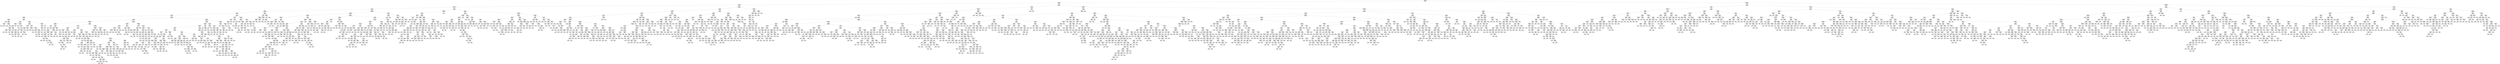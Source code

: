 digraph Tree {
node [shape=box, style="rounded", color="black", fontname=helvetica] ;
edge [fontname=helvetica] ;
0 [label="sqft <= 0.3\nmse = 149990.8\nsamples = 2912\nvalue = 1475.1"] ;
1 [label="ld_1.0 <= -0.1\nmse = 94383.1\nsamples = 1998\nvalue = 1324.0"] ;
0 -> 1 [labeldistance=2.5, labelangle=45, headlabel="True"] ;
2 [label="sqft <= -0.1\nmse = 51440.6\nsamples = 1068\nvalue = 1146.1"] ;
1 -> 2 ;
3 [label="number bedrooms <= -0.2\nmse = 27585.2\nsamples = 763\nvalue = 1068.3"] ;
2 -> 3 ;
4 [label="sqft <= -0.7\nmse = 21766.3\nsamples = 600\nvalue = 1032.6"] ;
3 -> 4 ;
5 [label="pForties <= 1.7\nmse = 15479.6\nsamples = 395\nvalue = 993.8"] ;
4 -> 5 ;
6 [label="pYouths <= 1.2\nmse = 13737.8\nsamples = 384\nvalue = 986.9"] ;
5 -> 6 ;
7 [label="sqft <= -1.4\nmse = 13072.5\nsamples = 357\nvalue = 994.9"] ;
6 -> 7 ;
8 [label="pForties <= -0.6\nmse = 8998.7\nsamples = 50\nvalue = 935.2"] ;
7 -> 8 ;
9 [label="pk_5.0 <= 1.5\nmse = 4149.4\nsamples = 10\nvalue = 1045.0"] ;
8 -> 9 ;
10 [label="mse = 0.0\nsamples = 1\nvalue = 1150.0"] ;
9 -> 10 ;
11 [label="ld_4.0 <= 1.5\nmse = 1744.8\nsamples = 9\nvalue = 1018.8"] ;
9 -> 11 ;
12 [label="pYouths <= 0.4\nmse = 1330.9\nsamples = 4\nvalue = 1001.9"] ;
11 -> 12 ;
13 [label="mse = 0.0\nsamples = 1\nvalue = 995.0"] ;
12 -> 13 ;
14 [label="mse = 1753.5\nsamples = 3\nvalue = 1004.2"] ;
12 -> 14 ;
15 [label="postdateint <= -0.1\nmse = 1584.9\nsamples = 5\nvalue = 1035.8"] ;
11 -> 15 ;
16 [label="mse = 0.0\nsamples = 1\nvalue = 1035.0"] ;
15 -> 16 ;
17 [label="mse = 1811.3\nsamples = 4\nvalue = 1035.9"] ;
15 -> 17 ;
18 [label="sqft <= -1.5\nmse = 4887.0\nsamples = 40\nvalue = 896.0"] ;
8 -> 18 ;
19 [label="ty_2.0 <= 2.1\nmse = 3159.6\nsamples = 17\nvalue = 848.2"] ;
18 -> 19 ;
20 [label="pFifties <= 1.1\nmse = 1852.4\nsamples = 14\nvalue = 866.2"] ;
19 -> 20 ;
21 [label="sqft <= -1.6\nmse = 1401.8\nsamples = 13\nvalue = 875.6"] ;
20 -> 21 ;
22 [label="pSixtyPlus <= 0.1\nmse = 1195.1\nsamples = 6\nvalue = 895.8"] ;
21 -> 22 ;
23 [label="postdateint <= 1.0\nmse = 100.0\nsamples = 2\nvalue = 850.0"] ;
22 -> 23 ;
24 [label="mse = 0.0\nsamples = 1\nvalue = 860.0"] ;
23 -> 24 ;
25 [label="mse = 0.0\nsamples = 1\nvalue = 840.0"] ;
23 -> 25 ;
26 [label="postdateint <= 0.4\nmse = 167.2\nsamples = 4\nvalue = 918.8"] ;
22 -> 26 ;
27 [label="mse = 0.0\nsamples = 1\nvalue = 940.0"] ;
26 -> 27 ;
28 [label="postdateint <= 1.0\nmse = 22.2\nsamples = 3\nvalue = 911.7"] ;
26 -> 28 ;
29 [label="mse = 0.0\nsamples = 2\nvalue = 915.0"] ;
28 -> 29 ;
30 [label="mse = 0.0\nsamples = 1\nvalue = 905.0"] ;
28 -> 30 ;
31 [label="sqft <= -1.6\nmse = 1021.8\nsamples = 7\nvalue = 860.5"] ;
21 -> 31 ;
32 [label="mse = 0.0\nsamples = 2\nvalue = 825.0"] ;
31 -> 32 ;
33 [label="sqft <= -1.5\nmse = 802.2\nsamples = 5\nvalue = 872.3"] ;
31 -> 33 ;
34 [label="pFifties <= 0.1\nmse = 425.0\nsamples = 4\nvalue = 881.8"] ;
33 -> 34 ;
35 [label="ld_3.0 <= 0.3\nmse = 22.2\nsamples = 2\nvalue = 898.3"] ;
34 -> 35 ;
36 [label="mse = 0.0\nsamples = 1\nvalue = 905.0"] ;
35 -> 36 ;
37 [label="mse = 0.0\nsamples = 1\nvalue = 895.0"] ;
35 -> 37 ;
38 [label="postdateint <= -1.2\nmse = 4.0\nsamples = 2\nvalue = 857.0"] ;
34 -> 38 ;
39 [label="mse = 0.0\nsamples = 1\nvalue = 859.0"] ;
38 -> 39 ;
40 [label="mse = 0.0\nsamples = 1\nvalue = 855.0"] ;
38 -> 40 ;
41 [label="mse = 0.0\nsamples = 1\nvalue = 825.0"] ;
33 -> 41 ;
42 [label="mse = 0.0\nsamples = 1\nvalue = 800.0"] ;
20 -> 42 ;
43 [label="medianIncome <= -0.6\nmse = 1917.2\nsamples = 3\nvalue = 776.2"] ;
19 -> 43 ;
44 [label="mse = 0.0\nsamples = 1\nvalue = 820.0"] ;
43 -> 44 ;
45 [label="postdateint <= 1.0\nmse = 6.2\nsamples = 2\nvalue = 732.5"] ;
43 -> 45 ;
46 [label="mse = 0.0\nsamples = 1\nvalue = 735.0"] ;
45 -> 46 ;
47 [label="mse = 0.0\nsamples = 1\nvalue = 730.0"] ;
45 -> 47 ;
48 [label="pk_5.0 <= 1.5\nmse = 3869.2\nsamples = 23\nvalue = 922.6"] ;
18 -> 48 ;
49 [label="pFifties <= -0.1\nmse = 2930.2\nsamples = 19\nvalue = 903.0"] ;
48 -> 49 ;
50 [label="medianIncome <= -0.6\nmse = 1208.1\nsamples = 8\nvalue = 942.1"] ;
49 -> 50 ;
51 [label="postdateint <= -0.2\nmse = 778.8\nsamples = 5\nvalue = 924.7"] ;
50 -> 51 ;
52 [label="mse = 0.0\nsamples = 2\nvalue = 895.0"] ;
51 -> 52 ;
53 [label="postdateint <= -0.1\nmse = 204.0\nsamples = 3\nvalue = 947.0"] ;
51 -> 53 ;
54 [label="mse = 0.0\nsamples = 1\nvalue = 969.0"] ;
53 -> 54 ;
55 [label="postdateint <= -0.0\nmse = 56.9\nsamples = 2\nvalue = 939.7"] ;
53 -> 55 ;
56 [label="mse = 0.0\nsamples = 1\nvalue = 929.0"] ;
55 -> 56 ;
57 [label="mse = 0.0\nsamples = 1\nvalue = 945.0"] ;
55 -> 57 ;
58 [label="pk_2.0 <= 0.0\nmse = 506.2\nsamples = 3\nvalue = 972.5"] ;
50 -> 58 ;
59 [label="mse = 0.0\nsamples = 1\nvalue = 995.0"] ;
58 -> 59 ;
60 [label="mse = 0.0\nsamples = 2\nvalue = 950.0"] ;
58 -> 60 ;
61 [label="ty_1.0 <= -0.8\nmse = 2416.0\nsamples = 11\nvalue = 877.7"] ;
49 -> 61 ;
62 [label="postdateint <= -1.3\nmse = 384.0\nsamples = 3\nvalue = 816.0"] ;
61 -> 62 ;
63 [label="mse = 300.0\nsamples = 2\nvalue = 810.0"] ;
62 -> 63 ;
64 [label="mse = 0.0\nsamples = 1\nvalue = 840.0"] ;
62 -> 64 ;
65 [label="medianIncome <= -0.9\nmse = 1015.1\nsamples = 8\nvalue = 903.4"] ;
61 -> 65 ;
66 [label="pk_2.0 <= 0.0\nmse = 174.2\nsamples = 2\nvalue = 954.3"] ;
65 -> 66 ;
67 [label="mse = 0.0\nsamples = 1\nvalue = 945.0"] ;
66 -> 67 ;
68 [label="mse = 0.0\nsamples = 1\nvalue = 973.0"] ;
66 -> 68 ;
69 [label="postdateint <= 1.1\nmse = 143.1\nsamples = 6\nvalue = 886.4"] ;
65 -> 69 ;
70 [label="postdateint <= -0.8\nmse = 76.9\nsamples = 5\nvalue = 879.7"] ;
69 -> 70 ;
71 [label="mse = 0.0\nsamples = 1\nvalue = 899.0"] ;
70 -> 71 ;
72 [label="ld_3.0 <= 0.3\nmse = 2.6\nsamples = 4\nvalue = 875.8"] ;
70 -> 72 ;
73 [label="mse = 0.0\nsamples = 1\nvalue = 879.0"] ;
72 -> 73 ;
74 [label="mse = 0.0\nsamples = 3\nvalue = 875.0"] ;
72 -> 74 ;
75 [label="mse = 0.0\nsamples = 1\nvalue = 900.0"] ;
69 -> 75 ;
76 [label="postdateint <= 1.6\nmse = 1098.4\nsamples = 4\nvalue = 991.2"] ;
48 -> 76 ;
77 [label="pThirties <= 0.3\nmse = 613.9\nsamples = 3\nvalue = 976.7"] ;
76 -> 77 ;
78 [label="pForties <= -0.1\nmse = 96.0\nsamples = 2\nvalue = 987.0"] ;
77 -> 78 ;
79 [label="mse = 0.0\nsamples = 1\nvalue = 975.0"] ;
78 -> 79 ;
80 [label="mse = 0.0\nsamples = 1\nvalue = 995.0"] ;
78 -> 80 ;
81 [label="mse = 0.0\nsamples = 1\nvalue = 925.0"] ;
77 -> 81 ;
82 [label="mse = 0.0\nsamples = 1\nvalue = 1035.0"] ;
76 -> 82 ;
83 [label="pYouths <= 0.1\nmse = 13063.1\nsamples = 307\nvalue = 1004.5"] ;
7 -> 83 ;
84 [label="pk_5.0 <= 1.5\nmse = 14108.6\nsamples = 168\nvalue = 1022.1"] ;
83 -> 84 ;
85 [label="medianIncome <= -1.0\nmse = 13487.1\nsamples = 127\nvalue = 1036.8"] ;
84 -> 85 ;
86 [label="postdateint <= -0.7\nmse = 27071.1\nsamples = 22\nvalue = 1092.0"] ;
85 -> 86 ;
87 [label="pk_7.0 <= 7.7\nmse = 600.0\nsamples = 2\nvalue = 1420.0"] ;
86 -> 87 ;
88 [label="mse = 0.0\nsamples = 1\nvalue = 1400.0"] ;
87 -> 88 ;
89 [label="mse = 0.0\nsamples = 1\nvalue = 1450.0"] ;
87 -> 89 ;
90 [label="pk_2.0 <= 0.0\nmse = 11767.4\nsamples = 20\nvalue = 1040.7"] ;
86 -> 90 ;
91 [label="sqft <= -1.1\nmse = 6855.2\nsamples = 18\nvalue = 1021.9"] ;
90 -> 91 ;
92 [label="postdateint <= -0.1\nmse = 4749.7\nsamples = 10\nvalue = 968.5"] ;
91 -> 92 ;
93 [label="mse = 0.0\nsamples = 1\nvalue = 1087.0"] ;
92 -> 93 ;
94 [label="postdateint <= -0.1\nmse = 3951.8\nsamples = 9\nvalue = 959.4"] ;
92 -> 94 ;
95 [label="mse = 0.0\nsamples = 2\nvalue = 900.0"] ;
94 -> 95 ;
96 [label="postdateint <= 0.0\nmse = 3912.5\nsamples = 7\nvalue = 970.2"] ;
94 -> 96 ;
97 [label="mse = 0.0\nsamples = 1\nvalue = 1060.0"] ;
96 -> 97 ;
98 [label="postdateint <= 0.5\nmse = 2590.8\nsamples = 6\nvalue = 950.2"] ;
96 -> 98 ;
99 [label="sqft <= -1.3\nmse = 5.6\nsamples = 2\nvalue = 896.7"] ;
98 -> 99 ;
100 [label="mse = 0.0\nsamples = 1\nvalue = 895.0"] ;
99 -> 100 ;
101 [label="mse = 0.0\nsamples = 1\nvalue = 900.0"] ;
99 -> 101 ;
102 [label="sqft <= -1.3\nmse = 1732.3\nsamples = 4\nvalue = 977.0"] ;
98 -> 102 ;
103 [label="mse = 0.0\nsamples = 1\nvalue = 1060.0"] ;
102 -> 103 ;
104 [label="sqft <= -1.2\nmse = 425.4\nsamples = 3\nvalue = 960.4"] ;
102 -> 104 ;
105 [label="mse = 0.0\nsamples = 1\nvalue = 995.0"] ;
104 -> 105 ;
106 [label="postdateint <= 1.6\nmse = 157.7\nsamples = 2\nvalue = 951.8"] ;
104 -> 106 ;
107 [label="mse = 0.0\nsamples = 1\nvalue = 959.0"] ;
106 -> 107 ;
108 [label="mse = 0.0\nsamples = 1\nvalue = 930.0"] ;
106 -> 108 ;
109 [label="postdateint <= 0.9\nmse = 4013.3\nsamples = 8\nvalue = 1068.7"] ;
91 -> 109 ;
110 [label="sqft <= -1.1\nmse = 1325.0\nsamples = 4\nvalue = 1140.0"] ;
109 -> 110 ;
111 [label="mse = 0.0\nsamples = 1\nvalue = 1175.0"] ;
110 -> 111 ;
112 [label="ty_2.0 <= 2.1\nmse = 200.0\nsamples = 3\nvalue = 1105.0"] ;
110 -> 112 ;
113 [label="mse = 0.0\nsamples = 1\nvalue = 1125.0"] ;
112 -> 113 ;
114 [label="mse = 0.0\nsamples = 2\nvalue = 1095.0"] ;
112 -> 114 ;
115 [label="ld_4.0 <= 1.5\nmse = 744.3\nsamples = 4\nvalue = 1025.9"] ;
109 -> 115 ;
116 [label="ty_2.0 <= 2.1\nmse = 892.7\nsamples = 2\nvalue = 1047.2"] ;
115 -> 116 ;
117 [label="mse = 0.0\nsamples = 1\nvalue = 1099.0"] ;
116 -> 117 ;
118 [label="mse = 0.0\nsamples = 1\nvalue = 1030.0"] ;
116 -> 118 ;
119 [label="postdateint <= 1.0\nmse = 138.9\nsamples = 2\nvalue = 1011.7"] ;
115 -> 119 ;
120 [label="mse = 0.0\nsamples = 1\nvalue = 1020.0"] ;
119 -> 120 ;
121 [label="mse = 0.0\nsamples = 1\nvalue = 995.0"] ;
119 -> 121 ;
122 [label="postdateint <= 0.4\nmse = 756.2\nsamples = 2\nvalue = 1322.5"] ;
90 -> 122 ;
123 [label="mse = 0.0\nsamples = 1\nvalue = 1350.0"] ;
122 -> 123 ;
124 [label="mse = 0.0\nsamples = 1\nvalue = 1295.0"] ;
122 -> 124 ;
125 [label="sqft <= -0.8\nmse = 9813.6\nsamples = 105\nvalue = 1025.1"] ;
85 -> 125 ;
126 [label="sqft <= -1.3\nmse = 8925.7\nsamples = 93\nvalue = 1010.8"] ;
125 -> 126 ;
127 [label="pThirties <= 0.3\nmse = 9525.5\nsamples = 8\nvalue = 1098.8"] ;
126 -> 127 ;
128 [label="postdateint <= 0.5\nmse = 25.0\nsamples = 2\nvalue = 885.0"] ;
127 -> 128 ;
129 [label="mse = 0.0\nsamples = 1\nvalue = 880.0"] ;
128 -> 129 ;
130 [label="mse = 0.0\nsamples = 1\nvalue = 890.0"] ;
128 -> 130 ;
131 [label="postdateint <= 0.5\nmse = 460.2\nsamples = 6\nvalue = 1141.5"] ;
127 -> 131 ;
132 [label="pYouths <= -1.2\nmse = 56.1\nsamples = 4\nvalue = 1147.9"] ;
131 -> 132 ;
133 [label="mse = 156.2\nsamples = 2\nvalue = 1142.5"] ;
132 -> 133 ;
134 [label="mse = 0.0\nsamples = 2\nvalue = 1150.0"] ;
132 -> 134 ;
135 [label="mse = 1088.9\nsamples = 2\nvalue = 1126.7"] ;
131 -> 135 ;
136 [label="sqft <= -1.2\nmse = 8149.3\nsamples = 85\nvalue = 1003.3"] ;
126 -> 136 ;
137 [label="ld_3.0 <= 0.3\nmse = 6335.7\nsamples = 15\nvalue = 916.8"] ;
136 -> 137 ;
138 [label="mse = 0.0\nsamples = 1\nvalue = 780.0"] ;
137 -> 138 ;
139 [label="ty_2.0 <= 2.1\nmse = 4730.9\nsamples = 14\nvalue = 931.9"] ;
137 -> 139 ;
140 [label="postdateint <= 1.0\nmse = 2406.2\nsamples = 12\nvalue = 952.7"] ;
139 -> 140 ;
141 [label="pFifties <= -0.8\nmse = 1925.6\nsamples = 11\nvalue = 946.1"] ;
140 -> 141 ;
142 [label="postdateint <= -0.0\nmse = 2393.2\nsamples = 7\nvalue = 958.9"] ;
141 -> 142 ;
143 [label="postdateint <= -0.9\nmse = 2611.8\nsamples = 5\nvalue = 940.8"] ;
142 -> 143 ;
144 [label="mse = 0.0\nsamples = 1\nvalue = 915.0"] ;
143 -> 144 ;
145 [label="postdateint <= -0.3\nmse = 3417.2\nsamples = 4\nvalue = 953.8"] ;
143 -> 145 ;
146 [label="mse = 0.0\nsamples = 1\nvalue = 1040.0"] ;
145 -> 146 ;
147 [label="pk_3.0 <= 1.3\nmse = 1250.0\nsamples = 3\nvalue = 925.0"] ;
145 -> 147 ;
148 [label="postdateint <= -0.1\nmse = 1406.2\nsamples = 2\nvalue = 937.5"] ;
147 -> 148 ;
149 [label="mse = 0.0\nsamples = 1\nvalue = 975.0"] ;
148 -> 149 ;
150 [label="mse = 0.0\nsamples = 1\nvalue = 900.0"] ;
148 -> 150 ;
151 [label="mse = 0.0\nsamples = 1\nvalue = 900.0"] ;
147 -> 151 ;
152 [label="mse = 0.0\nsamples = 2\nvalue = 995.0"] ;
142 -> 152 ;
153 [label="postdateint <= 0.5\nmse = 256.0\nsamples = 4\nvalue = 923.0"] ;
141 -> 153 ;
154 [label="postdateint <= -0.1\nmse = 75.0\nsamples = 3\nvalue = 930.0"] ;
153 -> 154 ;
155 [label="mse = 0.0\nsamples = 1\nvalue = 945.0"] ;
154 -> 155 ;
156 [label="mse = 0.0\nsamples = 2\nvalue = 925.0"] ;
154 -> 156 ;
157 [label="mse = 0.0\nsamples = 1\nvalue = 895.0"] ;
153 -> 157 ;
158 [label="mse = 0.0\nsamples = 1\nvalue = 1045.0"] ;
140 -> 158 ;
159 [label="pThirties <= 1.5\nmse = 3472.2\nsamples = 2\nvalue = 828.3"] ;
139 -> 159 ;
160 [label="mse = 0.0\nsamples = 1\nvalue = 745.0"] ;
159 -> 160 ;
161 [label="mse = 0.0\nsamples = 1\nvalue = 870.0"] ;
159 -> 161 ;
162 [label="sqft <= -0.8\nmse = 6984.9\nsamples = 70\nvalue = 1017.8"] ;
136 -> 162 ;
163 [label="pYouths <= -1.0\nmse = 6617.8\nsamples = 67\nvalue = 1023.0"] ;
162 -> 163 ;
164 [label="medianIncome <= 0.3\nmse = 304.0\nsamples = 3\nvalue = 924.0"] ;
163 -> 164 ;
165 [label="mse = 0.0\nsamples = 1\nvalue = 895.0"] ;
164 -> 165 ;
166 [label="postdateint <= -0.8\nmse = 117.2\nsamples = 2\nvalue = 931.2"] ;
164 -> 166 ;
167 [label="mse = 0.0\nsamples = 1\nvalue = 950.0"] ;
166 -> 167 ;
168 [label="mse = 0.0\nsamples = 1\nvalue = 925.0"] ;
166 -> 168 ;
169 [label="postdateint <= -1.4\nmse = 6437.6\nsamples = 64\nvalue = 1027.5"] ;
163 -> 169 ;
170 [label="postdateint <= -1.5\nmse = 12.2\nsamples = 4\nvalue = 1093.6"] ;
169 -> 170 ;
171 [label="mse = 0.0\nsamples = 2\nvalue = 1095.0"] ;
170 -> 171 ;
172 [label="pForties <= 0.3\nmse = 22.2\nsamples = 2\nvalue = 1091.7"] ;
170 -> 172 ;
173 [label="mse = 0.0\nsamples = 1\nvalue = 1085.0"] ;
172 -> 173 ;
174 [label="mse = 0.0\nsamples = 1\nvalue = 1095.0"] ;
172 -> 174 ;
175 [label="sqft <= -1.0\nmse = 6558.4\nsamples = 60\nvalue = 1023.0"] ;
169 -> 175 ;
176 [label="postdateint <= 1.0\nmse = 7246.6\nsamples = 18\nvalue = 987.4"] ;
175 -> 176 ;
177 [label="pFifties <= -0.8\nmse = 7092.7\nsamples = 14\nvalue = 1004.1"] ;
176 -> 177 ;
178 [label="sqft <= -1.1\nmse = 10192.2\nsamples = 3\nvalue = 1123.8"] ;
177 -> 178 ;
179 [label="mse = 0.0\nsamples = 1\nvalue = 1050.0"] ;
178 -> 179 ;
180 [label="postdateint <= -0.8\nmse = 9506.2\nsamples = 2\nvalue = 1197.5"] ;
178 -> 180 ;
181 [label="mse = 0.0\nsamples = 1\nvalue = 1100.0"] ;
180 -> 181 ;
182 [label="mse = 0.0\nsamples = 1\nvalue = 1295.0"] ;
180 -> 182 ;
183 [label="postdateint <= 0.9\nmse = 2793.6\nsamples = 11\nvalue = 978.9"] ;
177 -> 183 ;
184 [label="pForties <= 0.3\nmse = 1697.9\nsamples = 10\nvalue = 970.8"] ;
183 -> 184 ;
185 [label="sqft <= -1.1\nmse = 949.2\nsamples = 6\nvalue = 984.1"] ;
184 -> 185 ;
186 [label="mse = 0.0\nsamples = 1\nvalue = 930.0"] ;
185 -> 186 ;
187 [label="postdateint <= 0.3\nmse = 365.4\nsamples = 5\nvalue = 996.1"] ;
185 -> 187 ;
188 [label="postdateint <= -0.2\nmse = 306.1\nsamples = 4\nvalue = 1002.1"] ;
187 -> 188 ;
189 [label="mse = 0.0\nsamples = 3\nvalue = 995.0"] ;
188 -> 189 ;
190 [label="mse = 0.0\nsamples = 1\nvalue = 1045.0"] ;
188 -> 190 ;
191 [label="mse = 0.0\nsamples = 1\nvalue = 975.0"] ;
187 -> 191 ;
192 [label="postdateint <= -0.1\nmse = 2164.3\nsamples = 4\nvalue = 950.0"] ;
184 -> 192 ;
193 [label="postdateint <= -0.7\nmse = 770.1\nsamples = 3\nvalue = 934.2"] ;
192 -> 193 ;
194 [label="mse = 0.0\nsamples = 1\nvalue = 895.0"] ;
193 -> 194 ;
195 [label="sqft <= -1.1\nmse = 4.7\nsamples = 2\nvalue = 953.8"] ;
193 -> 195 ;
196 [label="mse = 0.0\nsamples = 1\nvalue = 955.0"] ;
195 -> 196 ;
197 [label="mse = 0.0\nsamples = 1\nvalue = 950.0"] ;
195 -> 197 ;
198 [label="mse = 0.0\nsamples = 1\nvalue = 1045.0"] ;
192 -> 198 ;
199 [label="mse = 0.0\nsamples = 1\nvalue = 1125.0"] ;
183 -> 199 ;
200 [label="ty_2.0 <= 2.1\nmse = 4553.9\nsamples = 4\nvalue = 939.1"] ;
176 -> 200 ;
201 [label="ld_3.0 <= 0.3\nmse = 1070.4\nsamples = 3\nvalue = 961.9"] ;
200 -> 201 ;
202 [label="mse = 0.0\nsamples = 1\nvalue = 925.0"] ;
201 -> 202 ;
203 [label="medianIncome <= -0.6\nmse = 90.2\nsamples = 2\nvalue = 989.5"] ;
201 -> 203 ;
204 [label="mse = 0.0\nsamples = 1\nvalue = 980.0"] ;
203 -> 204 ;
205 [label="mse = 0.0\nsamples = 1\nvalue = 999.0"] ;
203 -> 205 ;
206 [label="mse = 0.0\nsamples = 1\nvalue = 780.0"] ;
200 -> 206 ;
207 [label="postdateint <= 1.1\nmse = 5462.2\nsamples = 42\nvalue = 1038.5"] ;
175 -> 207 ;
208 [label="postdateint <= 0.9\nmse = 5530.5\nsamples = 35\nvalue = 1045.2"] ;
207 -> 208 ;
209 [label="ld_3.0 <= 0.3\nmse = 5639.0\nsamples = 28\nvalue = 1034.0"] ;
208 -> 209 ;
210 [label="medianIncome <= 0.3\nmse = 846.9\nsamples = 4\nvalue = 1079.4"] ;
209 -> 210 ;
211 [label="mse = 0.0\nsamples = 1\nvalue = 1095.0"] ;
210 -> 211 ;
212 [label="postdateint <= 0.4\nmse = 1088.9\nsamples = 3\nvalue = 1048.3"] ;
210 -> 212 ;
213 [label="mse = 0.0\nsamples = 2\nvalue = 1025.0"] ;
212 -> 213 ;
214 [label="mse = 0.0\nsamples = 1\nvalue = 1095.0"] ;
212 -> 214 ;
215 [label="sqft <= -0.8\nmse = 6170.1\nsamples = 24\nvalue = 1023.3"] ;
209 -> 215 ;
216 [label="postdateint <= -0.1\nmse = 5370.1\nsamples = 21\nvalue = 1035.8"] ;
215 -> 216 ;
217 [label="postdateint <= -0.1\nmse = 6983.7\nsamples = 14\nvalue = 1019.8"] ;
216 -> 217 ;
218 [label="sqft <= -1.0\nmse = 5026.1\nsamples = 12\nvalue = 1039.4"] ;
217 -> 218 ;
219 [label="pTwenties <= 0.2\nmse = 1600.0\nsamples = 2\nvalue = 910.0"] ;
218 -> 219 ;
220 [label="mse = 0.0\nsamples = 1\nvalue = 950.0"] ;
219 -> 220 ;
221 [label="mse = 0.0\nsamples = 1\nvalue = 870.0"] ;
219 -> 221 ;
222 [label="postdateint <= -0.3\nmse = 2952.2\nsamples = 10\nvalue = 1056.7"] ;
218 -> 222 ;
223 [label="sqft <= -0.9\nmse = 1505.6\nsamples = 3\nvalue = 996.7"] ;
222 -> 223 ;
224 [label="pYouths <= -0.2\nmse = 506.2\nsamples = 2\nvalue = 972.5"] ;
223 -> 224 ;
225 [label="mse = 0.0\nsamples = 1\nvalue = 995.0"] ;
224 -> 225 ;
226 [label="mse = 0.0\nsamples = 1\nvalue = 950.0"] ;
224 -> 226 ;
227 [label="mse = 0.0\nsamples = 1\nvalue = 1045.0"] ;
223 -> 227 ;
228 [label="sqft <= -1.0\nmse = 2188.9\nsamples = 7\nvalue = 1071.7"] ;
222 -> 228 ;
229 [label="mse = 672.2\nsamples = 2\nvalue = 1013.3"] ;
228 -> 229 ;
230 [label="sqft <= -0.9\nmse = 1182.1\nsamples = 5\nvalue = 1091.1"] ;
228 -> 230 ;
231 [label="sqft <= -0.9\nmse = 428.5\nsamples = 3\nvalue = 1110.8"] ;
230 -> 231 ;
232 [label="mse = 0.0\nsamples = 1\nvalue = 1140.0"] ;
231 -> 232 ;
233 [label="pFifties <= -0.5\nmse = 4.7\nsamples = 2\nvalue = 1096.2"] ;
231 -> 233 ;
234 [label="mse = 0.0\nsamples = 1\nvalue = 1100.0"] ;
233 -> 234 ;
235 [label="mse = 0.0\nsamples = 1\nvalue = 1095.0"] ;
233 -> 235 ;
236 [label="pTwenties <= 0.2\nmse = 355.6\nsamples = 2\nvalue = 1051.7"] ;
230 -> 236 ;
237 [label="mse = 0.0\nsamples = 1\nvalue = 1065.0"] ;
236 -> 237 ;
238 [label="mse = 0.0\nsamples = 1\nvalue = 1025.0"] ;
236 -> 238 ;
239 [label="pYouths <= -0.2\nmse = 3472.2\nsamples = 2\nvalue = 908.3"] ;
217 -> 239 ;
240 [label="mse = 0.0\nsamples = 1\nvalue = 950.0"] ;
239 -> 240 ;
241 [label="mse = 0.0\nsamples = 1\nvalue = 825.0"] ;
239 -> 241 ;
242 [label="postdateint <= -0.0\nmse = 591.0\nsamples = 7\nvalue = 1068.0"] ;
216 -> 242 ;
243 [label="postdateint <= -0.1\nmse = 22.2\nsamples = 2\nvalue = 1088.3"] ;
242 -> 243 ;
244 [label="mse = 0.0\nsamples = 1\nvalue = 1095.0"] ;
243 -> 244 ;
245 [label="mse = 0.0\nsamples = 1\nvalue = 1085.0"] ;
243 -> 245 ;
246 [label="postdateint <= 0.4\nmse = 581.6\nsamples = 5\nvalue = 1059.3"] ;
242 -> 246 ;
247 [label="sqft <= -0.9\nmse = 138.9\nsamples = 2\nvalue = 1041.7"] ;
246 -> 247 ;
248 [label="mse = 0.0\nsamples = 1\nvalue = 1050.0"] ;
247 -> 248 ;
249 [label="mse = 0.0\nsamples = 1\nvalue = 1025.0"] ;
247 -> 249 ;
250 [label="sqft <= -0.9\nmse = 506.2\nsamples = 3\nvalue = 1072.5"] ;
246 -> 250 ;
251 [label="mse = 0.0\nsamples = 1\nvalue = 1095.0"] ;
250 -> 251 ;
252 [label="sqft <= -0.9\nmse = 450.0\nsamples = 2\nvalue = 1065.0"] ;
250 -> 252 ;
253 [label="mse = 0.0\nsamples = 1\nvalue = 1050.0"] ;
252 -> 253 ;
254 [label="mse = 0.0\nsamples = 1\nvalue = 1095.0"] ;
252 -> 254 ;
255 [label="postdateint <= 0.4\nmse = 6367.2\nsamples = 3\nvalue = 976.2"] ;
215 -> 255 ;
256 [label="mse = 0.0\nsamples = 1\nvalue = 1095.0"] ;
255 -> 256 ;
257 [label="pSixtyPlus <= -1.0\nmse = 2222.2\nsamples = 2\nvalue = 936.7"] ;
255 -> 257 ;
258 [label="mse = 0.0\nsamples = 1\nvalue = 870.0"] ;
257 -> 258 ;
259 [label="mse = 0.0\nsamples = 1\nvalue = 970.0"] ;
257 -> 259 ;
260 [label="pThirties <= 1.1\nmse = 2721.4\nsamples = 7\nvalue = 1088.8"] ;
208 -> 260 ;
261 [label="sqft <= -1.0\nmse = 1849.2\nsamples = 6\nvalue = 1079.1"] ;
260 -> 261 ;
262 [label="mse = 0.0\nsamples = 1\nvalue = 1035.0"] ;
261 -> 262 ;
263 [label="ty_2.0 <= 2.1\nmse = 1540.2\nsamples = 5\nvalue = 1095.6"] ;
261 -> 263 ;
264 [label="pThirties <= 0.5\nmse = 1128.5\nsamples = 4\nvalue = 1110.8"] ;
263 -> 264 ;
265 [label="ld_4.0 <= 1.5\nmse = 355.6\nsamples = 2\nvalue = 1081.7"] ;
264 -> 265 ;
266 [label="mse = 0.0\nsamples = 1\nvalue = 1055.0"] ;
265 -> 266 ;
267 [label="mse = 0.0\nsamples = 1\nvalue = 1095.0"] ;
265 -> 267 ;
268 [label="postdateint <= 1.0\nmse = 200.0\nsamples = 2\nvalue = 1140.0"] ;
264 -> 268 ;
269 [label="mse = 0.0\nsamples = 1\nvalue = 1150.0"] ;
268 -> 269 ;
270 [label="mse = 0.0\nsamples = 1\nvalue = 1120.0"] ;
268 -> 270 ;
271 [label="mse = 0.0\nsamples = 1\nvalue = 1050.0"] ;
263 -> 271 ;
272 [label="mse = 0.0\nsamples = 1\nvalue = 1195.0"] ;
260 -> 272 ;
273 [label="pk_2.0 <= 0.0\nmse = 3841.0\nsamples = 7\nvalue = 1005.8"] ;
207 -> 273 ;
274 [label="pYouths <= -0.2\nmse = 2081.0\nsamples = 6\nvalue = 1019.1"] ;
273 -> 274 ;
275 [label="sqft <= -0.9\nmse = 404.0\nsamples = 5\nvalue = 1006.0"] ;
274 -> 275 ;
276 [label="sqft <= -0.9\nmse = 100.0\nsamples = 2\nvalue = 1045.0"] ;
275 -> 276 ;
277 [label="mse = 0.0\nsamples = 1\nvalue = 1035.0"] ;
276 -> 277 ;
278 [label="mse = 0.0\nsamples = 1\nvalue = 1055.0"] ;
276 -> 278 ;
279 [label="ld_4.0 <= 1.5\nmse = 4.7\nsamples = 3\nvalue = 996.2"] ;
275 -> 279 ;
280 [label="mse = 0.0\nsamples = 1\nvalue = 1000.0"] ;
279 -> 280 ;
281 [label="mse = 0.0\nsamples = 2\nvalue = 995.0"] ;
279 -> 281 ;
282 [label="mse = 0.0\nsamples = 1\nvalue = 1150.0"] ;
274 -> 282 ;
283 [label="mse = 0.0\nsamples = 1\nvalue = 860.0"] ;
273 -> 283 ;
284 [label="postdateint <= 0.3\nmse = 870.0\nsamples = 3\nvalue = 900.0"] ;
162 -> 284 ;
285 [label="mse = 0.0\nsamples = 1\nvalue = 930.0"] ;
284 -> 285 ;
286 [label="postdateint <= 1.0\nmse = 450.0\nsamples = 2\nvalue = 880.0"] ;
284 -> 286 ;
287 [label="mse = 0.0\nsamples = 1\nvalue = 850.0"] ;
286 -> 287 ;
288 [label="mse = 0.0\nsamples = 1\nvalue = 895.0"] ;
286 -> 288 ;
289 [label="postdateint <= 0.4\nmse = 5597.8\nsamples = 12\nvalue = 1118.4"] ;
125 -> 289 ;
290 [label="postdateint <= -0.1\nmse = 6656.7\nsamples = 6\nvalue = 1082.9"] ;
289 -> 290 ;
291 [label="postdateint <= -0.1\nmse = 2801.4\nsamples = 4\nvalue = 1116.1"] ;
290 -> 291 ;
292 [label="pYouths <= -0.8\nmse = 825.2\nsamples = 3\nvalue = 1067.2"] ;
291 -> 292 ;
293 [label="mse = 0.0\nsamples = 1\nvalue = 1095.0"] ;
292 -> 293 ;
294 [label="ty_1.0 <= -0.8\nmse = 110.2\nsamples = 2\nvalue = 1039.5"] ;
292 -> 294 ;
295 [label="mse = 0.0\nsamples = 1\nvalue = 1050.0"] ;
294 -> 295 ;
296 [label="mse = 0.0\nsamples = 1\nvalue = 1029.0"] ;
294 -> 296 ;
297 [label="mse = 0.0\nsamples = 1\nvalue = 1165.0"] ;
291 -> 297 ;
298 [label="mse = 0.0\nsamples = 2\nvalue = 950.0"] ;
290 -> 298 ;
299 [label="medianIncome <= -0.0\nmse = 3064.8\nsamples = 6\nvalue = 1145.8"] ;
289 -> 299 ;
300 [label="pFifties <= -0.8\nmse = 1857.2\nsamples = 4\nvalue = 1124.5"] ;
299 -> 300 ;
301 [label="ty_2.0 <= 2.1\nmse = 355.6\nsamples = 2\nvalue = 1188.3"] ;
300 -> 301 ;
302 [label="mse = 0.0\nsamples = 1\nvalue = 1215.0"] ;
301 -> 302 ;
303 [label="mse = 0.0\nsamples = 1\nvalue = 1175.0"] ;
301 -> 303 ;
304 [label="ld_3.0 <= 0.3\nmse = 6.1\nsamples = 2\nvalue = 1097.1"] ;
300 -> 304 ;
305 [label="mse = 0.0\nsamples = 1\nvalue = 1095.0"] ;
304 -> 305 ;
306 [label="mse = 0.0\nsamples = 1\nvalue = 1100.0"] ;
304 -> 306 ;
307 [label="pTwenties <= -0.5\nmse = 555.6\nsamples = 2\nvalue = 1216.7"] ;
299 -> 307 ;
308 [label="mse = 0.0\nsamples = 1\nvalue = 1200.0"] ;
307 -> 308 ;
309 [label="mse = 0.0\nsamples = 1\nvalue = 1250.0"] ;
307 -> 309 ;
310 [label="medianIncome <= -0.9\nmse = 12817.3\nsamples = 41\nvalue = 969.7"] ;
84 -> 310 ;
311 [label="postdateint <= 1.1\nmse = 2437.1\nsamples = 16\nvalue = 917.9"] ;
310 -> 311 ;
312 [label="sqft <= -0.9\nmse = 1153.8\nsamples = 9\nvalue = 890.0"] ;
311 -> 312 ;
313 [label="postdateint <= -0.1\nmse = 718.8\nsamples = 5\nvalue = 907.5"] ;
312 -> 313 ;
314 [label="postdateint <= -0.8\nmse = 555.6\nsamples = 2\nvalue = 883.3"] ;
313 -> 314 ;
315 [label="mse = 0.0\nsamples = 1\nvalue = 900.0"] ;
314 -> 315 ;
316 [label="mse = 0.0\nsamples = 1\nvalue = 850.0"] ;
314 -> 316 ;
317 [label="sqft <= -1.2\nmse = 256.0\nsamples = 3\nvalue = 922.0"] ;
313 -> 317 ;
318 [label="mse = 0.0\nsamples = 1\nvalue = 950.0"] ;
317 -> 318 ;
319 [label="postdateint <= 0.5\nmse = 75.0\nsamples = 2\nvalue = 915.0"] ;
317 -> 319 ;
320 [label="mse = 0.0\nsamples = 1\nvalue = 920.0"] ;
319 -> 320 ;
321 [label="mse = 0.0\nsamples = 1\nvalue = 900.0"] ;
319 -> 321 ;
322 [label="postdateint <= -0.6\nmse = 576.0\nsamples = 4\nvalue = 862.0"] ;
312 -> 322 ;
323 [label="mse = 0.0\nsamples = 1\nvalue = 910.0"] ;
322 -> 323 ;
324 [label="mse = 0.0\nsamples = 3\nvalue = 850.0"] ;
322 -> 324 ;
325 [label="postdateint <= 2.0\nmse = 1212.1\nsamples = 7\nvalue = 963.1"] ;
311 -> 325 ;
326 [label="ld_3.0 <= 0.3\nmse = 200.0\nsamples = 3\nvalue = 1005.0"] ;
325 -> 326 ;
327 [label="mse = 0.0\nsamples = 1\nvalue = 1025.0"] ;
326 -> 327 ;
328 [label="mse = 0.0\nsamples = 2\nvalue = 995.0"] ;
326 -> 328 ;
329 [label="postdateint <= 2.1\nmse = 136.0\nsamples = 4\nvalue = 938.0"] ;
325 -> 329 ;
330 [label="mse = 0.0\nsamples = 1\nvalue = 950.0"] ;
329 -> 330 ;
331 [label="sqft <= -1.1\nmse = 66.7\nsamples = 3\nvalue = 930.0"] ;
329 -> 331 ;
332 [label="sqft <= -1.2\nmse = 25.0\nsamples = 2\nvalue = 925.0"] ;
331 -> 332 ;
333 [label="mse = 0.0\nsamples = 1\nvalue = 930.0"] ;
332 -> 333 ;
334 [label="mse = 0.0\nsamples = 1\nvalue = 920.0"] ;
332 -> 334 ;
335 [label="mse = 0.0\nsamples = 1\nvalue = 940.0"] ;
331 -> 335 ;
336 [label="postdateint <= -0.0\nmse = 16243.6\nsamples = 25\nvalue = 998.4"] ;
310 -> 336 ;
337 [label="medianIncome <= -0.6\nmse = 9926.2\nsamples = 9\nvalue = 1047.3"] ;
336 -> 337 ;
338 [label="sqft <= -1.1\nmse = 4995.2\nsamples = 7\nvalue = 993.5"] ;
337 -> 338 ;
339 [label="postdateint <= -0.3\nmse = 756.2\nsamples = 2\nvalue = 922.5"] ;
338 -> 339 ;
340 [label="mse = 0.0\nsamples = 1\nvalue = 950.0"] ;
339 -> 340 ;
341 [label="mse = 0.0\nsamples = 1\nvalue = 895.0"] ;
339 -> 341 ;
342 [label="sqft <= -0.9\nmse = 2220.1\nsamples = 5\nvalue = 1040.8"] ;
338 -> 342 ;
343 [label="sqft <= -1.0\nmse = 1960.0\nsamples = 4\nvalue = 1030.0"] ;
342 -> 343 ;
344 [label="postdateint <= -0.2\nmse = 2822.2\nsamples = 3\nvalue = 1016.7"] ;
343 -> 344 ;
345 [label="mse = 0.0\nsamples = 1\nvalue = 1020.0"] ;
344 -> 345 ;
346 [label="mse = 4225.0\nsamples = 2\nvalue = 1015.0"] ;
344 -> 346 ;
347 [label="mse = 0.0\nsamples = 1\nvalue = 1050.0"] ;
343 -> 347 ;
348 [label="mse = 0.0\nsamples = 1\nvalue = 1095.0"] ;
342 -> 348 ;
349 [label="mse = 2400.0\nsamples = 2\nvalue = 1155.0"] ;
337 -> 349 ;
350 [label="sqft <= -1.1\nmse = 17785.7\nsamples = 16\nvalue = 966.5"] ;
336 -> 350 ;
351 [label="postdateint <= 0.9\nmse = 14065.2\nsamples = 6\nvalue = 845.6"] ;
350 -> 351 ;
352 [label="pYouths <= -0.1\nmse = 13726.0\nsamples = 5\nvalue = 903.0"] ;
351 -> 352 ;
353 [label="ld_3.0 <= 0.3\nmse = 5637.5\nsamples = 4\nvalue = 855.0"] ;
352 -> 353 ;
354 [label="sqft <= -1.2\nmse = 5.6\nsamples = 3\nvalue = 898.3"] ;
353 -> 354 ;
355 [label="mse = 0.0\nsamples = 2\nvalue = 900.0"] ;
354 -> 355 ;
356 [label="mse = 0.0\nsamples = 1\nvalue = 895.0"] ;
354 -> 356 ;
357 [label="mse = 0.0\nsamples = 1\nvalue = 725.0"] ;
353 -> 357 ;
358 [label="mse = 0.0\nsamples = 1\nvalue = 1095.0"] ;
352 -> 358 ;
359 [label="mse = 0.0\nsamples = 1\nvalue = 750.0"] ;
351 -> 359 ;
360 [label="sqft <= -1.1\nmse = 7817.3\nsamples = 10\nvalue = 1031.0"] ;
350 -> 360 ;
361 [label="mse = 0.0\nsamples = 1\nvalue = 1200.0"] ;
360 -> 361 ;
362 [label="pYouths <= -0.1\nmse = 3950.0\nsamples = 9\nvalue = 1005.0"] ;
360 -> 362 ;
363 [label="postdateint <= 0.9\nmse = 1666.7\nsamples = 6\nvalue = 1036.7"] ;
362 -> 363 ;
364 [label="pTwenties <= 0.3\nmse = 824.0\nsamples = 3\nvalue = 1061.0"] ;
363 -> 364 ;
365 [label="pFifties <= 0.9\nmse = 88.9\nsamples = 2\nvalue = 1038.3"] ;
364 -> 365 ;
366 [label="mse = 0.0\nsamples = 1\nvalue = 1025.0"] ;
365 -> 366 ;
367 [label="mse = 0.0\nsamples = 1\nvalue = 1045.0"] ;
365 -> 367 ;
368 [label="mse = 0.0\nsamples = 1\nvalue = 1095.0"] ;
364 -> 368 ;
369 [label="pYouths <= -0.2\nmse = 1054.7\nsamples = 3\nvalue = 1006.2"] ;
363 -> 369 ;
370 [label="mse = 0.0\nsamples = 2\nvalue = 1025.0"] ;
369 -> 370 ;
371 [label="mse = 0.0\nsamples = 1\nvalue = 950.0"] ;
369 -> 371 ;
372 [label="sqft <= -0.9\nmse = 1754.7\nsamples = 3\nvalue = 933.8"] ;
362 -> 372 ;
373 [label="mse = 0.0\nsamples = 1\nvalue = 895.0"] ;
372 -> 373 ;
374 [label="ld_4.0 <= 1.5\nmse = 506.2\nsamples = 2\nvalue = 972.5"] ;
372 -> 374 ;
375 [label="mse = 0.0\nsamples = 1\nvalue = 995.0"] ;
374 -> 375 ;
376 [label="mse = 0.0\nsamples = 1\nvalue = 950.0"] ;
374 -> 376 ;
377 [label="postdateint <= 1.6\nmse = 10720.8\nsamples = 139\nvalue = 981.1"] ;
83 -> 377 ;
378 [label="postdateint <= 1.1\nmse = 11102.2\nsamples = 129\nvalue = 987.4"] ;
377 -> 378 ;
379 [label="pSixtyPlus <= 1.9\nmse = 8878.1\nsamples = 119\nvalue = 979.3"] ;
378 -> 379 ;
380 [label="postdateint <= -0.0\nmse = 8585.3\nsamples = 116\nvalue = 981.9"] ;
379 -> 380 ;
381 [label="ty_1.0 <= -0.8\nmse = 8553.1\nsamples = 78\nvalue = 969.5"] ;
380 -> 381 ;
382 [label="pYouths <= 0.5\nmse = 2520.0\nsamples = 3\nvalue = 810.0"] ;
381 -> 382 ;
383 [label="pThirties <= 0.2\nmse = 200.0\nsamples = 2\nvalue = 770.0"] ;
382 -> 383 ;
384 [label="mse = 0.0\nsamples = 1\nvalue = 780.0"] ;
383 -> 384 ;
385 [label="mse = 0.0\nsamples = 1\nvalue = 750.0"] ;
383 -> 385 ;
386 [label="mse = 0.0\nsamples = 1\nvalue = 870.0"] ;
382 -> 386 ;
387 [label="pYouths <= 0.5\nmse = 7626.9\nsamples = 75\nvalue = 976.7"] ;
381 -> 387 ;
388 [label="postdateint <= -0.1\nmse = 5169.9\nsamples = 39\nvalue = 1010.1"] ;
387 -> 388 ;
389 [label="pThirties <= -0.8\nmse = 4306.9\nsamples = 36\nvalue = 1002.5"] ;
388 -> 389 ;
390 [label="sqft <= -1.1\nmse = 7138.9\nsamples = 4\nvalue = 1068.3"] ;
389 -> 390 ;
391 [label="pk_7.0 <= 7.7\nmse = 8888.9\nsamples = 2\nvalue = 1016.7"] ;
390 -> 391 ;
392 [label="mse = 0.0\nsamples = 1\nvalue = 950.0"] ;
391 -> 392 ;
393 [label="mse = 0.0\nsamples = 1\nvalue = 1150.0"] ;
391 -> 393 ;
394 [label="sqft <= -0.9\nmse = 50.0\nsamples = 2\nvalue = 1120.0"] ;
390 -> 394 ;
395 [label="mse = 0.0\nsamples = 1\nvalue = 1125.0"] ;
394 -> 395 ;
396 [label="mse = 0.0\nsamples = 1\nvalue = 1110.0"] ;
394 -> 396 ;
397 [label="postdateint <= -0.3\nmse = 3299.2\nsamples = 32\nvalue = 994.0"] ;
389 -> 397 ;
398 [label="sqft <= -0.8\nmse = 3143.3\nsamples = 22\nvalue = 1007.0"] ;
397 -> 398 ;
399 [label="pTwenties <= -0.7\nmse = 2231.4\nsamples = 13\nvalue = 983.8"] ;
398 -> 399 ;
400 [label="ld_4.0 <= 1.5\nmse = 1575.0\nsamples = 5\nvalue = 950.0"] ;
399 -> 400 ;
401 [label="pYouths <= 0.2\nmse = 1110.2\nsamples = 4\nvalue = 940.7"] ;
400 -> 401 ;
402 [label="mse = 0.0\nsamples = 1\nvalue = 895.0"] ;
401 -> 402 ;
403 [label="postdateint <= -1.2\nmse = 888.9\nsamples = 3\nvalue = 948.3"] ;
401 -> 403 ;
404 [label="mse = 0.0\nsamples = 2\nvalue = 935.0"] ;
403 -> 404 ;
405 [label="mse = 0.0\nsamples = 1\nvalue = 1015.0"] ;
403 -> 405 ;
406 [label="mse = 0.0\nsamples = 1\nvalue = 1015.0"] ;
400 -> 406 ;
407 [label="pYouths <= 0.4\nmse = 1399.6\nsamples = 8\nvalue = 1006.3"] ;
399 -> 407 ;
408 [label="pSixtyPlus <= 0.5\nmse = 656.7\nsamples = 7\nvalue = 997.8"] ;
407 -> 408 ;
409 [label="mse = 0.0\nsamples = 1\nvalue = 939.0"] ;
408 -> 409 ;
410 [label="sqft <= -0.9\nmse = 341.8\nsamples = 6\nvalue = 1003.7"] ;
408 -> 410 ;
411 [label="mse = 0.0\nsamples = 1\nvalue = 1050.0"] ;
410 -> 411 ;
412 [label="postdateint <= -0.9\nmse = 115.1\nsamples = 5\nvalue = 998.6"] ;
410 -> 412 ;
413 [label="mse = 0.0\nsamples = 2\nvalue = 992.0"] ;
412 -> 413 ;
414 [label="postdateint <= -0.3\nmse = 138.2\nsamples = 3\nvalue = 1006.8"] ;
412 -> 414 ;
415 [label="mse = 128.0\nsamples = 2\nvalue = 1003.0"] ;
414 -> 415 ;
416 [label="mse = 0.0\nsamples = 1\nvalue = 1018.0"] ;
414 -> 416 ;
417 [label="mse = 0.0\nsamples = 1\nvalue = 1100.0"] ;
407 -> 417 ;
418 [label="postdateint <= -1.3\nmse = 2264.5\nsamples = 9\nvalue = 1045.8"] ;
398 -> 418 ;
419 [label="pk_4.0 <= 0.4\nmse = 1454.7\nsamples = 3\nvalue = 1011.2"] ;
418 -> 419 ;
420 [label="pTwenties <= -0.8\nmse = 272.2\nsamples = 2\nvalue = 1031.7"] ;
419 -> 420 ;
421 [label="mse = 0.0\nsamples = 1\nvalue = 1020.0"] ;
420 -> 421 ;
422 [label="mse = 0.0\nsamples = 1\nvalue = 1055.0"] ;
420 -> 422 ;
423 [label="mse = 0.0\nsamples = 1\nvalue = 950.0"] ;
419 -> 423 ;
424 [label="postdateint <= -1.2\nmse = 1776.8\nsamples = 6\nvalue = 1063.0"] ;
418 -> 424 ;
425 [label="mse = 0.0\nsamples = 2\nvalue = 1110.0"] ;
424 -> 425 ;
426 [label="postdateint <= -1.2\nmse = 1387.2\nsamples = 4\nvalue = 1047.3"] ;
424 -> 426 ;
427 [label="mse = 0.0\nsamples = 1\nvalue = 979.0"] ;
426 -> 427 ;
428 [label="pThirties <= -0.3\nmse = 544.0\nsamples = 3\nvalue = 1061.0"] ;
426 -> 428 ;
429 [label="mse = 400.0\nsamples = 2\nvalue = 1085.0"] ;
428 -> 429 ;
430 [label="mse = 0.0\nsamples = 1\nvalue = 1045.0"] ;
428 -> 430 ;
431 [label="sqft <= -0.8\nmse = 2371.6\nsamples = 10\nvalue = 964.1"] ;
397 -> 431 ;
432 [label="postdateint <= -0.1\nmse = 1348.7\nsamples = 7\nvalue = 982.0"] ;
431 -> 432 ;
433 [label="pForties <= -0.4\nmse = 725.8\nsamples = 6\nvalue = 990.3"] ;
432 -> 433 ;
434 [label="mse = 0.0\nsamples = 1\nvalue = 925.0"] ;
433 -> 434 ;
435 [label="postdateint <= -0.2\nmse = 280.0\nsamples = 5\nvalue = 997.6"] ;
433 -> 435 ;
436 [label="pForties <= 0.0\nmse = 42.2\nsamples = 4\nvalue = 986.3"] ;
435 -> 436 ;
437 [label="postdateint <= -0.2\nmse = 18.8\nsamples = 2\nvalue = 982.5"] ;
436 -> 437 ;
438 [label="mse = 0.0\nsamples = 1\nvalue = 985.0"] ;
437 -> 438 ;
439 [label="mse = 0.0\nsamples = 1\nvalue = 975.0"] ;
437 -> 439 ;
440 [label="pForties <= 0.3\nmse = 1.0\nsamples = 2\nvalue = 994.0"] ;
436 -> 440 ;
441 [label="mse = 0.0\nsamples = 1\nvalue = 993.0"] ;
440 -> 441 ;
442 [label="mse = 0.0\nsamples = 1\nvalue = 995.0"] ;
440 -> 442 ;
443 [label="mse = 0.0\nsamples = 1\nvalue = 1020.0"] ;
435 -> 443 ;
444 [label="mse = 0.0\nsamples = 1\nvalue = 899.0"] ;
432 -> 444 ;
445 [label="postdateint <= -0.2\nmse = 622.2\nsamples = 3\nvalue = 898.3"] ;
431 -> 445 ;
446 [label="pYouths <= 0.4\nmse = 100.0\nsamples = 2\nvalue = 915.0"] ;
445 -> 446 ;
447 [label="mse = 0.0\nsamples = 1\nvalue = 925.0"] ;
446 -> 447 ;
448 [label="mse = 0.0\nsamples = 1\nvalue = 905.0"] ;
446 -> 448 ;
449 [label="mse = 0.0\nsamples = 1\nvalue = 865.0"] ;
445 -> 449 ;
450 [label="ld_3.0 <= 0.3\nmse = 2176.9\nsamples = 3\nvalue = 1140.3"] ;
388 -> 450 ;
451 [label="mse = 0.0\nsamples = 1\nvalue = 1081.0"] ;
450 -> 451 ;
452 [label="pSixtyPlus <= 0.2\nmse = 625.0\nsamples = 2\nvalue = 1170.0"] ;
450 -> 452 ;
453 [label="mse = 0.0\nsamples = 1\nvalue = 1195.0"] ;
452 -> 453 ;
454 [label="mse = 0.0\nsamples = 1\nvalue = 1145.0"] ;
452 -> 454 ;
455 [label="pFifties <= 0.5\nmse = 7875.7\nsamples = 36\nvalue = 944.0"] ;
387 -> 455 ;
456 [label="pk_3.0 <= 1.3\nmse = 8168.4\nsamples = 21\nvalue = 913.4"] ;
455 -> 456 ;
457 [label="pTwenties <= -0.8\nmse = 4552.6\nsamples = 18\nvalue = 897.1"] ;
456 -> 457 ;
458 [label="pFifties <= 0.1\nmse = 1981.0\nsamples = 5\nvalue = 847.0"] ;
457 -> 458 ;
459 [label="ld_4.0 <= 1.5\nmse = 625.0\nsamples = 2\nvalue = 925.0"] ;
458 -> 459 ;
460 [label="mse = 0.0\nsamples = 1\nvalue = 950.0"] ;
459 -> 460 ;
461 [label="mse = 0.0\nsamples = 1\nvalue = 900.0"] ;
459 -> 461 ;
462 [label="pThirties <= -0.7\nmse = 418.8\nsamples = 3\nvalue = 827.5"] ;
458 -> 462 ;
463 [label="mse = 0.0\nsamples = 1\nvalue = 795.0"] ;
462 -> 463 ;
464 [label="postdateint <= -0.7\nmse = 88.9\nsamples = 2\nvalue = 838.3"] ;
462 -> 464 ;
465 [label="mse = 0.0\nsamples = 1\nvalue = 845.0"] ;
464 -> 465 ;
466 [label="mse = 0.0\nsamples = 1\nvalue = 825.0"] ;
464 -> 466 ;
467 [label="postdateint <= -0.7\nmse = 3808.3\nsamples = 13\nvalue = 925.0"] ;
457 -> 467 ;
468 [label="pThirties <= -0.2\nmse = 156.2\nsamples = 3\nvalue = 887.5"] ;
467 -> 468 ;
469 [label="pYouths <= 1.0\nmse = 4.7\nsamples = 2\nvalue = 896.2"] ;
468 -> 469 ;
470 [label="mse = 0.0\nsamples = 1\nvalue = 900.0"] ;
469 -> 470 ;
471 [label="mse = 0.0\nsamples = 1\nvalue = 895.0"] ;
469 -> 471 ;
472 [label="mse = 0.0\nsamples = 1\nvalue = 870.0"] ;
468 -> 472 ;
473 [label="ld_5.0 <= 5.6\nmse = 4579.7\nsamples = 10\nvalue = 943.8"] ;
467 -> 473 ;
474 [label="sqft <= -1.2\nmse = 3597.5\nsamples = 9\nvalue = 954.5"] ;
473 -> 474 ;
475 [label="mse = 0.0\nsamples = 1\nvalue = 1045.0"] ;
474 -> 475 ;
476 [label="postdateint <= -0.2\nmse = 3057.2\nsamples = 8\nvalue = 945.5"] ;
474 -> 476 ;
477 [label="postdateint <= -0.3\nmse = 1960.0\nsamples = 4\nvalue = 980.0"] ;
476 -> 477 ;
478 [label="mse = 0.0\nsamples = 1\nvalue = 925.0"] ;
477 -> 478 ;
479 [label="medianIncome <= -0.5\nmse = 1504.7\nsamples = 3\nvalue = 993.8"] ;
477 -> 479 ;
480 [label="mse = 0.0\nsamples = 1\nvalue = 930.0"] ;
479 -> 480 ;
481 [label="pSixtyPlus <= 0.3\nmse = 200.0\nsamples = 2\nvalue = 1015.0"] ;
479 -> 481 ;
482 [label="mse = 0.0\nsamples = 1\nvalue = 1025.0"] ;
481 -> 482 ;
483 [label="mse = 0.0\nsamples = 1\nvalue = 995.0"] ;
481 -> 483 ;
484 [label="pFifties <= -0.0\nmse = 1774.0\nsamples = 4\nvalue = 911.0"] ;
476 -> 484 ;
485 [label="mse = 0.0\nsamples = 2\nvalue = 945.0"] ;
484 -> 485 ;
486 [label="pThirties <= -0.5\nmse = 100.0\nsamples = 2\nvalue = 860.0"] ;
484 -> 486 ;
487 [label="mse = 0.0\nsamples = 1\nvalue = 850.0"] ;
486 -> 487 ;
488 [label="mse = 0.0\nsamples = 1\nvalue = 870.0"] ;
486 -> 488 ;
489 [label="mse = 0.0\nsamples = 1\nvalue = 825.0"] ;
473 -> 489 ;
490 [label="postdateint <= -1.2\nmse = 16466.7\nsamples = 3\nvalue = 1065.0"] ;
456 -> 490 ;
491 [label="pSixtyPlus <= 0.5\nmse = 3025.0\nsamples = 2\nvalue = 1150.0"] ;
490 -> 491 ;
492 [label="mse = 0.0\nsamples = 1\nvalue = 1095.0"] ;
491 -> 492 ;
493 [label="mse = 0.0\nsamples = 1\nvalue = 1205.0"] ;
491 -> 493 ;
494 [label="mse = 0.0\nsamples = 1\nvalue = 895.0"] ;
490 -> 494 ;
495 [label="sqft <= -0.9\nmse = 4915.8\nsamples = 15\nvalue = 981.9"] ;
455 -> 495 ;
496 [label="postdateint <= -0.7\nmse = 974.0\nsamples = 5\nvalue = 1046.3"] ;
495 -> 496 ;
497 [label="sqft <= -0.9\nmse = 396.8\nsamples = 3\nvalue = 1033.5"] ;
496 -> 497 ;
498 [label="mse = 0.0\nsamples = 2\nvalue = 1045.0"] ;
497 -> 498 ;
499 [label="mse = 0.0\nsamples = 1\nvalue = 999.0"] ;
497 -> 499 ;
500 [label="ld_4.0 <= 1.5\nmse = 6.2\nsamples = 2\nvalue = 1097.5"] ;
496 -> 500 ;
501 [label="mse = 0.0\nsamples = 1\nvalue = 1095.0"] ;
500 -> 501 ;
502 [label="mse = 0.0\nsamples = 1\nvalue = 1100.0"] ;
500 -> 502 ;
503 [label="sqft <= -0.8\nmse = 2932.6\nsamples = 10\nvalue = 938.9"] ;
495 -> 503 ;
504 [label="pk_3.0 <= 1.3\nmse = 1081.2\nsamples = 4\nvalue = 892.5"] ;
503 -> 504 ;
505 [label="ld_3.0 <= 0.3\nmse = 56.2\nsamples = 2\nvalue = 857.5"] ;
504 -> 505 ;
506 [label="mse = 0.0\nsamples = 1\nvalue = 865.0"] ;
505 -> 506 ;
507 [label="mse = 0.0\nsamples = 1\nvalue = 850.0"] ;
505 -> 507 ;
508 [label="postdateint <= -0.2\nmse = 675.0\nsamples = 2\nvalue = 910.0"] ;
504 -> 508 ;
509 [label="mse = 0.0\nsamples = 1\nvalue = 925.0"] ;
508 -> 509 ;
510 [label="mse = 0.0\nsamples = 1\nvalue = 865.0"] ;
508 -> 510 ;
511 [label="ld_3.0 <= 0.3\nmse = 1771.2\nsamples = 6\nvalue = 969.9"] ;
503 -> 511 ;
512 [label="mse = 0.0\nsamples = 1\nvalue = 925.0"] ;
511 -> 512 ;
513 [label="medianIncome <= 1.2\nmse = 1145.6\nsamples = 5\nvalue = 992.3"] ;
511 -> 513 ;
514 [label="pSixtyPlus <= 1.2\nmse = 275.8\nsamples = 4\nvalue = 978.8"] ;
513 -> 514 ;
515 [label="pk_4.0 <= 0.4\nmse = 4.0\nsamples = 2\nvalue = 997.0"] ;
514 -> 515 ;
516 [label="mse = 0.0\nsamples = 1\nvalue = 995.0"] ;
515 -> 516 ;
517 [label="mse = 0.0\nsamples = 1\nvalue = 999.0"] ;
515 -> 517 ;
518 [label="postdateint <= -1.2\nmse = 88.9\nsamples = 2\nvalue = 966.7"] ;
514 -> 518 ;
519 [label="mse = 0.0\nsamples = 1\nvalue = 960.0"] ;
518 -> 519 ;
520 [label="mse = 0.0\nsamples = 1\nvalue = 980.0"] ;
518 -> 520 ;
521 [label="mse = 0.0\nsamples = 1\nvalue = 1060.0"] ;
513 -> 521 ;
522 [label="ty_2.0 <= 2.1\nmse = 7595.7\nsamples = 38\nvalue = 1008.8"] ;
380 -> 522 ;
523 [label="pThirties <= 0.4\nmse = 6481.0\nsamples = 37\nvalue = 1001.5"] ;
522 -> 523 ;
524 [label="pThirties <= -2.0\nmse = 5668.1\nsamples = 35\nvalue = 1007.7"] ;
523 -> 524 ;
525 [label="postdateint <= 0.5\nmse = 450.0\nsamples = 2\nvalue = 880.0"] ;
524 -> 525 ;
526 [label="mse = 0.0\nsamples = 1\nvalue = 895.0"] ;
525 -> 526 ;
527 [label="mse = 0.0\nsamples = 1\nvalue = 850.0"] ;
525 -> 527 ;
528 [label="postdateint <= 1.0\nmse = 4875.3\nsamples = 33\nvalue = 1016.0"] ;
524 -> 528 ;
529 [label="pYouths <= 0.3\nmse = 4638.2\nsamples = 30\nvalue = 1022.7"] ;
528 -> 529 ;
530 [label="postdateint <= 0.9\nmse = 6823.4\nsamples = 8\nvalue = 989.9"] ;
529 -> 530 ;
531 [label="postdateint <= 0.4\nmse = 1597.1\nsamples = 5\nvalue = 946.3"] ;
530 -> 531 ;
532 [label="pForties <= 0.7\nmse = 576.8\nsamples = 3\nvalue = 918.5"] ;
531 -> 532 ;
533 [label="pk_3.0 <= 1.3\nmse = 49.0\nsamples = 2\nvalue = 942.0"] ;
532 -> 533 ;
534 [label="mse = 0.0\nsamples = 1\nvalue = 949.0"] ;
533 -> 534 ;
535 [label="mse = 0.0\nsamples = 1\nvalue = 935.0"] ;
533 -> 535 ;
536 [label="mse = 0.0\nsamples = 1\nvalue = 895.0"] ;
532 -> 536 ;
537 [label="mse = 555.6\nsamples = 2\nvalue = 983.3"] ;
531 -> 537 ;
538 [label="postdateint <= 1.0\nmse = 7744.0\nsamples = 3\nvalue = 1051.0"] ;
530 -> 538 ;
539 [label="mse = 0.0\nsamples = 2\nvalue = 1095.0"] ;
538 -> 539 ;
540 [label="mse = 0.0\nsamples = 1\nvalue = 875.0"] ;
538 -> 540 ;
541 [label="postdateint <= 1.0\nmse = 3162.6\nsamples = 22\nvalue = 1035.8"] ;
529 -> 541 ;
542 [label="pSixtyPlus <= 1.0\nmse = 3073.0\nsamples = 21\nvalue = 1031.2"] ;
541 -> 542 ;
543 [label="sqft <= -1.0\nmse = 2820.0\nsamples = 19\nvalue = 1025.0"] ;
542 -> 543 ;
544 [label="pYouths <= 0.4\nmse = 1112.2\nsamples = 9\nvalue = 999.5"] ;
543 -> 544 ;
545 [label="mse = 0.0\nsamples = 1\nvalue = 925.0"] ;
544 -> 545 ;
546 [label="pYouths <= 0.5\nmse = 550.6\nsamples = 8\nvalue = 1007.8"] ;
544 -> 546 ;
547 [label="pFifties <= -0.3\nmse = 5.6\nsamples = 2\nvalue = 1026.7"] ;
546 -> 547 ;
548 [label="mse = 0.0\nsamples = 1\nvalue = 1025.0"] ;
547 -> 548 ;
549 [label="mse = 0.0\nsamples = 1\nvalue = 1030.0"] ;
547 -> 549 ;
550 [label="pk_4.0 <= 0.4\nmse = 555.6\nsamples = 6\nvalue = 998.3"] ;
546 -> 550 ;
551 [label="mse = 0.0\nsamples = 1\nvalue = 1045.0"] ;
550 -> 551 ;
552 [label="pThirties <= -0.8\nmse = 144.0\nsamples = 5\nvalue = 989.0"] ;
550 -> 552 ;
553 [label="postdateint <= 0.4\nmse = 225.0\nsamples = 2\nvalue = 980.0"] ;
552 -> 553 ;
554 [label="mse = 0.0\nsamples = 1\nvalue = 995.0"] ;
553 -> 554 ;
555 [label="mse = 0.0\nsamples = 1\nvalue = 965.0"] ;
553 -> 555 ;
556 [label="mse = 0.0\nsamples = 3\nvalue = 995.0"] ;
552 -> 556 ;
557 [label="pTwenties <= -0.0\nmse = 3236.0\nsamples = 10\nvalue = 1042.0"] ;
543 -> 557 ;
558 [label="postdateint <= 0.9\nmse = 1433.8\nsamples = 9\nvalue = 1030.4"] ;
557 -> 558 ;
559 [label="sqft <= -0.8\nmse = 860.2\nsamples = 8\nvalue = 1019.6"] ;
558 -> 559 ;
560 [label="postdateint <= 0.4\nmse = 324.0\nsamples = 3\nvalue = 1046.0"] ;
559 -> 560 ;
561 [label="pYouths <= 1.0\nmse = 50.0\nsamples = 2\nvalue = 1060.0"] ;
560 -> 561 ;
562 [label="mse = 0.0\nsamples = 1\nvalue = 1050.0"] ;
561 -> 562 ;
563 [label="mse = 0.0\nsamples = 1\nvalue = 1065.0"] ;
561 -> 563 ;
564 [label="mse = 0.0\nsamples = 1\nvalue = 1025.0"] ;
560 -> 564 ;
565 [label="pTwenties <= -0.5\nmse = 388.8\nsamples = 5\nvalue = 1000.7"] ;
559 -> 565 ;
566 [label="ld_4.0 <= 1.5\nmse = 6.2\nsamples = 2\nvalue = 1012.5"] ;
565 -> 566 ;
567 [label="mse = 0.0\nsamples = 1\nvalue = 1010.0"] ;
566 -> 567 ;
568 [label="mse = 0.0\nsamples = 1\nvalue = 1015.0"] ;
566 -> 568 ;
569 [label="postdateint <= 0.9\nmse = 466.7\nsamples = 3\nvalue = 985.0"] ;
565 -> 569 ;
570 [label="pFifties <= 0.2\nmse = 400.0\nsamples = 2\nvalue = 995.0"] ;
569 -> 570 ;
571 [label="mse = 0.0\nsamples = 1\nvalue = 975.0"] ;
570 -> 571 ;
572 [label="mse = 0.0\nsamples = 1\nvalue = 1015.0"] ;
570 -> 572 ;
573 [label="mse = 0.0\nsamples = 1\nvalue = 965.0"] ;
569 -> 573 ;
574 [label="mse = 0.0\nsamples = 1\nvalue = 1095.0"] ;
558 -> 574 ;
575 [label="mse = 0.0\nsamples = 1\nvalue = 1205.0"] ;
557 -> 575 ;
576 [label="sqft <= -1.0\nmse = 2178.0\nsamples = 2\nvalue = 1083.0"] ;
542 -> 576 ;
577 [label="mse = 0.0\nsamples = 1\nvalue = 1149.0"] ;
576 -> 577 ;
578 [label="mse = 0.0\nsamples = 1\nvalue = 1050.0"] ;
576 -> 578 ;
579 [label="mse = 0.0\nsamples = 1\nvalue = 1100.0"] ;
541 -> 579 ;
580 [label="sqft <= -1.1\nmse = 2029.7\nsamples = 3\nvalue = 946.2"] ;
528 -> 580 ;
581 [label="mse = 0.0\nsamples = 1\nvalue = 875.0"] ;
580 -> 581 ;
582 [label="sqft <= -0.9\nmse = 450.0\nsamples = 2\nvalue = 970.0"] ;
580 -> 582 ;
583 [label="mse = 0.0\nsamples = 1\nvalue = 940.0"] ;
582 -> 583 ;
584 [label="mse = 0.0\nsamples = 1\nvalue = 985.0"] ;
582 -> 584 ;
585 [label="pSixtyPlus <= 0.3\nmse = 2500.0\nsamples = 2\nvalue = 850.0"] ;
523 -> 585 ;
586 [label="mse = 0.0\nsamples = 1\nvalue = 800.0"] ;
585 -> 586 ;
587 [label="mse = 0.0\nsamples = 1\nvalue = 900.0"] ;
585 -> 587 ;
588 [label="mse = 0.0\nsamples = 1\nvalue = 1195.0"] ;
522 -> 588 ;
589 [label="sqft <= -0.9\nmse = 9025.0\nsamples = 3\nvalue = 870.0"] ;
379 -> 589 ;
590 [label="mse = 0.0\nsamples = 1\nvalue = 785.0"] ;
589 -> 590 ;
591 [label="sqft <= -0.8\nmse = 3600.0\nsamples = 2\nvalue = 955.0"] ;
589 -> 591 ;
592 [label="mse = 0.0\nsamples = 1\nvalue = 1015.0"] ;
591 -> 592 ;
593 [label="mse = 0.0\nsamples = 1\nvalue = 895.0"] ;
591 -> 593 ;
594 [label="sqft <= -1.0\nmse = 28108.2\nsamples = 10\nvalue = 1095.6"] ;
378 -> 594 ;
595 [label="pForties <= 0.5\nmse = 75625.0\nsamples = 2\nvalue = 1325.0"] ;
594 -> 595 ;
596 [label="mse = 0.0\nsamples = 1\nvalue = 1050.0"] ;
595 -> 596 ;
597 [label="mse = 0.0\nsamples = 1\nvalue = 1600.0"] ;
595 -> 597 ;
598 [label="pk_4.0 <= 0.4\nmse = 8162.6\nsamples = 8\nvalue = 1053.9"] ;
594 -> 598 ;
599 [label="postdateint <= 1.1\nmse = 614.8\nsamples = 4\nvalue = 1133.8"] ;
598 -> 599 ;
600 [label="mse = 0.0\nsamples = 1\nvalue = 1180.0"] ;
599 -> 600 ;
601 [label="pForties <= -0.2\nmse = 226.2\nsamples = 3\nvalue = 1124.6"] ;
599 -> 601 ;
602 [label="mse = 0.0\nsamples = 1\nvalue = 1095.0"] ;
601 -> 602 ;
603 [label="pk_2.0 <= 0.0\nmse = 9.0\nsamples = 2\nvalue = 1132.0"] ;
601 -> 603 ;
604 [label="mse = 0.0\nsamples = 1\nvalue = 1129.0"] ;
603 -> 604 ;
605 [label="mse = 0.0\nsamples = 1\nvalue = 1135.0"] ;
603 -> 605 ;
606 [label="sqft <= -0.9\nmse = 356.0\nsamples = 4\nvalue = 958.0"] ;
598 -> 606 ;
607 [label="postdateint <= 1.1\nmse = 104.7\nsamples = 3\nvalue = 966.2"] ;
606 -> 607 ;
608 [label="mse = 0.0\nsamples = 1\nvalue = 975.0"] ;
607 -> 608 ;
609 [label="pYouths <= 0.7\nmse = 56.2\nsamples = 2\nvalue = 957.5"] ;
607 -> 609 ;
610 [label="mse = 0.0\nsamples = 1\nvalue = 965.0"] ;
609 -> 610 ;
611 [label="mse = 0.0\nsamples = 1\nvalue = 950.0"] ;
609 -> 611 ;
612 [label="mse = 0.0\nsamples = 1\nvalue = 925.0"] ;
606 -> 612 ;
613 [label="pSixtyPlus <= 0.9\nmse = 2168.2\nsamples = 10\nvalue = 916.3"] ;
377 -> 613 ;
614 [label="pThirties <= -1.1\nmse = 1680.7\nsamples = 7\nvalue = 931.6"] ;
613 -> 614 ;
615 [label="mse = 0.0\nsamples = 1\nvalue = 1025.0"] ;
614 -> 615 ;
616 [label="pSixtyPlus <= 0.2\nmse = 1087.9\nsamples = 6\nvalue = 924.5"] ;
614 -> 616 ;
617 [label="pThirties <= 0.1\nmse = 798.4\nsamples = 4\nvalue = 912.8"] ;
616 -> 617 ;
618 [label="postdateint <= 2.0\nmse = 10.9\nsamples = 3\nvalue = 898.8"] ;
617 -> 618 ;
619 [label="mse = 0.0\nsamples = 1\nvalue = 890.0"] ;
618 -> 619 ;
620 [label="mse = 0.0\nsamples = 2\nvalue = 900.0"] ;
618 -> 620 ;
621 [label="mse = 0.0\nsamples = 1\nvalue = 969.0"] ;
617 -> 621 ;
622 [label="medianIncome <= 0.3\nmse = 88.9\nsamples = 2\nvalue = 963.3"] ;
616 -> 622 ;
623 [label="mse = 0.0\nsamples = 1\nvalue = 970.0"] ;
622 -> 623 ;
624 [label="mse = 0.0\nsamples = 1\nvalue = 950.0"] ;
622 -> 624 ;
625 [label="pThirties <= -0.6\nmse = 156.2\nsamples = 3\nvalue = 862.5"] ;
613 -> 625 ;
626 [label="mse = 0.0\nsamples = 1\nvalue = 875.0"] ;
625 -> 626 ;
627 [label="mse = 0.0\nsamples = 2\nvalue = 850.0"] ;
625 -> 627 ;
628 [label="sqft <= -1.2\nmse = 10099.2\nsamples = 27\nvalue = 878.7"] ;
6 -> 628 ;
629 [label="pSixtyPlus <= -0.8\nmse = 5874.0\nsamples = 6\nvalue = 749.0"] ;
628 -> 629 ;
630 [label="pk_4.0 <= 0.4\nmse = 1493.4\nsamples = 4\nvalue = 716.9"] ;
629 -> 630 ;
631 [label="pForties <= -0.3\nmse = 792.2\nsamples = 3\nvalue = 683.8"] ;
630 -> 631 ;
632 [label="mse = 0.0\nsamples = 1\nvalue = 635.0"] ;
631 -> 632 ;
633 [label="mse = 0.0\nsamples = 2\nvalue = 700.0"] ;
631 -> 633 ;
634 [label="mse = 0.0\nsamples = 1\nvalue = 750.0"] ;
630 -> 634 ;
635 [label="sqft <= -1.6\nmse = 2756.2\nsamples = 2\nvalue = 877.5"] ;
629 -> 635 ;
636 [label="mse = 0.0\nsamples = 1\nvalue = 825.0"] ;
635 -> 636 ;
637 [label="mse = 0.0\nsamples = 1\nvalue = 930.0"] ;
635 -> 637 ;
638 [label="medianIncome <= -0.6\nmse = 4281.7\nsamples = 21\nvalue = 920.6"] ;
628 -> 638 ;
639 [label="postdateint <= -1.4\nmse = 2715.4\nsamples = 14\nvalue = 884.0"] ;
638 -> 639 ;
640 [label="mse = 0.0\nsamples = 1\nvalue = 725.0"] ;
639 -> 640 ;
641 [label="medianIncome <= -1.4\nmse = 1458.6\nsamples = 13\nvalue = 892.3"] ;
639 -> 641 ;
642 [label="ty_1.0 <= -0.8\nmse = 750.0\nsamples = 4\nvalue = 850.0"] ;
641 -> 642 ;
643 [label="mse = 0.0\nsamples = 1\nvalue = 800.0"] ;
642 -> 643 ;
644 [label="ld_4.0 <= 1.5\nmse = 156.2\nsamples = 3\nvalue = 862.5"] ;
642 -> 644 ;
645 [label="mse = 0.0\nsamples = 1\nvalue = 850.0"] ;
644 -> 645 ;
646 [label="mse = 0.0\nsamples = 2\nvalue = 875.0"] ;
644 -> 646 ;
647 [label="pk_4.0 <= 0.4\nmse = 843.8\nsamples = 9\nvalue = 907.4"] ;
641 -> 647 ;
648 [label="mse = 0.0\nsamples = 1\nvalue = 825.0"] ;
647 -> 648 ;
649 [label="postdateint <= -0.7\nmse = 345.9\nsamples = 8\nvalue = 913.8"] ;
647 -> 649 ;
650 [label="pYouths <= 2.1\nmse = 130.0\nsamples = 4\nvalue = 904.0"] ;
649 -> 650 ;
651 [label="pForties <= -0.0\nmse = 3.0\nsamples = 3\nvalue = 896.0"] ;
650 -> 651 ;
652 [label="mse = 0.0\nsamples = 1\nvalue = 899.0"] ;
651 -> 652 ;
653 [label="mse = 0.0\nsamples = 2\nvalue = 895.0"] ;
651 -> 653 ;
654 [label="mse = 0.0\nsamples = 1\nvalue = 920.0"] ;
650 -> 654 ;
655 [label="pTwenties <= -0.8\nmse = 379.0\nsamples = 4\nvalue = 922.1"] ;
649 -> 655 ;
656 [label="mse = 0.0\nsamples = 1\nvalue = 950.0"] ;
655 -> 656 ;
657 [label="medianIncome <= -1.1\nmse = 96.0\nsamples = 3\nvalue = 911.0"] ;
655 -> 657 ;
658 [label="mse = 0.0\nsamples = 1\nvalue = 899.0"] ;
657 -> 658 ;
659 [label="mse = 75.0\nsamples = 2\nvalue = 914.0"] ;
657 -> 659 ;
660 [label="pYouths <= 1.3\nmse = 254.0\nsamples = 7\nvalue = 987.2"] ;
638 -> 660 ;
661 [label="postdateint <= 0.5\nmse = 14.6\nsamples = 4\nvalue = 997.5"] ;
660 -> 661 ;
662 [label="sqft <= -1.0\nmse = 6.2\nsamples = 2\nvalue = 992.5"] ;
661 -> 662 ;
663 [label="mse = 0.0\nsamples = 1\nvalue = 995.0"] ;
662 -> 663 ;
664 [label="mse = 0.0\nsamples = 1\nvalue = 990.0"] ;
662 -> 664 ;
665 [label="mse = 0.0\nsamples = 2\nvalue = 1000.0"] ;
661 -> 665 ;
666 [label="postdateint <= -1.4\nmse = 260.2\nsamples = 3\nvalue = 974.8"] ;
660 -> 666 ;
667 [label="pYouths <= 1.5\nmse = 117.2\nsamples = 2\nvalue = 981.2"] ;
666 -> 667 ;
668 [label="mse = 0.0\nsamples = 1\nvalue = 1000.0"] ;
667 -> 668 ;
669 [label="mse = 0.0\nsamples = 1\nvalue = 975.0"] ;
667 -> 669 ;
670 [label="mse = 0.0\nsamples = 1\nvalue = 949.0"] ;
666 -> 670 ;
671 [label="postdateint <= -0.2\nmse = 12783.6\nsamples = 11\nvalue = 1249.2"] ;
5 -> 671 ;
672 [label="sqft <= -0.9\nmse = 7644.7\nsamples = 9\nvalue = 1210.6"] ;
671 -> 672 ;
673 [label="postdateint <= -0.8\nmse = 3213.6\nsamples = 6\nvalue = 1256.4"] ;
672 -> 673 ;
674 [label="pTwenties <= -1.4\nmse = 3805.0\nsamples = 3\nvalue = 1266.2"] ;
673 -> 674 ;
675 [label="mse = 6050.0\nsamples = 2\nvalue = 1277.0"] ;
674 -> 675 ;
676 [label="mse = 0.0\nsamples = 1\nvalue = 1250.0"] ;
674 -> 676 ;
677 [label="postdateint <= -0.3\nmse = 2206.7\nsamples = 3\nvalue = 1244.2"] ;
673 -> 677 ;
678 [label="mse = 0.0\nsamples = 1\nvalue = 1247.0"] ;
677 -> 678 ;
679 [label="mse = 2938.9\nsamples = 2\nvalue = 1243.3"] ;
677 -> 679 ;
680 [label="postdateint <= -1.4\nmse = 2256.2\nsamples = 3\nvalue = 1107.5"] ;
672 -> 680 ;
681 [label="mse = 0.0\nsamples = 1\nvalue = 1150.0"] ;
680 -> 681 ;
682 [label="pk_2.0 <= 0.0\nmse = 900.0\nsamples = 2\nvalue = 1065.0"] ;
680 -> 682 ;
683 [label="mse = 0.0\nsamples = 1\nvalue = 1095.0"] ;
682 -> 683 ;
684 [label="mse = 0.0\nsamples = 1\nvalue = 1035.0"] ;
682 -> 684 ;
685 [label="postdateint <= 1.0\nmse = 555.6\nsamples = 2\nvalue = 1416.7"] ;
671 -> 685 ;
686 [label="mse = 0.0\nsamples = 1\nvalue = 1400.0"] ;
685 -> 686 ;
687 [label="mse = 0.0\nsamples = 1\nvalue = 1450.0"] ;
685 -> 687 ;
688 [label="medianIncome <= 1.3\nmse = 25493.8\nsamples = 205\nvalue = 1101.4"] ;
4 -> 688 ;
689 [label="pYouths <= 0.3\nmse = 22525.9\nsamples = 191\nvalue = 1088.1"] ;
688 -> 689 ;
690 [label="pForties <= -0.7\nmse = 24436.2\nsamples = 100\nvalue = 1130.7"] ;
689 -> 690 ;
691 [label="postdateint <= -0.2\nmse = 6020.4\nsamples = 12\nvalue = 1266.1"] ;
690 -> 691 ;
692 [label="ld_4.0 <= 1.5\nmse = 1537.2\nsamples = 7\nvalue = 1218.6"] ;
691 -> 692 ;
693 [label="medianIncome <= 0.2\nmse = 54.3\nsamples = 5\nvalue = 1246.1"] ;
692 -> 693 ;
694 [label="mse = 0.0\nsamples = 3\nvalue = 1250.0"] ;
693 -> 694 ;
695 [label="postdateint <= -1.3\nmse = 6.2\nsamples = 2\nvalue = 1232.5"] ;
693 -> 695 ;
696 [label="mse = 0.0\nsamples = 1\nvalue = 1230.0"] ;
695 -> 696 ;
697 [label="mse = 0.0\nsamples = 1\nvalue = 1235.0"] ;
695 -> 697 ;
698 [label="postdateint <= -0.9\nmse = 384.0\nsamples = 2\nvalue = 1169.0"] ;
692 -> 698 ;
699 [label="mse = 0.0\nsamples = 1\nvalue = 1185.0"] ;
698 -> 699 ;
700 [label="mse = 0.0\nsamples = 1\nvalue = 1145.0"] ;
698 -> 700 ;
701 [label="sqft <= -0.6\nmse = 2998.9\nsamples = 5\nvalue = 1349.2"] ;
691 -> 701 ;
702 [label="mse = 0.0\nsamples = 2\nvalue = 1280.0"] ;
701 -> 702 ;
703 [label="postdateint <= -0.2\nmse = 194.6\nsamples = 3\nvalue = 1390.8"] ;
701 -> 703 ;
704 [label="mse = 0.0\nsamples = 1\nvalue = 1364.0"] ;
703 -> 704 ;
705 [label="ld_3.0 <= 0.3\nmse = 18.8\nsamples = 2\nvalue = 1397.5"] ;
703 -> 705 ;
706 [label="mse = 0.0\nsamples = 1\nvalue = 1390.0"] ;
705 -> 706 ;
707 [label="mse = 0.0\nsamples = 1\nvalue = 1400.0"] ;
705 -> 707 ;
708 [label="pk_3.0 <= 1.3\nmse = 24101.3\nsamples = 88\nvalue = 1112.1"] ;
690 -> 708 ;
709 [label="postdateint <= 2.2\nmse = 20516.0\nsamples = 79\nvalue = 1097.9"] ;
708 -> 709 ;
710 [label="sqft <= -0.4\nmse = 18918.2\nsamples = 78\nvalue = 1094.5"] ;
709 -> 710 ;
711 [label="ld_3.0 <= 0.3\nmse = 19211.2\nsamples = 66\nvalue = 1111.9"] ;
710 -> 711 ;
712 [label="pTwenties <= 0.2\nmse = 8825.8\nsamples = 9\nvalue = 1008.5"] ;
711 -> 712 ;
713 [label="ld_4.0 <= 1.5\nmse = 1963.9\nsamples = 4\nvalue = 888.3"] ;
712 -> 713 ;
714 [label="mse = 0.0\nsamples = 1\nvalue = 800.0"] ;
713 -> 714 ;
715 [label="ty_1.0 <= -0.8\nmse = 484.0\nsamples = 3\nvalue = 906.0"] ;
713 -> 715 ;
716 [label="mse = 0.0\nsamples = 1\nvalue = 950.0"] ;
715 -> 716 ;
717 [label="mse = 0.0\nsamples = 2\nvalue = 895.0"] ;
715 -> 717 ;
718 [label="pk_4.0 <= 0.4\nmse = 390.1\nsamples = 5\nvalue = 1074.1"] ;
712 -> 718 ;
719 [label="postdateint <= 2.1\nmse = 98.0\nsamples = 3\nvalue = 1083.6"] ;
718 -> 719 ;
720 [label="mse = 0.0\nsamples = 2\nvalue = 1095.0"] ;
719 -> 720 ;
721 [label="mse = 0.0\nsamples = 1\nvalue = 1075.0"] ;
719 -> 721 ;
722 [label="postdateint <= -0.1\nmse = 468.8\nsamples = 2\nvalue = 1057.5"] ;
718 -> 722 ;
723 [label="mse = 0.0\nsamples = 1\nvalue = 1095.0"] ;
722 -> 723 ;
724 [label="mse = 0.0\nsamples = 1\nvalue = 1045.0"] ;
722 -> 724 ;
725 [label="pForties <= -0.3\nmse = 18875.6\nsamples = 57\nvalue = 1128.8"] ;
711 -> 725 ;
726 [label="postdateint <= 1.6\nmse = 19166.6\nsamples = 31\nvalue = 1090.5"] ;
725 -> 726 ;
727 [label="pk_7.0 <= 7.7\nmse = 16450.0\nsamples = 28\nvalue = 1074.7"] ;
726 -> 727 ;
728 [label="sqft <= -0.7\nmse = 15116.6\nsamples = 27\nvalue = 1066.0"] ;
727 -> 728 ;
729 [label="postdateint <= -0.0\nmse = 1875.0\nsamples = 2\nvalue = 1225.0"] ;
728 -> 729 ;
730 [label="mse = 0.0\nsamples = 1\nvalue = 1300.0"] ;
729 -> 730 ;
731 [label="mse = 0.0\nsamples = 1\nvalue = 1200.0"] ;
729 -> 731 ;
732 [label="sqft <= -0.6\nmse = 13909.4\nsamples = 25\nvalue = 1052.5"] ;
728 -> 732 ;
733 [label="postdateint <= 1.0\nmse = 3755.6\nsamples = 2\nvalue = 911.7"] ;
732 -> 733 ;
734 [label="mse = 0.0\nsamples = 1\nvalue = 825.0"] ;
733 -> 734 ;
735 [label="mse = 0.0\nsamples = 1\nvalue = 955.0"] ;
733 -> 735 ;
736 [label="postdateint <= -1.3\nmse = 13157.4\nsamples = 23\nvalue = 1062.1"] ;
732 -> 736 ;
737 [label="mse = 0.0\nsamples = 1\nvalue = 935.0"] ;
736 -> 737 ;
738 [label="postdateint <= 1.0\nmse = 12851.8\nsamples = 22\nvalue = 1071.4"] ;
736 -> 738 ;
739 [label="ty_2.0 <= 2.1\nmse = 12046.2\nsamples = 20\nvalue = 1079.0"] ;
738 -> 739 ;
740 [label="postdateint <= 1.0\nmse = 4588.3\nsamples = 17\nvalue = 1059.3"] ;
739 -> 740 ;
741 [label="postdateint <= -0.0\nmse = 3486.1\nsamples = 16\nvalue = 1049.9"] ;
740 -> 741 ;
742 [label="postdateint <= -0.2\nmse = 1272.9\nsamples = 8\nvalue = 1067.1"] ;
741 -> 742 ;
743 [label="sqft <= -0.5\nmse = 543.5\nsamples = 4\nvalue = 1029.8"] ;
742 -> 743 ;
744 [label="sqft <= -0.6\nmse = 4.0\nsamples = 2\nvalue = 997.0"] ;
743 -> 744 ;
745 [label="mse = 0.0\nsamples = 1\nvalue = 995.0"] ;
744 -> 745 ;
746 [label="mse = 0.0\nsamples = 1\nvalue = 999.0"] ;
744 -> 746 ;
747 [label="pYouths <= 0.0\nmse = 4.7\nsamples = 2\nvalue = 1046.2"] ;
743 -> 747 ;
748 [label="mse = 0.0\nsamples = 1\nvalue = 1045.0"] ;
747 -> 748 ;
749 [label="mse = 0.0\nsamples = 1\nvalue = 1050.0"] ;
747 -> 749 ;
750 [label="mse = 0.0\nsamples = 4\nvalue = 1095.0"] ;
742 -> 750 ;
751 [label="postdateint <= -0.0\nmse = 4938.9\nsamples = 8\nvalue = 1034.9"] ;
741 -> 751 ;
752 [label="mse = 0.0\nsamples = 1\nvalue = 825.0"] ;
751 -> 752 ;
753 [label="sqft <= -0.5\nmse = 2135.8\nsamples = 7\nvalue = 1048.9"] ;
751 -> 753 ;
754 [label="pThirties <= -0.2\nmse = 1742.2\nsamples = 5\nvalue = 1085.4"] ;
753 -> 754 ;
755 [label="postdateint <= 0.5\nmse = 531.4\nsamples = 3\nvalue = 1062.8"] ;
754 -> 755 ;
756 [label="postdateint <= 0.0\nmse = 26.9\nsamples = 2\nvalue = 1081.3"] ;
755 -> 756 ;
757 [label="mse = 0.0\nsamples = 1\nvalue = 1085.0"] ;
756 -> 757 ;
758 [label="mse = 0.0\nsamples = 1\nvalue = 1074.0"] ;
756 -> 758 ;
759 [label="mse = 0.0\nsamples = 1\nvalue = 1035.0"] ;
755 -> 759 ;
760 [label="sqft <= -0.6\nmse = 289.0\nsamples = 2\nvalue = 1142.0"] ;
754 -> 760 ;
761 [label="mse = 0.0\nsamples = 1\nvalue = 1159.0"] ;
760 -> 761 ;
762 [label="mse = 0.0\nsamples = 1\nvalue = 1125.0"] ;
760 -> 762 ;
763 [label="sqft <= -0.4\nmse = 287.1\nsamples = 2\nvalue = 1016.9"] ;
753 -> 763 ;
764 [label="mse = 0.0\nsamples = 1\nvalue = 1030.0"] ;
763 -> 764 ;
765 [label="mse = 0.0\nsamples = 1\nvalue = 995.0"] ;
763 -> 765 ;
766 [label="mse = 0.0\nsamples = 1\nvalue = 1200.0"] ;
740 -> 766 ;
767 [label="pk_2.0 <= 0.0\nmse = 36210.2\nsamples = 3\nvalue = 1169.3"] ;
739 -> 767 ;
768 [label="mse = 0.0\nsamples = 1\nvalue = 1195.0"] ;
767 -> 768 ;
769 [label="mse = 62500.0\nsamples = 2\nvalue = 1150.0"] ;
767 -> 769 ;
770 [label="pk_4.0 <= 0.4\nmse = 5256.2\nsamples = 2\nvalue = 922.5"] ;
738 -> 770 ;
771 [label="mse = 0.0\nsamples = 1\nvalue = 850.0"] ;
770 -> 771 ;
772 [label="mse = 0.0\nsamples = 1\nvalue = 995.0"] ;
770 -> 772 ;
773 [label="mse = 0.0\nsamples = 1\nvalue = 1295.0"] ;
727 -> 773 ;
774 [label="postdateint <= 2.1\nmse = 17246.0\nsamples = 3\nvalue = 1258.0"] ;
726 -> 774 ;
775 [label="pSixtyPlus <= -0.6\nmse = 756.2\nsamples = 2\nvalue = 1322.5"] ;
774 -> 775 ;
776 [label="mse = 0.0\nsamples = 1\nvalue = 1350.0"] ;
775 -> 776 ;
777 [label="mse = 0.0\nsamples = 1\nvalue = 1295.0"] ;
775 -> 777 ;
778 [label="mse = 0.0\nsamples = 1\nvalue = 1000.0"] ;
774 -> 778 ;
779 [label="sqft <= -0.6\nmse = 14313.8\nsamples = 26\nvalue = 1177.2"] ;
725 -> 779 ;
780 [label="medianIncome <= 0.5\nmse = 3710.2\nsamples = 4\nvalue = 1315.7"] ;
779 -> 780 ;
781 [label="pSixtyPlus <= 0.3\nmse = 200.0\nsamples = 3\nvalue = 1340.0"] ;
780 -> 781 ;
782 [label="mse = 0.0\nsamples = 1\nvalue = 1350.0"] ;
781 -> 782 ;
783 [label="postdateint <= -0.7\nmse = 225.0\nsamples = 2\nvalue = 1335.0"] ;
781 -> 783 ;
784 [label="mse = 0.0\nsamples = 1\nvalue = 1350.0"] ;
783 -> 784 ;
785 [label="mse = 0.0\nsamples = 1\nvalue = 1320.0"] ;
783 -> 785 ;
786 [label="mse = 0.0\nsamples = 1\nvalue = 1170.0"] ;
780 -> 786 ;
787 [label="pTwenties <= -0.8\nmse = 12155.0\nsamples = 22\nvalue = 1152.3"] ;
779 -> 787 ;
788 [label="pk_4.0 <= 0.4\nmse = 12150.0\nsamples = 3\nvalue = 1240.0"] ;
787 -> 788 ;
789 [label="pYouths <= 0.2\nmse = 3906.2\nsamples = 2\nvalue = 1287.5"] ;
788 -> 789 ;
790 [label="mse = 0.0\nsamples = 1\nvalue = 1350.0"] ;
789 -> 790 ;
791 [label="mse = 0.0\nsamples = 1\nvalue = 1225.0"] ;
789 -> 791 ;
792 [label="mse = 0.0\nsamples = 1\nvalue = 1050.0"] ;
788 -> 792 ;
793 [label="pk_4.0 <= 0.4\nmse = 10859.3\nsamples = 19\nvalue = 1139.4"] ;
787 -> 793 ;
794 [label="pYouths <= 0.1\nmse = 3501.9\nsamples = 8\nvalue = 1077.9"] ;
793 -> 794 ;
795 [label="sqft <= -0.5\nmse = 259.9\nsamples = 6\nvalue = 1046.1"] ;
794 -> 795 ;
796 [label="postdateint <= 0.9\nmse = 127.6\nsamples = 4\nvalue = 1052.9"] ;
795 -> 796 ;
797 [label="pk_2.0 <= 0.0\nmse = 105.6\nsamples = 3\nvalue = 1063.3"] ;
796 -> 797 ;
798 [label="pSixtyPlus <= -0.1\nmse = 56.2\nsamples = 2\nvalue = 1057.5"] ;
797 -> 798 ;
799 [label="mse = 0.0\nsamples = 1\nvalue = 1065.0"] ;
798 -> 799 ;
800 [label="mse = 0.0\nsamples = 1\nvalue = 1050.0"] ;
798 -> 800 ;
801 [label="mse = 0.0\nsamples = 1\nvalue = 1075.0"] ;
797 -> 801 ;
802 [label="mse = 0.0\nsamples = 1\nvalue = 1045.0"] ;
796 -> 802 ;
803 [label="pForties <= 0.4\nmse = 6.2\nsamples = 2\nvalue = 1022.5"] ;
795 -> 803 ;
804 [label="mse = 0.0\nsamples = 1\nvalue = 1020.0"] ;
803 -> 804 ;
805 [label="mse = 0.0\nsamples = 1\nvalue = 1025.0"] ;
803 -> 805 ;
806 [label="postdateint <= 0.6\nmse = 1088.9\nsamples = 2\nvalue = 1173.3"] ;
794 -> 806 ;
807 [label="mse = 0.0\nsamples = 1\nvalue = 1150.0"] ;
806 -> 807 ;
808 [label="mse = 0.0\nsamples = 1\nvalue = 1220.0"] ;
806 -> 808 ;
809 [label="postdateint <= -0.7\nmse = 11681.5\nsamples = 11\nvalue = 1173.0"] ;
793 -> 809 ;
810 [label="postdateint <= -1.3\nmse = 29446.1\nsamples = 4\nvalue = 1116.9"] ;
809 -> 810 ;
811 [label="postdateint <= -1.4\nmse = 1345.4\nsamples = 3\nvalue = 1223.6"] ;
810 -> 811 ;
812 [label="postdateint <= -1.4\nmse = 338.0\nsamples = 2\nvalue = 1196.0"] ;
811 -> 812 ;
813 [label="mse = 0.0\nsamples = 1\nvalue = 1170.0"] ;
812 -> 813 ;
814 [label="mse = 0.0\nsamples = 1\nvalue = 1209.0"] ;
812 -> 814 ;
815 [label="mse = 0.0\nsamples = 1\nvalue = 1265.0"] ;
811 -> 815 ;
816 [label="mse = 0.0\nsamples = 1\nvalue = 850.0"] ;
810 -> 816 ;
817 [label="postdateint <= 0.4\nmse = 1234.0\nsamples = 7\nvalue = 1199.2"] ;
809 -> 817 ;
818 [label="pSixtyPlus <= 0.6\nmse = 56.2\nsamples = 2\nvalue = 1242.5"] ;
817 -> 818 ;
819 [label="mse = 0.0\nsamples = 1\nvalue = 1235.0"] ;
818 -> 819 ;
820 [label="mse = 0.0\nsamples = 1\nvalue = 1250.0"] ;
818 -> 820 ;
821 [label="postdateint <= 1.5\nmse = 732.6\nsamples = 5\nvalue = 1183.5"] ;
817 -> 821 ;
822 [label="sqft <= -0.5\nmse = 201.5\nsamples = 4\nvalue = 1172.2"] ;
821 -> 822 ;
823 [label="mse = 0.0\nsamples = 1\nvalue = 1194.0"] ;
822 -> 823 ;
824 [label="sqft <= -0.5\nmse = 84.9\nsamples = 3\nvalue = 1166.0"] ;
822 -> 824 ;
825 [label="mse = 0.0\nsamples = 1\nvalue = 1175.0"] ;
824 -> 825 ;
826 [label="postdateint <= 1.0\nmse = 42.2\nsamples = 2\nvalue = 1159.2"] ;
824 -> 826 ;
827 [label="mse = 0.0\nsamples = 1\nvalue = 1163.0"] ;
826 -> 827 ;
828 [label="mse = 0.0\nsamples = 1\nvalue = 1148.0"] ;
826 -> 828 ;
829 [label="mse = 0.0\nsamples = 1\nvalue = 1234.0"] ;
821 -> 829 ;
830 [label="sqft <= -0.3\nmse = 8917.4\nsamples = 12\nvalue = 1010.2"] ;
710 -> 830 ;
831 [label="pThirties <= 0.6\nmse = 5254.2\nsamples = 5\nvalue = 954.9"] ;
830 -> 831 ;
832 [label="pFifties <= 0.6\nmse = 2113.4\nsamples = 4\nvalue = 989.9"] ;
831 -> 832 ;
833 [label="pk_4.0 <= 0.4\nmse = 495.9\nsamples = 2\nvalue = 969.3"] ;
832 -> 833 ;
834 [label="mse = 0.0\nsamples = 1\nvalue = 950.0"] ;
833 -> 834 ;
835 [label="mse = 0.0\nsamples = 1\nvalue = 995.0"] ;
833 -> 835 ;
836 [label="medianIncome <= 0.3\nmse = 1089.0\nsamples = 2\nvalue = 1062.0"] ;
832 -> 836 ;
837 [label="mse = 0.0\nsamples = 1\nvalue = 1029.0"] ;
836 -> 837 ;
838 [label="mse = 0.0\nsamples = 1\nvalue = 1095.0"] ;
836 -> 838 ;
839 [label="mse = 0.0\nsamples = 1\nvalue = 850.0"] ;
831 -> 839 ;
840 [label="pForties <= -0.2\nmse = 6881.4\nsamples = 7\nvalue = 1061.2"] ;
830 -> 840 ;
841 [label="postdateint <= 1.0\nmse = 5924.7\nsamples = 5\nvalue = 1095.6"] ;
840 -> 841 ;
842 [label="postdateint <= -0.1\nmse = 3903.1\nsamples = 4\nvalue = 1124.3"] ;
841 -> 842 ;
843 [label="pThirties <= 0.6\nmse = 918.8\nsamples = 2\nvalue = 1082.5"] ;
842 -> 843 ;
844 [label="mse = 0.0\nsamples = 1\nvalue = 1100.0"] ;
843 -> 844 ;
845 [label="mse = 0.0\nsamples = 1\nvalue = 1030.0"] ;
843 -> 845 ;
846 [label="postdateint <= 0.4\nmse = 2450.0\nsamples = 2\nvalue = 1180.0"] ;
842 -> 846 ;
847 [label="mse = 0.0\nsamples = 1\nvalue = 1250.0"] ;
846 -> 847 ;
848 [label="mse = 0.0\nsamples = 1\nvalue = 1145.0"] ;
846 -> 848 ;
849 [label="mse = 0.0\nsamples = 1\nvalue = 995.0"] ;
841 -> 849 ;
850 [label="pYouths <= -0.1\nmse = 379.7\nsamples = 2\nvalue = 983.8"] ;
840 -> 850 ;
851 [label="mse = 0.0\nsamples = 1\nvalue = 950.0"] ;
850 -> 851 ;
852 [label="mse = 0.0\nsamples = 1\nvalue = 995.0"] ;
850 -> 852 ;
853 [label="mse = 0.0\nsamples = 1\nvalue = 1600.0"] ;
709 -> 853 ;
854 [label="medianIncome <= 0.6\nmse = 36806.5\nsamples = 9\nvalue = 1272.0"] ;
708 -> 854 ;
855 [label="postdateint <= -0.8\nmse = 18390.2\nsamples = 7\nvalue = 1208.5"] ;
854 -> 855 ;
856 [label="postdateint <= -1.4\nmse = 6.2\nsamples = 2\nvalue = 1022.5"] ;
855 -> 856 ;
857 [label="mse = 0.0\nsamples = 1\nvalue = 1020.0"] ;
856 -> 857 ;
858 [label="mse = 0.0\nsamples = 1\nvalue = 1025.0"] ;
856 -> 858 ;
859 [label="postdateint <= 1.1\nmse = 12175.0\nsamples = 5\nvalue = 1255.0"] ;
855 -> 859 ;
860 [label="sqft <= -0.6\nmse = 8020.4\nsamples = 4\nvalue = 1282.1"] ;
859 -> 860 ;
861 [label="mse = 0.0\nsamples = 1\nvalue = 1075.0"] ;
860 -> 861 ;
862 [label="pYouths <= -1.6\nmse = 1013.9\nsamples = 3\nvalue = 1316.7"] ;
860 -> 862 ;
863 [label="mse = 0.0\nsamples = 1\nvalue = 1250.0"] ;
862 -> 863 ;
864 [label="postdateint <= 0.4\nmse = 150.0\nsamples = 2\nvalue = 1330.0"] ;
862 -> 864 ;
865 [label="mse = 0.0\nsamples = 1\nvalue = 1340.0"] ;
864 -> 865 ;
866 [label="mse = 0.0\nsamples = 1\nvalue = 1315.0"] ;
864 -> 866 ;
867 [label="mse = 0.0\nsamples = 1\nvalue = 1065.0"] ;
859 -> 867 ;
868 [label="postdateint <= -0.2\nmse = 39950.2\nsamples = 2\nvalue = 1483.7"] ;
854 -> 868 ;
869 [label="mse = 0.0\nsamples = 1\nvalue = 1625.0"] ;
868 -> 869 ;
870 [label="mse = 0.0\nsamples = 1\nvalue = 1201.0"] ;
868 -> 870 ;
871 [label="medianIncome <= -0.5\nmse = 14467.0\nsamples = 91\nvalue = 1032.0"] ;
689 -> 871 ;
872 [label="postdateint <= 0.4\nmse = 12063.3\nsamples = 22\nvalue = 924.3"] ;
871 -> 872 ;
873 [label="medianIncome <= -0.6\nmse = 4638.1\nsamples = 13\nvalue = 872.0"] ;
872 -> 873 ;
874 [label="ld_3.0 <= 0.3\nmse = 2924.8\nsamples = 11\nvalue = 893.9"] ;
873 -> 874 ;
875 [label="medianIncome <= -1.0\nmse = 625.0\nsamples = 4\nvalue = 850.0"] ;
874 -> 875 ;
876 [label="ld_5.0 <= 5.6\nmse = 150.0\nsamples = 3\nvalue = 860.0"] ;
875 -> 876 ;
877 [label="mse = 0.0\nsamples = 2\nvalue = 850.0"] ;
876 -> 877 ;
878 [label="mse = 0.0\nsamples = 1\nvalue = 875.0"] ;
876 -> 878 ;
879 [label="mse = 0.0\nsamples = 1\nvalue = 800.0"] ;
875 -> 879 ;
880 [label="postdateint <= -0.8\nmse = 2125.2\nsamples = 7\nvalue = 926.8"] ;
874 -> 880 ;
881 [label="postdateint <= -1.5\nmse = 356.8\nsamples = 4\nvalue = 903.5"] ;
880 -> 881 ;
882 [label="mse = 0.0\nsamples = 1\nvalue = 935.0"] ;
881 -> 882 ;
883 [label="pForties <= -0.0\nmse = 34.7\nsamples = 3\nvalue = 893.0"] ;
881 -> 883 ;
884 [label="pForties <= -0.1\nmse = 4.0\nsamples = 2\nvalue = 897.0"] ;
883 -> 884 ;
885 [label="mse = 0.0\nsamples = 1\nvalue = 899.0"] ;
884 -> 885 ;
886 [label="mse = 0.0\nsamples = 1\nvalue = 895.0"] ;
884 -> 886 ;
887 [label="mse = 0.0\nsamples = 1\nvalue = 885.0"] ;
883 -> 887 ;
888 [label="sqft <= -0.4\nmse = 2812.5\nsamples = 3\nvalue = 950.0"] ;
880 -> 888 ;
889 [label="pk_5.0 <= 1.5\nmse = 625.0\nsamples = 2\nvalue = 1000.0"] ;
888 -> 889 ;
890 [label="mse = 0.0\nsamples = 1\nvalue = 1025.0"] ;
889 -> 890 ;
891 [label="mse = 0.0\nsamples = 1\nvalue = 975.0"] ;
889 -> 891 ;
892 [label="mse = 0.0\nsamples = 1\nvalue = 900.0"] ;
888 -> 892 ;
893 [label="mse = 0.0\nsamples = 2\nvalue = 770.0"] ;
873 -> 893 ;
894 [label="pThirties <= -0.8\nmse = 13950.7\nsamples = 9\nvalue = 979.9"] ;
872 -> 894 ;
895 [label="mse = 0.0\nsamples = 1\nvalue = 650.0"] ;
894 -> 895 ;
896 [label="postdateint <= 1.0\nmse = 7139.7\nsamples = 8\nvalue = 1001.9"] ;
894 -> 896 ;
897 [label="postdateint <= 1.0\nmse = 5935.9\nsamples = 4\nvalue = 1053.8"] ;
896 -> 897 ;
898 [label="pSixtyPlus <= -0.8\nmse = 379.7\nsamples = 2\nvalue = 983.8"] ;
897 -> 898 ;
899 [label="mse = 0.0\nsamples = 1\nvalue = 995.0"] ;
898 -> 899 ;
900 [label="mse = 0.0\nsamples = 1\nvalue = 950.0"] ;
898 -> 900 ;
901 [label="ty_6.0 <= 2.7\nmse = 1692.2\nsamples = 2\nvalue = 1123.8"] ;
897 -> 901 ;
902 [label="mse = 0.0\nsamples = 1\nvalue = 1100.0"] ;
901 -> 902 ;
903 [label="mse = 0.0\nsamples = 1\nvalue = 1195.0"] ;
901 -> 903 ;
904 [label="pSixtyPlus <= -1.0\nmse = 1939.9\nsamples = 4\nvalue = 942.7"] ;
896 -> 904 ;
905 [label="mse = 0.0\nsamples = 1\nvalue = 849.0"] ;
904 -> 905 ;
906 [label="pThirties <= 0.4\nmse = 555.6\nsamples = 3\nvalue = 958.3"] ;
904 -> 906 ;
907 [label="mse = 0.0\nsamples = 2\nvalue = 975.0"] ;
906 -> 907 ;
908 [label="mse = 0.0\nsamples = 1\nvalue = 925.0"] ;
906 -> 908 ;
909 [label="pk_5.0 <= 1.5\nmse = 10433.6\nsamples = 69\nvalue = 1065.8"] ;
871 -> 909 ;
910 [label="postdateint <= -0.0\nmse = 9717.4\nsamples = 65\nvalue = 1072.3"] ;
909 -> 910 ;
911 [label="pThirties <= -0.7\nmse = 8437.1\nsamples = 52\nvalue = 1054.6"] ;
910 -> 911 ;
912 [label="postdateint <= -1.2\nmse = 4244.0\nsamples = 34\nvalue = 1082.6"] ;
911 -> 912 ;
913 [label="pThirties <= -0.8\nmse = 4461.8\nsamples = 11\nvalue = 1118.8"] ;
912 -> 913 ;
914 [label="sqft <= -0.6\nmse = 2332.5\nsamples = 8\nvalue = 1079.6"] ;
913 -> 914 ;
915 [label="mse = 225.0\nsamples = 2\nvalue = 1020.0"] ;
914 -> 915 ;
916 [label="sqft <= -0.6\nmse = 987.7\nsamples = 6\nvalue = 1106.1"] ;
914 -> 916 ;
917 [label="mse = 0.0\nsamples = 1\nvalue = 1145.0"] ;
916 -> 917 ;
918 [label="postdateint <= -1.4\nmse = 714.3\nsamples = 5\nvalue = 1095.0"] ;
916 -> 918 ;
919 [label="medianIncome <= 0.5\nmse = 245.1\nsamples = 4\nvalue = 1085.8"] ;
918 -> 919 ;
920 [label="pk_4.0 <= 0.4\nmse = 42.2\nsamples = 2\nvalue = 1076.2"] ;
919 -> 920 ;
921 [label="mse = 0.0\nsamples = 1\nvalue = 1080.0"] ;
920 -> 921 ;
922 [label="mse = 0.0\nsamples = 1\nvalue = 1065.0"] ;
920 -> 922 ;
923 [label="medianIncome <= 1.0\nmse = 100.0\nsamples = 2\nvalue = 1105.0"] ;
919 -> 923 ;
924 [label="mse = 0.0\nsamples = 1\nvalue = 1095.0"] ;
923 -> 924 ;
925 [label="mse = 0.0\nsamples = 1\nvalue = 1115.0"] ;
923 -> 925 ;
926 [label="mse = 0.0\nsamples = 1\nvalue = 1150.0"] ;
918 -> 926 ;
927 [label="pSixtyPlus <= 0.5\nmse = 248.2\nsamples = 3\nvalue = 1191.7"] ;
913 -> 927 ;
928 [label="mse = 0.0\nsamples = 1\nvalue = 1209.0"] ;
927 -> 928 ;
929 [label="pYouths <= 0.7\nmse = 42.2\nsamples = 2\nvalue = 1178.8"] ;
927 -> 929 ;
930 [label="mse = 0.0\nsamples = 1\nvalue = 1190.0"] ;
929 -> 930 ;
931 [label="mse = 0.0\nsamples = 1\nvalue = 1175.0"] ;
929 -> 931 ;
932 [label="pYouths <= 0.6\nmse = 2890.3\nsamples = 23\nvalue = 1061.3"] ;
912 -> 932 ;
933 [label="pYouths <= 0.5\nmse = 2672.2\nsamples = 5\nvalue = 1130.7"] ;
932 -> 933 ;
934 [label="pk_2.0 <= 0.0\nmse = 675.0\nsamples = 3\nvalue = 1100.0"] ;
933 -> 934 ;
935 [label="mse = 0.0\nsamples = 1\nvalue = 1125.0"] ;
934 -> 935 ;
936 [label="mse = 100.0\nsamples = 2\nvalue = 1075.0"] ;
934 -> 936 ;
937 [label="medianIncome <= 0.3\nmse = 1024.0\nsamples = 2\nvalue = 1192.0"] ;
933 -> 937 ;
938 [label="mse = 0.0\nsamples = 1\nvalue = 1160.0"] ;
937 -> 938 ;
939 [label="mse = 0.0\nsamples = 1\nvalue = 1224.0"] ;
937 -> 939 ;
940 [label="ld_4.0 <= 1.5\nmse = 1685.8\nsamples = 18\nvalue = 1046.5"] ;
932 -> 940 ;
941 [label="sqft <= -0.6\nmse = 1375.3\nsamples = 17\nvalue = 1042.8"] ;
940 -> 941 ;
942 [label="mse = 0.0\nsamples = 1\nvalue = 950.0"] ;
941 -> 942 ;
943 [label="pForties <= 0.5\nmse = 1084.2\nsamples = 16\nvalue = 1046.4"] ;
941 -> 943 ;
944 [label="pSixtyPlus <= 0.3\nmse = 688.9\nsamples = 14\nvalue = 1039.0"] ;
943 -> 944 ;
945 [label="pYouths <= 1.2\nmse = 266.7\nsamples = 3\nvalue = 995.0"] ;
944 -> 945 ;
946 [label="mse = 0.0\nsamples = 1\nvalue = 1015.0"] ;
945 -> 946 ;
947 [label="pk_4.0 <= 0.4\nmse = 100.0\nsamples = 2\nvalue = 985.0"] ;
945 -> 947 ;
948 [label="mse = 0.0\nsamples = 1\nvalue = 975.0"] ;
947 -> 948 ;
949 [label="mse = 0.0\nsamples = 1\nvalue = 995.0"] ;
947 -> 949 ;
950 [label="postdateint <= -0.3\nmse = 417.6\nsamples = 11\nvalue = 1045.6"] ;
944 -> 950 ;
951 [label="postdateint <= -1.2\nmse = 410.3\nsamples = 7\nvalue = 1041.2"] ;
950 -> 951 ;
952 [label="pk_2.0 <= 0.0\nmse = 95.0\nsamples = 5\nvalue = 1050.8"] ;
951 -> 952 ;
953 [label="pThirties <= -1.1\nmse = 46.8\nsamples = 4\nvalue = 1053.2"] ;
952 -> 953 ;
954 [label="sqft <= -0.6\nmse = 0.2\nsamples = 2\nvalue = 1049.4"] ;
953 -> 954 ;
955 [label="mse = 0.0\nsamples = 1\nvalue = 1050.0"] ;
954 -> 955 ;
956 [label="mse = 0.0\nsamples = 1\nvalue = 1049.0"] ;
954 -> 956 ;
957 [label="postdateint <= -1.2\nmse = 64.0\nsamples = 2\nvalue = 1058.0"] ;
953 -> 957 ;
958 [label="mse = 0.0\nsamples = 1\nvalue = 1066.0"] ;
957 -> 958 ;
959 [label="mse = 0.0\nsamples = 1\nvalue = 1050.0"] ;
957 -> 959 ;
960 [label="mse = 0.0\nsamples = 1\nvalue = 1029.0"] ;
952 -> 960 ;
961 [label="postdateint <= -0.7\nmse = 138.9\nsamples = 2\nvalue = 1009.3"] ;
951 -> 961 ;
962 [label="mse = 0.0\nsamples = 1\nvalue = 1001.0"] ;
961 -> 962 ;
963 [label="mse = 0.0\nsamples = 1\nvalue = 1026.0"] ;
961 -> 963 ;
964 [label="pk_2.0 <= 0.0\nmse = 327.6\nsamples = 4\nvalue = 1053.9"] ;
950 -> 964 ;
965 [label="postdateint <= -0.2\nmse = 53.0\nsamples = 3\nvalue = 1047.0"] ;
964 -> 965 ;
966 [label="postdateint <= -0.3\nmse = 8.0\nsamples = 2\nvalue = 1054.0"] ;
965 -> 966 ;
967 [label="mse = 0.0\nsamples = 1\nvalue = 1050.0"] ;
966 -> 967 ;
968 [label="mse = 0.0\nsamples = 1\nvalue = 1056.0"] ;
966 -> 968 ;
969 [label="mse = 0.0\nsamples = 1\nvalue = 1040.0"] ;
965 -> 969 ;
970 [label="mse = 0.0\nsamples = 1\nvalue = 1095.0"] ;
964 -> 970 ;
971 [label="pk_2.0 <= 0.0\nmse = 533.6\nsamples = 2\nvalue = 1102.7"] ;
943 -> 971 ;
972 [label="mse = 0.0\nsamples = 1\nvalue = 1119.0"] ;
971 -> 972 ;
973 [label="mse = 0.0\nsamples = 1\nvalue = 1070.0"] ;
971 -> 973 ;
974 [label="mse = 0.0\nsamples = 1\nvalue = 1145.0"] ;
940 -> 974 ;
975 [label="sqft <= -0.4\nmse = 12089.3\nsamples = 18\nvalue = 1000.6"] ;
911 -> 975 ;
976 [label="pSixtyPlus <= 1.0\nmse = 8453.1\nsamples = 13\nvalue = 1027.5"] ;
975 -> 976 ;
977 [label="postdateint <= -1.4\nmse = 5287.1\nsamples = 12\nvalue = 1014.8"] ;
976 -> 977 ;
978 [label="mse = 0.0\nsamples = 1\nvalue = 911.0"] ;
977 -> 978 ;
979 [label="postdateint <= -0.7\nmse = 4072.9\nsamples = 11\nvalue = 1032.1"] ;
977 -> 979 ;
980 [label="pSixtyPlus <= 0.5\nmse = 5608.6\nsamples = 4\nvalue = 1079.3"] ;
979 -> 980 ;
981 [label="pTwenties <= -0.5\nmse = 243.0\nsamples = 2\nvalue = 1028.0"] ;
980 -> 981 ;
982 [label="mse = 0.0\nsamples = 1\nvalue = 1055.0"] ;
981 -> 982 ;
983 [label="mse = 0.0\nsamples = 1\nvalue = 1019.0"] ;
981 -> 983 ;
984 [label="postdateint <= -1.2\nmse = 529.0\nsamples = 2\nvalue = 1182.0"] ;
980 -> 984 ;
985 [label="mse = 0.0\nsamples = 1\nvalue = 1159.0"] ;
984 -> 985 ;
986 [label="mse = 0.0\nsamples = 1\nvalue = 1205.0"] ;
984 -> 986 ;
987 [label="pFifties <= 0.4\nmse = 1632.6\nsamples = 7\nvalue = 1008.5"] ;
979 -> 987 ;
988 [label="pSixtyPlus <= -0.1\nmse = 605.6\nsamples = 3\nvalue = 953.3"] ;
987 -> 988 ;
989 [label="mse = 0.0\nsamples = 1\nvalue = 985.0"] ;
988 -> 989 ;
990 [label="pk_3.0 <= 1.3\nmse = 156.2\nsamples = 2\nvalue = 937.5"] ;
988 -> 990 ;
991 [label="mse = 0.0\nsamples = 1\nvalue = 925.0"] ;
990 -> 991 ;
992 [label="mse = 0.0\nsamples = 1\nvalue = 950.0"] ;
990 -> 992 ;
993 [label="postdateint <= -0.2\nmse = 622.3\nsamples = 4\nvalue = 1026.9"] ;
987 -> 993 ;
994 [label="mse = 0.0\nsamples = 1\nvalue = 999.0"] ;
993 -> 994 ;
995 [label="ld_4.0 <= 1.5\nmse = 590.7\nsamples = 3\nvalue = 1030.4"] ;
993 -> 995 ;
996 [label="mse = 0.0\nsamples = 1\nvalue = 1050.0"] ;
995 -> 996 ;
997 [label="mse = 612.2\nsamples = 2\nvalue = 1027.6"] ;
995 -> 997 ;
998 [label="mse = 0.0\nsamples = 1\nvalue = 1295.0"] ;
976 -> 998 ;
999 [label="pFifties <= 0.2\nmse = 12972.2\nsamples = 5\nvalue = 901.7"] ;
975 -> 999 ;
1000 [label="mse = 0.0\nsamples = 1\nvalue = 1150.0"] ;
999 -> 1000 ;
1001 [label="postdateint <= -1.3\nmse = 766.0\nsamples = 4\nvalue = 852.0"] ;
999 -> 1001 ;
1002 [label="mse = 0.0\nsamples = 1\nvalue = 900.0"] ;
1001 -> 1002 ;
1003 [label="postdateint <= -0.6\nmse = 237.5\nsamples = 3\nvalue = 840.0"] ;
1001 -> 1003 ;
1004 [label="mse = 0.0\nsamples = 1\nvalue = 825.0"] ;
1003 -> 1004 ;
1005 [label="postdateint <= -0.1\nmse = 25.0\nsamples = 2\nvalue = 855.0"] ;
1003 -> 1005 ;
1006 [label="mse = 0.0\nsamples = 1\nvalue = 860.0"] ;
1005 -> 1006 ;
1007 [label="mse = 0.0\nsamples = 1\nvalue = 850.0"] ;
1005 -> 1007 ;
1008 [label="pk_4.0 <= 0.4\nmse = 7638.8\nsamples = 13\nvalue = 1152.8"] ;
910 -> 1008 ;
1009 [label="pFifties <= 0.7\nmse = 3675.7\nsamples = 5\nvalue = 1228.0"] ;
1008 -> 1009 ;
1010 [label="postdateint <= 0.9\nmse = 2546.0\nsamples = 3\nvalue = 1189.0"] ;
1009 -> 1010 ;
1011 [label="mse = 0.0\nsamples = 1\nvalue = 1153.0"] ;
1010 -> 1011 ;
1012 [label="pFifties <= 0.4\nmse = 2500.0\nsamples = 2\nvalue = 1225.0"] ;
1010 -> 1012 ;
1013 [label="mse = 0.0\nsamples = 1\nvalue = 1275.0"] ;
1012 -> 1013 ;
1014 [label="mse = 0.0\nsamples = 1\nvalue = 1175.0"] ;
1012 -> 1014 ;
1015 [label="sqft <= -0.3\nmse = 450.0\nsamples = 2\nvalue = 1280.0"] ;
1009 -> 1015 ;
1016 [label="mse = 0.0\nsamples = 1\nvalue = 1295.0"] ;
1015 -> 1016 ;
1017 [label="mse = 0.0\nsamples = 1\nvalue = 1250.0"] ;
1015 -> 1017 ;
1018 [label="sqft <= -0.7\nmse = 4277.3\nsamples = 8\nvalue = 1105.0"] ;
1008 -> 1018 ;
1019 [label="mse = 0.0\nsamples = 1\nvalue = 1275.0"] ;
1018 -> 1019 ;
1020 [label="pSixtyPlus <= -0.1\nmse = 1526.0\nsamples = 7\nvalue = 1088.0"] ;
1018 -> 1020 ;
1021 [label="sqft <= -0.4\nmse = 1225.0\nsamples = 2\nvalue = 1155.0"] ;
1020 -> 1021 ;
1022 [label="mse = 0.0\nsamples = 1\nvalue = 1190.0"] ;
1021 -> 1022 ;
1023 [label="mse = 0.0\nsamples = 1\nvalue = 1120.0"] ;
1021 -> 1023 ;
1024 [label="pForties <= 0.7\nmse = 198.4\nsamples = 5\nvalue = 1071.2"] ;
1020 -> 1024 ;
1025 [label="pFifties <= 0.5\nmse = 100.0\nsamples = 3\nvalue = 1080.0"] ;
1024 -> 1025 ;
1026 [label="postdateint <= 1.0\nmse = 138.9\nsamples = 2\nvalue = 1083.3"] ;
1025 -> 1026 ;
1027 [label="mse = 0.0\nsamples = 1\nvalue = 1100.0"] ;
1026 -> 1027 ;
1028 [label="mse = 0.0\nsamples = 1\nvalue = 1075.0"] ;
1026 -> 1028 ;
1029 [label="mse = 0.0\nsamples = 1\nvalue = 1075.0"] ;
1025 -> 1029 ;
1030 [label="postdateint <= 1.6\nmse = 22.2\nsamples = 2\nvalue = 1056.7"] ;
1024 -> 1030 ;
1031 [label="mse = 0.0\nsamples = 1\nvalue = 1060.0"] ;
1030 -> 1031 ;
1032 [label="mse = 0.0\nsamples = 1\nvalue = 1050.0"] ;
1030 -> 1032 ;
1033 [label="postdateint <= 1.6\nmse = 7326.0\nsamples = 4\nvalue = 937.0"] ;
909 -> 1033 ;
1034 [label="pTwenties <= -0.5\nmse = 3800.0\nsamples = 3\nvalue = 995.0"] ;
1033 -> 1034 ;
1035 [label="mse = 0.0\nsamples = 1\nvalue = 1075.0"] ;
1034 -> 1035 ;
1036 [label="pFifties <= -0.0\nmse = 900.0\nsamples = 2\nvalue = 955.0"] ;
1034 -> 1036 ;
1037 [label="mse = 0.0\nsamples = 1\nvalue = 985.0"] ;
1036 -> 1037 ;
1038 [label="mse = 0.0\nsamples = 1\nvalue = 925.0"] ;
1036 -> 1038 ;
1039 [label="mse = 0.0\nsamples = 1\nvalue = 850.0"] ;
1033 -> 1039 ;
1040 [label="ty_1.0 <= -0.8\nmse = 30389.8\nsamples = 14\nvalue = 1285.7"] ;
688 -> 1040 ;
1041 [label="sqft <= -0.4\nmse = 20000.0\nsamples = 2\nvalue = 1650.0"] ;
1040 -> 1041 ;
1042 [label="mse = 0.0\nsamples = 1\nvalue = 1550.0"] ;
1041 -> 1042 ;
1043 [label="mse = 0.0\nsamples = 1\nvalue = 1850.0"] ;
1041 -> 1043 ;
1044 [label="pSixtyPlus <= 0.2\nmse = 9049.0\nsamples = 12\nvalue = 1231.0"] ;
1040 -> 1044 ;
1045 [label="postdateint <= -1.3\nmse = 4920.4\nsamples = 9\nvalue = 1182.9"] ;
1044 -> 1045 ;
1046 [label="pForties <= 2.7\nmse = 4107.1\nsamples = 5\nvalue = 1225.0"] ;
1045 -> 1046 ;
1047 [label="mse = 0.0\nsamples = 1\nvalue = 1125.0"] ;
1046 -> 1047 ;
1048 [label="sqft <= -0.6\nmse = 150.0\nsamples = 4\nvalue = 1265.0"] ;
1046 -> 1048 ;
1049 [label="mse = 0.0\nsamples = 2\nvalue = 1250.0"] ;
1048 -> 1049 ;
1050 [label="mse = 0.0\nsamples = 2\nvalue = 1275.0"] ;
1048 -> 1050 ;
1051 [label="pThirties <= -1.3\nmse = 2181.6\nsamples = 4\nvalue = 1140.7"] ;
1045 -> 1051 ;
1052 [label="mse = 0.0\nsamples = 1\nvalue = 1095.0"] ;
1051 -> 1052 ;
1053 [label="sqft <= -0.4\nmse = 1075.0\nsamples = 3\nvalue = 1175.0"] ;
1051 -> 1053 ;
1054 [label="pYouths <= 1.3\nmse = 88.9\nsamples = 2\nvalue = 1156.7"] ;
1053 -> 1054 ;
1055 [label="mse = 0.0\nsamples = 1\nvalue = 1150.0"] ;
1054 -> 1055 ;
1056 [label="mse = 0.0\nsamples = 1\nvalue = 1170.0"] ;
1054 -> 1056 ;
1057 [label="mse = 0.0\nsamples = 1\nvalue = 1230.0"] ;
1053 -> 1057 ;
1058 [label="pSixtyPlus <= 1.1\nmse = 655.6\nsamples = 3\nvalue = 1343.3"] ;
1044 -> 1058 ;
1059 [label="mse = 0.0\nsamples = 1\nvalue = 1400.0"] ;
1058 -> 1059 ;
1060 [label="postdateint <= -1.3\nmse = 16.0\nsamples = 2\nvalue = 1332.0"] ;
1058 -> 1060 ;
1061 [label="mse = 0.0\nsamples = 1\nvalue = 1330.0"] ;
1060 -> 1061 ;
1062 [label="mse = 0.0\nsamples = 1\nvalue = 1340.0"] ;
1060 -> 1062 ;
1063 [label="pYouths <= 0.2\nmse = 26343.1\nsamples = 163\nvalue = 1204.9"] ;
3 -> 1063 ;
1064 [label="number bedrooms <= 1.3\nmse = 22038.2\nsamples = 63\nvalue = 1284.0"] ;
1063 -> 1064 ;
1065 [label="sqft <= -1.0\nmse = 16356.5\nsamples = 62\nvalue = 1269.8"] ;
1064 -> 1065 ;
1066 [label="sqft <= -1.0\nmse = 3918.8\nsamples = 3\nvalue = 1087.5"] ;
1065 -> 1066 ;
1067 [label="pk_4.0 <= 0.4\nmse = 25.0\nsamples = 2\nvalue = 1025.0"] ;
1066 -> 1067 ;
1068 [label="mse = 0.0\nsamples = 1\nvalue = 1030.0"] ;
1067 -> 1068 ;
1069 [label="mse = 0.0\nsamples = 1\nvalue = 1020.0"] ;
1067 -> 1069 ;
1070 [label="mse = 0.0\nsamples = 1\nvalue = 1150.0"] ;
1066 -> 1070 ;
1071 [label="postdateint <= -1.4\nmse = 15342.5\nsamples = 59\nvalue = 1278.1"] ;
1065 -> 1071 ;
1072 [label="postdateint <= -1.4\nmse = 50163.8\nsamples = 4\nvalue = 1423.8"] ;
1071 -> 1072 ;
1073 [label="ld_3.0 <= 0.3\nmse = 4870.2\nsamples = 3\nvalue = 1246.3"] ;
1072 -> 1073 ;
1074 [label="mse = 0.0\nsamples = 1\nvalue = 1195.0"] ;
1073 -> 1074 ;
1075 [label="sqft <= -0.6\nmse = 5329.0\nsamples = 2\nvalue = 1272.0"] ;
1073 -> 1075 ;
1076 [label="mse = 0.0\nsamples = 1\nvalue = 1199.0"] ;
1075 -> 1076 ;
1077 [label="mse = 0.0\nsamples = 1\nvalue = 1345.0"] ;
1075 -> 1077 ;
1078 [label="mse = 0.0\nsamples = 1\nvalue = 1690.0"] ;
1072 -> 1078 ;
1079 [label="pk_3.0 <= 1.3\nmse = 11888.8\nsamples = 55\nvalue = 1269.3"] ;
1071 -> 1079 ;
1080 [label="pForties <= 0.4\nmse = 9170.2\nsamples = 48\nvalue = 1258.0"] ;
1079 -> 1080 ;
1081 [label="postdateint <= -0.2\nmse = 8744.1\nsamples = 45\nvalue = 1265.2"] ;
1080 -> 1081 ;
1082 [label="postdateint <= -0.3\nmse = 10256.7\nsamples = 11\nvalue = 1315.5"] ;
1081 -> 1082 ;
1083 [label="postdateint <= -0.8\nmse = 4132.2\nsamples = 8\nvalue = 1256.4"] ;
1082 -> 1083 ;
1084 [label="pYouths <= -0.1\nmse = 1394.0\nsamples = 5\nvalue = 1319.0"] ;
1083 -> 1084 ;
1085 [label="sqft <= -0.5\nmse = 116.7\nsamples = 3\nvalue = 1290.0"] ;
1084 -> 1085 ;
1086 [label="mse = 0.0\nsamples = 1\nvalue = 1275.0"] ;
1085 -> 1086 ;
1087 [label="pSixtyPlus <= -0.6\nmse = 6.2\nsamples = 2\nvalue = 1297.5"] ;
1085 -> 1087 ;
1088 [label="mse = 0.0\nsamples = 1\nvalue = 1300.0"] ;
1087 -> 1088 ;
1089 [label="mse = 0.0\nsamples = 1\nvalue = 1295.0"] ;
1087 -> 1089 ;
1090 [label="pYouths <= 0.1\nmse = 156.2\nsamples = 2\nvalue = 1362.5"] ;
1084 -> 1090 ;
1091 [label="mse = 0.0\nsamples = 1\nvalue = 1350.0"] ;
1090 -> 1091 ;
1092 [label="mse = 0.0\nsamples = 1\nvalue = 1375.0"] ;
1090 -> 1092 ;
1093 [label="pFifties <= 0.0\nmse = 420.1\nsamples = 3\nvalue = 1204.2"] ;
1083 -> 1093 ;
1094 [label="mse = 0.0\nsamples = 1\nvalue = 1250.0"] ;
1093 -> 1094 ;
1095 [label="mse = 0.0\nsamples = 2\nvalue = 1195.0"] ;
1093 -> 1095 ;
1096 [label="pk_4.0 <= 0.4\nmse = 3337.5\nsamples = 3\nvalue = 1423.8"] ;
1082 -> 1096 ;
1097 [label="mse = 0.0\nsamples = 1\nvalue = 1481.0"] ;
1096 -> 1097 ;
1098 [label="pForties <= -0.4\nmse = 138.9\nsamples = 2\nvalue = 1366.7"] ;
1096 -> 1098 ;
1099 [label="mse = 0.0\nsamples = 1\nvalue = 1375.0"] ;
1098 -> 1099 ;
1100 [label="mse = 0.0\nsamples = 1\nvalue = 1350.0"] ;
1098 -> 1100 ;
1101 [label="sqft <= -0.3\nmse = 7152.8\nsamples = 34\nvalue = 1248.8"] ;
1081 -> 1101 ;
1102 [label="pTwenties <= -0.5\nmse = 5717.0\nsamples = 24\nvalue = 1222.7"] ;
1101 -> 1102 ;
1103 [label="mse = 0.0\nsamples = 1\nvalue = 1095.0"] ;
1102 -> 1103 ;
1104 [label="postdateint <= 1.6\nmse = 4655.6\nsamples = 23\nvalue = 1234.0"] ;
1102 -> 1104 ;
1105 [label="sqft <= -0.4\nmse = 3987.1\nsamples = 22\nvalue = 1229.1"] ;
1104 -> 1105 ;
1106 [label="postdateint <= 0.9\nmse = 3981.0\nsamples = 14\nvalue = 1214.1"] ;
1105 -> 1106 ;
1107 [label="postdateint <= -0.0\nmse = 4858.2\nsamples = 8\nvalue = 1226.3"] ;
1106 -> 1107 ;
1108 [label="postdateint <= -0.1\nmse = 5.1\nsamples = 3\nvalue = 1196.4"] ;
1107 -> 1108 ;
1109 [label="mse = 0.0\nsamples = 2\nvalue = 1195.0"] ;
1108 -> 1109 ;
1110 [label="mse = 0.0\nsamples = 1\nvalue = 1200.0"] ;
1108 -> 1110 ;
1111 [label="sqft <= -0.5\nmse = 7637.5\nsamples = 5\nvalue = 1252.5"] ;
1107 -> 1111 ;
1112 [label="pk_4.0 <= 0.4\nmse = 14672.2\nsamples = 3\nvalue = 1306.7"] ;
1111 -> 1112 ;
1113 [label="pFifties <= -0.5\nmse = 756.2\nsamples = 2\nvalue = 1222.5"] ;
1112 -> 1113 ;
1114 [label="mse = 0.0\nsamples = 1\nvalue = 1250.0"] ;
1113 -> 1114 ;
1115 [label="mse = 0.0\nsamples = 1\nvalue = 1195.0"] ;
1113 -> 1115 ;
1116 [label="mse = 0.0\nsamples = 1\nvalue = 1475.0"] ;
1112 -> 1116 ;
1117 [label="postdateint <= 0.4\nmse = 600.0\nsamples = 2\nvalue = 1220.0"] ;
1111 -> 1117 ;
1118 [label="mse = 0.0\nsamples = 1\nvalue = 1250.0"] ;
1117 -> 1118 ;
1119 [label="mse = 0.0\nsamples = 1\nvalue = 1200.0"] ;
1117 -> 1119 ;
1120 [label="sqft <= -0.6\nmse = 1091.8\nsamples = 6\nvalue = 1187.9"] ;
1106 -> 1120 ;
1121 [label="ty_1.0 <= -0.8\nmse = 504.7\nsamples = 3\nvalue = 1211.2"] ;
1120 -> 1121 ;
1122 [label="mse = 0.0\nsamples = 1\nvalue = 1250.0"] ;
1121 -> 1122 ;
1123 [label="pTwenties <= 1.0\nmse = 5.6\nsamples = 2\nvalue = 1198.3"] ;
1121 -> 1123 ;
1124 [label="mse = 0.0\nsamples = 1\nvalue = 1195.0"] ;
1123 -> 1124 ;
1125 [label="mse = 0.0\nsamples = 1\nvalue = 1200.0"] ;
1123 -> 1125 ;
1126 [label="postdateint <= 1.1\nmse = 172.2\nsamples = 3\nvalue = 1156.7"] ;
1120 -> 1126 ;
1127 [label="postdateint <= 1.0\nmse = 156.2\nsamples = 2\nvalue = 1162.5"] ;
1126 -> 1127 ;
1128 [label="mse = 0.0\nsamples = 1\nvalue = 1150.0"] ;
1127 -> 1128 ;
1129 [label="mse = 0.0\nsamples = 1\nvalue = 1175.0"] ;
1127 -> 1129 ;
1130 [label="mse = 0.0\nsamples = 1\nvalue = 1145.0"] ;
1126 -> 1130 ;
1131 [label="postdateint <= -0.0\nmse = 2649.2\nsamples = 8\nvalue = 1259.1"] ;
1105 -> 1131 ;
1132 [label="pForties <= -0.5\nmse = 8.3\nsamples = 3\nvalue = 1225.0"] ;
1131 -> 1132 ;
1133 [label="mse = 0.0\nsamples = 1\nvalue = 1230.0"] ;
1132 -> 1133 ;
1134 [label="pFifties <= -0.0\nmse = 4.0\nsamples = 2\nvalue = 1224.0"] ;
1132 -> 1134 ;
1135 [label="mse = 0.0\nsamples = 1\nvalue = 1220.0"] ;
1134 -> 1135 ;
1136 [label="mse = 0.0\nsamples = 1\nvalue = 1225.0"] ;
1134 -> 1136 ;
1137 [label="pTwenties <= 0.6\nmse = 2750.0\nsamples = 5\nvalue = 1300.0"] ;
1131 -> 1137 ;
1138 [label="pTwenties <= 0.2\nmse = 156.2\nsamples = 2\nvalue = 1362.5"] ;
1137 -> 1138 ;
1139 [label="mse = 0.0\nsamples = 1\nvalue = 1350.0"] ;
1138 -> 1139 ;
1140 [label="mse = 0.0\nsamples = 1\nvalue = 1375.0"] ;
1138 -> 1140 ;
1141 [label="postdateint <= 0.5\nmse = 138.9\nsamples = 3\nvalue = 1258.3"] ;
1137 -> 1141 ;
1142 [label="mse = 0.0\nsamples = 1\nvalue = 1275.0"] ;
1141 -> 1142 ;
1143 [label="mse = 0.0\nsamples = 2\nvalue = 1250.0"] ;
1141 -> 1143 ;
1144 [label="mse = 0.0\nsamples = 1\nvalue = 1395.0"] ;
1104 -> 1144 ;
1145 [label="sqft <= -0.3\nmse = 4892.7\nsamples = 10\nvalue = 1313.0"] ;
1101 -> 1145 ;
1146 [label="mse = 0.0\nsamples = 1\nvalue = 1395.0"] ;
1145 -> 1146 ;
1147 [label="pThirties <= -0.0\nmse = 4014.6\nsamples = 9\nvalue = 1292.5"] ;
1145 -> 1147 ;
1148 [label="pFifties <= 0.0\nmse = 306.2\nsamples = 2\nvalue = 1417.5"] ;
1147 -> 1148 ;
1149 [label="mse = 0.0\nsamples = 1\nvalue = 1435.0"] ;
1148 -> 1149 ;
1150 [label="mse = 0.0\nsamples = 1\nvalue = 1400.0"] ;
1148 -> 1150 ;
1151 [label="pThirties <= 0.3\nmse = 1006.2\nsamples = 7\nvalue = 1267.5"] ;
1147 -> 1151 ;
1152 [label="ld_4.0 <= 1.5\nmse = 98.0\nsamples = 4\nvalue = 1286.4"] ;
1151 -> 1152 ;
1153 [label="mse = 0.0\nsamples = 1\nvalue = 1275.0"] ;
1152 -> 1153 ;
1154 [label="mse = 0.0\nsamples = 3\nvalue = 1295.0"] ;
1152 -> 1154 ;
1155 [label="pFifties <= -0.7\nmse = 338.9\nsamples = 3\nvalue = 1223.3"] ;
1151 -> 1155 ;
1156 [label="mse = 0.0\nsamples = 1\nvalue = 1200.0"] ;
1155 -> 1156 ;
1157 [label="ld_3.0 <= 0.3\nmse = 100.0\nsamples = 2\nvalue = 1235.0"] ;
1155 -> 1157 ;
1158 [label="mse = 0.0\nsamples = 1\nvalue = 1245.0"] ;
1157 -> 1158 ;
1159 [label="mse = 0.0\nsamples = 1\nvalue = 1225.0"] ;
1157 -> 1159 ;
1160 [label="sqft <= -0.6\nmse = 192.2\nsamples = 3\nvalue = 1133.8"] ;
1080 -> 1160 ;
1161 [label="mse = 0.0\nsamples = 1\nvalue = 1120.0"] ;
1160 -> 1161 ;
1162 [label="pFifties <= 1.3\nmse = 6.2\nsamples = 2\nvalue = 1147.5"] ;
1160 -> 1162 ;
1163 [label="mse = 0.0\nsamples = 1\nvalue = 1150.0"] ;
1162 -> 1163 ;
1164 [label="mse = 0.0\nsamples = 1\nvalue = 1145.0"] ;
1162 -> 1164 ;
1165 [label="pSixtyPlus <= 0.8\nmse = 23961.0\nsamples = 7\nvalue = 1352.0"] ;
1079 -> 1165 ;
1166 [label="pTwenties <= 1.0\nmse = 15833.3\nsamples = 4\nvalue = 1450.0"] ;
1165 -> 1166 ;
1167 [label="pThirties <= 0.5\nmse = 4000.0\nsamples = 3\nvalue = 1500.0"] ;
1166 -> 1167 ;
1168 [label="pForties <= 0.7\nmse = 625.0\nsamples = 2\nvalue = 1575.0"] ;
1167 -> 1168 ;
1169 [label="mse = 0.0\nsamples = 1\nvalue = 1600.0"] ;
1168 -> 1169 ;
1170 [label="mse = 0.0\nsamples = 1\nvalue = 1550.0"] ;
1168 -> 1170 ;
1171 [label="mse = 0.0\nsamples = 1\nvalue = 1450.0"] ;
1167 -> 1171 ;
1172 [label="mse = 0.0\nsamples = 1\nvalue = 1200.0"] ;
1166 -> 1172 ;
1173 [label="postdateint <= -0.3\nmse = 137.5\nsamples = 3\nvalue = 1205.0"] ;
1165 -> 1173 ;
1174 [label="mse = 0.0\nsamples = 1\nvalue = 1225.0"] ;
1173 -> 1174 ;
1175 [label="ld_4.0 <= 1.5\nmse = 5.6\nsamples = 2\nvalue = 1198.3"] ;
1173 -> 1175 ;
1176 [label="mse = 0.0\nsamples = 1\nvalue = 1195.0"] ;
1175 -> 1176 ;
1177 [label="mse = 0.0\nsamples = 1\nvalue = 1200.0"] ;
1175 -> 1177 ;
1178 [label="mse = 0.0\nsamples = 1\nvalue = 1720.0"] ;
1064 -> 1178 ;
1179 [label="sqft <= -0.4\nmse = 22714.7\nsamples = 100\nvalue = 1155.8"] ;
1063 -> 1179 ;
1180 [label="ld_4.0 <= 1.5\nmse = 23312.1\nsamples = 47\nvalue = 1099.8"] ;
1179 -> 1180 ;
1181 [label="postdateint <= 2.1\nmse = 21786.6\nsamples = 30\nvalue = 1148.5"] ;
1180 -> 1181 ;
1182 [label="pTwenties <= -0.4\nmse = 14952.9\nsamples = 29\nvalue = 1129.8"] ;
1181 -> 1182 ;
1183 [label="pFifties <= 0.5\nmse = 3915.6\nsamples = 11\nvalue = 1050.0"] ;
1182 -> 1183 ;
1184 [label="postdateint <= -1.2\nmse = 1289.6\nsamples = 5\nvalue = 987.5"] ;
1183 -> 1184 ;
1185 [label="mse = 0.0\nsamples = 1\nvalue = 925.0"] ;
1184 -> 1185 ;
1186 [label="pSixtyPlus <= -0.9\nmse = 610.0\nsamples = 4\nvalue = 1000.0"] ;
1184 -> 1186 ;
1187 [label="mse = 0.0\nsamples = 1\nvalue = 1045.0"] ;
1186 -> 1187 ;
1188 [label="sqft <= -1.2\nmse = 129.7\nsamples = 3\nvalue = 988.8"] ;
1186 -> 1188 ;
1189 [label="mse = 0.0\nsamples = 1\nvalue = 1000.0"] ;
1188 -> 1189 ;
1190 [label="pForties <= -0.2\nmse = 6.2\nsamples = 2\nvalue = 977.5"] ;
1188 -> 1190 ;
1191 [label="mse = 0.0\nsamples = 1\nvalue = 980.0"] ;
1190 -> 1191 ;
1192 [label="mse = 0.0\nsamples = 1\nvalue = 975.0"] ;
1190 -> 1192 ;
1193 [label="postdateint <= 1.6\nmse = 1741.2\nsamples = 6\nvalue = 1087.5"] ;
1183 -> 1193 ;
1194 [label="postdateint <= -0.7\nmse = 989.5\nsamples = 5\nvalue = 1097.2"] ;
1193 -> 1194 ;
1195 [label="pThirties <= -2.1\nmse = 450.0\nsamples = 2\nvalue = 1060.0"] ;
1194 -> 1195 ;
1196 [label="mse = 0.0\nsamples = 1\nvalue = 1090.0"] ;
1195 -> 1196 ;
1197 [label="mse = 0.0\nsamples = 1\nvalue = 1045.0"] ;
1195 -> 1197 ;
1198 [label="pThirties <= -0.1\nmse = 220.1\nsamples = 3\nvalue = 1115.8"] ;
1194 -> 1198 ;
1199 [label="pYouths <= 0.5\nmse = 4.7\nsamples = 2\nvalue = 1126.2"] ;
1198 -> 1199 ;
1200 [label="mse = 0.0\nsamples = 1\nvalue = 1125.0"] ;
1199 -> 1200 ;
1201 [label="mse = 0.0\nsamples = 1\nvalue = 1130.0"] ;
1199 -> 1201 ;
1202 [label="mse = 0.0\nsamples = 1\nvalue = 1095.0"] ;
1198 -> 1202 ;
1203 [label="mse = 0.0\nsamples = 1\nvalue = 1000.0"] ;
1193 -> 1203 ;
1204 [label="pThirties <= -1.8\nmse = 15481.6\nsamples = 18\nvalue = 1177.1"] ;
1182 -> 1204 ;
1205 [label="sqft <= -0.9\nmse = 5405.6\nsamples = 3\nvalue = 938.3"] ;
1204 -> 1205 ;
1206 [label="mse = 0.0\nsamples = 1\nvalue = 835.0"] ;
1205 -> 1206 ;
1207 [label="sqft <= -0.6\nmse = 100.0\nsamples = 2\nvalue = 990.0"] ;
1205 -> 1207 ;
1208 [label="mse = 0.0\nsamples = 1\nvalue = 1000.0"] ;
1207 -> 1208 ;
1209 [label="mse = 0.0\nsamples = 1\nvalue = 980.0"] ;
1207 -> 1209 ;
1210 [label="sqft <= -0.5\nmse = 8723.4\nsamples = 15\nvalue = 1207.0"] ;
1204 -> 1210 ;
1211 [label="sqft <= -0.5\nmse = 3900.8\nsamples = 14\nvalue = 1228.6"] ;
1210 -> 1211 ;
1212 [label="postdateint <= -1.4\nmse = 3790.4\nsamples = 12\nvalue = 1215.5"] ;
1211 -> 1212 ;
1213 [label="mse = 0.0\nsamples = 1\nvalue = 1130.0"] ;
1212 -> 1213 ;
1214 [label="postdateint <= -0.8\nmse = 3236.2\nsamples = 11\nvalue = 1226.2"] ;
1212 -> 1214 ;
1215 [label="mse = 0.0\nsamples = 1\nvalue = 1320.0"] ;
1214 -> 1215 ;
1216 [label="sqft <= -0.8\nmse = 1483.3\nsamples = 10\nvalue = 1204.5"] ;
1214 -> 1216 ;
1217 [label="mse = 0.0\nsamples = 1\nvalue = 1150.0"] ;
1216 -> 1217 ;
1218 [label="postdateint <= -0.2\nmse = 1113.9\nsamples = 9\nvalue = 1214.5"] ;
1216 -> 1218 ;
1219 [label="postdateint <= -0.2\nmse = 1368.8\nsamples = 3\nvalue = 1187.5"] ;
1218 -> 1219 ;
1220 [label="mse = 88.9\nsamples = 2\nvalue = 1208.3"] ;
1219 -> 1220 ;
1221 [label="mse = 0.0\nsamples = 1\nvalue = 1125.0"] ;
1219 -> 1221 ;
1222 [label="postdateint <= -0.1\nmse = 315.8\nsamples = 6\nvalue = 1229.9"] ;
1218 -> 1222 ;
1223 [label="mse = 0.0\nsamples = 1\nvalue = 1250.0"] ;
1222 -> 1223 ;
1224 [label="pSixtyPlus <= -0.3\nmse = 215.0\nsamples = 5\nvalue = 1221.8"] ;
1222 -> 1224 ;
1225 [label="pk_4.0 <= 0.4\nmse = 100.5\nsamples = 4\nvalue = 1216.0"] ;
1224 -> 1225 ;
1226 [label="mse = 0.0\nsamples = 1\nvalue = 1199.0"] ;
1225 -> 1226 ;
1227 [label="postdateint <= 1.1\nmse = 5.6\nsamples = 3\nvalue = 1221.7"] ;
1225 -> 1227 ;
1228 [label="mse = 0.0\nsamples = 2\nvalue = 1220.0"] ;
1227 -> 1228 ;
1229 [label="mse = 0.0\nsamples = 1\nvalue = 1225.0"] ;
1227 -> 1229 ;
1230 [label="mse = 0.0\nsamples = 1\nvalue = 1245.0"] ;
1224 -> 1230 ;
1231 [label="postdateint <= -0.9\nmse = 156.2\nsamples = 2\nvalue = 1287.5"] ;
1211 -> 1231 ;
1232 [label="mse = 0.0\nsamples = 1\nvalue = 1300.0"] ;
1231 -> 1232 ;
1233 [label="mse = 0.0\nsamples = 1\nvalue = 1275.0"] ;
1231 -> 1233 ;
1234 [label="mse = 0.0\nsamples = 1\nvalue = 969.0"] ;
1210 -> 1234 ;
1235 [label="mse = 0.0\nsamples = 1\nvalue = 1550.0"] ;
1181 -> 1235 ;
1236 [label="pYouths <= 0.4\nmse = 15303.1\nsamples = 17\nvalue = 1018.6"] ;
1180 -> 1236 ;
1237 [label="pYouths <= 0.4\nmse = 5066.9\nsamples = 2\nvalue = 1249.7"] ;
1236 -> 1237 ;
1238 [label="mse = 0.0\nsamples = 1\nvalue = 1300.0"] ;
1237 -> 1238 ;
1239 [label="mse = 0.0\nsamples = 1\nvalue = 1149.0"] ;
1237 -> 1239 ;
1240 [label="pSixtyPlus <= -0.6\nmse = 9071.5\nsamples = 15\nvalue = 989.7"] ;
1236 -> 1240 ;
1241 [label="sqft <= -0.8\nmse = 6835.9\nsamples = 6\nvalue = 1056.2"] ;
1240 -> 1241 ;
1242 [label="pYouths <= 1.8\nmse = 3867.2\nsamples = 3\nvalue = 1118.8"] ;
1241 -> 1242 ;
1243 [label="mse = 0.0\nsamples = 1\nvalue = 1025.0"] ;
1242 -> 1243 ;
1244 [label="pForties <= -0.5\nmse = 1250.0\nsamples = 2\nvalue = 1150.0"] ;
1242 -> 1244 ;
1245 [label="mse = 0.0\nsamples = 1\nvalue = 1125.0"] ;
1244 -> 1245 ;
1246 [label="mse = 0.0\nsamples = 1\nvalue = 1200.0"] ;
1244 -> 1246 ;
1247 [label="pSixtyPlus <= -0.7\nmse = 1992.2\nsamples = 3\nvalue = 993.8"] ;
1241 -> 1247 ;
1248 [label="sqft <= -0.6\nmse = 156.2\nsamples = 2\nvalue = 1037.5"] ;
1247 -> 1248 ;
1249 [label="mse = 0.0\nsamples = 1\nvalue = 1025.0"] ;
1248 -> 1249 ;
1250 [label="mse = 0.0\nsamples = 1\nvalue = 1050.0"] ;
1248 -> 1250 ;
1251 [label="mse = 0.0\nsamples = 1\nvalue = 950.0"] ;
1247 -> 1251 ;
1252 [label="pYouths <= 0.6\nmse = 6864.2\nsamples = 9\nvalue = 956.4"] ;
1240 -> 1252 ;
1253 [label="pYouths <= 0.5\nmse = 456.5\nsamples = 3\nvalue = 1062.0"] ;
1252 -> 1253 ;
1254 [label="mse = 625.0\nsamples = 2\nvalue = 1074.0"] ;
1253 -> 1254 ;
1255 [label="mse = 0.0\nsamples = 1\nvalue = 1050.0"] ;
1253 -> 1255 ;
1256 [label="postdateint <= -0.1\nmse = 4041.6\nsamples = 6\nvalue = 921.2"] ;
1252 -> 1256 ;
1257 [label="sqft <= -0.7\nmse = 1601.0\nsamples = 4\nvalue = 898.0"] ;
1256 -> 1257 ;
1258 [label="sqft <= -0.9\nmse = 229.7\nsamples = 2\nvalue = 851.2"] ;
1257 -> 1258 ;
1259 [label="mse = 0.0\nsamples = 1\nvalue = 825.0"] ;
1258 -> 1259 ;
1260 [label="mse = 0.0\nsamples = 1\nvalue = 860.0"] ;
1258 -> 1260 ;
1261 [label="medianIncome <= -0.2\nmse = 86.8\nsamples = 2\nvalue = 929.2"] ;
1257 -> 1261 ;
1262 [label="mse = 0.0\nsamples = 1\nvalue = 925.0"] ;
1261 -> 1262 ;
1263 [label="mse = 0.0\nsamples = 1\nvalue = 950.0"] ;
1261 -> 1263 ;
1264 [label="postdateint <= 1.0\nmse = 144.0\nsamples = 2\nvalue = 1037.0"] ;
1256 -> 1264 ;
1265 [label="mse = 0.0\nsamples = 1\nvalue = 1049.0"] ;
1264 -> 1265 ;
1266 [label="mse = 0.0\nsamples = 1\nvalue = 1025.0"] ;
1264 -> 1266 ;
1267 [label="medianIncome <= 0.3\nmse = 16918.2\nsamples = 53\nvalue = 1205.5"] ;
1179 -> 1267 ;
1268 [label="pTwenties <= -0.6\nmse = 14971.5\nsamples = 41\nvalue = 1178.3"] ;
1267 -> 1268 ;
1269 [label="pThirties <= -0.6\nmse = 7312.8\nsamples = 24\nvalue = 1111.1"] ;
1268 -> 1269 ;
1270 [label="postdateint <= -1.3\nmse = 9776.7\nsamples = 9\nvalue = 1059.6"] ;
1269 -> 1270 ;
1271 [label="postdateint <= -1.4\nmse = 156.2\nsamples = 2\nvalue = 887.5"] ;
1270 -> 1271 ;
1272 [label="mse = 0.0\nsamples = 1\nvalue = 875.0"] ;
1271 -> 1272 ;
1273 [label="mse = 0.0\nsamples = 1\nvalue = 900.0"] ;
1271 -> 1273 ;
1274 [label="pTwenties <= -0.8\nmse = 5618.1\nsamples = 7\nvalue = 1088.3"] ;
1270 -> 1274 ;
1275 [label="pSixtyPlus <= 1.5\nmse = 3006.2\nsamples = 4\nvalue = 1137.5"] ;
1274 -> 1275 ;
1276 [label="postdateint <= -0.8\nmse = 567.2\nsamples = 3\nvalue = 1173.8"] ;
1275 -> 1276 ;
1277 [label="mse = 0.0\nsamples = 1\nvalue = 1150.0"] ;
1276 -> 1277 ;
1278 [label="postdateint <= -0.2\nmse = 6.2\nsamples = 2\nvalue = 1197.5"] ;
1276 -> 1278 ;
1279 [label="mse = 0.0\nsamples = 1\nvalue = 1195.0"] ;
1278 -> 1279 ;
1280 [label="mse = 0.0\nsamples = 1\nvalue = 1200.0"] ;
1278 -> 1280 ;
1281 [label="mse = 0.0\nsamples = 1\nvalue = 1065.0"] ;
1275 -> 1281 ;
1282 [label="pk_4.0 <= 0.4\nmse = 3395.1\nsamples = 3\nvalue = 1039.2"] ;
1274 -> 1282 ;
1283 [label="mse = 0.0\nsamples = 1\nvalue = 1095.0"] ;
1282 -> 1283 ;
1284 [label="pYouths <= 1.2\nmse = 555.6\nsamples = 2\nvalue = 983.3"] ;
1282 -> 1284 ;
1285 [label="mse = 0.0\nsamples = 1\nvalue = 950.0"] ;
1284 -> 1285 ;
1286 [label="mse = 0.0\nsamples = 1\nvalue = 1000.0"] ;
1284 -> 1286 ;
1287 [label="pThirties <= 0.2\nmse = 2105.8\nsamples = 15\nvalue = 1149.1"] ;
1269 -> 1287 ;
1288 [label="postdateint <= -0.1\nmse = 1726.6\nsamples = 14\nvalue = 1157.2"] ;
1287 -> 1288 ;
1289 [label="postdateint <= -1.5\nmse = 943.3\nsamples = 11\nvalue = 1173.2"] ;
1288 -> 1289 ;
1290 [label="mse = 0.0\nsamples = 1\nvalue = 1095.0"] ;
1289 -> 1290 ;
1291 [label="sqft <= -0.3\nmse = 469.4\nsamples = 10\nvalue = 1179.8"] ;
1289 -> 1291 ;
1292 [label="pFifties <= 0.4\nmse = 754.0\nsamples = 5\nvalue = 1169.0"] ;
1291 -> 1292 ;
1293 [label="postdateint <= -0.8\nmse = 350.0\nsamples = 3\nvalue = 1175.0"] ;
1292 -> 1293 ;
1294 [label="mse = 0.0\nsamples = 1\nvalue = 1195.0"] ;
1293 -> 1294 ;
1295 [label="postdateint <= -0.1\nmse = 225.0\nsamples = 2\nvalue = 1165.0"] ;
1293 -> 1295 ;
1296 [label="mse = 0.0\nsamples = 1\nvalue = 1150.0"] ;
1295 -> 1296 ;
1297 [label="mse = 0.0\nsamples = 1\nvalue = 1180.0"] ;
1295 -> 1297 ;
1298 [label="postdateint <= -0.9\nmse = 1225.0\nsamples = 2\nvalue = 1160.0"] ;
1292 -> 1298 ;
1299 [label="mse = 0.0\nsamples = 1\nvalue = 1125.0"] ;
1298 -> 1299 ;
1300 [label="mse = 0.0\nsamples = 1\nvalue = 1195.0"] ;
1298 -> 1300 ;
1301 [label="pk_4.0 <= 0.4\nmse = 124.5\nsamples = 5\nvalue = 1187.4"] ;
1291 -> 1301 ;
1302 [label="mse = 0.0\nsamples = 1\nvalue = 1175.0"] ;
1301 -> 1302 ;
1303 [label="sqft <= -0.2\nmse = 15.2\nsamples = 4\nvalue = 1196.8"] ;
1301 -> 1303 ;
1304 [label="mse = 0.0\nsamples = 3\nvalue = 1199.0"] ;
1303 -> 1304 ;
1305 [label="mse = 0.0\nsamples = 1\nvalue = 1190.0"] ;
1303 -> 1305 ;
1306 [label="pYouths <= 1.7\nmse = 712.5\nsamples = 3\nvalue = 1105.0"] ;
1288 -> 1306 ;
1307 [label="pSixtyPlus <= 0.4\nmse = 50.0\nsamples = 2\nvalue = 1090.0"] ;
1306 -> 1307 ;
1308 [label="mse = 0.0\nsamples = 1\nvalue = 1095.0"] ;
1307 -> 1308 ;
1309 [label="mse = 0.0\nsamples = 1\nvalue = 1080.0"] ;
1307 -> 1309 ;
1310 [label="mse = 0.0\nsamples = 1\nvalue = 1150.0"] ;
1306 -> 1310 ;
1311 [label="mse = 0.0\nsamples = 1\nvalue = 1080.0"] ;
1287 -> 1311 ;
1312 [label="pYouths <= 1.1\nmse = 13409.7\nsamples = 17\nvalue = 1247.6"] ;
1268 -> 1312 ;
1313 [label="postdateint <= -0.3\nmse = 11956.5\nsamples = 10\nvalue = 1205.9"] ;
1312 -> 1313 ;
1314 [label="mse = 0.0\nsamples = 1\nvalue = 1000.0"] ;
1313 -> 1314 ;
1315 [label="pForties <= -0.4\nmse = 8284.8\nsamples = 9\nvalue = 1227.5"] ;
1313 -> 1315 ;
1316 [label="postdateint <= -0.0\nmse = 6041.0\nsamples = 6\nvalue = 1265.8"] ;
1315 -> 1316 ;
1317 [label="ld_4.0 <= 1.5\nmse = 3882.1\nsamples = 4\nvalue = 1233.9"] ;
1316 -> 1317 ;
1318 [label="postdateint <= -0.1\nmse = 38.8\nsamples = 3\nvalue = 1200.7"] ;
1317 -> 1318 ;
1319 [label="sqft <= -0.3\nmse = 6.0\nsamples = 2\nvalue = 1197.0"] ;
1318 -> 1319 ;
1320 [label="mse = 0.0\nsamples = 1\nvalue = 1200.0"] ;
1319 -> 1320 ;
1321 [label="mse = 0.0\nsamples = 1\nvalue = 1195.0"] ;
1319 -> 1321 ;
1322 [label="mse = 0.0\nsamples = 1\nvalue = 1210.0"] ;
1318 -> 1322 ;
1323 [label="mse = 0.0\nsamples = 1\nvalue = 1350.0"] ;
1317 -> 1323 ;
1324 [label="pSixtyPlus <= -0.7\nmse = 272.2\nsamples = 2\nvalue = 1361.7"] ;
1316 -> 1324 ;
1325 [label="mse = 0.0\nsamples = 1\nvalue = 1350.0"] ;
1324 -> 1325 ;
1326 [label="mse = 0.0\nsamples = 1\nvalue = 1385.0"] ;
1324 -> 1326 ;
1327 [label="postdateint <= -0.1\nmse = 5303.3\nsamples = 3\nvalue = 1161.9"] ;
1315 -> 1327 ;
1328 [label="mse = 0.0\nsamples = 1\nvalue = 1275.0"] ;
1327 -> 1328 ;
1329 [label="ld_4.0 <= 1.5\nmse = 3698.0\nsamples = 2\nvalue = 1143.0"] ;
1327 -> 1329 ;
1330 [label="mse = 0.0\nsamples = 1\nvalue = 1100.0"] ;
1329 -> 1330 ;
1331 [label="mse = 0.0\nsamples = 1\nvalue = 1229.0"] ;
1329 -> 1331 ;
1332 [label="ty_2.0 <= 2.1\nmse = 6495.1\nsamples = 7\nvalue = 1327.4"] ;
1312 -> 1332 ;
1333 [label="postdateint <= -0.2\nmse = 4053.4\nsamples = 6\nvalue = 1310.6"] ;
1332 -> 1333 ;
1334 [label="pk_2.0 <= 0.0\nmse = 512.0\nsamples = 2\nvalue = 1257.0"] ;
1333 -> 1334 ;
1335 [label="mse = 0.0\nsamples = 1\nvalue = 1225.0"] ;
1334 -> 1335 ;
1336 [label="mse = 0.0\nsamples = 1\nvalue = 1273.0"] ;
1334 -> 1336 ;
1337 [label="postdateint <= 0.4\nmse = 3812.2\nsamples = 4\nvalue = 1333.6"] ;
1333 -> 1337 ;
1338 [label="mse = 0.0\nsamples = 1\nvalue = 1395.0"] ;
1337 -> 1338 ;
1339 [label="postdateint <= 1.0\nmse = 1718.8\nsamples = 3\nvalue = 1287.5"] ;
1337 -> 1339 ;
1340 [label="pk_4.0 <= 0.4\nmse = 625.0\nsamples = 2\nvalue = 1325.0"] ;
1339 -> 1340 ;
1341 [label="mse = 0.0\nsamples = 1\nvalue = 1300.0"] ;
1340 -> 1341 ;
1342 [label="mse = 0.0\nsamples = 1\nvalue = 1350.0"] ;
1340 -> 1342 ;
1343 [label="mse = 0.0\nsamples = 1\nvalue = 1250.0"] ;
1339 -> 1343 ;
1344 [label="mse = 0.0\nsamples = 1\nvalue = 1495.0"] ;
1332 -> 1344 ;
1345 [label="postdateint <= -0.1\nmse = 9588.0\nsamples = 12\nvalue = 1316.1"] ;
1267 -> 1345 ;
1346 [label="sqft <= -0.3\nmse = 17227.2\nsamples = 5\nvalue = 1380.7"] ;
1345 -> 1346 ;
1347 [label="sqft <= -0.4\nmse = 1875.0\nsamples = 3\nvalue = 1470.0"] ;
1346 -> 1347 ;
1348 [label="mse = 0.0\nsamples = 2\nvalue = 1495.0"] ;
1347 -> 1348 ;
1349 [label="mse = 0.0\nsamples = 1\nvalue = 1395.0"] ;
1347 -> 1349 ;
1350 [label="pForties <= 1.4\nmse = 49.0\nsamples = 2\nvalue = 1202.0"] ;
1346 -> 1350 ;
1351 [label="mse = 0.0\nsamples = 1\nvalue = 1209.0"] ;
1350 -> 1351 ;
1352 [label="mse = 0.0\nsamples = 1\nvalue = 1195.0"] ;
1350 -> 1352 ;
1353 [label="sqft <= -0.3\nmse = 1005.4\nsamples = 7\nvalue = 1277.4"] ;
1345 -> 1353 ;
1354 [label="pThirties <= -0.5\nmse = 555.6\nsamples = 2\nvalue = 1233.3"] ;
1353 -> 1354 ;
1355 [label="mse = 0.0\nsamples = 1\nvalue = 1200.0"] ;
1354 -> 1355 ;
1356 [label="mse = 0.0\nsamples = 1\nvalue = 1250.0"] ;
1354 -> 1356 ;
1357 [label="postdateint <= 1.5\nmse = 9.3\nsamples = 5\nvalue = 1296.3"] ;
1353 -> 1357 ;
1358 [label="postdateint <= 0.4\nmse = 4.2\nsamples = 3\nvalue = 1298.5"] ;
1357 -> 1358 ;
1359 [label="mse = 0.0\nsamples = 1\nvalue = 1295.0"] ;
1358 -> 1359 ;
1360 [label="postdateint <= 1.0\nmse = 0.2\nsamples = 2\nvalue = 1299.7"] ;
1358 -> 1360 ;
1361 [label="mse = 0.0\nsamples = 1\nvalue = 1299.0"] ;
1360 -> 1361 ;
1362 [label="mse = 0.0\nsamples = 1\nvalue = 1300.0"] ;
1360 -> 1362 ;
1363 [label="postdateint <= 2.1\nmse = 0.9\nsamples = 2\nvalue = 1293.3"] ;
1357 -> 1363 ;
1364 [label="mse = 0.0\nsamples = 1\nvalue = 1294.0"] ;
1363 -> 1364 ;
1365 [label="mse = 0.0\nsamples = 1\nvalue = 1292.0"] ;
1363 -> 1365 ;
1366 [label="number bedrooms <= 1.3\nmse = 56532.1\nsamples = 305\nvalue = 1349.7"] ;
2 -> 1366 ;
1367 [label="pYouths <= 0.4\nmse = 40761.0\nsamples = 292\nvalue = 1326.7"] ;
1366 -> 1367 ;
1368 [label="ld_4.0 <= 1.5\nmse = 48051.5\nsamples = 149\nvalue = 1403.4"] ;
1367 -> 1368 ;
1369 [label="sqft <= 0.2\nmse = 38904.6\nsamples = 125\nvalue = 1376.0"] ;
1368 -> 1369 ;
1370 [label="ty_9.0 <= 2.9\nmse = 45211.2\nsamples = 76\nvalue = 1327.0"] ;
1369 -> 1370 ;
1371 [label="pYouths <= -1.1\nmse = 41681.2\nsamples = 73\nvalue = 1312.8"] ;
1370 -> 1371 ;
1372 [label="pk_4.0 <= 0.4\nmse = 36325.0\nsamples = 5\nvalue = 1600.0"] ;
1371 -> 1372 ;
1373 [label="postdateint <= -0.3\nmse = 4224.0\nsamples = 4\nvalue = 1681.0"] ;
1372 -> 1373 ;
1374 [label="mse = 0.0\nsamples = 1\nvalue = 1805.0"] ;
1373 -> 1374 ;
1375 [label="ty_8.0 <= 6.7\nmse = 475.0\nsamples = 3\nvalue = 1650.0"] ;
1373 -> 1375 ;
1376 [label="number bedrooms <= -0.2\nmse = 88.9\nsamples = 2\nvalue = 1638.3"] ;
1375 -> 1376 ;
1377 [label="mse = 0.0\nsamples = 1\nvalue = 1625.0"] ;
1376 -> 1377 ;
1378 [label="mse = 0.0\nsamples = 1\nvalue = 1645.0"] ;
1376 -> 1378 ;
1379 [label="mse = 0.0\nsamples = 1\nvalue = 1685.0"] ;
1375 -> 1379 ;
1380 [label="mse = 0.0\nsamples = 1\nvalue = 1195.0"] ;
1372 -> 1380 ;
1381 [label="number bedrooms <= -0.2\nmse = 36540.1\nsamples = 68\nvalue = 1294.9"] ;
1371 -> 1381 ;
1382 [label="ty_1.0 <= -0.8\nmse = 35586.5\nsamples = 12\nvalue = 1151.9"] ;
1381 -> 1382 ;
1383 [label="mse = 0.0\nsamples = 1\nvalue = 825.0"] ;
1382 -> 1383 ;
1384 [label="pFifties <= 0.3\nmse = 25717.8\nsamples = 11\nvalue = 1190.4"] ;
1382 -> 1384 ;
1385 [label="pFifties <= -0.8\nmse = 14408.0\nsamples = 5\nvalue = 1274.8"] ;
1384 -> 1385 ;
1386 [label="pk_5.0 <= 1.5\nmse = 14000.2\nsamples = 2\nvalue = 1366.3"] ;
1385 -> 1386 ;
1387 [label="mse = 0.0\nsamples = 1\nvalue = 1199.0"] ;
1386 -> 1387 ;
1388 [label="mse = 0.0\nsamples = 1\nvalue = 1450.0"] ;
1386 -> 1388 ;
1389 [label="postdateint <= -0.2\nmse = 8325.0\nsamples = 3\nvalue = 1229.0"] ;
1385 -> 1389 ;
1390 [label="mse = 0.0\nsamples = 1\nvalue = 1100.0"] ;
1389 -> 1390 ;
1391 [label="pk_5.0 <= 1.5\nmse = 6.8\nsamples = 2\nvalue = 1293.5"] ;
1389 -> 1391 ;
1392 [label="mse = 0.0\nsamples = 1\nvalue = 1289.0"] ;
1391 -> 1392 ;
1393 [label="mse = 0.0\nsamples = 1\nvalue = 1295.0"] ;
1391 -> 1393 ;
1394 [label="sqft <= -0.1\nmse = 21425.8\nsamples = 6\nvalue = 1095.5"] ;
1384 -> 1394 ;
1395 [label="sqft <= -0.1\nmse = 13094.4\nsamples = 4\nvalue = 1183.0"] ;
1394 -> 1395 ;
1396 [label="postdateint <= 1.5\nmse = 200.0\nsamples = 2\nvalue = 1090.0"] ;
1395 -> 1396 ;
1397 [label="mse = 0.0\nsamples = 1\nvalue = 1070.0"] ;
1396 -> 1397 ;
1398 [label="mse = 0.0\nsamples = 1\nvalue = 1100.0"] ;
1396 -> 1398 ;
1399 [label="postdateint <= 0.3\nmse = 2.2\nsamples = 2\nvalue = 1322.5"] ;
1395 -> 1399 ;
1400 [label="mse = 0.0\nsamples = 1\nvalue = 1321.0"] ;
1399 -> 1400 ;
1401 [label="mse = 0.0\nsamples = 1\nvalue = 1324.0"] ;
1399 -> 1401 ;
1402 [label="pSixtyPlus <= 1.3\nmse = 1283.6\nsamples = 2\nvalue = 949.7"] ;
1394 -> 1402 ;
1403 [label="mse = 0.0\nsamples = 1\nvalue = 975.0"] ;
1402 -> 1403 ;
1404 [label="mse = 0.0\nsamples = 1\nvalue = 899.0"] ;
1402 -> 1404 ;
1405 [label="pYouths <= 0.1\nmse = 30489.0\nsamples = 56\nvalue = 1330.2"] ;
1381 -> 1405 ;
1406 [label="postdateint <= -1.2\nmse = 34546.3\nsamples = 32\nvalue = 1385.6"] ;
1405 -> 1406 ;
1407 [label="postdateint <= -1.3\nmse = 4050.0\nsamples = 2\nvalue = 1605.0"] ;
1406 -> 1407 ;
1408 [label="mse = 0.0\nsamples = 1\nvalue = 1515.0"] ;
1407 -> 1408 ;
1409 [label="mse = 0.0\nsamples = 1\nvalue = 1650.0"] ;
1407 -> 1409 ;
1410 [label="postdateint <= -0.0\nmse = 33041.5\nsamples = 30\nvalue = 1370.0"] ;
1406 -> 1410 ;
1411 [label="pForties <= -0.8\nmse = 11323.6\nsamples = 12\nvalue = 1274.6"] ;
1410 -> 1411 ;
1412 [label="sqft <= 0.1\nmse = 5480.2\nsamples = 3\nvalue = 1454.7"] ;
1411 -> 1412 ;
1413 [label="postdateint <= -0.1\nmse = 4.0\nsamples = 2\nvalue = 1507.0"] ;
1412 -> 1413 ;
1414 [label="mse = 0.0\nsamples = 1\nvalue = 1505.0"] ;
1413 -> 1414 ;
1415 [label="mse = 0.0\nsamples = 1\nvalue = 1509.0"] ;
1413 -> 1415 ;
1416 [label="mse = 0.0\nsamples = 1\nvalue = 1350.0"] ;
1412 -> 1416 ;
1417 [label="sqft <= -0.1\nmse = 2651.9\nsamples = 9\nvalue = 1229.6"] ;
1411 -> 1417 ;
1418 [label="mse = 0.0\nsamples = 1\nvalue = 1345.0"] ;
1417 -> 1418 ;
1419 [label="sqft <= 0.1\nmse = 1571.9\nsamples = 8\nvalue = 1219.1"] ;
1417 -> 1419 ;
1420 [label="pk_4.0 <= 0.4\nmse = 1145.1\nsamples = 5\nvalue = 1195.8"] ;
1419 -> 1420 ;
1421 [label="mse = 0.0\nsamples = 2\nvalue = 1240.0"] ;
1420 -> 1421 ;
1422 [label="postdateint <= -0.1\nmse = 254.7\nsamples = 3\nvalue = 1173.8"] ;
1420 -> 1422 ;
1423 [label="pThirties <= 0.2\nmse = 88.9\nsamples = 2\nvalue = 1181.7"] ;
1422 -> 1423 ;
1424 [label="mse = 0.0\nsamples = 1\nvalue = 1175.0"] ;
1423 -> 1424 ;
1425 [label="mse = 0.0\nsamples = 1\nvalue = 1195.0"] ;
1423 -> 1425 ;
1426 [label="mse = 0.0\nsamples = 1\nvalue = 1150.0"] ;
1422 -> 1426 ;
1427 [label="pSixtyPlus <= -0.1\nmse = 656.0\nsamples = 3\nvalue = 1247.0"] ;
1419 -> 1427 ;
1428 [label="ld_3.0 <= 0.3\nmse = 100.0\nsamples = 2\nvalue = 1235.0"] ;
1427 -> 1428 ;
1429 [label="mse = 0.0\nsamples = 1\nvalue = 1225.0"] ;
1428 -> 1429 ;
1430 [label="mse = 0.0\nsamples = 1\nvalue = 1245.0"] ;
1428 -> 1430 ;
1431 [label="mse = 0.0\nsamples = 1\nvalue = 1295.0"] ;
1427 -> 1431 ;
1432 [label="pk_2.0 <= 0.0\nmse = 37249.6\nsamples = 18\nvalue = 1422.9"] ;
1410 -> 1432 ;
1433 [label="medianIncome <= -0.5\nmse = 16480.3\nsamples = 16\nvalue = 1381.2"] ;
1432 -> 1433 ;
1434 [label="postdateint <= -0.0\nmse = 7627.7\nsamples = 7\nvalue = 1301.4"] ;
1433 -> 1434 ;
1435 [label="mse = 0.0\nsamples = 1\nvalue = 1425.0"] ;
1434 -> 1435 ;
1436 [label="postdateint <= 1.1\nmse = 2606.2\nsamples = 6\nvalue = 1255.0"] ;
1434 -> 1436 ;
1437 [label="postdateint <= 0.9\nmse = 1388.9\nsamples = 4\nvalue = 1233.3"] ;
1436 -> 1437 ;
1438 [label="mse = 0.0\nsamples = 3\nvalue = 1250.0"] ;
1437 -> 1438 ;
1439 [label="mse = 0.0\nsamples = 1\nvalue = 1150.0"] ;
1437 -> 1439 ;
1440 [label="pForties <= -0.5\nmse = 625.0\nsamples = 2\nvalue = 1320.0"] ;
1436 -> 1440 ;
1441 [label="mse = 0.0\nsamples = 1\nvalue = 1295.0"] ;
1440 -> 1441 ;
1442 [label="mse = 0.0\nsamples = 1\nvalue = 1345.0"] ;
1440 -> 1442 ;
1443 [label="postdateint <= 2.1\nmse = 14502.0\nsamples = 9\nvalue = 1443.9"] ;
1433 -> 1443 ;
1444 [label="pk_4.0 <= 0.4\nmse = 7894.0\nsamples = 7\nvalue = 1503.4"] ;
1443 -> 1444 ;
1445 [label="postdateint <= 1.1\nmse = 2656.2\nsamples = 3\nvalue = 1587.5"] ;
1444 -> 1445 ;
1446 [label="postdateint <= 0.5\nmse = 138.9\nsamples = 2\nvalue = 1616.7"] ;
1445 -> 1446 ;
1447 [label="mse = 0.0\nsamples = 1\nvalue = 1625.0"] ;
1446 -> 1447 ;
1448 [label="mse = 0.0\nsamples = 1\nvalue = 1600.0"] ;
1446 -> 1448 ;
1449 [label="mse = 0.0\nsamples = 1\nvalue = 1500.0"] ;
1445 -> 1449 ;
1450 [label="pYouths <= -0.2\nmse = 3527.2\nsamples = 4\nvalue = 1447.3"] ;
1444 -> 1450 ;
1451 [label="postdateint <= 1.0\nmse = 3.6\nsamples = 2\nvalue = 1506.3"] ;
1450 -> 1451 ;
1452 [label="mse = 0.0\nsamples = 1\nvalue = 1509.0"] ;
1451 -> 1452 ;
1453 [label="mse = 0.0\nsamples = 1\nvalue = 1505.0"] ;
1451 -> 1453 ;
1454 [label="sqft <= 0.0\nmse = 88.9\nsamples = 2\nvalue = 1388.3"] ;
1450 -> 1454 ;
1455 [label="mse = 0.0\nsamples = 1\nvalue = 1395.0"] ;
1454 -> 1455 ;
1456 [label="mse = 0.0\nsamples = 1\nvalue = 1375.0"] ;
1454 -> 1456 ;
1457 [label="mse = 0.0\nsamples = 2\nvalue = 1295.0"] ;
1443 -> 1457 ;
1458 [label="postdateint <= 1.0\nmse = 2500.0\nsamples = 2\nvalue = 1945.0"] ;
1432 -> 1458 ;
1459 [label="mse = 0.0\nsamples = 1\nvalue = 1995.0"] ;
1458 -> 1459 ;
1460 [label="mse = 0.0\nsamples = 1\nvalue = 1895.0"] ;
1458 -> 1460 ;
1461 [label="sqft <= -0.0\nmse = 14378.0\nsamples = 24\nvalue = 1252.2"] ;
1405 -> 1461 ;
1462 [label="postdateint <= -0.3\nmse = 3905.6\nsamples = 3\nvalue = 1008.3"] ;
1461 -> 1462 ;
1463 [label="mse = 0.0\nsamples = 1\nvalue = 1095.0"] ;
1462 -> 1463 ;
1464 [label="pTwenties <= -0.8\nmse = 225.0\nsamples = 2\nvalue = 965.0"] ;
1462 -> 1464 ;
1465 [label="mse = 0.0\nsamples = 1\nvalue = 980.0"] ;
1464 -> 1465 ;
1466 [label="mse = 0.0\nsamples = 1\nvalue = 950.0"] ;
1464 -> 1466 ;
1467 [label="pFifties <= 0.6\nmse = 8673.5\nsamples = 21\nvalue = 1277.4"] ;
1461 -> 1467 ;
1468 [label="postdateint <= 0.4\nmse = 13902.1\nsamples = 9\nvalue = 1214.5"] ;
1467 -> 1468 ;
1469 [label="sqft <= 0.2\nmse = 3037.1\nsamples = 6\nvalue = 1178.1"] ;
1468 -> 1469 ;
1470 [label="ty_1.0 <= -0.8\nmse = 1734.7\nsamples = 5\nvalue = 1192.9"] ;
1469 -> 1470 ;
1471 [label="mse = 0.0\nsamples = 1\nvalue = 1200.0"] ;
1470 -> 1471 ;
1472 [label="pk_4.0 <= 0.4\nmse = 2968.8\nsamples = 4\nvalue = 1187.5"] ;
1470 -> 1472 ;
1473 [label="mse = 0.0\nsamples = 2\nvalue = 1200.0"] ;
1472 -> 1473 ;
1474 [label="mse = 5625.0\nsamples = 2\nvalue = 1175.0"] ;
1472 -> 1474 ;
1475 [label="mse = 0.0\nsamples = 1\nvalue = 1075.0"] ;
1469 -> 1475 ;
1476 [label="postdateint <= 1.5\nmse = 29905.6\nsamples = 3\nvalue = 1311.7"] ;
1468 -> 1476 ;
1477 [label="mse = 41006.2\nsamples = 2\nvalue = 1347.5"] ;
1476 -> 1477 ;
1478 [label="mse = 0.0\nsamples = 1\nvalue = 1240.0"] ;
1476 -> 1478 ;
1479 [label="postdateint <= 0.9\nmse = 1586.8\nsamples = 12\nvalue = 1315.8"] ;
1467 -> 1479 ;
1480 [label="postdateint <= -1.4\nmse = 844.5\nsamples = 11\nvalue = 1322.6"] ;
1479 -> 1480 ;
1481 [label="sqft <= 0.1\nmse = 625.0\nsamples = 2\nvalue = 1375.0"] ;
1480 -> 1481 ;
1482 [label="mse = 0.0\nsamples = 1\nvalue = 1400.0"] ;
1481 -> 1482 ;
1483 [label="mse = 0.0\nsamples = 1\nvalue = 1350.0"] ;
1481 -> 1483 ;
1484 [label="postdateint <= -1.2\nmse = 459.6\nsamples = 9\nvalue = 1315.7"] ;
1480 -> 1484 ;
1485 [label="postdateint <= -1.3\nmse = 177.6\nsamples = 3\nvalue = 1302.9"] ;
1484 -> 1485 ;
1486 [label="mse = 0.0\nsamples = 1\nvalue = 1315.0"] ;
1485 -> 1486 ;
1487 [label="postdateint <= -1.2\nmse = 117.2\nsamples = 2\nvalue = 1293.8"] ;
1485 -> 1487 ;
1488 [label="mse = 0.0\nsamples = 1\nvalue = 1275.0"] ;
1487 -> 1488 ;
1489 [label="mse = 0.0\nsamples = 1\nvalue = 1300.0"] ;
1487 -> 1489 ;
1490 [label="postdateint <= -0.1\nmse = 437.1\nsamples = 6\nvalue = 1326.9"] ;
1484 -> 1490 ;
1491 [label="postdateint <= -0.1\nmse = 336.8\nsamples = 4\nvalue = 1334.2"] ;
1490 -> 1491 ;
1492 [label="pSixtyPlus <= 1.5\nmse = 4.0\nsamples = 3\nvalue = 1326.0"] ;
1491 -> 1492 ;
1493 [label="mse = 0.0\nsamples = 2\nvalue = 1325.0"] ;
1492 -> 1493 ;
1494 [label="mse = 0.0\nsamples = 1\nvalue = 1330.0"] ;
1492 -> 1494 ;
1495 [label="mse = 0.0\nsamples = 1\nvalue = 1375.0"] ;
1491 -> 1495 ;
1496 [label="postdateint <= 0.4\nmse = 100.0\nsamples = 2\nvalue = 1305.0"] ;
1490 -> 1496 ;
1497 [label="mse = 0.0\nsamples = 1\nvalue = 1315.0"] ;
1496 -> 1497 ;
1498 [label="mse = 0.0\nsamples = 1\nvalue = 1295.0"] ;
1496 -> 1498 ;
1499 [label="mse = 0.0\nsamples = 1\nvalue = 1200.0"] ;
1479 -> 1499 ;
1500 [label="postdateint <= -0.6\nmse = 156.2\nsamples = 3\nvalue = 1687.5"] ;
1370 -> 1500 ;
1501 [label="mse = 0.0\nsamples = 1\nvalue = 1700.0"] ;
1500 -> 1501 ;
1502 [label="mse = 0.0\nsamples = 2\nvalue = 1675.0"] ;
1500 -> 1502 ;
1503 [label="pFifties <= 0.5\nmse = 20529.5\nsamples = 49\nvalue = 1449.3"] ;
1369 -> 1503 ;
1504 [label="ld_5.0 <= 5.6\nmse = 17259.7\nsamples = 38\nvalue = 1473.5"] ;
1503 -> 1504 ;
1505 [label="pYouths <= 0.1\nmse = 15465.7\nsamples = 37\nvalue = 1482.7"] ;
1504 -> 1505 ;
1506 [label="postdateint <= 2.1\nmse = 13928.6\nsamples = 36\nvalue = 1491.5"] ;
1505 -> 1506 ;
1507 [label="pSixtyPlus <= -1.0\nmse = 12390.9\nsamples = 35\nvalue = 1485.7"] ;
1506 -> 1507 ;
1508 [label="ty_1.0 <= -0.8\nmse = 10262.5\nsamples = 6\nvalue = 1367.5"] ;
1507 -> 1508 ;
1509 [label="mse = 0.0\nsamples = 1\nvalue = 1595.0"] ;
1508 -> 1509 ;
1510 [label="postdateint <= -0.6\nmse = 3278.6\nsamples = 5\nvalue = 1335.0"] ;
1508 -> 1510 ;
1511 [label="mse = 0.0\nsamples = 1\nvalue = 1400.0"] ;
1510 -> 1511 ;
1512 [label="pk_5.0 <= 1.5\nmse = 2224.0\nsamples = 4\nvalue = 1309.0"] ;
1510 -> 1512 ;
1513 [label="sqft <= 0.2\nmse = 2256.2\nsamples = 2\nvalue = 1347.5"] ;
1512 -> 1513 ;
1514 [label="mse = 0.0\nsamples = 1\nvalue = 1300.0"] ;
1513 -> 1514 ;
1515 [label="mse = 0.0\nsamples = 1\nvalue = 1395.0"] ;
1513 -> 1515 ;
1516 [label="postdateint <= 0.5\nmse = 555.6\nsamples = 2\nvalue = 1283.3"] ;
1512 -> 1516 ;
1517 [label="mse = 0.0\nsamples = 1\nvalue = 1250.0"] ;
1516 -> 1517 ;
1518 [label="mse = 0.0\nsamples = 1\nvalue = 1300.0"] ;
1516 -> 1518 ;
1519 [label="pTwenties <= 0.2\nmse = 9778.2\nsamples = 29\nvalue = 1507.1"] ;
1507 -> 1519 ;
1520 [label="postdateint <= -0.0\nmse = 8755.6\nsamples = 24\nvalue = 1491.5"] ;
1519 -> 1520 ;
1521 [label="postdateint <= -0.2\nmse = 5582.5\nsamples = 19\nvalue = 1509.1"] ;
1520 -> 1521 ;
1522 [label="postdateint <= -0.7\nmse = 3463.6\nsamples = 6\nvalue = 1441.2"] ;
1521 -> 1522 ;
1523 [label="postdateint <= -1.2\nmse = 594.4\nsamples = 4\nvalue = 1473.1"] ;
1522 -> 1523 ;
1524 [label="pYouths <= -0.2\nmse = 42.6\nsamples = 3\nvalue = 1463.5"] ;
1523 -> 1524 ;
1525 [label="mse = 0.0\nsamples = 1\nvalue = 1459.0"] ;
1524 -> 1525 ;
1526 [label="medianIncome <= 0.2\nmse = 6.2\nsamples = 2\nvalue = 1472.5"] ;
1524 -> 1526 ;
1527 [label="mse = 0.0\nsamples = 1\nvalue = 1475.0"] ;
1526 -> 1527 ;
1528 [label="mse = 0.0\nsamples = 1\nvalue = 1470.0"] ;
1526 -> 1528 ;
1529 [label="mse = 0.0\nsamples = 1\nvalue = 1531.0"] ;
1523 -> 1529 ;
1530 [label="medianIncome <= 0.2\nmse = 2222.2\nsamples = 2\nvalue = 1366.7"] ;
1522 -> 1530 ;
1531 [label="mse = 0.0\nsamples = 1\nvalue = 1300.0"] ;
1530 -> 1531 ;
1532 [label="mse = 0.0\nsamples = 1\nvalue = 1400.0"] ;
1530 -> 1532 ;
1533 [label="pk_2.0 <= 0.0\nmse = 2997.5\nsamples = 13\nvalue = 1544.8"] ;
1521 -> 1533 ;
1534 [label="sqft <= 0.2\nmse = 1604.9\nsamples = 12\nvalue = 1531.2"] ;
1533 -> 1534 ;
1535 [label="pFifties <= 0.2\nmse = 1009.0\nsamples = 6\nvalue = 1549.0"] ;
1534 -> 1535 ;
1536 [label="sqft <= 0.2\nmse = 510.2\nsamples = 5\nvalue = 1565.7"] ;
1535 -> 1536 ;
1537 [label="postdateint <= -0.1\nmse = 4.7\nsamples = 3\nvalue = 1546.2"] ;
1536 -> 1537 ;
1538 [label="mse = 0.0\nsamples = 1\nvalue = 1550.0"] ;
1537 -> 1538 ;
1539 [label="mse = 0.0\nsamples = 2\nvalue = 1545.0"] ;
1537 -> 1539 ;
1540 [label="postdateint <= -0.1\nmse = 5.6\nsamples = 2\nvalue = 1591.7"] ;
1536 -> 1540 ;
1541 [label="mse = 0.0\nsamples = 1\nvalue = 1590.0"] ;
1540 -> 1541 ;
1542 [label="mse = 0.0\nsamples = 1\nvalue = 1595.0"] ;
1540 -> 1542 ;
1543 [label="mse = 0.0\nsamples = 1\nvalue = 1510.0"] ;
1535 -> 1543 ;
1544 [label="sqft <= 0.3\nmse = 1361.3\nsamples = 6\nvalue = 1505.9"] ;
1534 -> 1544 ;
1545 [label="mse = 0.0\nsamples = 1\nvalue = 1459.0"] ;
1544 -> 1545 ;
1546 [label="postdateint <= -0.1\nmse = 1161.2\nsamples = 5\nvalue = 1513.7"] ;
1544 -> 1546 ;
1547 [label="postdateint <= -0.1\nmse = 420.2\nsamples = 2\nvalue = 1554.5"] ;
1546 -> 1547 ;
1548 [label="mse = 0.0\nsamples = 1\nvalue = 1534.0"] ;
1547 -> 1548 ;
1549 [label="mse = 0.0\nsamples = 1\nvalue = 1575.0"] ;
1547 -> 1549 ;
1550 [label="pk_4.0 <= 0.4\nmse = 281.2\nsamples = 3\nvalue = 1493.2"] ;
1546 -> 1550 ;
1551 [label="mse = 0.0\nsamples = 1\nvalue = 1520.0"] ;
1550 -> 1551 ;
1552 [label="pThirties <= 0.2\nmse = 56.9\nsamples = 2\nvalue = 1484.3"] ;
1550 -> 1552 ;
1553 [label="mse = 0.0\nsamples = 1\nvalue = 1479.0"] ;
1552 -> 1553 ;
1554 [label="mse = 0.0\nsamples = 1\nvalue = 1495.0"] ;
1552 -> 1554 ;
1555 [label="mse = 0.0\nsamples = 1\nvalue = 1660.0"] ;
1533 -> 1555 ;
1556 [label="sqft <= 0.3\nmse = 15074.9\nsamples = 5\nvalue = 1427.8"] ;
1520 -> 1556 ;
1557 [label="pk_4.0 <= 0.4\nmse = 8338.9\nsamples = 3\nvalue = 1376.7"] ;
1556 -> 1557 ;
1558 [label="postdateint <= 1.0\nmse = 156.2\nsamples = 2\nvalue = 1312.5"] ;
1557 -> 1558 ;
1559 [label="mse = 0.0\nsamples = 1\nvalue = 1300.0"] ;
1558 -> 1559 ;
1560 [label="mse = 0.0\nsamples = 1\nvalue = 1325.0"] ;
1558 -> 1560 ;
1561 [label="mse = 0.0\nsamples = 1\nvalue = 1505.0"] ;
1557 -> 1561 ;
1562 [label="pk_4.0 <= 0.4\nmse = 3969.0\nsamples = 2\nvalue = 1581.0"] ;
1556 -> 1562 ;
1563 [label="mse = 0.0\nsamples = 1\nvalue = 1644.0"] ;
1562 -> 1563 ;
1564 [label="mse = 0.0\nsamples = 1\nvalue = 1518.0"] ;
1562 -> 1564 ;
1565 [label="postdateint <= -0.2\nmse = 7045.8\nsamples = 5\nvalue = 1589.9"] ;
1519 -> 1565 ;
1566 [label="pThirties <= 0.3\nmse = 2500.0\nsamples = 2\nvalue = 1700.0"] ;
1565 -> 1566 ;
1567 [label="mse = 0.0\nsamples = 1\nvalue = 1750.0"] ;
1566 -> 1567 ;
1568 [label="mse = 0.0\nsamples = 1\nvalue = 1650.0"] ;
1566 -> 1568 ;
1569 [label="ty_1.0 <= -0.8\nmse = 2070.6\nsamples = 3\nvalue = 1545.8"] ;
1565 -> 1569 ;
1570 [label="mse = 0.0\nsamples = 1\nvalue = 1600.0"] ;
1569 -> 1570 ;
1571 [label="number bedrooms <= -0.2\nmse = 186.9\nsamples = 2\nvalue = 1509.7"] ;
1569 -> 1571 ;
1572 [label="mse = 0.0\nsamples = 1\nvalue = 1500.0"] ;
1571 -> 1572 ;
1573 [label="mse = 0.0\nsamples = 1\nvalue = 1529.0"] ;
1571 -> 1573 ;
1574 [label="mse = 0.0\nsamples = 1\nvalue = 1795.0"] ;
1506 -> 1574 ;
1575 [label="mse = 0.0\nsamples = 1\nvalue = 1250.0"] ;
1505 -> 1575 ;
1576 [label="mse = 0.0\nsamples = 1\nvalue = 1220.0"] ;
1504 -> 1576 ;
1577 [label="pk_4.0 <= 0.4\nmse = 21754.7\nsamples = 11\nvalue = 1350.8"] ;
1503 -> 1577 ;
1578 [label="pYouths <= -0.2\nmse = 5698.6\nsamples = 5\nvalue = 1451.2"] ;
1577 -> 1578 ;
1579 [label="mse = 0.0\nsamples = 1\nvalue = 1600.0"] ;
1578 -> 1579 ;
1580 [label="ty_4.0 <= 1.7\nmse = 204.0\nsamples = 4\nvalue = 1414.0"] ;
1578 -> 1580 ;
1581 [label="pSixtyPlus <= 1.0\nmse = 16.0\nsamples = 2\nvalue = 1428.0"] ;
1580 -> 1581 ;
1582 [label="mse = 0.0\nsamples = 1\nvalue = 1432.0"] ;
1581 -> 1582 ;
1583 [label="mse = 0.0\nsamples = 1\nvalue = 1424.0"] ;
1581 -> 1583 ;
1584 [label="mse = 0.0\nsamples = 2\nvalue = 1400.0"] ;
1580 -> 1584 ;
1585 [label="postdateint <= -0.1\nmse = 21961.1\nsamples = 6\nvalue = 1295.0"] ;
1577 -> 1585 ;
1586 [label="pTwenties <= -0.6\nmse = 2379.7\nsamples = 3\nvalue = 1148.8"] ;
1585 -> 1586 ;
1587 [label="pSixtyPlus <= 2.0\nmse = 6.2\nsamples = 2\nvalue = 1197.5"] ;
1586 -> 1587 ;
1588 [label="mse = 0.0\nsamples = 1\nvalue = 1200.0"] ;
1587 -> 1588 ;
1589 [label="mse = 0.0\nsamples = 1\nvalue = 1195.0"] ;
1587 -> 1589 ;
1590 [label="mse = 0.0\nsamples = 1\nvalue = 1100.0"] ;
1586 -> 1590 ;
1591 [label="postdateint <= 2.1\nmse = 6826.0\nsamples = 3\nvalue = 1412.0"] ;
1585 -> 1591 ;
1592 [label="sqft <= 0.3\nmse = 229.7\nsamples = 2\nvalue = 1371.2"] ;
1591 -> 1592 ;
1593 [label="mse = 0.0\nsamples = 1\nvalue = 1345.0"] ;
1592 -> 1593 ;
1594 [label="mse = 0.0\nsamples = 1\nvalue = 1380.0"] ;
1592 -> 1594 ;
1595 [label="mse = 0.0\nsamples = 1\nvalue = 1575.0"] ;
1591 -> 1595 ;
1596 [label="pk_2.0 <= 0.0\nmse = 70387.3\nsamples = 24\nvalue = 1521.4"] ;
1368 -> 1596 ;
1597 [label="ty_2.0 <= 2.1\nmse = 35825.8\nsamples = 21\nvalue = 1421.6"] ;
1596 -> 1597 ;
1598 [label="postdateint <= 1.0\nmse = 31080.9\nsamples = 19\nvalue = 1367.8"] ;
1597 -> 1598 ;
1599 [label="postdateint <= -1.4\nmse = 20811.3\nsamples = 12\nvalue = 1293.1"] ;
1598 -> 1599 ;
1600 [label="mse = 0.0\nsamples = 1\nvalue = 1591.0"] ;
1599 -> 1600 ;
1601 [label="medianIncome <= -0.8\nmse = 10172.2\nsamples = 11\nvalue = 1253.3"] ;
1599 -> 1601 ;
1602 [label="mse = 0.0\nsamples = 1\nvalue = 995.0"] ;
1601 -> 1602 ;
1603 [label="pYouths <= 0.3\nmse = 5791.5\nsamples = 10\nvalue = 1271.8"] ;
1601 -> 1603 ;
1604 [label="medianIncome <= -0.6\nmse = 1922.5\nsamples = 9\nvalue = 1254.2"] ;
1603 -> 1604 ;
1605 [label="mse = 0.0\nsamples = 1\nvalue = 1345.0"] ;
1604 -> 1605 ;
1606 [label="sqft <= 0.2\nmse = 1338.9\nsamples = 8\nvalue = 1246.7"] ;
1604 -> 1606 ;
1607 [label="pk_4.0 <= 0.4\nmse = 699.0\nsamples = 4\nvalue = 1227.1"] ;
1606 -> 1607 ;
1608 [label="postdateint <= -1.3\nmse = 400.0\nsamples = 3\nvalue = 1240.0"] ;
1607 -> 1608 ;
1609 [label="mse = 0.0\nsamples = 1\nvalue = 1200.0"] ;
1608 -> 1609 ;
1610 [label="mse = 0.0\nsamples = 2\nvalue = 1250.0"] ;
1608 -> 1610 ;
1611 [label="mse = 0.0\nsamples = 1\nvalue = 1195.0"] ;
1607 -> 1611 ;
1612 [label="pFifties <= 0.9\nmse = 954.0\nsamples = 4\nvalue = 1274.0"] ;
1606 -> 1612 ;
1613 [label="pSixtyPlus <= 0.1\nmse = 225.0\nsamples = 2\nvalue = 1310.0"] ;
1612 -> 1613 ;
1614 [label="mse = 0.0\nsamples = 1\nvalue = 1295.0"] ;
1613 -> 1614 ;
1615 [label="mse = 0.0\nsamples = 1\nvalue = 1325.0"] ;
1613 -> 1615 ;
1616 [label="mse = 0.0\nsamples = 2\nvalue = 1250.0"] ;
1612 -> 1616 ;
1617 [label="mse = 0.0\nsamples = 1\nvalue = 1500.0"] ;
1603 -> 1617 ;
1618 [label="postdateint <= 2.1\nmse = 20021.0\nsamples = 7\nvalue = 1508.9"] ;
1598 -> 1618 ;
1619 [label="sqft <= -0.1\nmse = 1736.8\nsamples = 4\nvalue = 1605.8"] ;
1618 -> 1619 ;
1620 [label="mse = 0.0\nsamples = 1\nvalue = 1690.0"] ;
1619 -> 1620 ;
1621 [label="pTwenties <= -0.2\nmse = 384.0\nsamples = 3\nvalue = 1589.0"] ;
1619 -> 1621 ;
1622 [label="mse = 0.0\nsamples = 1\nvalue = 1550.0"] ;
1621 -> 1622 ;
1623 [label="pTwenties <= 0.2\nmse = 4.7\nsamples = 2\nvalue = 1598.8"] ;
1621 -> 1623 ;
1624 [label="mse = 0.0\nsamples = 1\nvalue = 1600.0"] ;
1623 -> 1624 ;
1625 [label="mse = 0.0\nsamples = 1\nvalue = 1595.0"] ;
1623 -> 1625 ;
1626 [label="pYouths <= -0.9\nmse = 200.0\nsamples = 3\nvalue = 1315.0"] ;
1618 -> 1626 ;
1627 [label="mse = 0.0\nsamples = 1\nvalue = 1295.0"] ;
1626 -> 1627 ;
1628 [label="mse = 0.0\nsamples = 2\nvalue = 1325.0"] ;
1626 -> 1628 ;
1629 [label="sqft <= 0.1\nmse = 2755.1\nsamples = 2\nvalue = 1621.4"] ;
1597 -> 1629 ;
1630 [label="mse = 0.0\nsamples = 1\nvalue = 1750.0"] ;
1629 -> 1630 ;
1631 [label="mse = 0.0\nsamples = 1\nvalue = 1600.0"] ;
1629 -> 1631 ;
1632 [label="postdateint <= 0.9\nmse = 2330.9\nsamples = 3\nvalue = 1933.1"] ;
1596 -> 1632 ;
1633 [label="medianIncome <= 0.5\nmse = 486.0\nsamples = 2\nvalue = 1968.0"] ;
1632 -> 1633 ;
1634 [label="mse = 0.0\nsamples = 1\nvalue = 1950.0"] ;
1633 -> 1634 ;
1635 [label="mse = 0.0\nsamples = 1\nvalue = 1995.0"] ;
1633 -> 1635 ;
1636 [label="mse = 0.0\nsamples = 1\nvalue = 1875.0"] ;
1632 -> 1636 ;
1637 [label="sqft <= 0.1\nmse = 21486.5\nsamples = 143\nvalue = 1249.4"] ;
1367 -> 1637 ;
1638 [label="pSixtyPlus <= 0.9\nmse = 20549.7\nsamples = 62\nvalue = 1193.3"] ;
1637 -> 1638 ;
1639 [label="pYouths <= 1.2\nmse = 17643.9\nsamples = 54\nvalue = 1217.7"] ;
1638 -> 1639 ;
1640 [label="ty_4.0 <= 1.7\nmse = 15084.2\nsamples = 41\nvalue = 1237.1"] ;
1639 -> 1640 ;
1641 [label="pYouths <= 0.4\nmse = 13599.0\nsamples = 40\nvalue = 1245.3"] ;
1640 -> 1641 ;
1642 [label="sqft <= -0.1\nmse = 21361.1\nsamples = 5\nvalue = 1338.3"] ;
1641 -> 1642 ;
1643 [label="mse = 0.0\nsamples = 1\nvalue = 925.0"] ;
1642 -> 1643 ;
1644 [label="number bedrooms <= -0.2\nmse = 6.2\nsamples = 4\nvalue = 1390.0"] ;
1642 -> 1644 ;
1645 [label="mse = 0.0\nsamples = 1\nvalue = 1385.0"] ;
1644 -> 1645 ;
1646 [label="postdateint <= 1.0\nmse = 3.1\nsamples = 3\nvalue = 1390.7"] ;
1644 -> 1646 ;
1647 [label="mse = 0.0\nsamples = 2\nvalue = 1390.0"] ;
1646 -> 1647 ;
1648 [label="mse = 0.0\nsamples = 1\nvalue = 1395.0"] ;
1646 -> 1648 ;
1649 [label="number bedrooms <= -0.2\nmse = 10290.6\nsamples = 35\nvalue = 1228.2"] ;
1641 -> 1649 ;
1650 [label="pk_5.0 <= 1.5\nmse = 8100.0\nsamples = 2\nvalue = 1010.0"] ;
1649 -> 1650 ;
1651 [label="mse = 0.0\nsamples = 1\nvalue = 920.0"] ;
1650 -> 1651 ;
1652 [label="mse = 0.0\nsamples = 1\nvalue = 1100.0"] ;
1650 -> 1652 ;
1653 [label="postdateint <= -0.3\nmse = 8271.9\nsamples = 33\nvalue = 1237.5"] ;
1649 -> 1653 ;
1654 [label="pk_3.0 <= 1.3\nmse = 6533.8\nsamples = 16\nvalue = 1271.9"] ;
1653 -> 1654 ;
1655 [label="sqft <= -0.0\nmse = 3061.5\nsamples = 14\nvalue = 1252.6"] ;
1654 -> 1655 ;
1656 [label="sqft <= -0.1\nmse = 1983.2\nsamples = 9\nvalue = 1287.0"] ;
1655 -> 1656 ;
1657 [label="pThirties <= -0.4\nmse = 117.2\nsamples = 3\nvalue = 1231.2"] ;
1656 -> 1657 ;
1658 [label="mse = 0.0\nsamples = 1\nvalue = 1250.0"] ;
1657 -> 1658 ;
1659 [label="mse = 0.0\nsamples = 2\nvalue = 1225.0"] ;
1657 -> 1659 ;
1660 [label="pTwenties <= -0.5\nmse = 585.1\nsamples = 6\nvalue = 1314.9"] ;
1656 -> 1660 ;
1661 [label="ld_4.0 <= 1.5\nmse = 113.6\nsamples = 3\nvalue = 1344.7"] ;
1660 -> 1661 ;
1662 [label="mse = 156.2\nsamples = 2\nvalue = 1342.5"] ;
1661 -> 1662 ;
1663 [label="mse = 0.0\nsamples = 1\nvalue = 1349.0"] ;
1661 -> 1663 ;
1664 [label="postdateint <= -0.8\nmse = 16.0\nsamples = 3\nvalue = 1297.0"] ;
1660 -> 1664 ;
1665 [label="sqft <= -0.1\nmse = 4.7\nsamples = 2\nvalue = 1298.8"] ;
1664 -> 1665 ;
1666 [label="mse = 0.0\nsamples = 1\nvalue = 1295.0"] ;
1665 -> 1666 ;
1667 [label="mse = 0.0\nsamples = 1\nvalue = 1300.0"] ;
1665 -> 1667 ;
1668 [label="mse = 0.0\nsamples = 1\nvalue = 1290.0"] ;
1664 -> 1668 ;
1669 [label="pThirties <= -0.7\nmse = 228.6\nsamples = 5\nvalue = 1200.9"] ;
1655 -> 1669 ;
1670 [label="mse = 71.1\nsamples = 4\nvalue = 1196.0"] ;
1669 -> 1670 ;
1671 [label="mse = 0.0\nsamples = 1\nvalue = 1235.0"] ;
1669 -> 1671 ;
1672 [label="postdateint <= -0.9\nmse = 225.0\nsamples = 2\nvalue = 1465.0"] ;
1654 -> 1672 ;
1673 [label="mse = 0.0\nsamples = 1\nvalue = 1450.0"] ;
1672 -> 1673 ;
1674 [label="mse = 0.0\nsamples = 1\nvalue = 1480.0"] ;
1672 -> 1674 ;
1675 [label="pThirties <= 0.2\nmse = 7844.2\nsamples = 17\nvalue = 1207.2"] ;
1653 -> 1675 ;
1676 [label="sqft <= 0.0\nmse = 6421.5\nsamples = 15\nvalue = 1190.2"] ;
1675 -> 1676 ;
1677 [label="sqft <= 0.0\nmse = 4328.4\nsamples = 8\nvalue = 1141.5"] ;
1676 -> 1677 ;
1678 [label="pThirties <= -0.3\nmse = 2197.1\nsamples = 7\nvalue = 1162.7"] ;
1677 -> 1678 ;
1679 [label="medianIncome <= 0.0\nmse = 450.0\nsamples = 2\nvalue = 1215.0"] ;
1678 -> 1679 ;
1680 [label="mse = 0.0\nsamples = 1\nvalue = 1200.0"] ;
1679 -> 1680 ;
1681 [label="mse = 0.0\nsamples = 1\nvalue = 1245.0"] ;
1679 -> 1681 ;
1682 [label="medianIncome <= 0.9\nmse = 1443.4\nsamples = 5\nvalue = 1143.1"] ;
1678 -> 1682 ;
1683 [label="postdateint <= 0.9\nmse = 999.0\nsamples = 4\nvalue = 1152.1"] ;
1682 -> 1683 ;
1684 [label="pForties <= -0.4\nmse = 808.3\nsamples = 3\nvalue = 1145.0"] ;
1683 -> 1684 ;
1685 [label="mse = 0.0\nsamples = 1\nvalue = 1165.0"] ;
1684 -> 1685 ;
1686 [label="postdateint <= 0.4\nmse = 25.0\nsamples = 2\nvalue = 1105.0"] ;
1684 -> 1686 ;
1687 [label="mse = 0.0\nsamples = 1\nvalue = 1100.0"] ;
1686 -> 1687 ;
1688 [label="mse = 0.0\nsamples = 1\nvalue = 1110.0"] ;
1686 -> 1688 ;
1689 [label="mse = 0.0\nsamples = 1\nvalue = 1195.0"] ;
1683 -> 1689 ;
1690 [label="mse = 0.0\nsamples = 1\nvalue = 1080.0"] ;
1682 -> 1690 ;
1691 [label="mse = 0.0\nsamples = 1\nvalue = 1025.0"] ;
1677 -> 1691 ;
1692 [label="pForties <= 0.8\nmse = 1074.7\nsamples = 7\nvalue = 1260.6"] ;
1676 -> 1692 ;
1693 [label="pYouths <= 0.5\nmse = 179.7\nsamples = 6\nvalue = 1271.2"] ;
1692 -> 1693 ;
1694 [label="mse = 0.0\nsamples = 1\nvalue = 1300.0"] ;
1693 -> 1694 ;
1695 [label="postdateint <= -0.2\nmse = 70.4\nsamples = 5\nvalue = 1267.1"] ;
1693 -> 1695 ;
1696 [label="mse = 0.0\nsamples = 1\nvalue = 1275.0"] ;
1695 -> 1696 ;
1697 [label="postdateint <= -0.1\nmse = 42.2\nsamples = 4\nvalue = 1261.2"] ;
1695 -> 1697 ;
1698 [label="mse = 0.0\nsamples = 1\nvalue = 1250.0"] ;
1697 -> 1698 ;
1699 [label="mse = 0.0\nsamples = 3\nvalue = 1265.0"] ;
1697 -> 1699 ;
1700 [label="mse = 0.0\nsamples = 1\nvalue = 1175.0"] ;
1692 -> 1700 ;
1701 [label="postdateint <= -0.1\nmse = 672.2\nsamples = 2\nvalue = 1331.7"] ;
1675 -> 1701 ;
1702 [label="mse = 0.0\nsamples = 1\nvalue = 1350.0"] ;
1701 -> 1702 ;
1703 [label="mse = 0.0\nsamples = 1\nvalue = 1295.0"] ;
1701 -> 1703 ;
1704 [label="mse = 0.0\nsamples = 1\nvalue = 1000.0"] ;
1640 -> 1704 ;
1705 [label="pTwenties <= -1.4\nmse = 20536.9\nsamples = 13\nvalue = 1144.9"] ;
1639 -> 1705 ;
1706 [label="postdateint <= 0.4\nmse = 526.0\nsamples = 4\nvalue = 1253.0"] ;
1705 -> 1706 ;
1707 [label="pSixtyPlus <= -0.0\nmse = 5.6\nsamples = 3\nvalue = 1271.7"] ;
1706 -> 1707 ;
1708 [label="mse = 0.0\nsamples = 2\nvalue = 1270.0"] ;
1707 -> 1708 ;
1709 [label="mse = 0.0\nsamples = 1\nvalue = 1275.0"] ;
1707 -> 1709 ;
1710 [label="mse = 0.0\nsamples = 1\nvalue = 1225.0"] ;
1706 -> 1710 ;
1711 [label="pk_5.0 <= 1.5\nmse = 21912.1\nsamples = 9\nvalue = 1095.8"] ;
1705 -> 1711 ;
1712 [label="ty_4.0 <= 1.7\nmse = 14257.3\nsamples = 8\nvalue = 1065.9"] ;
1711 -> 1712 ;
1713 [label="pk_3.0 <= 1.3\nmse = 2470.2\nsamples = 7\nvalue = 1029.3"] ;
1712 -> 1713 ;
1714 [label="pk_2.0 <= 0.0\nmse = 1628.2\nsamples = 4\nvalue = 994.8"] ;
1713 -> 1714 ;
1715 [label="postdateint <= 0.5\nmse = 468.8\nsamples = 3\nvalue = 1012.5"] ;
1714 -> 1715 ;
1716 [label="pFifties <= -0.0\nmse = 625.0\nsamples = 2\nvalue = 1025.0"] ;
1715 -> 1716 ;
1717 [label="mse = 0.0\nsamples = 1\nvalue = 1050.0"] ;
1716 -> 1717 ;
1718 [label="mse = 0.0\nsamples = 1\nvalue = 1000.0"] ;
1716 -> 1718 ;
1719 [label="mse = 0.0\nsamples = 1\nvalue = 1000.0"] ;
1715 -> 1719 ;
1720 [label="mse = 0.0\nsamples = 1\nvalue = 924.0"] ;
1714 -> 1720 ;
1721 [label="pSixtyPlus <= -0.5\nmse = 168.8\nsamples = 3\nvalue = 1072.5"] ;
1713 -> 1721 ;
1722 [label="mse = 0.0\nsamples = 1\nvalue = 1095.0"] ;
1721 -> 1722 ;
1723 [label="mse = 0.0\nsamples = 2\nvalue = 1065.0"] ;
1721 -> 1723 ;
1724 [label="mse = 0.0\nsamples = 1\nvalue = 1395.0"] ;
1712 -> 1724 ;
1725 [label="mse = 0.0\nsamples = 1\nvalue = 1395.0"] ;
1711 -> 1725 ;
1726 [label="medianIncome <= 0.2\nmse = 16971.6\nsamples = 8\nvalue = 1069.7"] ;
1638 -> 1726 ;
1727 [label="postdateint <= -0.2\nmse = 7510.3\nsamples = 6\nvalue = 1006.8"] ;
1726 -> 1727 ;
1728 [label="postdateint <= -0.9\nmse = 574.5\nsamples = 4\nvalue = 1070.7"] ;
1727 -> 1728 ;
1729 [label="mse = 0.0\nsamples = 2\nvalue = 1050.0"] ;
1728 -> 1729 ;
1730 [label="medianIncome <= -0.3\nmse = 5.6\nsamples = 2\nvalue = 1098.3"] ;
1728 -> 1730 ;
1731 [label="mse = 0.0\nsamples = 1\nvalue = 1100.0"] ;
1730 -> 1731 ;
1732 [label="mse = 0.0\nsamples = 1\nvalue = 1095.0"] ;
1730 -> 1732 ;
1733 [label="mse = 0.0\nsamples = 2\nvalue = 895.0"] ;
1727 -> 1733 ;
1734 [label="pk_4.0 <= 0.4\nmse = 2256.2\nsamples = 2\nvalue = 1242.5"] ;
1726 -> 1734 ;
1735 [label="mse = 0.0\nsamples = 1\nvalue = 1290.0"] ;
1734 -> 1735 ;
1736 [label="mse = 0.0\nsamples = 1\nvalue = 1195.0"] ;
1734 -> 1736 ;
1737 [label="ty_6.0 <= 2.7\nmse = 18215.1\nsamples = 81\nvalue = 1290.2"] ;
1637 -> 1737 ;
1738 [label="medianIncome <= 1.4\nmse = 12722.8\nsamples = 76\nvalue = 1301.4"] ;
1737 -> 1738 ;
1739 [label="pYouths <= 0.4\nmse = 11320.7\nsamples = 65\nvalue = 1285.6"] ;
1738 -> 1739 ;
1740 [label="sqft <= 0.2\nmse = 7835.6\nsamples = 6\nvalue = 1399.8"] ;
1739 -> 1740 ;
1741 [label="postdateint <= -0.2\nmse = 1761.2\nsamples = 4\nvalue = 1346.9"] ;
1740 -> 1741 ;
1742 [label="mse = 0.0\nsamples = 1\nvalue = 1289.0"] ;
1741 -> 1742 ;
1743 [label="postdateint <= 0.5\nmse = 128.5\nsamples = 3\nvalue = 1375.8"] ;
1741 -> 1743 ;
1744 [label="mse = 0.0\nsamples = 1\nvalue = 1365.0"] ;
1743 -> 1744 ;
1745 [label="postdateint <= 1.5\nmse = 22.2\nsamples = 2\nvalue = 1386.7"] ;
1743 -> 1745 ;
1746 [label="mse = 0.0\nsamples = 1\nvalue = 1380.0"] ;
1745 -> 1746 ;
1747 [label="mse = 0.0\nsamples = 1\nvalue = 1390.0"] ;
1745 -> 1747 ;
1748 [label="pYouths <= 0.4\nmse = 1054.7\nsamples = 2\nvalue = 1518.8"] ;
1740 -> 1748 ;
1749 [label="mse = 0.0\nsamples = 1\nvalue = 1575.0"] ;
1748 -> 1749 ;
1750 [label="mse = 0.0\nsamples = 1\nvalue = 1500.0"] ;
1748 -> 1750 ;
1751 [label="medianIncome <= -1.5\nmse = 9692.2\nsamples = 59\nvalue = 1269.3"] ;
1739 -> 1751 ;
1752 [label="mse = 0.0\nsamples = 1\nvalue = 1595.0"] ;
1751 -> 1752 ;
1753 [label="pThirties <= -0.9\nmse = 8608.4\nsamples = 58\nvalue = 1265.7"] ;
1751 -> 1753 ;
1754 [label="ty_1.0 <= -0.8\nmse = 8119.3\nsamples = 11\nvalue = 1207.1"] ;
1753 -> 1754 ;
1755 [label="ty_2.0 <= 2.1\nmse = 6100.0\nsamples = 3\nvalue = 1305.0"] ;
1754 -> 1755 ;
1756 [label="mse = 0.0\nsamples = 1\nvalue = 1450.0"] ;
1755 -> 1756 ;
1757 [label="pTwenties <= -1.0\nmse = 1054.7\nsamples = 2\nvalue = 1268.8"] ;
1755 -> 1757 ;
1758 [label="mse = 0.0\nsamples = 1\nvalue = 1325.0"] ;
1757 -> 1758 ;
1759 [label="mse = 0.0\nsamples = 1\nvalue = 1250.0"] ;
1757 -> 1759 ;
1760 [label="pTwenties <= -0.5\nmse = 4195.4\nsamples = 8\nvalue = 1172.1"] ;
1754 -> 1760 ;
1761 [label="postdateint <= -1.2\nmse = 1577.1\nsamples = 6\nvalue = 1192.5"] ;
1760 -> 1761 ;
1762 [label="postdateint <= -1.4\nmse = 1326.5\nsamples = 4\nvalue = 1168.6"] ;
1761 -> 1762 ;
1763 [label="pTwenties <= -0.8\nmse = 555.6\nsamples = 2\nvalue = 1206.7"] ;
1762 -> 1763 ;
1764 [label="mse = 0.0\nsamples = 1\nvalue = 1240.0"] ;
1763 -> 1764 ;
1765 [label="mse = 0.0\nsamples = 1\nvalue = 1190.0"] ;
1763 -> 1765 ;
1766 [label="mse = 0.0\nsamples = 2\nvalue = 1140.0"] ;
1762 -> 1766 ;
1767 [label="postdateint <= -0.7\nmse = 4.0\nsamples = 2\nvalue = 1226.0"] ;
1761 -> 1767 ;
1768 [label="mse = 0.0\nsamples = 1\nvalue = 1230.0"] ;
1767 -> 1768 ;
1769 [label="mse = 0.0\nsamples = 1\nvalue = 1225.0"] ;
1767 -> 1769 ;
1770 [label="postdateint <= -0.7\nmse = 2500.0\nsamples = 2\nvalue = 1050.0"] ;
1760 -> 1770 ;
1771 [label="mse = 0.0\nsamples = 1\nvalue = 1000.0"] ;
1770 -> 1771 ;
1772 [label="mse = 0.0\nsamples = 1\nvalue = 1100.0"] ;
1770 -> 1772 ;
1773 [label="pThirties <= 0.6\nmse = 7573.7\nsamples = 47\nvalue = 1281.4"] ;
1753 -> 1773 ;
1774 [label="pk_4.0 <= 0.4\nmse = 4994.4\nsamples = 45\nvalue = 1288.6"] ;
1773 -> 1774 ;
1775 [label="sqft <= 0.3\nmse = 4379.2\nsamples = 28\nvalue = 1305.9"] ;
1774 -> 1775 ;
1776 [label="medianIncome <= -0.3\nmse = 3987.1\nsamples = 26\nvalue = 1301.1"] ;
1775 -> 1776 ;
1777 [label="pTwenties <= -0.9\nmse = 2656.0\nsamples = 11\nvalue = 1322.3"] ;
1776 -> 1777 ;
1778 [label="mse = 0.0\nsamples = 1\nvalue = 1250.0"] ;
1777 -> 1778 ;
1779 [label="pThirties <= -0.6\nmse = 2281.8\nsamples = 10\nvalue = 1330.8"] ;
1777 -> 1779 ;
1780 [label="postdateint <= -0.7\nmse = 24.5\nsamples = 3\nvalue = 1354.3"] ;
1779 -> 1780 ;
1781 [label="pTwenties <= -0.5\nmse = 6.2\nsamples = 2\nvalue = 1352.5"] ;
1780 -> 1781 ;
1782 [label="mse = 0.0\nsamples = 1\nvalue = 1355.0"] ;
1781 -> 1782 ;
1783 [label="mse = 0.0\nsamples = 1\nvalue = 1350.0"] ;
1781 -> 1783 ;
1784 [label="mse = 0.0\nsamples = 1\nvalue = 1365.0"] ;
1780 -> 1784 ;
1785 [label="postdateint <= -1.3\nmse = 3203.6\nsamples = 7\nvalue = 1314.3"] ;
1779 -> 1785 ;
1786 [label="postdateint <= -1.4\nmse = 2026.7\nsamples = 3\nvalue = 1271.8"] ;
1785 -> 1786 ;
1787 [label="mse = 0.0\nsamples = 1\nvalue = 1349.0"] ;
1786 -> 1787 ;
1788 [label="postdateint <= -1.4\nmse = 50.0\nsamples = 2\nvalue = 1246.0"] ;
1786 -> 1788 ;
1789 [label="mse = 0.0\nsamples = 1\nvalue = 1251.0"] ;
1788 -> 1789 ;
1790 [label="mse = 0.0\nsamples = 1\nvalue = 1236.0"] ;
1788 -> 1790 ;
1791 [label="postdateint <= -0.2\nmse = 1976.6\nsamples = 4\nvalue = 1342.7"] ;
1785 -> 1791 ;
1792 [label="mse = 0.0\nsamples = 1\nvalue = 1428.0"] ;
1791 -> 1792 ;
1793 [label="postdateint <= 1.0\nmse = 624.2\nsamples = 3\nvalue = 1325.6"] ;
1791 -> 1793 ;
1794 [label="postdateint <= 0.9\nmse = 578.0\nsamples = 2\nvalue = 1312.0"] ;
1793 -> 1794 ;
1795 [label="mse = 0.0\nsamples = 1\nvalue = 1346.0"] ;
1794 -> 1795 ;
1796 [label="mse = 0.0\nsamples = 1\nvalue = 1295.0"] ;
1794 -> 1796 ;
1797 [label="mse = 0.0\nsamples = 1\nvalue = 1346.0"] ;
1793 -> 1797 ;
1798 [label="sqft <= 0.2\nmse = 4410.8\nsamples = 15\nvalue = 1283.6"] ;
1776 -> 1798 ;
1799 [label="postdateint <= -0.8\nmse = 5021.2\nsamples = 10\nvalue = 1267.5"] ;
1798 -> 1799 ;
1800 [label="postdateint <= -1.3\nmse = 6419.1\nsamples = 5\nvalue = 1238.2"] ;
1799 -> 1800 ;
1801 [label="postdateint <= -1.5\nmse = 742.2\nsamples = 3\nvalue = 1289.2"] ;
1800 -> 1801 ;
1802 [label="mse = 0.0\nsamples = 1\nvalue = 1333.0"] ;
1801 -> 1802 ;
1803 [label="postdateint <= -1.4\nmse = 138.9\nsamples = 2\nvalue = 1274.7"] ;
1801 -> 1803 ;
1804 [label="mse = 0.0\nsamples = 1\nvalue = 1283.0"] ;
1803 -> 1804 ;
1805 [label="mse = 0.0\nsamples = 1\nvalue = 1258.0"] ;
1803 -> 1805 ;
1806 [label="postdateint <= -1.3\nmse = 2116.0\nsamples = 2\nvalue = 1136.0"] ;
1800 -> 1806 ;
1807 [label="mse = 0.0\nsamples = 1\nvalue = 1182.0"] ;
1806 -> 1807 ;
1808 [label="mse = 0.0\nsamples = 1\nvalue = 1090.0"] ;
1806 -> 1808 ;
1809 [label="postdateint <= -0.2\nmse = 3131.0\nsamples = 5\nvalue = 1287.1"] ;
1799 -> 1809 ;
1810 [label="mse = 138.9\nsamples = 2\nvalue = 1325.7"] ;
1809 -> 1810 ;
1811 [label="postdateint <= -0.2\nmse = 3512.1\nsamples = 3\nvalue = 1267.8"] ;
1809 -> 1811 ;
1812 [label="mse = 0.0\nsamples = 1\nvalue = 1139.0"] ;
1811 -> 1812 ;
1813 [label="mse = 231.0\nsamples = 2\nvalue = 1293.6"] ;
1811 -> 1813 ;
1814 [label="medianIncome <= 0.4\nmse = 1873.4\nsamples = 5\nvalue = 1313.8"] ;
1798 -> 1814 ;
1815 [label="pTwenties <= -0.8\nmse = 54.0\nsamples = 3\nvalue = 1281.0"] ;
1814 -> 1815 ;
1816 [label="pThirties <= -0.6\nmse = 6.2\nsamples = 2\nvalue = 1277.5"] ;
1815 -> 1816 ;
1817 [label="mse = 0.0\nsamples = 1\nvalue = 1280.0"] ;
1816 -> 1817 ;
1818 [label="mse = 0.0\nsamples = 1\nvalue = 1275.0"] ;
1816 -> 1818 ;
1819 [label="mse = 0.0\nsamples = 1\nvalue = 1295.0"] ;
1815 -> 1819 ;
1820 [label="postdateint <= -1.3\nmse = 138.9\nsamples = 2\nvalue = 1368.3"] ;
1814 -> 1820 ;
1821 [label="mse = 0.0\nsamples = 1\nvalue = 1385.0"] ;
1820 -> 1821 ;
1822 [label="mse = 0.0\nsamples = 1\nvalue = 1360.0"] ;
1820 -> 1822 ;
1823 [label="pThirties <= -0.2\nmse = 1806.2\nsamples = 2\nvalue = 1407.5"] ;
1775 -> 1823 ;
1824 [label="mse = 0.0\nsamples = 1\nvalue = 1365.0"] ;
1823 -> 1824 ;
1825 [label="mse = 0.0\nsamples = 1\nvalue = 1450.0"] ;
1823 -> 1825 ;
1826 [label="postdateint <= -1.4\nmse = 4562.3\nsamples = 17\nvalue = 1256.8"] ;
1774 -> 1826 ;
1827 [label="medianIncome <= 0.0\nmse = 642.2\nsamples = 3\nvalue = 1331.2"] ;
1826 -> 1827 ;
1828 [label="mse = 0.0\nsamples = 1\nvalue = 1375.0"] ;
1827 -> 1828 ;
1829 [label="postdateint <= -1.4\nmse = 5.6\nsamples = 2\nvalue = 1316.7"] ;
1827 -> 1829 ;
1830 [label="mse = 0.0\nsamples = 1\nvalue = 1320.0"] ;
1829 -> 1830 ;
1831 [label="mse = 0.0\nsamples = 1\nvalue = 1315.0"] ;
1829 -> 1831 ;
1832 [label="postdateint <= 0.4\nmse = 4017.2\nsamples = 14\nvalue = 1242.0"] ;
1826 -> 1832 ;
1833 [label="postdateint <= -0.8\nmse = 1791.6\nsamples = 7\nvalue = 1191.6"] ;
1832 -> 1833 ;
1834 [label="pTwenties <= -0.9\nmse = 180.2\nsamples = 3\nvalue = 1241.3"] ;
1833 -> 1834 ;
1835 [label="mse = 0.0\nsamples = 1\nvalue = 1260.0"] ;
1834 -> 1835 ;
1836 [label="pSixtyPlus <= 0.1\nmse = 9.0\nsamples = 2\nvalue = 1232.0"] ;
1834 -> 1836 ;
1837 [label="mse = 0.0\nsamples = 1\nvalue = 1229.0"] ;
1836 -> 1837 ;
1838 [label="mse = 0.0\nsamples = 1\nvalue = 1235.0"] ;
1836 -> 1838 ;
1839 [label="sqft <= 0.2\nmse = 738.9\nsamples = 4\nvalue = 1166.7"] ;
1833 -> 1839 ;
1840 [label="mse = 0.0\nsamples = 1\nvalue = 1130.0"] ;
1839 -> 1840 ;
1841 [label="postdateint <= -0.2\nmse = 100.0\nsamples = 3\nvalue = 1185.0"] ;
1839 -> 1841 ;
1842 [label="mse = 0.0\nsamples = 1\nvalue = 1175.0"] ;
1841 -> 1842 ;
1843 [label="mse = 0.0\nsamples = 2\nvalue = 1195.0"] ;
1841 -> 1843 ;
1844 [label="postdateint <= 1.1\nmse = 2060.3\nsamples = 7\nvalue = 1283.2"] ;
1832 -> 1844 ;
1845 [label="medianIncome <= -1.1\nmse = 918.8\nsamples = 5\nvalue = 1305.0"] ;
1844 -> 1845 ;
1846 [label="mse = 0.0\nsamples = 1\nvalue = 1350.0"] ;
1845 -> 1846 ;
1847 [label="pYouths <= 0.8\nmse = 325.0\nsamples = 4\nvalue = 1290.0"] ;
1845 -> 1847 ;
1848 [label="postdateint <= 1.0\nmse = 450.0\nsamples = 2\nvalue = 1280.0"] ;
1847 -> 1848 ;
1849 [label="mse = 0.0\nsamples = 1\nvalue = 1295.0"] ;
1848 -> 1849 ;
1850 [label="mse = 0.0\nsamples = 1\nvalue = 1250.0"] ;
1848 -> 1850 ;
1851 [label="mse = 0.0\nsamples = 2\nvalue = 1300.0"] ;
1847 -> 1851 ;
1852 [label="pThirties <= -0.6\nmse = 450.0\nsamples = 2\nvalue = 1225.0"] ;
1844 -> 1852 ;
1853 [label="mse = 0.0\nsamples = 1\nvalue = 1195.0"] ;
1852 -> 1853 ;
1854 [label="mse = 0.0\nsamples = 1\nvalue = 1240.0"] ;
1852 -> 1854 ;
1855 [label="pk_5.0 <= 1.5\nmse = 38272.2\nsamples = 2\nvalue = 1118.3"] ;
1773 -> 1855 ;
1856 [label="mse = 0.0\nsamples = 1\nvalue = 1395.0"] ;
1855 -> 1856 ;
1857 [label="mse = 0.0\nsamples = 1\nvalue = 980.0"] ;
1855 -> 1857 ;
1858 [label="postdateint <= 1.2\nmse = 8710.7\nsamples = 11\nvalue = 1411.0"] ;
1738 -> 1858 ;
1859 [label="postdateint <= 0.6\nmse = 6599.1\nsamples = 10\nvalue = 1397.5"] ;
1858 -> 1859 ;
1860 [label="postdateint <= -0.2\nmse = 1825.1\nsamples = 9\nvalue = 1416.9"] ;
1859 -> 1860 ;
1861 [label="postdateint <= -1.4\nmse = 952.5\nsamples = 6\nvalue = 1395.6"] ;
1860 -> 1861 ;
1862 [label="pThirties <= -0.8\nmse = 100.0\nsamples = 2\nvalue = 1440.0"] ;
1861 -> 1862 ;
1863 [label="mse = 0.0\nsamples = 1\nvalue = 1450.0"] ;
1862 -> 1863 ;
1864 [label="mse = 0.0\nsamples = 1\nvalue = 1430.0"] ;
1862 -> 1864 ;
1865 [label="postdateint <= -0.8\nmse = 470.4\nsamples = 4\nvalue = 1382.9"] ;
1861 -> 1865 ;
1866 [label="pForties <= 2.0\nmse = 168.8\nsamples = 2\nvalue = 1367.5"] ;
1865 -> 1866 ;
1867 [label="mse = 0.0\nsamples = 1\nvalue = 1375.0"] ;
1866 -> 1867 ;
1868 [label="mse = 0.0\nsamples = 1\nvalue = 1345.0"] ;
1866 -> 1868 ;
1869 [label="pForties <= 2.7\nmse = 138.9\nsamples = 2\nvalue = 1403.3"] ;
1865 -> 1869 ;
1870 [label="mse = 0.0\nsamples = 1\nvalue = 1395.0"] ;
1869 -> 1870 ;
1871 [label="mse = 0.0\nsamples = 1\nvalue = 1420.0"] ;
1869 -> 1871 ;
1872 [label="pTwenties <= -1.6\nmse = 450.0\nsamples = 3\nvalue = 1465.0"] ;
1860 -> 1872 ;
1873 [label="mse = 0.0\nsamples = 1\nvalue = 1445.0"] ;
1872 -> 1873 ;
1874 [label="pFifties <= 1.2\nmse = 100.0\nsamples = 2\nvalue = 1485.0"] ;
1872 -> 1874 ;
1875 [label="mse = 0.0\nsamples = 1\nvalue = 1495.0"] ;
1874 -> 1875 ;
1876 [label="mse = 0.0\nsamples = 1\nvalue = 1475.0"] ;
1874 -> 1876 ;
1877 [label="mse = 0.0\nsamples = 1\nvalue = 1145.0"] ;
1859 -> 1877 ;
1878 [label="mse = 0.0\nsamples = 1\nvalue = 1600.0"] ;
1858 -> 1878 ;
1879 [label="pFifties <= -0.0\nmse = 74594.6\nsamples = 5\nvalue = 1066.5"] ;
1737 -> 1879 ;
1880 [label="pThirties <= 0.0\nmse = 0.2\nsamples = 2\nvalue = 1449.5"] ;
1879 -> 1880 ;
1881 [label="mse = 0.0\nsamples = 1\nvalue = 1449.0"] ;
1880 -> 1881 ;
1882 [label="mse = 0.0\nsamples = 1\nvalue = 1450.0"] ;
1880 -> 1882 ;
1883 [label="pFifties <= 0.2\nmse = 1875.0\nsamples = 3\nvalue = 875.0"] ;
1879 -> 1883 ;
1884 [label="mse = 0.0\nsamples = 2\nvalue = 900.0"] ;
1883 -> 1884 ;
1885 [label="mse = 0.0\nsamples = 1\nvalue = 800.0"] ;
1883 -> 1885 ;
1886 [label="pThirties <= 0.8\nmse = 158839.5\nsamples = 13\nvalue = 1766.0"] ;
1366 -> 1886 ;
1887 [label="pTwenties <= 0.2\nmse = 49600.7\nsamples = 10\nvalue = 1565.8"] ;
1886 -> 1887 ;
1888 [label="pFifties <= 0.8\nmse = 4912.1\nsamples = 6\nvalue = 1323.1"] ;
1887 -> 1888 ;
1889 [label="pThirties <= 0.6\nmse = 2726.0\nsamples = 5\nvalue = 1367.0"] ;
1888 -> 1889 ;
1890 [label="pTwenties <= -0.3\nmse = 1254.7\nsamples = 4\nvalue = 1346.2"] ;
1889 -> 1890 ;
1891 [label="ld_3.0 <= 0.3\nmse = 505.6\nsamples = 3\nvalue = 1363.3"] ;
1890 -> 1891 ;
1892 [label="mse = 0.0\nsamples = 1\nvalue = 1395.0"] ;
1891 -> 1892 ;
1893 [label="pYouths <= 0.6\nmse = 6.2\nsamples = 2\nvalue = 1347.5"] ;
1891 -> 1893 ;
1894 [label="mse = 0.0\nsamples = 1\nvalue = 1350.0"] ;
1893 -> 1894 ;
1895 [label="mse = 0.0\nsamples = 1\nvalue = 1345.0"] ;
1893 -> 1895 ;
1896 [label="mse = 0.0\nsamples = 1\nvalue = 1295.0"] ;
1890 -> 1896 ;
1897 [label="mse = 0.0\nsamples = 1\nvalue = 1450.0"] ;
1889 -> 1897 ;
1898 [label="mse = 0.0\nsamples = 1\nvalue = 1250.0"] ;
1888 -> 1898 ;
1899 [label="sqft <= 0.1\nmse = 525.0\nsamples = 4\nvalue = 1760.0"] ;
1887 -> 1899 ;
1900 [label="mse = 0.0\nsamples = 3\nvalue = 1745.0"] ;
1899 -> 1900 ;
1901 [label="mse = 0.0\nsamples = 1\nvalue = 1795.0"] ;
1899 -> 1901 ;
1902 [label="postdateint <= 1.0\nmse = 5555.6\nsamples = 3\nvalue = 2366.7"] ;
1886 -> 1902 ;
1903 [label="mse = 0.0\nsamples = 2\nvalue = 2400.0"] ;
1902 -> 1903 ;
1904 [label="mse = 0.0\nsamples = 1\nvalue = 2200.0"] ;
1902 -> 1904 ;
1905 [label="sqft <= -0.8\nmse = 67564.5\nsamples = 930\nvalue = 1522.6"] ;
1 -> 1905 ;
1906 [label="pk_1.0 <= 5.6\nmse = 37337.0\nsamples = 243\nvalue = 1388.0"] ;
1905 -> 1906 ;
1907 [label="number bedrooms <= -0.2\nmse = 33749.8\nsamples = 238\nvalue = 1395.0"] ;
1906 -> 1907 ;
1908 [label="pForties <= 1.6\nmse = 31235.6\nsamples = 234\nvalue = 1388.5"] ;
1907 -> 1908 ;
1909 [label="pSixtyPlus <= 0.0\nmse = 29723.0\nsamples = 230\nvalue = 1383.4"] ;
1908 -> 1909 ;
1910 [label="ty_1.0 <= -0.8\nmse = 30107.3\nsamples = 166\nvalue = 1414.4"] ;
1909 -> 1910 ;
1911 [label="mse = 0.0\nsamples = 1\nvalue = 2495.0"] ;
1910 -> 1911 ;
1912 [label="pk_2.0 <= 0.0\nmse = 25781.7\nsamples = 165\nvalue = 1410.3"] ;
1910 -> 1912 ;
1913 [label="postdateint <= -1.4\nmse = 30222.3\nsamples = 26\nvalue = 1306.7"] ;
1912 -> 1913 ;
1914 [label="mse = 0.0\nsamples = 1\nvalue = 2040.0"] ;
1913 -> 1914 ;
1915 [label="pThirties <= 0.6\nmse = 18678.7\nsamples = 25\nvalue = 1290.4"] ;
1913 -> 1915 ;
1916 [label="pYouths <= 0.2\nmse = 15072.9\nsamples = 19\nvalue = 1335.2"] ;
1915 -> 1916 ;
1917 [label="sqft <= -1.2\nmse = 19101.0\nsamples = 6\nvalue = 1409.8"] ;
1916 -> 1917 ;
1918 [label="postdateint <= 0.4\nmse = 7556.1\nsamples = 3\nvalue = 1312.9"] ;
1917 -> 1918 ;
1919 [label="mse = 0.0\nsamples = 1\nvalue = 1500.0"] ;
1918 -> 1919 ;
1920 [label="pFifties <= -0.0\nmse = 2005.6\nsamples = 2\nvalue = 1281.7"] ;
1918 -> 1920 ;
1921 [label="mse = 0.0\nsamples = 1\nvalue = 1345.0"] ;
1920 -> 1921 ;
1922 [label="mse = 0.0\nsamples = 1\nvalue = 1250.0"] ;
1920 -> 1922 ;
1923 [label="postdateint <= 0.4\nmse = 3719.4\nsamples = 3\nvalue = 1545.4"] ;
1917 -> 1923 ;
1924 [label="sqft <= -1.0\nmse = 1225.0\nsamples = 2\nvalue = 1615.0"] ;
1923 -> 1924 ;
1925 [label="mse = 0.0\nsamples = 1\nvalue = 1650.0"] ;
1924 -> 1925 ;
1926 [label="mse = 0.0\nsamples = 1\nvalue = 1580.0"] ;
1924 -> 1926 ;
1927 [label="mse = 0.0\nsamples = 1\nvalue = 1499.0"] ;
1923 -> 1927 ;
1928 [label="postdateint <= 0.6\nmse = 8195.2\nsamples = 13\nvalue = 1294.6"] ;
1916 -> 1928 ;
1929 [label="pForties <= 0.0\nmse = 3788.1\nsamples = 11\nvalue = 1273.0"] ;
1928 -> 1929 ;
1930 [label="pThirties <= -1.3\nmse = 1635.4\nsamples = 10\nvalue = 1283.9"] ;
1929 -> 1930 ;
1931 [label="postdateint <= -0.1\nmse = 1405.6\nsamples = 7\nvalue = 1293.3"] ;
1930 -> 1931 ;
1932 [label="postdateint <= -0.1\nmse = 714.9\nsamples = 6\nvalue = 1286.1"] ;
1931 -> 1932 ;
1933 [label="postdateint <= -0.9\nmse = 581.1\nsamples = 5\nvalue = 1292.1"] ;
1932 -> 1933 ;
1934 [label="postdateint <= -1.4\nmse = 672.2\nsamples = 2\nvalue = 1313.3"] ;
1933 -> 1934 ;
1935 [label="mse = 0.0\nsamples = 1\nvalue = 1295.0"] ;
1934 -> 1935 ;
1936 [label="mse = 0.0\nsamples = 1\nvalue = 1350.0"] ;
1934 -> 1936 ;
1937 [label="postdateint <= -0.3\nmse = 350.0\nsamples = 3\nvalue = 1285.0"] ;
1933 -> 1937 ;
1938 [label="mse = 0.0\nsamples = 1\nvalue = 1250.0"] ;
1937 -> 1938 ;
1939 [label="mse = 0.0\nsamples = 2\nvalue = 1295.0"] ;
1937 -> 1939 ;
1940 [label="mse = 0.0\nsamples = 1\nvalue = 1250.0"] ;
1932 -> 1940 ;
1941 [label="mse = 0.0\nsamples = 1\nvalue = 1395.0"] ;
1931 -> 1941 ;
1942 [label="sqft <= -1.3\nmse = 910.2\nsamples = 3\nvalue = 1248.5"] ;
1930 -> 1942 ;
1943 [label="postdateint <= -0.1\nmse = 826.9\nsamples = 2\nvalue = 1258.3"] ;
1942 -> 1943 ;
1944 [label="mse = 0.0\nsamples = 1\nvalue = 1299.0"] ;
1943 -> 1944 ;
1945 [label="mse = 0.0\nsamples = 1\nvalue = 1238.0"] ;
1943 -> 1945 ;
1946 [label="mse = 0.0\nsamples = 1\nvalue = 1219.0"] ;
1942 -> 1946 ;
1947 [label="mse = 0.0\nsamples = 1\nvalue = 1067.0"] ;
1929 -> 1947 ;
1948 [label="sqft <= -1.1\nmse = 1225.0\nsamples = 2\nvalue = 1510.0"] ;
1928 -> 1948 ;
1949 [label="mse = 0.0\nsamples = 1\nvalue = 1475.0"] ;
1948 -> 1949 ;
1950 [label="mse = 0.0\nsamples = 1\nvalue = 1545.0"] ;
1948 -> 1950 ;
1951 [label="pk_5.0 <= 1.5\nmse = 4405.4\nsamples = 6\nvalue = 1151.8"] ;
1915 -> 1951 ;
1952 [label="medianIncome <= 0.4\nmse = 740.9\nsamples = 5\nvalue = 1132.5"] ;
1951 -> 1952 ;
1953 [label="postdateint <= 1.5\nmse = 132.2\nsamples = 3\nvalue = 1111.5"] ;
1952 -> 1953 ;
1954 [label="mse = 0.0\nsamples = 2\nvalue = 1123.0"] ;
1953 -> 1954 ;
1955 [label="mse = 0.0\nsamples = 1\nvalue = 1100.0"] ;
1953 -> 1955 ;
1956 [label="mse = 0.0\nsamples = 2\nvalue = 1164.0"] ;
1952 -> 1956 ;
1957 [label="mse = 0.0\nsamples = 1\nvalue = 1345.0"] ;
1951 -> 1957 ;
1958 [label="postdateint <= -0.0\nmse = 22099.7\nsamples = 139\nvalue = 1432.2"] ;
1912 -> 1958 ;
1959 [label="pSixtyPlus <= -1.5\nmse = 23974.7\nsamples = 77\nvalue = 1467.8"] ;
1958 -> 1959 ;
1960 [label="postdateint <= -1.3\nmse = 24255.0\nsamples = 14\nvalue = 1557.9"] ;
1959 -> 1960 ;
1961 [label="pFifties <= -1.6\nmse = 33867.2\nsamples = 2\nvalue = 1331.2"] ;
1960 -> 1961 ;
1962 [label="mse = 0.0\nsamples = 1\nvalue = 1225.0"] ;
1961 -> 1962 ;
1963 [label="mse = 0.0\nsamples = 1\nvalue = 1650.0"] ;
1961 -> 1963 ;
1964 [label="sqft <= -1.2\nmse = 8165.4\nsamples = 12\nvalue = 1608.3"] ;
1960 -> 1964 ;
1965 [label="sqft <= -1.2\nmse = 3540.2\nsamples = 7\nvalue = 1568.5"] ;
1964 -> 1965 ;
1966 [label="postdateint <= -0.1\nmse = 260.2\nsamples = 5\nvalue = 1585.7"] ;
1965 -> 1966 ;
1967 [label="sqft <= -1.2\nmse = 55.6\nsamples = 4\nvalue = 1591.7"] ;
1966 -> 1967 ;
1968 [label="mse = 0.0\nsamples = 3\nvalue = 1595.0"] ;
1967 -> 1968 ;
1969 [label="mse = 0.0\nsamples = 1\nvalue = 1575.0"] ;
1967 -> 1969 ;
1970 [label="mse = 0.0\nsamples = 1\nvalue = 1550.0"] ;
1966 -> 1970 ;
1971 [label="sqft <= -1.2\nmse = 8888.9\nsamples = 2\nvalue = 1528.3"] ;
1965 -> 1971 ;
1972 [label="mse = 0.0\nsamples = 1\nvalue = 1395.0"] ;
1971 -> 1972 ;
1973 [label="mse = 0.0\nsamples = 1\nvalue = 1595.0"] ;
1971 -> 1973 ;
1974 [label="postdateint <= -0.0\nmse = 9496.8\nsamples = 5\nvalue = 1658.0"] ;
1964 -> 1974 ;
1975 [label="postdateint <= -0.1\nmse = 3000.0\nsamples = 3\nvalue = 1725.0"] ;
1974 -> 1975 ;
1976 [label="mse = 0.0\nsamples = 1\nvalue = 1825.0"] ;
1975 -> 1976 ;
1977 [label="postdateint <= -0.1\nmse = 625.0\nsamples = 2\nvalue = 1700.0"] ;
1975 -> 1977 ;
1978 [label="mse = 0.0\nsamples = 1\nvalue = 1725.0"] ;
1977 -> 1978 ;
1979 [label="mse = 0.0\nsamples = 1\nvalue = 1675.0"] ;
1977 -> 1979 ;
1980 [label="sqft <= -1.0\nmse = 373.6\nsamples = 2\nvalue = 1546.3"] ;
1974 -> 1980 ;
1981 [label="mse = 0.0\nsamples = 1\nvalue = 1560.0"] ;
1980 -> 1981 ;
1982 [label="mse = 0.0\nsamples = 1\nvalue = 1519.0"] ;
1980 -> 1982 ;
1983 [label="postdateint <= -1.3\nmse = 21650.5\nsamples = 63\nvalue = 1447.3"] ;
1959 -> 1983 ;
1984 [label="pThirties <= 0.6\nmse = 26401.9\nsamples = 19\nvalue = 1510.8"] ;
1983 -> 1984 ;
1985 [label="postdateint <= -1.3\nmse = 11653.2\nsamples = 8\nvalue = 1426.5"] ;
1984 -> 1985 ;
1986 [label="sqft <= -1.4\nmse = 9722.1\nsamples = 6\nvalue = 1383.1"] ;
1985 -> 1986 ;
1987 [label="mse = 0.0\nsamples = 1\nvalue = 1185.0"] ;
1986 -> 1987 ;
1988 [label="pThirties <= -0.1\nmse = 5957.4\nsamples = 5\nvalue = 1405.1"] ;
1986 -> 1988 ;
1989 [label="mse = 0.0\nsamples = 1\nvalue = 1297.0"] ;
1988 -> 1989 ;
1990 [label="postdateint <= -1.4\nmse = 170.1\nsamples = 4\nvalue = 1459.2"] ;
1988 -> 1990 ;
1991 [label="postdateint <= -1.4\nmse = 116.0\nsamples = 3\nvalue = 1463.0"] ;
1990 -> 1991 ;
1992 [label="mse = 0.0\nsamples = 1\nvalue = 1475.0"] ;
1991 -> 1992 ;
1993 [label="sqft <= -1.3\nmse = 100.0\nsamples = 2\nvalue = 1460.0"] ;
1991 -> 1993 ;
1994 [label="mse = 0.0\nsamples = 1\nvalue = 1450.0"] ;
1993 -> 1994 ;
1995 [label="mse = 0.0\nsamples = 1\nvalue = 1470.0"] ;
1993 -> 1995 ;
1996 [label="mse = 0.0\nsamples = 1\nvalue = 1440.0"] ;
1990 -> 1996 ;
1997 [label="mse = 0.0\nsamples = 2\nvalue = 1535.0"] ;
1985 -> 1997 ;
1998 [label="postdateint <= -1.4\nmse = 28177.1\nsamples = 11\nvalue = 1572.9"] ;
1984 -> 1998 ;
1999 [label="pFifties <= -0.6\nmse = 14769.4\nsamples = 6\nvalue = 1478.2"] ;
1998 -> 1999 ;
2000 [label="sqft <= -1.1\nmse = 13985.9\nsamples = 4\nvalue = 1516.2"] ;
1999 -> 2000 ;
2001 [label="postdateint <= -1.4\nmse = 11318.8\nsamples = 3\nvalue = 1607.5"] ;
2000 -> 2001 ;
2002 [label="sqft <= -1.4\nmse = 1088.9\nsamples = 2\nvalue = 1548.3"] ;
2001 -> 2002 ;
2003 [label="mse = 0.0\nsamples = 1\nvalue = 1595.0"] ;
2002 -> 2003 ;
2004 [label="mse = 0.0\nsamples = 1\nvalue = 1525.0"] ;
2002 -> 2004 ;
2005 [label="mse = 0.0\nsamples = 1\nvalue = 1785.0"] ;
2001 -> 2005 ;
2006 [label="mse = 0.0\nsamples = 1\nvalue = 1425.0"] ;
2000 -> 2006 ;
2007 [label="postdateint <= -1.4\nmse = 2688.9\nsamples = 2\nvalue = 1376.7"] ;
1999 -> 2007 ;
2008 [label="mse = 0.0\nsamples = 1\nvalue = 1340.0"] ;
2007 -> 2008 ;
2009 [label="mse = 0.0\nsamples = 1\nvalue = 1450.0"] ;
2007 -> 2009 ;
2010 [label="sqft <= -1.3\nmse = 17318.4\nsamples = 5\nvalue = 1703.1"] ;
1998 -> 2010 ;
2011 [label="mse = 0.0\nsamples = 1\nvalue = 1495.0"] ;
2010 -> 2011 ;
2012 [label="pSixtyPlus <= -0.6\nmse = 3839.6\nsamples = 4\nvalue = 1772.5"] ;
2010 -> 2012 ;
2013 [label="mse = 0.0\nsamples = 1\nvalue = 1895.0"] ;
2012 -> 2013 ;
2014 [label="postdateint <= -1.3\nmse = 1006.0\nsamples = 3\nvalue = 1748.0"] ;
2012 -> 2014 ;
2015 [label="mse = 0.0\nsamples = 1\nvalue = 1695.0"] ;
2014 -> 2015 ;
2016 [label="mse = 379.7\nsamples = 2\nvalue = 1761.2"] ;
2014 -> 2016 ;
2017 [label="sqft <= -1.3\nmse = 16053.6\nsamples = 44\nvalue = 1414.6"] ;
1983 -> 2017 ;
2018 [label="pSixtyPlus <= -0.9\nmse = 14306.4\nsamples = 19\nvalue = 1479.2"] ;
2017 -> 2018 ;
2019 [label="sqft <= -1.5\nmse = 14213.9\nsamples = 9\nvalue = 1416.6"] ;
2018 -> 2019 ;
2020 [label="postdateint <= -0.7\nmse = 138.9\nsamples = 2\nvalue = 1287.3"] ;
2019 -> 2020 ;
2021 [label="mse = 0.0\nsamples = 1\nvalue = 1279.0"] ;
2020 -> 2021 ;
2022 [label="mse = 0.0\nsamples = 1\nvalue = 1304.0"] ;
2020 -> 2022 ;
2023 [label="postdateint <= -0.1\nmse = 11480.9\nsamples = 7\nvalue = 1459.7"] ;
2019 -> 2023 ;
2024 [label="postdateint <= -0.3\nmse = 1422.2\nsamples = 2\nvalue = 1598.3"] ;
2023 -> 2024 ;
2025 [label="mse = 0.0\nsamples = 1\nvalue = 1625.0"] ;
2024 -> 2025 ;
2026 [label="mse = 0.0\nsamples = 1\nvalue = 1545.0"] ;
2024 -> 2026 ;
2027 [label="sqft <= -1.4\nmse = 2088.9\nsamples = 5\nvalue = 1390.3"] ;
2023 -> 2027 ;
2028 [label="postdateint <= -0.1\nmse = 1096.0\nsamples = 4\nvalue = 1375.0"] ;
2027 -> 2028 ;
2029 [label="mse = 625.0\nsamples = 2\nvalue = 1392.0"] ;
2028 -> 2029 ;
2030 [label="mse = 1088.9\nsamples = 2\nvalue = 1363.7"] ;
2028 -> 2030 ;
2031 [label="mse = 0.0\nsamples = 1\nvalue = 1467.0"] ;
2027 -> 2031 ;
2032 [label="sqft <= -1.3\nmse = 7440.5\nsamples = 10\nvalue = 1536.9"] ;
2018 -> 2032 ;
2033 [label="sqft <= -1.5\nmse = 6776.5\nsamples = 6\nvalue = 1583.6"] ;
2032 -> 2033 ;
2034 [label="postdateint <= -0.1\nmse = 506.2\nsamples = 2\nvalue = 1472.5"] ;
2033 -> 2034 ;
2035 [label="mse = 0.0\nsamples = 1\nvalue = 1495.0"] ;
2034 -> 2035 ;
2036 [label="mse = 0.0\nsamples = 1\nvalue = 1450.0"] ;
2034 -> 2036 ;
2037 [label="postdateint <= -0.7\nmse = 2376.0\nsamples = 4\nvalue = 1628.0"] ;
2033 -> 2037 ;
2038 [label="mse = 0.0\nsamples = 1\nvalue = 1545.0"] ;
2037 -> 2038 ;
2039 [label="postdateint <= -0.2\nmse = 817.2\nsamples = 3\nvalue = 1648.8"] ;
2037 -> 2039 ;
2040 [label="mse = 0.0\nsamples = 1\nvalue = 1695.0"] ;
2039 -> 2040 ;
2041 [label="sqft <= -1.4\nmse = 138.9\nsamples = 2\nvalue = 1633.3"] ;
2039 -> 2041 ;
2042 [label="mse = 0.0\nsamples = 1\nvalue = 1625.0"] ;
2041 -> 2042 ;
2043 [label="mse = 0.0\nsamples = 1\nvalue = 1650.0"] ;
2041 -> 2043 ;
2044 [label="sqft <= -1.3\nmse = 2714.6\nsamples = 4\nvalue = 1482.5"] ;
2032 -> 2044 ;
2045 [label="mse = 0.0\nsamples = 1\nvalue = 1380.0"] ;
2044 -> 2045 ;
2046 [label="pFifties <= -1.1\nmse = 736.0\nsamples = 3\nvalue = 1503.0"] ;
2044 -> 2046 ;
2047 [label="mse = 0.0\nsamples = 1\nvalue = 1525.0"] ;
2046 -> 2047 ;
2048 [label="postdateint <= -0.1\nmse = 25.0\nsamples = 2\nvalue = 1470.0"] ;
2046 -> 2048 ;
2049 [label="mse = 0.0\nsamples = 1\nvalue = 1475.0"] ;
2048 -> 2049 ;
2050 [label="mse = 0.0\nsamples = 1\nvalue = 1465.0"] ;
2048 -> 2050 ;
2051 [label="sqft <= -1.2\nmse = 12790.4\nsamples = 25\nvalue = 1373.2"] ;
2017 -> 2051 ;
2052 [label="sqft <= -1.2\nmse = 4729.7\nsamples = 5\nvalue = 1259.6"] ;
2051 -> 2052 ;
2053 [label="pFifties <= -0.8\nmse = 900.0\nsamples = 2\nvalue = 1375.0"] ;
2052 -> 2053 ;
2054 [label="mse = 0.0\nsamples = 1\nvalue = 1405.0"] ;
2053 -> 2054 ;
2055 [label="mse = 0.0\nsamples = 1\nvalue = 1345.0"] ;
2053 -> 2055 ;
2056 [label="postdateint <= -0.2\nmse = 90.1\nsamples = 3\nvalue = 1221.2"] ;
2052 -> 2056 ;
2057 [label="postdateint <= -0.7\nmse = 0.6\nsamples = 2\nvalue = 1225.4"] ;
2056 -> 2057 ;
2058 [label="mse = 0.0\nsamples = 1\nvalue = 1225.0"] ;
2057 -> 2058 ;
2059 [label="mse = 0.0\nsamples = 1\nvalue = 1227.0"] ;
2057 -> 2059 ;
2060 [label="mse = 0.0\nsamples = 1\nvalue = 1200.0"] ;
2056 -> 2060 ;
2061 [label="pTwenties <= -0.4\nmse = 10680.4\nsamples = 20\nvalue = 1402.5"] ;
2051 -> 2061 ;
2062 [label="mse = 0.0\nsamples = 1\nvalue = 1222.0"] ;
2061 -> 2062 ;
2063 [label="sqft <= -1.1\nmse = 9013.8\nsamples = 19\nvalue = 1415.0"] ;
2061 -> 2063 ;
2064 [label="sqft <= -1.2\nmse = 23295.1\nsamples = 3\nvalue = 1499.2"] ;
2063 -> 2064 ;
2065 [label="postdateint <= -0.7\nmse = 4.7\nsamples = 2\nvalue = 1391.2"] ;
2064 -> 2065 ;
2066 [label="mse = 0.0\nsamples = 1\nvalue = 1395.0"] ;
2065 -> 2066 ;
2067 [label="mse = 0.0\nsamples = 1\nvalue = 1390.0"] ;
2065 -> 2067 ;
2068 [label="mse = 0.0\nsamples = 1\nvalue = 1715.0"] ;
2064 -> 2068 ;
2069 [label="postdateint <= -0.1\nmse = 2958.1\nsamples = 16\nvalue = 1393.0"] ;
2063 -> 2069 ;
2070 [label="sqft <= -0.9\nmse = 2950.0\nsamples = 12\nvalue = 1383.3"] ;
2069 -> 2070 ;
2071 [label="sqft <= -1.0\nmse = 262.8\nsamples = 6\nvalue = 1404.1"] ;
2070 -> 2071 ;
2072 [label="postdateint <= -0.2\nmse = 280.6\nsamples = 4\nvalue = 1413.3"] ;
2071 -> 2072 ;
2073 [label="pSixtyPlus <= -0.6\nmse = 100.0\nsamples = 2\nvalue = 1435.0"] ;
2072 -> 2073 ;
2074 [label="mse = 0.0\nsamples = 1\nvalue = 1425.0"] ;
2073 -> 2074 ;
2075 [label="mse = 0.0\nsamples = 1\nvalue = 1445.0"] ;
2073 -> 2075 ;
2076 [label="postdateint <= -0.1\nmse = 18.8\nsamples = 2\nvalue = 1402.5"] ;
2072 -> 2076 ;
2077 [label="mse = 0.0\nsamples = 1\nvalue = 1395.0"] ;
2076 -> 2077 ;
2078 [label="mse = 0.0\nsamples = 1\nvalue = 1405.0"] ;
2076 -> 2078 ;
2079 [label="pSixtyPlus <= -1.3\nmse = 16.0\nsamples = 2\nvalue = 1393.0"] ;
2071 -> 2079 ;
2080 [label="mse = 0.0\nsamples = 1\nvalue = 1395.0"] ;
2079 -> 2080 ;
2081 [label="mse = 0.0\nsamples = 1\nvalue = 1385.0"] ;
2079 -> 2081 ;
2082 [label="postdateint <= -0.1\nmse = 5431.6\nsamples = 6\nvalue = 1350.7"] ;
2070 -> 2082 ;
2083 [label="pFifties <= -0.6\nmse = 3304.0\nsamples = 4\nvalue = 1384.0"] ;
2082 -> 2083 ;
2084 [label="sqft <= -0.8\nmse = 618.8\nsamples = 3\nvalue = 1357.5"] ;
2083 -> 2084 ;
2085 [label="mse = 0.0\nsamples = 1\nvalue = 1320.0"] ;
2084 -> 2085 ;
2086 [label="postdateint <= -1.2\nmse = 200.0\nsamples = 2\nvalue = 1370.0"] ;
2084 -> 2086 ;
2087 [label="mse = 0.0\nsamples = 1\nvalue = 1350.0"] ;
2086 -> 2087 ;
2088 [label="mse = 0.0\nsamples = 1\nvalue = 1380.0"] ;
2086 -> 2088 ;
2089 [label="mse = 0.0\nsamples = 1\nvalue = 1490.0"] ;
2083 -> 2089 ;
2090 [label="postdateint <= -0.1\nmse = 1056.2\nsamples = 2\nvalue = 1267.5"] ;
2082 -> 2090 ;
2091 [label="mse = 0.0\nsamples = 1\nvalue = 1235.0"] ;
2090 -> 2091 ;
2092 [label="mse = 0.0\nsamples = 1\nvalue = 1300.0"] ;
2090 -> 2092 ;
2093 [label="sqft <= -0.9\nmse = 1426.0\nsamples = 4\nvalue = 1428.0"] ;
2069 -> 2093 ;
2094 [label="sqft <= -1.0\nmse = 379.7\nsamples = 3\nvalue = 1411.2"] ;
2093 -> 2094 ;
2095 [label="pYouths <= -0.2\nmse = 138.9\nsamples = 2\nvalue = 1401.7"] ;
2094 -> 2095 ;
2096 [label="mse = 0.0\nsamples = 1\nvalue = 1385.0"] ;
2095 -> 2096 ;
2097 [label="mse = 0.0\nsamples = 1\nvalue = 1410.0"] ;
2095 -> 2097 ;
2098 [label="mse = 0.0\nsamples = 1\nvalue = 1440.0"] ;
2094 -> 2098 ;
2099 [label="mse = 0.0\nsamples = 1\nvalue = 1495.0"] ;
2093 -> 2099 ;
2100 [label="sqft <= -1.3\nmse = 16498.6\nsamples = 62\nvalue = 1389.5"] ;
1958 -> 2100 ;
2101 [label="pForties <= 0.6\nmse = 10961.4\nsamples = 15\nvalue = 1277.4"] ;
2100 -> 2101 ;
2102 [label="sqft <= -1.3\nmse = 9285.7\nsamples = 9\nvalue = 1325.3"] ;
2101 -> 2102 ;
2103 [label="postdateint <= 0.5\nmse = 12955.9\nsamples = 4\nvalue = 1363.1"] ;
2102 -> 2103 ;
2104 [label="mse = 0.0\nsamples = 1\nvalue = 1525.0"] ;
2103 -> 2104 ;
2105 [label="pSixtyPlus <= -0.6\nmse = 5628.5\nsamples = 3\nvalue = 1309.2"] ;
2103 -> 2105 ;
2106 [label="pTwenties <= 2.1\nmse = 2479.7\nsamples = 2\nvalue = 1353.8"] ;
2105 -> 2106 ;
2107 [label="mse = 0.0\nsamples = 1\nvalue = 1325.0"] ;
2106 -> 2107 ;
2108 [label="mse = 0.0\nsamples = 1\nvalue = 1440.0"] ;
2106 -> 2108 ;
2109 [label="mse = 0.0\nsamples = 1\nvalue = 1220.0"] ;
2105 -> 2109 ;
2110 [label="postdateint <= 1.5\nmse = 1581.1\nsamples = 5\nvalue = 1282.0"] ;
2102 -> 2110 ;
2111 [label="pYouths <= 0.1\nmse = 1700.5\nsamples = 3\nvalue = 1261.0"] ;
2110 -> 2111 ;
2112 [label="mse = 0.0\nsamples = 1\nvalue = 1194.0"] ;
2111 -> 2112 ;
2113 [label="pYouths <= 1.6\nmse = 272.2\nsamples = 2\nvalue = 1283.3"] ;
2111 -> 2113 ;
2114 [label="mse = 0.0\nsamples = 1\nvalue = 1260.0"] ;
2113 -> 2114 ;
2115 [label="mse = 0.0\nsamples = 1\nvalue = 1295.0"] ;
2113 -> 2115 ;
2116 [label="pThirties <= 1.5\nmse = 50.0\nsamples = 2\nvalue = 1310.0"] ;
2110 -> 2116 ;
2117 [label="mse = 0.0\nsamples = 1\nvalue = 1320.0"] ;
2116 -> 2117 ;
2118 [label="mse = 0.0\nsamples = 1\nvalue = 1305.0"] ;
2116 -> 2118 ;
2119 [label="postdateint <= 0.9\nmse = 3560.5\nsamples = 6\nvalue = 1197.6"] ;
2101 -> 2119 ;
2120 [label="sqft <= -1.5\nmse = 230.6\nsamples = 2\nvalue = 1152.4"] ;
2119 -> 2120 ;
2121 [label="mse = 0.0\nsamples = 1\nvalue = 1140.0"] ;
2120 -> 2121 ;
2122 [label="mse = 0.0\nsamples = 1\nvalue = 1171.0"] ;
2120 -> 2122 ;
2123 [label="postdateint <= 1.6\nmse = 1988.0\nsamples = 4\nvalue = 1254.0"] ;
2119 -> 2123 ;
2124 [label="sqft <= -1.5\nmse = 714.7\nsamples = 3\nvalue = 1232.0"] ;
2123 -> 2124 ;
2125 [label="mse = 0.0\nsamples = 1\nvalue = 1260.0"] ;
2124 -> 2125 ;
2126 [label="postdateint <= 1.1\nmse = 484.0\nsamples = 2\nvalue = 1218.0"] ;
2124 -> 2126 ;
2127 [label="mse = 0.0\nsamples = 1\nvalue = 1240.0"] ;
2126 -> 2127 ;
2128 [label="mse = 0.0\nsamples = 1\nvalue = 1196.0"] ;
2126 -> 2128 ;
2129 [label="mse = 0.0\nsamples = 1\nvalue = 1320.0"] ;
2123 -> 2129 ;
2130 [label="pYouths <= -0.8\nmse = 12963.4\nsamples = 47\nvalue = 1425.3"] ;
2100 -> 2130 ;
2131 [label="sqft <= -0.9\nmse = 12048.5\nsamples = 10\nvalue = 1508.6"] ;
2130 -> 2131 ;
2132 [label="sqft <= -1.1\nmse = 14870.4\nsamples = 4\nvalue = 1462.9"] ;
2131 -> 2132 ;
2133 [label="sqft <= -1.1\nmse = 56.2\nsamples = 2\nvalue = 1567.5"] ;
2132 -> 2133 ;
2134 [label="mse = 0.0\nsamples = 1\nvalue = 1575.0"] ;
2133 -> 2134 ;
2135 [label="mse = 0.0\nsamples = 1\nvalue = 1560.0"] ;
2133 -> 2135 ;
2136 [label="sqft <= -1.0\nmse = 555.6\nsamples = 2\nvalue = 1323.3"] ;
2132 -> 2136 ;
2137 [label="mse = 0.0\nsamples = 1\nvalue = 1290.0"] ;
2136 -> 2137 ;
2138 [label="mse = 0.0\nsamples = 1\nvalue = 1340.0"] ;
2136 -> 2138 ;
2139 [label="sqft <= -0.9\nmse = 6965.2\nsamples = 6\nvalue = 1544.1"] ;
2131 -> 2139 ;
2140 [label="mse = 0.0\nsamples = 1\nvalue = 1630.0"] ;
2139 -> 2140 ;
2141 [label="pFifties <= -0.2\nmse = 4915.1\nsamples = 5\nvalue = 1501.2"] ;
2139 -> 2141 ;
2142 [label="postdateint <= 0.9\nmse = 304.2\nsamples = 2\nvalue = 1565.7"] ;
2141 -> 2142 ;
2143 [label="mse = 0.0\nsamples = 1\nvalue = 1541.0"] ;
2142 -> 2143 ;
2144 [label="mse = 0.0\nsamples = 1\nvalue = 1578.0"] ;
2142 -> 2144 ;
2145 [label="postdateint <= 0.4\nmse = 1205.6\nsamples = 3\nvalue = 1436.7"] ;
2141 -> 2145 ;
2146 [label="mse = 0.0\nsamples = 1\nvalue = 1480.0"] ;
2145 -> 2146 ;
2147 [label="postdateint <= 0.9\nmse = 400.0\nsamples = 2\nvalue = 1415.0"] ;
2145 -> 2147 ;
2148 [label="mse = 0.0\nsamples = 1\nvalue = 1435.0"] ;
2147 -> 2148 ;
2149 [label="mse = 0.0\nsamples = 1\nvalue = 1395.0"] ;
2147 -> 2149 ;
2150 [label="sqft <= -1.0\nmse = 10823.5\nsamples = 37\nvalue = 1402.8"] ;
2130 -> 2150 ;
2151 [label="sqft <= -1.2\nmse = 8819.3\nsamples = 26\nvalue = 1426.0"] ;
2150 -> 2151 ;
2152 [label="pThirties <= 0.6\nmse = 2435.3\nsamples = 5\nvalue = 1366.3"] ;
2151 -> 2152 ;
2153 [label="postdateint <= 0.9\nmse = 580.1\nsamples = 4\nvalue = 1390.1"] ;
2152 -> 2153 ;
2154 [label="medianIncome <= -1.5\nmse = 303.4\nsamples = 3\nvalue = 1402.2"] ;
2153 -> 2154 ;
2155 [label="mse = 0.0\nsamples = 1\nvalue = 1371.0"] ;
2154 -> 2155 ;
2156 [label="postdateint <= 0.4\nmse = 75.0\nsamples = 2\nvalue = 1410.0"] ;
2154 -> 2156 ;
2157 [label="mse = 0.0\nsamples = 1\nvalue = 1415.0"] ;
2156 -> 2157 ;
2158 [label="mse = 0.0\nsamples = 1\nvalue = 1395.0"] ;
2156 -> 2158 ;
2159 [label="mse = 0.0\nsamples = 1\nvalue = 1360.0"] ;
2153 -> 2159 ;
2160 [label="mse = 0.0\nsamples = 1\nvalue = 1283.0"] ;
2152 -> 2160 ;
2161 [label="pSixtyPlus <= -0.3\nmse = 9311.8\nsamples = 21\nvalue = 1441.3"] ;
2151 -> 2161 ;
2162 [label="sqft <= -1.2\nmse = 9126.4\nsamples = 19\nvalue = 1429.0"] ;
2161 -> 2162 ;
2163 [label="postdateint <= 1.0\nmse = 6124.0\nsamples = 3\nvalue = 1516.0"] ;
2162 -> 2163 ;
2164 [label="mse = 0.0\nsamples = 1\nvalue = 1575.0"] ;
2163 -> 2164 ;
2165 [label="postdateint <= 1.1\nmse = 2256.2\nsamples = 2\nvalue = 1427.5"] ;
2163 -> 2165 ;
2166 [label="mse = 0.0\nsamples = 1\nvalue = 1380.0"] ;
2165 -> 2166 ;
2167 [label="mse = 0.0\nsamples = 1\nvalue = 1475.0"] ;
2165 -> 2167 ;
2168 [label="postdateint <= -0.0\nmse = 7969.5\nsamples = 16\nvalue = 1412.3"] ;
2162 -> 2168 ;
2169 [label="pYouths <= 0.2\nmse = 2790.8\nsamples = 2\nvalue = 1519.5"] ;
2168 -> 2169 ;
2170 [label="mse = 0.0\nsamples = 1\nvalue = 1611.0"] ;
2169 -> 2170 ;
2171 [label="mse = 0.0\nsamples = 1\nvalue = 1489.0"] ;
2169 -> 2171 ;
2172 [label="medianIncome <= -1.1\nmse = 6442.1\nsamples = 14\nvalue = 1392.8"] ;
2168 -> 2172 ;
2173 [label="pThirties <= -1.7\nmse = 2677.7\nsamples = 5\nvalue = 1470.6"] ;
2172 -> 2173 ;
2174 [label="postdateint <= 0.9\nmse = 900.0\nsamples = 4\nvalue = 1435.0"] ;
2173 -> 2174 ;
2175 [label="mse = 0.0\nsamples = 1\nvalue = 1400.0"] ;
2174 -> 2175 ;
2176 [label="postdateint <= 1.0\nmse = 138.9\nsamples = 3\nvalue = 1458.3"] ;
2174 -> 2176 ;
2177 [label="sqft <= -1.1\nmse = 156.2\nsamples = 2\nvalue = 1462.5"] ;
2176 -> 2177 ;
2178 [label="mse = 0.0\nsamples = 1\nvalue = 1475.0"] ;
2177 -> 2178 ;
2179 [label="mse = 0.0\nsamples = 1\nvalue = 1450.0"] ;
2177 -> 2179 ;
2180 [label="mse = 0.0\nsamples = 1\nvalue = 1450.0"] ;
2176 -> 2180 ;
2181 [label="mse = 0.0\nsamples = 1\nvalue = 1530.0"] ;
2173 -> 2181 ;
2182 [label="pSixtyPlus <= -0.9\nmse = 3157.1\nsamples = 9\nvalue = 1348.4"] ;
2172 -> 2182 ;
2183 [label="sqft <= -1.1\nmse = 2364.4\nsamples = 8\nvalue = 1362.1"] ;
2182 -> 2183 ;
2184 [label="postdateint <= 1.1\nmse = 257.1\nsamples = 5\nvalue = 1340.0"] ;
2183 -> 2184 ;
2185 [label="pThirties <= 1.1\nmse = 125.0\nsamples = 4\nvalue = 1345.0"] ;
2184 -> 2185 ;
2186 [label="mse = 0.0\nsamples = 2\nvalue = 1350.0"] ;
2185 -> 2186 ;
2187 [label="sqft <= -1.1\nmse = 200.0\nsamples = 2\nvalue = 1340.0"] ;
2185 -> 2187 ;
2188 [label="mse = 0.0\nsamples = 1\nvalue = 1320.0"] ;
2187 -> 2188 ;
2189 [label="mse = 0.0\nsamples = 1\nvalue = 1350.0"] ;
2187 -> 2189 ;
2190 [label="mse = 0.0\nsamples = 1\nvalue = 1310.0"] ;
2184 -> 2190 ;
2191 [label="sqft <= -1.0\nmse = 3676.0\nsamples = 3\nvalue = 1393.0"] ;
2183 -> 2191 ;
2192 [label="mse = 0.0\nsamples = 1\nvalue = 1505.0"] ;
2191 -> 2192 ;
2193 [label="postdateint <= 1.0\nmse = 675.0\nsamples = 2\nvalue = 1365.0"] ;
2191 -> 2193 ;
2194 [label="mse = 0.0\nsamples = 1\nvalue = 1380.0"] ;
2193 -> 2194 ;
2195 [label="mse = 0.0\nsamples = 1\nvalue = 1320.0"] ;
2193 -> 2195 ;
2196 [label="mse = 0.0\nsamples = 1\nvalue = 1266.0"] ;
2182 -> 2196 ;
2197 [label="sqft <= -1.0\nmse = 567.2\nsamples = 2\nvalue = 1536.2"] ;
2161 -> 2197 ;
2198 [label="mse = 0.0\nsamples = 1\nvalue = 1550.0"] ;
2197 -> 2198 ;
2199 [label="mse = 0.0\nsamples = 1\nvalue = 1495.0"] ;
2197 -> 2199 ;
2200 [label="sqft <= -0.9\nmse = 10496.7\nsamples = 11\nvalue = 1334.7"] ;
2150 -> 2200 ;
2201 [label="postdateint <= 1.1\nmse = 3667.5\nsamples = 8\nvalue = 1292.0"] ;
2200 -> 2201 ;
2202 [label="postdateint <= 0.9\nmse = 2139.5\nsamples = 7\nvalue = 1304.5"] ;
2201 -> 2202 ;
2203 [label="postdateint <= 0.0\nmse = 122.2\nsamples = 3\nvalue = 1268.8"] ;
2202 -> 2203 ;
2204 [label="mse = 0.0\nsamples = 1\nvalue = 1290.0"] ;
2203 -> 2204 ;
2205 [label="postdateint <= 0.5\nmse = 12.2\nsamples = 2\nvalue = 1263.5"] ;
2203 -> 2205 ;
2206 [label="mse = 0.0\nsamples = 1\nvalue = 1267.0"] ;
2205 -> 2206 ;
2207 [label="mse = 0.0\nsamples = 1\nvalue = 1260.0"] ;
2205 -> 2207 ;
2208 [label="pYouths <= 0.5\nmse = 1878.5\nsamples = 4\nvalue = 1334.2"] ;
2202 -> 2208 ;
2209 [label="postdateint <= 1.0\nmse = 750.0\nsamples = 3\nvalue = 1350.0"] ;
2208 -> 2209 ;
2210 [label="mse = 0.0\nsamples = 1\nvalue = 1400.0"] ;
2209 -> 2210 ;
2211 [label="postdateint <= 1.0\nmse = 156.2\nsamples = 2\nvalue = 1337.5"] ;
2209 -> 2211 ;
2212 [label="mse = 0.0\nsamples = 1\nvalue = 1325.0"] ;
2211 -> 2212 ;
2213 [label="mse = 0.0\nsamples = 1\nvalue = 1350.0"] ;
2211 -> 2213 ;
2214 [label="mse = 0.0\nsamples = 1\nvalue = 1255.0"] ;
2208 -> 2214 ;
2215 [label="mse = 0.0\nsamples = 1\nvalue = 1155.0"] ;
2201 -> 2215 ;
2216 [label="pYouths <= 0.1\nmse = 1290.9\nsamples = 3\nvalue = 1505.7"] ;
2200 -> 2216 ;
2217 [label="pForties <= 0.1\nmse = 462.2\nsamples = 2\nvalue = 1483.5"] ;
2216 -> 2217 ;
2218 [label="mse = 0.0\nsamples = 1\nvalue = 1505.0"] ;
2217 -> 2218 ;
2219 [label="mse = 0.0\nsamples = 1\nvalue = 1462.0"] ;
2217 -> 2219 ;
2220 [label="mse = 0.0\nsamples = 1\nvalue = 1550.0"] ;
2216 -> 2220 ;
2221 [label="sqft <= -1.3\nmse = 21507.7\nsamples = 64\nvalue = 1311.9"] ;
1909 -> 2221 ;
2222 [label="sqft <= -1.4\nmse = 2978.9\nsamples = 9\nvalue = 1129.6"] ;
2221 -> 2222 ;
2223 [label="postdateint <= -1.3\nmse = 2046.7\nsamples = 5\nvalue = 1079.0"] ;
2222 -> 2223 ;
2224 [label="postdateint <= -1.3\nmse = 22.2\nsamples = 2\nvalue = 1111.3"] ;
2223 -> 2224 ;
2225 [label="mse = 0.0\nsamples = 1\nvalue = 1108.0"] ;
2224 -> 2225 ;
2226 [label="mse = 0.0\nsamples = 1\nvalue = 1118.0"] ;
2224 -> 2226 ;
2227 [label="postdateint <= -0.7\nmse = 1980.2\nsamples = 3\nvalue = 1046.7"] ;
2223 -> 2227 ;
2228 [label="postdateint <= -1.2\nmse = 56.2\nsamples = 2\nvalue = 1015.5"] ;
2227 -> 2228 ;
2229 [label="mse = 0.0\nsamples = 1\nvalue = 1023.0"] ;
2228 -> 2229 ;
2230 [label="mse = 0.0\nsamples = 1\nvalue = 1008.0"] ;
2228 -> 2230 ;
2231 [label="mse = 0.0\nsamples = 1\nvalue = 1109.0"] ;
2227 -> 2231 ;
2232 [label="postdateint <= -0.7\nmse = 755.6\nsamples = 4\nvalue = 1163.3"] ;
2222 -> 2232 ;
2233 [label="postdateint <= -1.4\nmse = 31.2\nsamples = 3\nvalue = 1182.5"] ;
2232 -> 2233 ;
2234 [label="mse = 0.0\nsamples = 1\nvalue = 1190.0"] ;
2233 -> 2234 ;
2235 [label="postdateint <= -1.3\nmse = 4.7\nsamples = 2\nvalue = 1178.8"] ;
2233 -> 2235 ;
2236 [label="mse = 0.0\nsamples = 1\nvalue = 1175.0"] ;
2235 -> 2236 ;
2237 [label="mse = 0.0\nsamples = 1\nvalue = 1180.0"] ;
2235 -> 2237 ;
2238 [label="mse = 0.0\nsamples = 1\nvalue = 1125.0"] ;
2232 -> 2238 ;
2239 [label="pSixtyPlus <= 0.3\nmse = 18553.4\nsamples = 55\nvalue = 1339.3"] ;
2221 -> 2239 ;
2240 [label="postdateint <= 1.5\nmse = 1078.2\nsamples = 5\nvalue = 1159.7"] ;
2239 -> 2240 ;
2241 [label="postdateint <= 0.9\nmse = 681.0\nsamples = 4\nvalue = 1142.0"] ;
2240 -> 2241 ;
2242 [label="pk_4.0 <= 0.4\nmse = 102.8\nsamples = 3\nvalue = 1159.5"] ;
2241 -> 2242 ;
2243 [label="mse = 0.0\nsamples = 1\nvalue = 1150.0"] ;
2242 -> 2243 ;
2244 [label="postdateint <= 0.4\nmse = 25.0\nsamples = 2\nvalue = 1169.0"] ;
2242 -> 2244 ;
2245 [label="mse = 0.0\nsamples = 1\nvalue = 1174.0"] ;
2244 -> 2245 ;
2246 [label="mse = 0.0\nsamples = 1\nvalue = 1164.0"] ;
2244 -> 2246 ;
2247 [label="mse = 0.0\nsamples = 1\nvalue = 1107.0"] ;
2241 -> 2247 ;
2248 [label="mse = 0.0\nsamples = 1\nvalue = 1195.0"] ;
2240 -> 2248 ;
2249 [label="postdateint <= -1.4\nmse = 16776.3\nsamples = 50\nvalue = 1357.0"] ;
2239 -> 2249 ;
2250 [label="mse = 0.0\nsamples = 1\nvalue = 1150.0"] ;
2249 -> 2250 ;
2251 [label="pSixtyPlus <= 0.4\nmse = 15486.5\nsamples = 49\nvalue = 1366.5"] ;
2249 -> 2251 ;
2252 [label="mse = 0.0\nsamples = 1\nvalue = 1795.0"] ;
2251 -> 2252 ;
2253 [label="pForties <= 0.5\nmse = 11429.8\nsamples = 48\nvalue = 1356.5"] ;
2251 -> 2253 ;
2254 [label="postdateint <= -0.3\nmse = 9925.7\nsamples = 47\nvalue = 1350.0"] ;
2253 -> 2254 ;
2255 [label="sqft <= -0.9\nmse = 11975.8\nsamples = 11\nvalue = 1283.2"] ;
2254 -> 2255 ;
2256 [label="pk_2.0 <= 0.0\nmse = 6700.6\nsamples = 10\nvalue = 1302.7"] ;
2255 -> 2256 ;
2257 [label="mse = 0.0\nsamples = 2\nvalue = 1375.0"] ;
2256 -> 2257 ;
2258 [label="pForties <= 0.3\nmse = 6804.4\nsamples = 8\nvalue = 1291.6"] ;
2256 -> 2258 ;
2259 [label="postdateint <= -1.2\nmse = 5185.2\nsamples = 7\nvalue = 1304.6"] ;
2258 -> 2259 ;
2260 [label="pYouths <= -1.0\nmse = 3261.2\nsamples = 6\nvalue = 1290.5"] ;
2259 -> 2260 ;
2261 [label="postdateint <= -1.2\nmse = 3675.0\nsamples = 2\nvalue = 1235.0"] ;
2260 -> 2261 ;
2262 [label="mse = 0.0\nsamples = 1\nvalue = 1200.0"] ;
2261 -> 2262 ;
2263 [label="mse = 0.0\nsamples = 1\nvalue = 1340.0"] ;
2261 -> 2263 ;
2264 [label="medianIncome <= 0.3\nmse = 263.3\nsamples = 4\nvalue = 1322.1"] ;
2260 -> 2264 ;
2265 [label="medianIncome <= -0.1\nmse = 42.2\nsamples = 2\nvalue = 1333.8"] ;
2264 -> 2265 ;
2266 [label="mse = 0.0\nsamples = 1\nvalue = 1330.0"] ;
2265 -> 2266 ;
2267 [label="mse = 0.0\nsamples = 1\nvalue = 1345.0"] ;
2265 -> 2267 ;
2268 [label="sqft <= -0.9\nmse = 138.9\nsamples = 2\nvalue = 1306.7"] ;
2264 -> 2268 ;
2269 [label="mse = 0.0\nsamples = 1\nvalue = 1290.0"] ;
2268 -> 2269 ;
2270 [label="mse = 0.0\nsamples = 1\nvalue = 1315.0"] ;
2268 -> 2270 ;
2271 [label="mse = 0.0\nsamples = 1\nvalue = 1460.0"] ;
2259 -> 2271 ;
2272 [label="mse = 0.0\nsamples = 1\nvalue = 1136.0"] ;
2258 -> 2272 ;
2273 [label="mse = 0.0\nsamples = 1\nvalue = 991.0"] ;
2255 -> 2273 ;
2274 [label="sqft <= -1.2\nmse = 8118.5\nsamples = 36\nvalue = 1365.9"] ;
2254 -> 2274 ;
2275 [label="postdateint <= 1.5\nmse = 3976.6\nsamples = 4\nvalue = 1286.8"] ;
2274 -> 2275 ;
2276 [label="pTwenties <= 0.3\nmse = 770.5\nsamples = 3\nvalue = 1245.2"] ;
2275 -> 2276 ;
2277 [label="mse = 0.0\nsamples = 1\nvalue = 1213.0"] ;
2276 -> 2277 ;
2278 [label="sqft <= -1.3\nmse = 379.7\nsamples = 2\nvalue = 1261.2"] ;
2276 -> 2278 ;
2279 [label="mse = 0.0\nsamples = 1\nvalue = 1250.0"] ;
2278 -> 2279 ;
2280 [label="mse = 0.0\nsamples = 1\nvalue = 1295.0"] ;
2278 -> 2280 ;
2281 [label="mse = 0.0\nsamples = 1\nvalue = 1370.0"] ;
2275 -> 2281 ;
2282 [label="medianIncome <= 0.9\nmse = 7638.3\nsamples = 32\nvalue = 1378.2"] ;
2274 -> 2282 ;
2283 [label="postdateint <= 1.2\nmse = 7309.4\nsamples = 30\nvalue = 1370.5"] ;
2282 -> 2283 ;
2284 [label="pTwenties <= -1.2\nmse = 5867.9\nsamples = 26\nvalue = 1378.7"] ;
2283 -> 2284 ;
2285 [label="mse = 0.0\nsamples = 1\nvalue = 1295.0"] ;
2284 -> 2285 ;
2286 [label="postdateint <= -0.2\nmse = 5766.5\nsamples = 25\nvalue = 1384.1"] ;
2284 -> 2286 ;
2287 [label="medianIncome <= -0.8\nmse = 1349.8\nsamples = 5\nvalue = 1432.2"] ;
2286 -> 2287 ;
2288 [label="mse = 0.0\nsamples = 1\nvalue = 1465.0"] ;
2287 -> 2288 ;
2289 [label="pk_4.0 <= 0.4\nmse = 1097.7\nsamples = 4\nvalue = 1411.6"] ;
2287 -> 2289 ;
2290 [label="mse = 0.0\nsamples = 1\nvalue = 1425.0"] ;
2289 -> 2290 ;
2291 [label="mse = 1584.6\nsamples = 3\nvalue = 1403.6"] ;
2289 -> 2291 ;
2292 [label="sqft <= -1.0\nmse = 6232.9\nsamples = 20\nvalue = 1365.7"] ;
2286 -> 2292 ;
2293 [label="sqft <= -1.0\nmse = 6918.6\nsamples = 8\nvalue = 1323.1"] ;
2292 -> 2293 ;
2294 [label="sqft <= -1.1\nmse = 3028.3\nsamples = 7\nvalue = 1348.8"] ;
2293 -> 2294 ;
2295 [label="postdateint <= -0.1\nmse = 1377.0\nsamples = 6\nvalue = 1330.4"] ;
2294 -> 2295 ;
2296 [label="sqft <= -1.2\nmse = 272.2\nsamples = 2\nvalue = 1303.5"] ;
2295 -> 2296 ;
2297 [label="mse = 0.0\nsamples = 1\nvalue = 1320.0"] ;
2296 -> 2297 ;
2298 [label="mse = 0.0\nsamples = 1\nvalue = 1287.0"] ;
2296 -> 2298 ;
2299 [label="postdateint <= 0.9\nmse = 1360.2\nsamples = 4\nvalue = 1345.7"] ;
2295 -> 2299 ;
2300 [label="postdateint <= 0.4\nmse = 1086.8\nsamples = 3\nvalue = 1354.2"] ;
2299 -> 2300 ;
2301 [label="sqft <= -1.2\nmse = 379.7\nsamples = 2\nvalue = 1333.8"] ;
2300 -> 2301 ;
2302 [label="mse = 0.0\nsamples = 1\nvalue = 1300.0"] ;
2301 -> 2302 ;
2303 [label="mse = 0.0\nsamples = 1\nvalue = 1345.0"] ;
2301 -> 2303 ;
2304 [label="mse = 0.0\nsamples = 1\nvalue = 1395.0"] ;
2300 -> 2304 ;
2305 [label="mse = 0.0\nsamples = 1\nvalue = 1295.0"] ;
2299 -> 2305 ;
2306 [label="mse = 0.0\nsamples = 1\nvalue = 1450.0"] ;
2294 -> 2306 ;
2307 [label="mse = 0.0\nsamples = 1\nvalue = 1156.0"] ;
2293 -> 2307 ;
2308 [label="postdateint <= -0.2\nmse = 3126.6\nsamples = 12\nvalue = 1399.3"] ;
2292 -> 2308 ;
2309 [label="mse = 0.0\nsamples = 1\nvalue = 1300.0"] ;
2308 -> 2309 ;
2310 [label="pk_4.0 <= 0.4\nmse = 2197.5\nsamples = 11\nvalue = 1411.0"] ;
2308 -> 2310 ;
2311 [label="pForties <= 0.1\nmse = 1855.6\nsamples = 6\nvalue = 1443.3"] ;
2310 -> 2311 ;
2312 [label="postdateint <= -0.0\nmse = 1206.1\nsamples = 5\nvalue = 1427.1"] ;
2311 -> 2312 ;
2313 [label="mse = 0.0\nsamples = 1\nvalue = 1375.0"] ;
2312 -> 2313 ;
2314 [label="postdateint <= 0.9\nmse = 878.5\nsamples = 4\nvalue = 1435.8"] ;
2312 -> 2314 ;
2315 [label="ty_2.0 <= 2.1\nmse = 506.2\nsamples = 2\nvalue = 1472.5"] ;
2314 -> 2315 ;
2316 [label="mse = 0.0\nsamples = 1\nvalue = 1450.0"] ;
2315 -> 2316 ;
2317 [label="mse = 0.0\nsamples = 1\nvalue = 1495.0"] ;
2315 -> 2317 ;
2318 [label="ty_1.0 <= -0.8\nmse = 56.2\nsamples = 2\nvalue = 1417.5"] ;
2314 -> 2318 ;
2319 [label="mse = 0.0\nsamples = 1\nvalue = 1425.0"] ;
2318 -> 2319 ;
2320 [label="mse = 0.0\nsamples = 1\nvalue = 1410.0"] ;
2318 -> 2320 ;
2321 [label="mse = 0.0\nsamples = 1\nvalue = 1500.0"] ;
2311 -> 2321 ;
2322 [label="postdateint <= 0.9\nmse = 83.0\nsamples = 5\nvalue = 1374.6"] ;
2310 -> 2322 ;
2323 [label="postdateint <= 0.9\nmse = 38.2\nsamples = 4\nvalue = 1377.3"] ;
2322 -> 2323 ;
2324 [label="postdateint <= -0.0\nmse = 8.0\nsamples = 3\nvalue = 1375.0"] ;
2323 -> 2324 ;
2325 [label="mse = 0.0\nsamples = 1\nvalue = 1381.0"] ;
2324 -> 2325 ;
2326 [label="sqft <= -0.9\nmse = 1.0\nsamples = 2\nvalue = 1373.8"] ;
2324 -> 2326 ;
2327 [label="mse = 0.0\nsamples = 1\nvalue = 1373.0"] ;
2326 -> 2327 ;
2328 [label="mse = 0.0\nsamples = 1\nvalue = 1375.0"] ;
2326 -> 2328 ;
2329 [label="mse = 0.0\nsamples = 1\nvalue = 1391.0"] ;
2323 -> 2329 ;
2330 [label="mse = 0.0\nsamples = 1\nvalue = 1356.0"] ;
2322 -> 2330 ;
2331 [label="pFifties <= 0.9\nmse = 13977.0\nsamples = 4\nvalue = 1268.0"] ;
2283 -> 2331 ;
2332 [label="postdateint <= 1.6\nmse = 2422.2\nsamples = 3\nvalue = 1331.7"] ;
2331 -> 2332 ;
2333 [label="mse = 0.0\nsamples = 1\nvalue = 1395.0"] ;
2332 -> 2333 ;
2334 [label="medianIncome <= -0.4\nmse = 625.0\nsamples = 2\nvalue = 1300.0"] ;
2332 -> 2334 ;
2335 [label="mse = 0.0\nsamples = 1\nvalue = 1325.0"] ;
2334 -> 2335 ;
2336 [label="mse = 0.0\nsamples = 1\nvalue = 1275.0"] ;
2334 -> 2336 ;
2337 [label="mse = 0.0\nsamples = 1\nvalue = 1077.0"] ;
2331 -> 2337 ;
2338 [label="postdateint <= 1.1\nmse = 507.0\nsamples = 2\nvalue = 1482.0"] ;
2282 -> 2338 ;
2339 [label="mse = 0.0\nsamples = 1\nvalue = 1495.0"] ;
2338 -> 2339 ;
2340 [label="mse = 0.0\nsamples = 1\nvalue = 1443.0"] ;
2338 -> 2340 ;
2341 [label="mse = 0.0\nsamples = 1\nvalue = 1625.0"] ;
2253 -> 2341 ;
2342 [label="sqft <= -0.9\nmse = 19880.6\nsamples = 4\nvalue = 1713.3"] ;
1908 -> 2342 ;
2343 [label="postdateint <= 0.4\nmse = 5068.8\nsamples = 3\nvalue = 1622.5"] ;
2342 -> 2343 ;
2344 [label="medianIncome <= 1.9\nmse = 88.9\nsamples = 2\nvalue = 1581.7"] ;
2343 -> 2344 ;
2345 [label="mse = 0.0\nsamples = 1\nvalue = 1595.0"] ;
2344 -> 2345 ;
2346 [label="mse = 0.0\nsamples = 1\nvalue = 1575.0"] ;
2344 -> 2346 ;
2347 [label="mse = 0.0\nsamples = 1\nvalue = 1745.0"] ;
2343 -> 2347 ;
2348 [label="mse = 0.0\nsamples = 1\nvalue = 1895.0"] ;
2342 -> 2348 ;
2349 [label="postdateint <= 0.4\nmse = 18497.9\nsamples = 4\nvalue = 1812.5"] ;
1907 -> 2349 ;
2350 [label="pFifties <= -2.1\nmse = 25.0\nsamples = 2\nvalue = 1900.0"] ;
2349 -> 2350 ;
2351 [label="mse = 0.0\nsamples = 1\nvalue = 1895.0"] ;
2350 -> 2351 ;
2352 [label="mse = 0.0\nsamples = 1\nvalue = 1905.0"] ;
2350 -> 2352 ;
2353 [label="pSixtyPlus <= -1.1\nmse = 9506.2\nsamples = 2\nvalue = 1637.5"] ;
2349 -> 2353 ;
2354 [label="mse = 0.0\nsamples = 1\nvalue = 1540.0"] ;
2353 -> 2354 ;
2355 [label="mse = 0.0\nsamples = 1\nvalue = 1735.0"] ;
2353 -> 2355 ;
2356 [label="sqft <= -0.9\nmse = 14400.0\nsamples = 5\nvalue = 840.0"] ;
1906 -> 2356 ;
2357 [label="mse = 0.0\nsamples = 1\nvalue = 600.0"] ;
2356 -> 2357 ;
2358 [label="mse = 0.0\nsamples = 4\nvalue = 900.0"] ;
2356 -> 2358 ;
2359 [label="pTwenties <= -0.0\nmse = 69574.8\nsamples = 687\nvalue = 1571.8"] ;
1905 -> 2359 ;
2360 [label="pk_1.0 <= 5.6\nmse = 49381.5\nsamples = 274\nvalue = 1440.9"] ;
2359 -> 2360 ;
2361 [label="pYouths <= -0.1\nmse = 40044.2\nsamples = 269\nvalue = 1452.7"] ;
2360 -> 2361 ;
2362 [label="sqft <= -0.2\nmse = 19189.9\nsamples = 89\nvalue = 1553.1"] ;
2361 -> 2362 ;
2363 [label="sqft <= -0.8\nmse = 14290.3\nsamples = 65\nvalue = 1521.9"] ;
2362 -> 2363 ;
2364 [label="pTwenties <= -0.4\nmse = 3967.4\nsamples = 9\nvalue = 1383.2"] ;
2363 -> 2364 ;
2365 [label="mse = 0.0\nsamples = 1\nvalue = 1575.0"] ;
2364 -> 2365 ;
2366 [label="postdateint <= -0.0\nmse = 681.6\nsamples = 8\nvalue = 1365.8"] ;
2364 -> 2366 ;
2367 [label="postdateint <= -0.1\nmse = 578.0\nsamples = 2\nvalue = 1331.0"] ;
2366 -> 2367 ;
2368 [label="mse = 0.0\nsamples = 1\nvalue = 1365.0"] ;
2367 -> 2368 ;
2369 [label="mse = 0.0\nsamples = 1\nvalue = 1314.0"] ;
2367 -> 2369 ;
2370 [label="postdateint <= 0.9\nmse = 95.4\nsamples = 6\nvalue = 1378.9"] ;
2366 -> 2370 ;
2371 [label="postdateint <= 0.4\nmse = 18.7\nsamples = 3\nvalue = 1368.0"] ;
2370 -> 2371 ;
2372 [label="mse = 0.0\nsamples = 1\nvalue = 1370.0"] ;
2371 -> 2372 ;
2373 [label="mse = 25.0\nsamples = 2\nvalue = 1367.0"] ;
2371 -> 2373 ;
2374 [label="postdateint <= 1.0\nmse = 27.8\nsamples = 3\nvalue = 1385.4"] ;
2370 -> 2374 ;
2375 [label="mse = 0.0\nsamples = 1\nvalue = 1391.0"] ;
2374 -> 2375 ;
2376 [label="mse = 25.0\nsamples = 2\nvalue = 1384.0"] ;
2374 -> 2376 ;
2377 [label="sqft <= -0.6\nmse = 12782.6\nsamples = 56\nvalue = 1540.2"] ;
2363 -> 2377 ;
2378 [label="sqft <= -0.6\nmse = 10504.2\nsamples = 23\nvalue = 1600.4"] ;
2377 -> 2378 ;
2379 [label="sqft <= -0.7\nmse = 10143.4\nsamples = 12\nvalue = 1528.2"] ;
2378 -> 2379 ;
2380 [label="postdateint <= 0.9\nmse = 4906.2\nsamples = 4\nvalue = 1637.6"] ;
2379 -> 2380 ;
2381 [label="postdateint <= -1.3\nmse = 42.8\nsamples = 3\nvalue = 1672.5"] ;
2380 -> 2381 ;
2382 [label="mse = 0.0\nsamples = 1\nvalue = 1683.0"] ;
2381 -> 2382 ;
2383 [label="postdateint <= -0.2\nmse = 8.0\nsamples = 2\nvalue = 1669.0"] ;
2381 -> 2383 ;
2384 [label="mse = 0.0\nsamples = 1\nvalue = 1665.0"] ;
2383 -> 2384 ;
2385 [label="mse = 0.0\nsamples = 1\nvalue = 1671.0"] ;
2383 -> 2385 ;
2386 [label="mse = 0.0\nsamples = 1\nvalue = 1498.0"] ;
2380 -> 2386 ;
2387 [label="postdateint <= -0.1\nmse = 5265.4\nsamples = 8\nvalue = 1482.7"] ;
2379 -> 2387 ;
2388 [label="postdateint <= -0.2\nmse = 626.0\nsamples = 5\nvalue = 1539.0"] ;
2387 -> 2388 ;
2389 [label="postdateint <= -0.2\nmse = 296.8\nsamples = 3\nvalue = 1553.5"] ;
2388 -> 2389 ;
2390 [label="sqft <= -0.7\nmse = 49.0\nsamples = 2\nvalue = 1537.0"] ;
2389 -> 2390 ;
2391 [label="mse = 0.0\nsamples = 1\nvalue = 1544.0"] ;
2390 -> 2391 ;
2392 [label="mse = 0.0\nsamples = 1\nvalue = 1530.0"] ;
2390 -> 2392 ;
2393 [label="mse = 0.0\nsamples = 1\nvalue = 1570.0"] ;
2389 -> 2393 ;
2394 [label="postdateint <= -0.1\nmse = 410.9\nsamples = 2\nvalue = 1519.7"] ;
2388 -> 2394 ;
2395 [label="mse = 0.0\nsamples = 1\nvalue = 1491.0"] ;
2394 -> 2395 ;
2396 [label="mse = 0.0\nsamples = 1\nvalue = 1534.0"] ;
2394 -> 2396 ;
2397 [label="postdateint <= 1.1\nmse = 1097.8\nsamples = 3\nvalue = 1403.8"] ;
2387 -> 2397 ;
2398 [label="pThirties <= -0.1\nmse = 242.0\nsamples = 2\nvalue = 1429.0"] ;
2397 -> 2398 ;
2399 [label="mse = 0.0\nsamples = 1\nvalue = 1451.0"] ;
2398 -> 2399 ;
2400 [label="mse = 0.0\nsamples = 1\nvalue = 1418.0"] ;
2398 -> 2400 ;
2401 [label="mse = 0.0\nsamples = 1\nvalue = 1366.0"] ;
2397 -> 2401 ;
2402 [label="postdateint <= -0.0\nmse = 1281.5\nsamples = 11\nvalue = 1668.6"] ;
2378 -> 2402 ;
2403 [label="sqft <= -0.6\nmse = 556.7\nsamples = 5\nvalue = 1696.3"] ;
2402 -> 2403 ;
2404 [label="pk_4.0 <= 0.4\nmse = 27.0\nsamples = 2\nvalue = 1677.0"] ;
2403 -> 2404 ;
2405 [label="mse = 0.0\nsamples = 1\nvalue = 1668.0"] ;
2404 -> 2405 ;
2406 [label="mse = 0.0\nsamples = 1\nvalue = 1680.0"] ;
2404 -> 2406 ;
2407 [label="postdateint <= -1.4\nmse = 442.2\nsamples = 3\nvalue = 1711.8"] ;
2403 -> 2407 ;
2408 [label="mse = 0.0\nsamples = 1\nvalue = 1688.0"] ;
2407 -> 2408 ;
2409 [label="postdateint <= -1.3\nmse = 107.6\nsamples = 2\nvalue = 1727.7"] ;
2407 -> 2409 ;
2410 [label="mse = 0.0\nsamples = 1\nvalue = 1713.0"] ;
2409 -> 2410 ;
2411 [label="mse = 0.0\nsamples = 1\nvalue = 1735.0"] ;
2409 -> 2411 ;
2412 [label="pk_2.0 <= 0.0\nmse = 463.1\nsamples = 6\nvalue = 1640.8"] ;
2402 -> 2412 ;
2413 [label="mse = 0.0\nsamples = 1\nvalue = 1581.0"] ;
2412 -> 2413 ;
2414 [label="postdateint <= 0.4\nmse = 18.4\nsamples = 5\nvalue = 1648.2"] ;
2412 -> 2414 ;
2415 [label="mse = 22.2\nsamples = 2\nvalue = 1646.3"] ;
2414 -> 2415 ;
2416 [label="postdateint <= 0.9\nmse = 12.6\nsamples = 3\nvalue = 1649.4"] ;
2414 -> 2416 ;
2417 [label="mse = 0.0\nsamples = 1\nvalue = 1654.0"] ;
2416 -> 2417 ;
2418 [label="postdateint <= 1.0\nmse = 9.2\nsamples = 2\nvalue = 1648.2"] ;
2416 -> 2418 ;
2419 [label="mse = 0.0\nsamples = 1\nvalue = 1643.0"] ;
2418 -> 2419 ;
2420 [label="mse = 0.0\nsamples = 1\nvalue = 1650.0"] ;
2418 -> 2420 ;
2421 [label="sqft <= -0.4\nmse = 10522.9\nsamples = 33\nvalue = 1502.5"] ;
2377 -> 2421 ;
2422 [label="sqft <= -0.5\nmse = 4514.7\nsamples = 21\nvalue = 1471.6"] ;
2421 -> 2422 ;
2423 [label="sqft <= -0.6\nmse = 5344.5\nsamples = 13\nvalue = 1497.5"] ;
2422 -> 2423 ;
2424 [label="postdateint <= -0.1\nmse = 4045.8\nsamples = 10\nvalue = 1475.8"] ;
2423 -> 2424 ;
2425 [label="postdateint <= -0.1\nmse = 3095.6\nsamples = 5\nvalue = 1429.3"] ;
2424 -> 2425 ;
2426 [label="postdateint <= -0.7\nmse = 1549.5\nsamples = 3\nvalue = 1470.0"] ;
2425 -> 2426 ;
2427 [label="mse = 0.0\nsamples = 1\nvalue = 1402.0"] ;
2426 -> 2427 ;
2428 [label="pk_3.0 <= 1.3\nmse = 10.9\nsamples = 2\nvalue = 1492.7"] ;
2426 -> 2428 ;
2429 [label="mse = 0.0\nsamples = 1\nvalue = 1488.0"] ;
2428 -> 2429 ;
2430 [label="mse = 0.0\nsamples = 1\nvalue = 1495.0"] ;
2428 -> 2430 ;
2431 [label="mse = 0.0\nsamples = 2\nvalue = 1375.0"] ;
2425 -> 2431 ;
2432 [label="postdateint <= 1.1\nmse = 2140.2\nsamples = 5\nvalue = 1508.3"] ;
2424 -> 2432 ;
2433 [label="postdateint <= 0.4\nmse = 1855.9\nsamples = 4\nvalue = 1527.3"] ;
2432 -> 2433 ;
2434 [label="postdateint <= -0.0\nmse = 100.0\nsamples = 2\nvalue = 1500.0"] ;
2433 -> 2434 ;
2435 [label="mse = 0.0\nsamples = 1\nvalue = 1510.0"] ;
2434 -> 2435 ;
2436 [label="mse = 0.0\nsamples = 1\nvalue = 1490.0"] ;
2434 -> 2436 ;
2437 [label="sqft <= -0.6\nmse = 1880.9\nsamples = 2\nvalue = 1563.7"] ;
2433 -> 2437 ;
2438 [label="mse = 0.0\nsamples = 1\nvalue = 1625.0"] ;
2437 -> 2438 ;
2439 [label="mse = 0.0\nsamples = 1\nvalue = 1533.0"] ;
2437 -> 2439 ;
2440 [label="mse = 0.0\nsamples = 1\nvalue = 1464.0"] ;
2432 -> 2440 ;
2441 [label="postdateint <= -0.2\nmse = 300.0\nsamples = 3\nvalue = 1590.0"] ;
2423 -> 2441 ;
2442 [label="mse = 0.0\nsamples = 1\nvalue = 1620.0"] ;
2441 -> 2442 ;
2443 [label="mse = 0.0\nsamples = 2\nvalue = 1580.0"] ;
2441 -> 2443 ;
2444 [label="postdateint <= -0.2\nmse = 744.2\nsamples = 8\nvalue = 1432.6"] ;
2422 -> 2444 ;
2445 [label="sqft <= -0.5\nmse = 1030.2\nsamples = 3\nvalue = 1449.3"] ;
2444 -> 2445 ;
2446 [label="mse = 0.0\nsamples = 1\nvalue = 1494.0"] ;
2445 -> 2446 ;
2447 [label="postdateint <= -0.7\nmse = 49.0\nsamples = 2\nvalue = 1427.0"] ;
2445 -> 2447 ;
2448 [label="mse = 0.0\nsamples = 1\nvalue = 1420.0"] ;
2447 -> 2448 ;
2449 [label="mse = 0.0\nsamples = 1\nvalue = 1434.0"] ;
2447 -> 2449 ;
2450 [label="postdateint <= 1.6\nmse = 164.1\nsamples = 5\nvalue = 1420.1"] ;
2444 -> 2450 ;
2451 [label="postdateint <= 1.1\nmse = 39.4\nsamples = 4\nvalue = 1424.4"] ;
2450 -> 2451 ;
2452 [label="sqft <= -0.4\nmse = 15.4\nsamples = 3\nvalue = 1427.8"] ;
2451 -> 2452 ;
2453 [label="pFifties <= 0.9\nmse = 3.0\nsamples = 2\nvalue = 1426.0"] ;
2452 -> 2453 ;
2454 [label="mse = 0.0\nsamples = 1\nvalue = 1427.0"] ;
2453 -> 2454 ;
2455 [label="mse = 0.0\nsamples = 1\nvalue = 1423.0"] ;
2453 -> 2455 ;
2456 [label="mse = 0.0\nsamples = 1\nvalue = 1435.0"] ;
2452 -> 2456 ;
2457 [label="mse = 0.0\nsamples = 1\nvalue = 1416.0"] ;
2451 -> 2457 ;
2458 [label="mse = 0.0\nsamples = 1\nvalue = 1390.0"] ;
2450 -> 2458 ;
2459 [label="sqft <= -0.2\nmse = 16275.4\nsamples = 12\nvalue = 1554.1"] ;
2421 -> 2459 ;
2460 [label="pFifties <= 0.9\nmse = 1486.2\nsamples = 5\nvalue = 1645.9"] ;
2459 -> 2460 ;
2461 [label="sqft <= -0.3\nmse = 0.2\nsamples = 2\nvalue = 1699.2"] ;
2460 -> 2461 ;
2462 [label="mse = 0.0\nsamples = 1\nvalue = 1699.0"] ;
2461 -> 2462 ;
2463 [label="mse = 0.0\nsamples = 1\nvalue = 1700.0"] ;
2461 -> 2463 ;
2464 [label="postdateint <= -0.1\nmse = 95.9\nsamples = 3\nvalue = 1619.2"] ;
2460 -> 2464 ;
2465 [label="postdateint <= -0.2\nmse = 22.2\nsamples = 2\nvalue = 1631.3"] ;
2464 -> 2465 ;
2466 [label="mse = 0.0\nsamples = 1\nvalue = 1638.0"] ;
2465 -> 2466 ;
2467 [label="mse = 0.0\nsamples = 1\nvalue = 1628.0"] ;
2465 -> 2467 ;
2468 [label="mse = 0.0\nsamples = 1\nvalue = 1612.0"] ;
2464 -> 2468 ;
2469 [label="sqft <= -0.2\nmse = 9791.1\nsamples = 7\nvalue = 1431.8"] ;
2459 -> 2469 ;
2470 [label="postdateint <= -0.8\nmse = 9841.4\nsamples = 5\nvalue = 1374.4"] ;
2469 -> 2470 ;
2471 [label="pYouths <= -0.2\nmse = 1936.0\nsamples = 2\nvalue = 1491.0"] ;
2470 -> 2471 ;
2472 [label="mse = 0.0\nsamples = 1\nvalue = 1535.0"] ;
2471 -> 2472 ;
2473 [label="mse = 0.0\nsamples = 1\nvalue = 1447.0"] ;
2471 -> 2473 ;
2474 [label="sqft <= -0.2\nmse = 5.6\nsamples = 3\nvalue = 1296.7"] ;
2470 -> 2474 ;
2475 [label="mse = 0.0\nsamples = 2\nvalue = 1295.0"] ;
2474 -> 2475 ;
2476 [label="mse = 0.0\nsamples = 1\nvalue = 1300.0"] ;
2474 -> 2476 ;
2477 [label="postdateint <= 0.5\nmse = 468.8\nsamples = 2\nvalue = 1503.5"] ;
2469 -> 2477 ;
2478 [label="mse = 0.0\nsamples = 1\nvalue = 1541.0"] ;
2477 -> 2478 ;
2479 [label="mse = 0.0\nsamples = 1\nvalue = 1491.0"] ;
2477 -> 2479 ;
2480 [label="sqft <= 0.0\nmse = 22571.4\nsamples = 24\nvalue = 1640.0"] ;
2362 -> 2480 ;
2481 [label="postdateint <= 1.0\nmse = 6856.9\nsamples = 11\nvalue = 1781.6"] ;
2480 -> 2481 ;
2482 [label="pFifties <= 0.9\nmse = 4417.6\nsamples = 10\nvalue = 1796.8"] ;
2481 -> 2482 ;
2483 [label="number bedrooms <= -0.2\nmse = 2091.9\nsamples = 9\nvalue = 1811.9"] ;
2482 -> 2483 ;
2484 [label="sqft <= -0.0\nmse = 1541.6\nsamples = 8\nvalue = 1803.6"] ;
2483 -> 2484 ;
2485 [label="sqft <= -0.0\nmse = 1132.0\nsamples = 7\nvalue = 1811.2"] ;
2484 -> 2485 ;
2486 [label="postdateint <= 0.5\nmse = 184.4\nsamples = 5\nvalue = 1800.9"] ;
2485 -> 2486 ;
2487 [label="postdateint <= -0.1\nmse = 213.0\nsamples = 4\nvalue = 1794.0"] ;
2486 -> 2487 ;
2488 [label="postdateint <= -0.2\nmse = 9.0\nsamples = 2\nvalue = 1808.0"] ;
2487 -> 2488 ;
2489 [label="mse = 0.0\nsamples = 1\nvalue = 1805.0"] ;
2488 -> 2489 ;
2490 [label="mse = 0.0\nsamples = 1\nvalue = 1811.0"] ;
2488 -> 2490 ;
2491 [label="postdateint <= -0.0\nmse = 25.0\nsamples = 2\nvalue = 1780.0"] ;
2487 -> 2491 ;
2492 [label="mse = 0.0\nsamples = 1\nvalue = 1775.0"] ;
2491 -> 2492 ;
2493 [label="mse = 0.0\nsamples = 1\nvalue = 1785.0"] ;
2491 -> 2493 ;
2494 [label="mse = 0.0\nsamples = 1\nvalue = 1810.0"] ;
2486 -> 2494 ;
2495 [label="postdateint <= -0.1\nmse = 2756.2\nsamples = 2\nvalue = 1847.5"] ;
2485 -> 2495 ;
2496 [label="mse = 0.0\nsamples = 1\nvalue = 1795.0"] ;
2495 -> 2496 ;
2497 [label="mse = 0.0\nsamples = 1\nvalue = 1900.0"] ;
2495 -> 2497 ;
2498 [label="mse = 0.0\nsamples = 1\nvalue = 1735.0"] ;
2484 -> 2498 ;
2499 [label="mse = 0.0\nsamples = 1\nvalue = 1895.0"] ;
2483 -> 2499 ;
2500 [label="mse = 0.0\nsamples = 1\nvalue = 1631.0"] ;
2482 -> 2500 ;
2501 [label="mse = 0.0\nsamples = 1\nvalue = 1599.0"] ;
2481 -> 2501 ;
2502 [label="pk_4.0 <= 0.4\nmse = 14329.9\nsamples = 13\nvalue = 1563.2"] ;
2480 -> 2502 ;
2503 [label="sqft <= 0.2\nmse = 9306.5\nsamples = 10\nvalue = 1534.7"] ;
2502 -> 2503 ;
2504 [label="postdateint <= 1.1\nmse = 7230.9\nsamples = 9\nvalue = 1523.1"] ;
2503 -> 2504 ;
2505 [label="sqft <= 0.1\nmse = 485.1\nsamples = 7\nvalue = 1510.9"] ;
2504 -> 2505 ;
2506 [label="postdateint <= -0.7\nmse = 117.3\nsamples = 4\nvalue = 1499.3"] ;
2505 -> 2506 ;
2507 [label="mse = 0.0\nsamples = 1\nvalue = 1480.0"] ;
2506 -> 2507 ;
2508 [label="postdateint <= -0.2\nmse = 64.6\nsamples = 3\nvalue = 1502.5"] ;
2506 -> 2508 ;
2509 [label="mse = 0.0\nsamples = 1\nvalue = 1500.0"] ;
2508 -> 2509 ;
2510 [label="postdateint <= 0.5\nmse = 156.2\nsamples = 2\nvalue = 1507.5"] ;
2508 -> 2510 ;
2511 [label="mse = 0.0\nsamples = 1\nvalue = 1520.0"] ;
2510 -> 2511 ;
2512 [label="mse = 0.0\nsamples = 1\nvalue = 1495.0"] ;
2510 -> 2512 ;
2513 [label="pTwenties <= -0.4\nmse = 583.3\nsamples = 3\nvalue = 1520.0"] ;
2505 -> 2513 ;
2514 [label="postdateint <= 0.4\nmse = 150.0\nsamples = 2\nvalue = 1540.0"] ;
2513 -> 2514 ;
2515 [label="mse = 0.0\nsamples = 1\nvalue = 1550.0"] ;
2514 -> 2515 ;
2516 [label="mse = 0.0\nsamples = 1\nvalue = 1525.0"] ;
2514 -> 2516 ;
2517 [label="mse = 0.0\nsamples = 1\nvalue = 1495.0"] ;
2513 -> 2517 ;
2518 [label="pSixtyPlus <= 0.6\nmse = 50625.0\nsamples = 2\nvalue = 1620.0"] ;
2504 -> 2518 ;
2519 [label="mse = 0.0\nsamples = 1\nvalue = 1845.0"] ;
2518 -> 2519 ;
2520 [label="mse = 0.0\nsamples = 1\nvalue = 1395.0"] ;
2518 -> 2520 ;
2521 [label="mse = 0.0\nsamples = 1\nvalue = 1745.0"] ;
2503 -> 2521 ;
2522 [label="postdateint <= 0.6\nmse = 18589.4\nsamples = 3\nvalue = 1671.6"] ;
2502 -> 2522 ;
2523 [label="number bedrooms <= -0.2\nmse = 512.0\nsamples = 2\nvalue = 1782.0"] ;
2522 -> 2523 ;
2524 [label="mse = 0.0\nsamples = 1\nvalue = 1766.0"] ;
2523 -> 2524 ;
2525 [label="mse = 0.0\nsamples = 1\nvalue = 1814.0"] ;
2523 -> 2525 ;
2526 [label="mse = 0.0\nsamples = 1\nvalue = 1506.0"] ;
2522 -> 2526 ;
2527 [label="medianIncome <= -1.1\nmse = 42892.1\nsamples = 180\nvalue = 1404.0"] ;
2361 -> 2527 ;
2528 [label="sqft <= -0.1\nmse = 80145.9\nsamples = 5\nvalue = 1784.3"] ;
2527 -> 2528 ;
2529 [label="postdateint <= 0.4\nmse = 5254.7\nsamples = 3\nvalue = 1543.8"] ;
2528 -> 2529 ;
2530 [label="sqft <= -0.5\nmse = 1056.2\nsamples = 2\nvalue = 1612.5"] ;
2529 -> 2530 ;
2531 [label="mse = 0.0\nsamples = 1\nvalue = 1580.0"] ;
2530 -> 2531 ;
2532 [label="mse = 0.0\nsamples = 1\nvalue = 1645.0"] ;
2530 -> 2532 ;
2533 [label="mse = 0.0\nsamples = 1\nvalue = 1475.0"] ;
2529 -> 2533 ;
2534 [label="mse = 0.0\nsamples = 2\nvalue = 2105.0"] ;
2528 -> 2534 ;
2535 [label="pYouths <= 1.0\nmse = 38288.5\nsamples = 175\nvalue = 1394.6"] ;
2527 -> 2535 ;
2536 [label="pTwenties <= -1.3\nmse = 37223.9\nsamples = 135\nvalue = 1427.5"] ;
2535 -> 2536 ;
2537 [label="pSixtyPlus <= 0.8\nmse = 61256.2\nsamples = 2\nvalue = 2097.5"] ;
2536 -> 2537 ;
2538 [label="mse = 0.0\nsamples = 1\nvalue = 2345.0"] ;
2537 -> 2538 ;
2539 [label="mse = 0.0\nsamples = 1\nvalue = 1850.0"] ;
2537 -> 2539 ;
2540 [label="pTwenties <= -0.8\nmse = 32722.0\nsamples = 133\nvalue = 1421.2"] ;
2536 -> 2540 ;
2541 [label="sqft <= -0.5\nmse = 24245.9\nsamples = 89\nvalue = 1379.1"] ;
2540 -> 2541 ;
2542 [label="postdateint <= -1.3\nmse = 19110.8\nsamples = 20\nvalue = 1269.9"] ;
2541 -> 2542 ;
2543 [label="pThirties <= -0.0\nmse = 7041.6\nsamples = 6\nvalue = 1391.3"] ;
2542 -> 2543 ;
2544 [label="sqft <= -0.6\nmse = 1739.9\nsamples = 5\nvalue = 1365.1"] ;
2543 -> 2544 ;
2545 [label="pThirties <= -0.9\nmse = 96.2\nsamples = 3\nvalue = 1388.7"] ;
2544 -> 2545 ;
2546 [label="mse = 0.0\nsamples = 1\nvalue = 1379.0"] ;
2545 -> 2546 ;
2547 [label="number bedrooms <= -0.2\nmse = 5.6\nsamples = 2\nvalue = 1398.3"] ;
2545 -> 2547 ;
2548 [label="mse = 0.0\nsamples = 1\nvalue = 1395.0"] ;
2547 -> 2548 ;
2549 [label="mse = 0.0\nsamples = 1\nvalue = 1400.0"] ;
2547 -> 2549 ;
2550 [label="mse = 20.2\nsamples = 2\nvalue = 1294.5"] ;
2544 -> 2550 ;
2551 [label="mse = 0.0\nsamples = 1\nvalue = 1601.0"] ;
2543 -> 2551 ;
2552 [label="pForties <= 0.8\nmse = 15802.1\nsamples = 14\nvalue = 1222.3"] ;
2542 -> 2552 ;
2553 [label="pThirties <= -1.3\nmse = 6230.9\nsamples = 10\nvalue = 1139.2"] ;
2552 -> 2553 ;
2554 [label="pFifties <= 1.5\nmse = 210.2\nsamples = 2\nvalue = 1279.5"] ;
2553 -> 2554 ;
2555 [label="mse = 0.0\nsamples = 1\nvalue = 1294.0"] ;
2554 -> 2555 ;
2556 [label="mse = 0.0\nsamples = 1\nvalue = 1265.0"] ;
2554 -> 2556 ;
2557 [label="pThirties <= -1.2\nmse = 3407.6\nsamples = 8\nvalue = 1115.8"] ;
2553 -> 2557 ;
2558 [label="mse = 0.0\nsamples = 1\nvalue = 1000.0"] ;
2557 -> 2558 ;
2559 [label="pThirties <= -0.2\nmse = 869.0\nsamples = 7\nvalue = 1139.0"] ;
2557 -> 2559 ;
2560 [label="postdateint <= -1.2\nmse = 610.9\nsamples = 5\nvalue = 1148.8"] ;
2559 -> 2560 ;
2561 [label="mse = 0.0\nsamples = 1\nvalue = 1120.0"] ;
2560 -> 2561 ;
2562 [label="medianIncome <= 0.3\nmse = 447.2\nsamples = 4\nvalue = 1158.3"] ;
2560 -> 2562 ;
2563 [label="mse = 0.0\nsamples = 1\nvalue = 1140.0"] ;
2562 -> 2563 ;
2564 [label="postdateint <= -0.7\nmse = 418.8\nsamples = 3\nvalue = 1167.5"] ;
2562 -> 2564 ;
2565 [label="mse = 0.0\nsamples = 1\nvalue = 1150.0"] ;
2564 -> 2565 ;
2566 [label="pFifties <= 0.9\nmse = 225.0\nsamples = 2\nvalue = 1185.0"] ;
2564 -> 2566 ;
2567 [label="mse = 0.0\nsamples = 1\nvalue = 1170.0"] ;
2566 -> 2567 ;
2568 [label="mse = 0.0\nsamples = 1\nvalue = 1200.0"] ;
2566 -> 2568 ;
2569 [label="mse = 0.0\nsamples = 2\nvalue = 1100.0"] ;
2559 -> 2569 ;
2570 [label="pSixtyPlus <= -0.0\nmse = 3216.7\nsamples = 4\nvalue = 1351.7"] ;
2552 -> 2570 ;
2571 [label="mse = 0.0\nsamples = 1\nvalue = 1455.0"] ;
2570 -> 2571 ;
2572 [label="pTwenties <= -1.0\nmse = 213.3\nsamples = 3\nvalue = 1322.1"] ;
2570 -> 2572 ;
2573 [label="number bedrooms <= -0.2\nmse = 24.0\nsamples = 2\nvalue = 1331.0"] ;
2572 -> 2573 ;
2574 [label="mse = 0.0\nsamples = 1\nvalue = 1335.0"] ;
2573 -> 2574 ;
2575 [label="mse = 0.0\nsamples = 1\nvalue = 1325.0"] ;
2573 -> 2575 ;
2576 [label="mse = 0.0\nsamples = 1\nvalue = 1300.0"] ;
2572 -> 2576 ;
2577 [label="sqft <= -0.5\nmse = 21261.4\nsamples = 69\nvalue = 1410.8"] ;
2541 -> 2577 ;
2578 [label="pFifties <= 1.2\nmse = 41616.0\nsamples = 2\nvalue = 1850.0"] ;
2577 -> 2578 ;
2579 [label="mse = 0.0\nsamples = 1\nvalue = 1646.0"] ;
2578 -> 2579 ;
2580 [label="mse = 0.0\nsamples = 1\nvalue = 2054.0"] ;
2578 -> 2580 ;
2581 [label="postdateint <= -0.3\nmse = 17246.9\nsamples = 67\nvalue = 1402.7"] ;
2577 -> 2581 ;
2582 [label="pThirties <= 0.1\nmse = 13003.0\nsamples = 19\nvalue = 1470.6"] ;
2581 -> 2582 ;
2583 [label="medianIncome <= 0.2\nmse = 9190.1\nsamples = 16\nvalue = 1434.6"] ;
2582 -> 2583 ;
2584 [label="pSixtyPlus <= 1.0\nmse = 8825.2\nsamples = 3\nvalue = 1262.8"] ;
2583 -> 2584 ;
2585 [label="postdateint <= -1.4\nmse = 138.9\nsamples = 2\nvalue = 1316.7"] ;
2584 -> 2585 ;
2586 [label="mse = 0.0\nsamples = 1\nvalue = 1300.0"] ;
2585 -> 2586 ;
2587 [label="mse = 0.0\nsamples = 1\nvalue = 1325.0"] ;
2585 -> 2587 ;
2588 [label="mse = 0.0\nsamples = 1\nvalue = 1101.0"] ;
2584 -> 2588 ;
2589 [label="medianIncome <= 0.4\nmse = 2562.9\nsamples = 13\nvalue = 1467.3"] ;
2583 -> 2589 ;
2590 [label="pYouths <= 0.4\nmse = 512.0\nsamples = 2\nvalue = 1546.0"] ;
2589 -> 2590 ;
2591 [label="mse = 0.0\nsamples = 1\nvalue = 1578.0"] ;
2590 -> 2591 ;
2592 [label="mse = 0.0\nsamples = 1\nvalue = 1530.0"] ;
2590 -> 2592 ;
2593 [label="pFifties <= 1.9\nmse = 1701.4\nsamples = 11\nvalue = 1454.2"] ;
2589 -> 2593 ;
2594 [label="pYouths <= 0.1\nmse = 1124.9\nsamples = 10\nvalue = 1460.4"] ;
2593 -> 2594 ;
2595 [label="mse = 0.0\nsamples = 1\nvalue = 1375.0"] ;
2594 -> 2595 ;
2596 [label="sqft <= -0.4\nmse = 711.5\nsamples = 9\nvalue = 1465.7"] ;
2594 -> 2596 ;
2597 [label="sqft <= -0.5\nmse = 15.6\nsamples = 3\nvalue = 1482.7"] ;
2596 -> 2597 ;
2598 [label="mse = 0.0\nsamples = 1\nvalue = 1490.0"] ;
2597 -> 2598 ;
2599 [label="pFifties <= 1.5\nmse = 5.8\nsamples = 2\nvalue = 1481.2"] ;
2597 -> 2599 ;
2600 [label="mse = 0.0\nsamples = 1\nvalue = 1480.0"] ;
2599 -> 2600 ;
2601 [label="mse = 0.0\nsamples = 1\nvalue = 1486.0"] ;
2599 -> 2601 ;
2602 [label="sqft <= -0.1\nmse = 852.2\nsamples = 6\nvalue = 1455.5"] ;
2596 -> 2602 ;
2603 [label="postdateint <= -1.2\nmse = 350.0\nsamples = 3\nvalue = 1430.0"] ;
2602 -> 2603 ;
2604 [label="postdateint <= -1.4\nmse = 138.9\nsamples = 2\nvalue = 1416.7"] ;
2603 -> 2604 ;
2605 [label="mse = 0.0\nsamples = 1\nvalue = 1425.0"] ;
2604 -> 2605 ;
2606 [label="mse = 0.0\nsamples = 1\nvalue = 1400.0"] ;
2604 -> 2606 ;
2607 [label="mse = 0.0\nsamples = 1\nvalue = 1450.0"] ;
2603 -> 2607 ;
2608 [label="number bedrooms <= -0.2\nmse = 54.0\nsamples = 3\nvalue = 1481.0"] ;
2602 -> 2608 ;
2609 [label="mse = 0.0\nsamples = 1\nvalue = 1495.0"] ;
2608 -> 2609 ;
2610 [label="ty_4.0 <= 1.7\nmse = 6.2\nsamples = 2\nvalue = 1477.5"] ;
2608 -> 2610 ;
2611 [label="mse = 0.0\nsamples = 1\nvalue = 1475.0"] ;
2610 -> 2611 ;
2612 [label="mse = 0.0\nsamples = 1\nvalue = 1480.0"] ;
2610 -> 2612 ;
2613 [label="mse = 0.0\nsamples = 1\nvalue = 1350.0"] ;
2593 -> 2613 ;
2614 [label="pk_3.0 <= 1.3\nmse = 920.1\nsamples = 3\nvalue = 1620.8"] ;
2582 -> 2614 ;
2615 [label="pYouths <= 0.4\nmse = 138.9\nsamples = 2\nvalue = 1591.7"] ;
2614 -> 2615 ;
2616 [label="mse = 0.0\nsamples = 1\nvalue = 1600.0"] ;
2615 -> 2616 ;
2617 [label="mse = 0.0\nsamples = 1\nvalue = 1575.0"] ;
2615 -> 2617 ;
2618 [label="mse = 0.0\nsamples = 1\nvalue = 1650.0"] ;
2614 -> 2618 ;
2619 [label="sqft <= 0.1\nmse = 16349.6\nsamples = 48\nvalue = 1375.4"] ;
2581 -> 2619 ;
2620 [label="postdateint <= -0.2\nmse = 14650.3\nsamples = 41\nvalue = 1355.2"] ;
2619 -> 2620 ;
2621 [label="sqft <= -0.1\nmse = 15612.2\nsamples = 12\nvalue = 1297.3"] ;
2620 -> 2621 ;
2622 [label="sqft <= -0.4\nmse = 9606.2\nsamples = 9\nvalue = 1265.5"] ;
2621 -> 2622 ;
2623 [label="pYouths <= 0.3\nmse = 3872.0\nsamples = 2\nvalue = 1419.0"] ;
2622 -> 2623 ;
2624 [label="mse = 0.0\nsamples = 1\nvalue = 1375.0"] ;
2623 -> 2624 ;
2625 [label="mse = 0.0\nsamples = 1\nvalue = 1507.0"] ;
2623 -> 2625 ;
2626 [label="pThirties <= -0.9\nmse = 4706.4\nsamples = 7\nvalue = 1232.6"] ;
2622 -> 2626 ;
2627 [label="pYouths <= 0.2\nmse = 2330.6\nsamples = 4\nvalue = 1279.1"] ;
2626 -> 2627 ;
2628 [label="mse = 0.0\nsamples = 1\nvalue = 1358.0"] ;
2627 -> 2628 ;
2629 [label="pYouths <= 0.2\nmse = 342.5\nsamples = 3\nvalue = 1252.8"] ;
2627 -> 2629 ;
2630 [label="mse = 355.6\nsamples = 2\nvalue = 1265.7"] ;
2629 -> 2630 ;
2631 [label="mse = 0.0\nsamples = 1\nvalue = 1240.0"] ;
2629 -> 2631 ;
2632 [label="pSixtyPlus <= 0.3\nmse = 1152.2\nsamples = 3\nvalue = 1170.7"] ;
2626 -> 2632 ;
2633 [label="postdateint <= -0.2\nmse = 150.0\nsamples = 2\nvalue = 1185.0"] ;
2632 -> 2633 ;
2634 [label="mse = 0.0\nsamples = 1\nvalue = 1175.0"] ;
2633 -> 2634 ;
2635 [label="mse = 0.0\nsamples = 1\nvalue = 1200.0"] ;
2633 -> 2635 ;
2636 [label="mse = 0.0\nsamples = 1\nvalue = 1099.0"] ;
2632 -> 2636 ;
2637 [label="pk_2.0 <= 0.0\nmse = 18568.8\nsamples = 3\nvalue = 1432.5"] ;
2621 -> 2637 ;
2638 [label="mse = 0.0\nsamples = 1\nvalue = 1300.0"] ;
2637 -> 2638 ;
2639 [label="pSixtyPlus <= 1.1\nmse = 2025.0\nsamples = 2\nvalue = 1565.0"] ;
2637 -> 2639 ;
2640 [label="mse = 0.0\nsamples = 1\nvalue = 1610.0"] ;
2639 -> 2640 ;
2641 [label="mse = 0.0\nsamples = 1\nvalue = 1520.0"] ;
2639 -> 2641 ;
2642 [label="sqft <= -0.0\nmse = 11826.6\nsamples = 29\nvalue = 1382.9"] ;
2620 -> 2642 ;
2643 [label="pThirties <= 0.5\nmse = 10637.2\nsamples = 26\nvalue = 1397.4"] ;
2642 -> 2643 ;
2644 [label="sqft <= -0.3\nmse = 9417.2\nsamples = 24\nvalue = 1388.1"] ;
2643 -> 2644 ;
2645 [label="pk_5.0 <= 1.5\nmse = 7944.6\nsamples = 5\nvalue = 1249.6"] ;
2644 -> 2645 ;
2646 [label="postdateint <= 0.5\nmse = 2218.7\nsamples = 3\nvalue = 1316.0"] ;
2645 -> 2646 ;
2647 [label="pFifties <= 1.4\nmse = 1600.0\nsamples = 2\nvalue = 1340.0"] ;
2646 -> 2647 ;
2648 [label="mse = 0.0\nsamples = 1\nvalue = 1380.0"] ;
2647 -> 2648 ;
2649 [label="mse = 0.0\nsamples = 1\nvalue = 1300.0"] ;
2647 -> 2649 ;
2650 [label="mse = 0.0\nsamples = 1\nvalue = 1268.0"] ;
2646 -> 2650 ;
2651 [label="mse = 0.0\nsamples = 2\nvalue = 1150.0"] ;
2645 -> 2651 ;
2652 [label="pk_3.0 <= 1.3\nmse = 6294.6\nsamples = 19\nvalue = 1409.1"] ;
2644 -> 2652 ;
2653 [label="postdateint <= -0.1\nmse = 3689.9\nsamples = 16\nvalue = 1435.7"] ;
2652 -> 2653 ;
2654 [label="medianIncome <= 0.1\nmse = 32.0\nsamples = 2\nvalue = 1524.0"] ;
2653 -> 2654 ;
2655 [label="mse = 0.0\nsamples = 1\nvalue = 1532.0"] ;
2654 -> 2655 ;
2656 [label="mse = 0.0\nsamples = 1\nvalue = 1520.0"] ;
2654 -> 2656 ;
2657 [label="pk_5.0 <= 1.5\nmse = 3018.2\nsamples = 14\nvalue = 1424.2"] ;
2653 -> 2657 ;
2658 [label="ty_9.0 <= 2.9\nmse = 2522.5\nsamples = 12\nvalue = 1413.1"] ;
2657 -> 2658 ;
2659 [label="sqft <= -0.1\nmse = 2283.6\nsamples = 11\nvalue = 1408.8"] ;
2658 -> 2659 ;
2660 [label="postdateint <= 1.1\nmse = 1825.8\nsamples = 8\nvalue = 1415.8"] ;
2659 -> 2660 ;
2661 [label="sqft <= -0.2\nmse = 1528.9\nsamples = 5\nvalue = 1427.2"] ;
2660 -> 2661 ;
2662 [label="mse = 0.0\nsamples = 1\nvalue = 1350.0"] ;
2661 -> 2662 ;
2663 [label="pForties <= 0.3\nmse = 1076.0\nsamples = 4\nvalue = 1434.3"] ;
2661 -> 2663 ;
2664 [label="postdateint <= 1.1\nmse = 280.2\nsamples = 3\nvalue = 1420.6"] ;
2663 -> 2664 ;
2665 [label="postdateint <= 0.5\nmse = 379.7\nsamples = 2\nvalue = 1408.8"] ;
2664 -> 2665 ;
2666 [label="mse = 0.0\nsamples = 1\nvalue = 1420.0"] ;
2665 -> 2666 ;
2667 [label="mse = 0.0\nsamples = 1\nvalue = 1375.0"] ;
2665 -> 2667 ;
2668 [label="mse = 0.0\nsamples = 1\nvalue = 1430.0"] ;
2664 -> 2668 ;
2669 [label="mse = 0.0\nsamples = 1\nvalue = 1496.0"] ;
2663 -> 2669 ;
2670 [label="medianIncome <= 0.1\nmse = 1129.7\nsamples = 3\nvalue = 1381.2"] ;
2660 -> 2670 ;
2671 [label="sqft <= -0.2\nmse = 306.2\nsamples = 2\nvalue = 1412.5"] ;
2670 -> 2671 ;
2672 [label="mse = 0.0\nsamples = 1\nvalue = 1395.0"] ;
2671 -> 2672 ;
2673 [label="mse = 0.0\nsamples = 1\nvalue = 1430.0"] ;
2671 -> 2673 ;
2674 [label="mse = 0.0\nsamples = 1\nvalue = 1350.0"] ;
2670 -> 2674 ;
2675 [label="pk_2.0 <= 0.0\nmse = 3088.9\nsamples = 3\nvalue = 1371.7"] ;
2659 -> 2675 ;
2676 [label="pThirties <= 0.1\nmse = 225.0\nsamples = 2\nvalue = 1410.0"] ;
2675 -> 2676 ;
2677 [label="mse = 0.0\nsamples = 1\nvalue = 1395.0"] ;
2676 -> 2677 ;
2678 [label="mse = 0.0\nsamples = 1\nvalue = 1425.0"] ;
2676 -> 2678 ;
2679 [label="mse = 0.0\nsamples = 1\nvalue = 1295.0"] ;
2675 -> 2679 ;
2680 [label="mse = 0.0\nsamples = 1\nvalue = 1495.0"] ;
2658 -> 2680 ;
2681 [label="postdateint <= 1.0\nmse = 5.6\nsamples = 2\nvalue = 1498.3"] ;
2657 -> 2681 ;
2682 [label="mse = 0.0\nsamples = 1\nvalue = 1500.0"] ;
2681 -> 2682 ;
2683 [label="mse = 0.0\nsamples = 1\nvalue = 1495.0"] ;
2681 -> 2683 ;
2684 [label="ty_2.0 <= 2.1\nmse = 3514.3\nsamples = 3\nvalue = 1310.0"] ;
2652 -> 2684 ;
2685 [label="pForties <= 0.7\nmse = 384.0\nsamples = 2\nvalue = 1274.0"] ;
2684 -> 2685 ;
2686 [label="mse = 0.0\nsamples = 1\nvalue = 1290.0"] ;
2685 -> 2686 ;
2687 [label="mse = 0.0\nsamples = 1\nvalue = 1250.0"] ;
2685 -> 2687 ;
2688 [label="mse = 0.0\nsamples = 1\nvalue = 1400.0"] ;
2684 -> 2688 ;
2689 [label="postdateint <= 0.4\nmse = 625.0\nsamples = 2\nvalue = 1575.0"] ;
2643 -> 2689 ;
2690 [label="mse = 0.0\nsamples = 1\nvalue = 1600.0"] ;
2689 -> 2690 ;
2691 [label="mse = 0.0\nsamples = 1\nvalue = 1550.0"] ;
2689 -> 2691 ;
2692 [label="pYouths <= 0.6\nmse = 468.8\nsamples = 3\nvalue = 1237.5"] ;
2642 -> 2692 ;
2693 [label="mse = 0.0\nsamples = 2\nvalue = 1250.0"] ;
2692 -> 2693 ;
2694 [label="mse = 0.0\nsamples = 1\nvalue = 1200.0"] ;
2692 -> 2694 ;
2695 [label="pYouths <= 0.2\nmse = 11487.6\nsamples = 7\nvalue = 1484.3"] ;
2619 -> 2695 ;
2696 [label="mse = 0.0\nsamples = 1\nvalue = 1750.0"] ;
2695 -> 2696 ;
2697 [label="pForties <= 0.1\nmse = 5532.3\nsamples = 6\nvalue = 1460.2"] ;
2695 -> 2697 ;
2698 [label="postdateint <= 0.4\nmse = 552.2\nsamples = 2\nvalue = 1351.5"] ;
2697 -> 2698 ;
2699 [label="mse = 0.0\nsamples = 1\nvalue = 1375.0"] ;
2698 -> 2699 ;
2700 [label="mse = 0.0\nsamples = 1\nvalue = 1328.0"] ;
2698 -> 2700 ;
2701 [label="postdateint <= -0.1\nmse = 3430.9\nsamples = 4\nvalue = 1484.3"] ;
2697 -> 2701 ;
2702 [label="pYouths <= 0.6\nmse = 2737.5\nsamples = 3\nvalue = 1495.5"] ;
2701 -> 2702 ;
2703 [label="mse = 0.0\nsamples = 1\nvalue = 1575.0"] ;
2702 -> 2703 ;
2704 [label="pFifties <= 0.8\nmse = 841.0\nsamples = 2\nvalue = 1469.0"] ;
2702 -> 2704 ;
2705 [label="mse = 0.0\nsamples = 1\nvalue = 1440.0"] ;
2704 -> 2705 ;
2706 [label="mse = 0.0\nsamples = 1\nvalue = 1498.0"] ;
2704 -> 2706 ;
2707 [label="mse = 0.0\nsamples = 1\nvalue = 1395.0"] ;
2701 -> 2707 ;
2708 [label="pYouths <= 0.3\nmse = 39038.6\nsamples = 44\nvalue = 1506.5"] ;
2540 -> 2708 ;
2709 [label="sqft <= -0.4\nmse = 32287.2\nsamples = 21\nvalue = 1579.7"] ;
2708 -> 2709 ;
2710 [label="sqft <= -0.5\nmse = 5215.4\nsamples = 12\nvalue = 1513.7"] ;
2709 -> 2710 ;
2711 [label="sqft <= -0.7\nmse = 1953.1\nsamples = 9\nvalue = 1542.9"] ;
2710 -> 2711 ;
2712 [label="postdateint <= -0.7\nmse = 2756.2\nsamples = 2\nvalue = 1572.5"] ;
2711 -> 2712 ;
2713 [label="mse = 0.0\nsamples = 1\nvalue = 1625.0"] ;
2712 -> 2713 ;
2714 [label="mse = 0.0\nsamples = 1\nvalue = 1520.0"] ;
2712 -> 2714 ;
2715 [label="postdateint <= -0.8\nmse = 778.5\nsamples = 7\nvalue = 1526.8"] ;
2711 -> 2715 ;
2716 [label="sqft <= -0.6\nmse = 100.0\nsamples = 2\nvalue = 1495.0"] ;
2715 -> 2716 ;
2717 [label="mse = 0.0\nsamples = 1\nvalue = 1505.0"] ;
2716 -> 2717 ;
2718 [label="mse = 0.0\nsamples = 1\nvalue = 1485.0"] ;
2716 -> 2718 ;
2719 [label="postdateint <= 0.5\nmse = 654.3\nsamples = 5\nvalue = 1533.9"] ;
2715 -> 2719 ;
2720 [label="mse = 0.0\nsamples = 1\nvalue = 1595.0"] ;
2719 -> 2720 ;
2721 [label="sqft <= -0.6\nmse = 210.9\nsamples = 4\nvalue = 1526.2"] ;
2719 -> 2721 ;
2722 [label="mse = 0.0\nsamples = 1\nvalue = 1510.0"] ;
2721 -> 2722 ;
2723 [label="postdateint <= 1.0\nmse = 84.0\nsamples = 3\nvalue = 1536.0"] ;
2721 -> 2723 ;
2724 [label="mse = 0.0\nsamples = 1\nvalue = 1545.0"] ;
2723 -> 2724 ;
2725 [label="postdateint <= 1.5\nmse = 50.0\nsamples = 2\nvalue = 1530.0"] ;
2723 -> 2725 ;
2726 [label="mse = 0.0\nsamples = 1\nvalue = 1520.0"] ;
2725 -> 2726 ;
2727 [label="mse = 0.0\nsamples = 1\nvalue = 1535.0"] ;
2725 -> 2727 ;
2728 [label="sqft <= -0.5\nmse = 20.8\nsamples = 3\nvalue = 1389.5"] ;
2710 -> 2728 ;
2729 [label="mse = 0.0\nsamples = 1\nvalue = 1385.0"] ;
2728 -> 2729 ;
2730 [label="pForties <= 0.2\nmse = 1.0\nsamples = 2\nvalue = 1394.0"] ;
2728 -> 2730 ;
2731 [label="mse = 0.0\nsamples = 1\nvalue = 1393.0"] ;
2730 -> 2731 ;
2732 [label="mse = 0.0\nsamples = 1\nvalue = 1395.0"] ;
2730 -> 2732 ;
2733 [label="sqft <= -0.3\nmse = 56573.9\nsamples = 9\nvalue = 1678.6"] ;
2709 -> 2733 ;
2734 [label="postdateint <= 0.5\nmse = 566.2\nsamples = 3\nvalue = 1904.7"] ;
2733 -> 2734 ;
2735 [label="mse = 0.0\nsamples = 1\nvalue = 1963.0"] ;
2734 -> 2735 ;
2736 [label="mse = 0.0\nsamples = 2\nvalue = 1895.0"] ;
2734 -> 2736 ;
2737 [label="number bedrooms <= 0.6\nmse = 10365.1\nsamples = 6\nvalue = 1452.6"] ;
2733 -> 2737 ;
2738 [label="postdateint <= -0.9\nmse = 7566.3\nsamples = 5\nvalue = 1478.0"] ;
2737 -> 2738 ;
2739 [label="mse = 0.0\nsamples = 1\nvalue = 1340.0"] ;
2738 -> 2739 ;
2740 [label="postdateint <= -0.2\nmse = 4509.0\nsamples = 4\nvalue = 1505.6"] ;
2738 -> 2740 ;
2741 [label="pFifties <= 0.4\nmse = 1058.0\nsamples = 2\nvalue = 1553.0"] ;
2740 -> 2741 ;
2742 [label="mse = 0.0\nsamples = 1\nvalue = 1599.0"] ;
2741 -> 2742 ;
2743 [label="mse = 0.0\nsamples = 1\nvalue = 1530.0"] ;
2741 -> 2743 ;
2744 [label="pTwenties <= -0.6\nmse = 1260.2\nsamples = 2\nvalue = 1434.5"] ;
2740 -> 2744 ;
2745 [label="mse = 0.0\nsamples = 1\nvalue = 1470.0"] ;
2744 -> 2745 ;
2746 [label="mse = 0.0\nsamples = 1\nvalue = 1399.0"] ;
2744 -> 2746 ;
2747 [label="mse = 0.0\nsamples = 1\nvalue = 1300.0"] ;
2737 -> 2747 ;
2748 [label="sqft <= -0.7\nmse = 35081.9\nsamples = 23\nvalue = 1433.3"] ;
2708 -> 2748 ;
2749 [label="mse = 0.0\nsamples = 1\nvalue = 950.0"] ;
2748 -> 2749 ;
2750 [label="postdateint <= -0.2\nmse = 29040.4\nsamples = 22\nvalue = 1447.6"] ;
2748 -> 2750 ;
2751 [label="sqft <= -0.2\nmse = 7784.3\nsamples = 10\nvalue = 1357.8"] ;
2750 -> 2751 ;
2752 [label="medianIncome <= 0.4\nmse = 6832.2\nsamples = 7\nvalue = 1314.5"] ;
2751 -> 2752 ;
2753 [label="sqft <= -0.4\nmse = 2628.4\nsamples = 6\nvalue = 1292.2"] ;
2752 -> 2753 ;
2754 [label="sqft <= -0.5\nmse = 553.5\nsamples = 5\nvalue = 1325.8"] ;
2753 -> 2754 ;
2755 [label="postdateint <= -1.4\nmse = 104.7\nsamples = 3\nvalue = 1341.2"] ;
2754 -> 2755 ;
2756 [label="mse = 0.0\nsamples = 1\nvalue = 1350.0"] ;
2755 -> 2756 ;
2757 [label="postdateint <= -1.2\nmse = 56.2\nsamples = 2\nvalue = 1332.5"] ;
2755 -> 2757 ;
2758 [label="mse = 0.0\nsamples = 1\nvalue = 1325.0"] ;
2757 -> 2758 ;
2759 [label="mse = 0.0\nsamples = 1\nvalue = 1340.0"] ;
2757 -> 2759 ;
2760 [label="postdateint <= -1.2\nmse = 25.0\nsamples = 2\nvalue = 1295.0"] ;
2754 -> 2760 ;
2761 [label="mse = 0.0\nsamples = 1\nvalue = 1290.0"] ;
2760 -> 2761 ;
2762 [label="mse = 0.0\nsamples = 1\nvalue = 1300.0"] ;
2760 -> 2762 ;
2763 [label="mse = 0.0\nsamples = 1\nvalue = 1225.0"] ;
2753 -> 2763 ;
2764 [label="mse = 0.0\nsamples = 1\nvalue = 1515.0"] ;
2752 -> 2764 ;
2765 [label="sqft <= 0.0\nmse = 1033.3\nsamples = 3\nvalue = 1430.0"] ;
2751 -> 2765 ;
2766 [label="mse = 0.0\nsamples = 1\nvalue = 1500.0"] ;
2765 -> 2766 ;
2767 [label="ty_4.0 <= 1.7\nmse = 64.0\nsamples = 2\nvalue = 1416.0"] ;
2765 -> 2767 ;
2768 [label="mse = 0.0\nsamples = 1\nvalue = 1420.0"] ;
2767 -> 2768 ;
2769 [label="mse = 0.0\nsamples = 1\nvalue = 1400.0"] ;
2767 -> 2769 ;
2770 [label="postdateint <= -0.2\nmse = 34411.3\nsamples = 12\nvalue = 1527.3"] ;
2750 -> 2770 ;
2771 [label="number bedrooms <= -0.2\nmse = 50897.9\nsamples = 4\nvalue = 1678.5"] ;
2770 -> 2771 ;
2772 [label="pForties <= -0.5\nmse = 4110.2\nsamples = 2\nvalue = 1465.3"] ;
2771 -> 2772 ;
2773 [label="mse = 0.0\nsamples = 1\nvalue = 1420.0"] ;
2772 -> 2773 ;
2774 [label="mse = 0.0\nsamples = 1\nvalue = 1556.0"] ;
2772 -> 2774 ;
2775 [label="pk_2.0 <= 0.0\nmse = 6805.6\nsamples = 2\nvalue = 1891.7"] ;
2771 -> 2775 ;
2776 [label="mse = 0.0\nsamples = 1\nvalue = 1950.0"] ;
2775 -> 2776 ;
2777 [label="mse = 0.0\nsamples = 1\nvalue = 1775.0"] ;
2775 -> 2777 ;
2778 [label="pk_2.0 <= 0.0\nmse = 9029.5\nsamples = 8\nvalue = 1451.8"] ;
2770 -> 2778 ;
2779 [label="pk_4.0 <= 0.4\nmse = 7419.4\nsamples = 6\nvalue = 1419.6"] ;
2778 -> 2779 ;
2780 [label="ty_4.0 <= 1.7\nmse = 12466.6\nsamples = 4\nvalue = 1439.2"] ;
2779 -> 2780 ;
2781 [label="mse = 729.0\nsamples = 2\nvalue = 1423.0"] ;
2780 -> 2781 ;
2782 [label="mse = 20000.0\nsamples = 2\nvalue = 1450.0"] ;
2780 -> 2782 ;
2783 [label="pForties <= 0.5\nmse = 25.0\nsamples = 2\nvalue = 1395.0"] ;
2779 -> 2783 ;
2784 [label="mse = 0.0\nsamples = 1\nvalue = 1400.0"] ;
2783 -> 2784 ;
2785 [label="mse = 0.0\nsamples = 1\nvalue = 1390.0"] ;
2783 -> 2785 ;
2786 [label="medianIncome <= -0.1\nmse = 1422.2\nsamples = 2\nvalue = 1548.3"] ;
2778 -> 2786 ;
2787 [label="mse = 0.0\nsamples = 1\nvalue = 1575.0"] ;
2786 -> 2787 ;
2788 [label="mse = 0.0\nsamples = 1\nvalue = 1495.0"] ;
2786 -> 2788 ;
2789 [label="ty_6.0 <= 2.7\nmse = 27501.4\nsamples = 40\nvalue = 1291.0"] ;
2535 -> 2789 ;
2790 [label="pThirties <= 0.8\nmse = 22718.6\nsamples = 38\nvalue = 1307.1"] ;
2789 -> 2790 ;
2791 [label="postdateint <= 1.0\nmse = 16801.5\nsamples = 36\nvalue = 1322.6"] ;
2790 -> 2791 ;
2792 [label="pForties <= -0.3\nmse = 13544.5\nsamples = 35\nvalue = 1308.5"] ;
2791 -> 2792 ;
2793 [label="mse = 0.0\nsamples = 1\nvalue = 895.0"] ;
2792 -> 2793 ;
2794 [label="pTwenties <= -1.4\nmse = 10779.1\nsamples = 34\nvalue = 1315.6"] ;
2792 -> 2794 ;
2795 [label="pForties <= 2.4\nmse = 3352.0\nsamples = 4\nvalue = 1441.0"] ;
2794 -> 2795 ;
2796 [label="sqft <= 0.0\nmse = 800.0\nsamples = 2\nvalue = 1495.0"] ;
2795 -> 2796 ;
2797 [label="mse = 0.0\nsamples = 1\nvalue = 1475.0"] ;
2796 -> 2797 ;
2798 [label="mse = 0.0\nsamples = 1\nvalue = 1535.0"] ;
2796 -> 2798 ;
2799 [label="pYouths <= 1.8\nmse = 72.0\nsamples = 2\nvalue = 1387.0"] ;
2795 -> 2799 ;
2800 [label="mse = 0.0\nsamples = 1\nvalue = 1375.0"] ;
2799 -> 2800 ;
2801 [label="mse = 0.0\nsamples = 1\nvalue = 1393.0"] ;
2799 -> 2801 ;
2802 [label="pTwenties <= -1.3\nmse = 9613.5\nsamples = 30\nvalue = 1301.2"] ;
2794 -> 2802 ;
2803 [label="ty_1.0 <= -0.8\nmse = 6818.8\nsamples = 3\nvalue = 1140.2"] ;
2802 -> 2803 ;
2804 [label="mse = 0.0\nsamples = 1\nvalue = 1028.0"] ;
2803 -> 2804 ;
2805 [label="pForties <= 2.5\nmse = 792.2\nsamples = 2\nvalue = 1196.2"] ;
2803 -> 2805 ;
2806 [label="mse = 0.0\nsamples = 1\nvalue = 1245.0"] ;
2805 -> 2806 ;
2807 [label="mse = 0.0\nsamples = 1\nvalue = 1180.0"] ;
2805 -> 2807 ;
2808 [label="pThirties <= 0.0\nmse = 6155.7\nsamples = 27\nvalue = 1322.2"] ;
2802 -> 2808 ;
2809 [label="ty_1.0 <= -0.8\nmse = 5445.3\nsamples = 19\nvalue = 1341.8"] ;
2808 -> 2809 ;
2810 [label="number bedrooms <= -0.2\nmse = 4127.7\nsamples = 7\nvalue = 1293.6"] ;
2809 -> 2810 ;
2811 [label="pThirties <= -1.1\nmse = 1250.0\nsamples = 2\nvalue = 1200.0"] ;
2810 -> 2811 ;
2812 [label="mse = 0.0\nsamples = 1\nvalue = 1250.0"] ;
2811 -> 2812 ;
2813 [label="mse = 0.0\nsamples = 1\nvalue = 1175.0"] ;
2811 -> 2813 ;
2814 [label="pThirties <= -0.6\nmse = 685.9\nsamples = 5\nvalue = 1328.8"] ;
2810 -> 2814 ;
2815 [label="postdateint <= -0.2\nmse = 567.2\nsamples = 2\nvalue = 1308.8"] ;
2814 -> 2815 ;
2816 [label="mse = 0.0\nsamples = 1\nvalue = 1295.0"] ;
2815 -> 2816 ;
2817 [label="mse = 0.0\nsamples = 1\nvalue = 1350.0"] ;
2815 -> 2817 ;
2818 [label="pk_4.0 <= 0.4\nmse = 4.7\nsamples = 3\nvalue = 1348.8"] ;
2814 -> 2818 ;
2819 [label="mse = 0.0\nsamples = 2\nvalue = 1350.0"] ;
2818 -> 2819 ;
2820 [label="mse = 0.0\nsamples = 1\nvalue = 1345.0"] ;
2818 -> 2820 ;
2821 [label="sqft <= -0.5\nmse = 4194.6\nsamples = 12\nvalue = 1368.2"] ;
2809 -> 2821 ;
2822 [label="postdateint <= -1.3\nmse = 1438.9\nsamples = 3\nvalue = 1241.7"] ;
2821 -> 2822 ;
2823 [label="mse = 0.0\nsamples = 1\nvalue = 1190.0"] ;
2822 -> 2823 ;
2824 [label="pk_2.0 <= 0.0\nmse = 156.2\nsamples = 2\nvalue = 1267.5"] ;
2822 -> 2824 ;
2825 [label="mse = 0.0\nsamples = 1\nvalue = 1255.0"] ;
2824 -> 2825 ;
2826 [label="mse = 0.0\nsamples = 1\nvalue = 1280.0"] ;
2824 -> 2826 ;
2827 [label="sqft <= 0.1\nmse = 1354.2\nsamples = 9\nvalue = 1390.6"] ;
2821 -> 2827 ;
2828 [label="pYouths <= 1.2\nmse = 1215.8\nsamples = 8\nvalue = 1399.3"] ;
2827 -> 2828 ;
2829 [label="postdateint <= -0.2\nmse = 36.0\nsamples = 2\nvalue = 1424.0"] ;
2828 -> 2829 ;
2830 [label="mse = 0.0\nsamples = 1\nvalue = 1418.0"] ;
2829 -> 2830 ;
2831 [label="mse = 0.0\nsamples = 1\nvalue = 1430.0"] ;
2829 -> 2831 ;
2832 [label="postdateint <= -1.4\nmse = 1345.6\nsamples = 6\nvalue = 1389.4"] ;
2828 -> 2832 ;
2833 [label="pThirties <= -0.7\nmse = 900.5\nsamples = 5\nvalue = 1397.1"] ;
2832 -> 2833 ;
2834 [label="mse = 0.0\nsamples = 1\nvalue = 1374.0"] ;
2833 -> 2834 ;
2835 [label="postdateint <= -1.4\nmse = 938.0\nsamples = 4\nvalue = 1400.0"] ;
2833 -> 2835 ;
2836 [label="number bedrooms <= -0.2\nmse = 854.2\nsamples = 2\nvalue = 1415.7"] ;
2835 -> 2836 ;
2837 [label="mse = 0.0\nsamples = 1\nvalue = 1457.0"] ;
2836 -> 2837 ;
2838 [label="mse = 0.0\nsamples = 1\nvalue = 1395.0"] ;
2836 -> 2838 ;
2839 [label="mse = 752.6\nsamples = 2\nvalue = 1390.6"] ;
2835 -> 2839 ;
2840 [label="mse = 0.0\nsamples = 1\nvalue = 1320.0"] ;
2832 -> 2840 ;
2841 [label="mse = 0.0\nsamples = 1\nvalue = 1350.0"] ;
2827 -> 2841 ;
2842 [label="pSixtyPlus <= -0.8\nmse = 5188.9\nsamples = 8\nvalue = 1281.7"] ;
2808 -> 2842 ;
2843 [label="sqft <= -0.0\nmse = 2599.5\nsamples = 7\nvalue = 1295.7"] ;
2842 -> 2843 ;
2844 [label="postdateint <= -1.2\nmse = 1482.6\nsamples = 6\nvalue = 1280.8"] ;
2843 -> 2844 ;
2845 [label="mse = 0.0\nsamples = 1\nvalue = 1325.0"] ;
2844 -> 2845 ;
2846 [label="postdateint <= -0.7\nmse = 760.9\nsamples = 5\nvalue = 1258.8"] ;
2844 -> 2846 ;
2847 [label="sqft <= -0.5\nmse = 600.0\nsamples = 2\nvalue = 1270.0"] ;
2846 -> 2847 ;
2848 [label="mse = 0.0\nsamples = 1\nvalue = 1300.0"] ;
2847 -> 2848 ;
2849 [label="mse = 0.0\nsamples = 1\nvalue = 1250.0"] ;
2847 -> 2849 ;
2850 [label="sqft <= -0.5\nmse = 466.7\nsamples = 3\nvalue = 1240.0"] ;
2846 -> 2850 ;
2851 [label="postdateint <= -0.2\nmse = 25.0\nsamples = 2\nvalue = 1225.0"] ;
2850 -> 2851 ;
2852 [label="mse = 0.0\nsamples = 1\nvalue = 1220.0"] ;
2851 -> 2852 ;
2853 [label="mse = 0.0\nsamples = 1\nvalue = 1230.0"] ;
2851 -> 2853 ;
2854 [label="mse = 0.0\nsamples = 1\nvalue = 1270.0"] ;
2850 -> 2854 ;
2855 [label="mse = 0.0\nsamples = 1\nvalue = 1385.0"] ;
2843 -> 2855 ;
2856 [label="mse = 0.0\nsamples = 1\nvalue = 1085.0"] ;
2842 -> 2856 ;
2857 [label="mse = 0.0\nsamples = 1\nvalue = 1600.0"] ;
2791 -> 2857 ;
2858 [label="postdateint <= 0.6\nmse = 37355.6\nsamples = 2\nvalue = 986.7"] ;
2790 -> 2858 ;
2859 [label="mse = 0.0\nsamples = 1\nvalue = 1260.0"] ;
2858 -> 2859 ;
2860 [label="mse = 0.0\nsamples = 1\nvalue = 850.0"] ;
2858 -> 2860 ;
2861 [label="pk_2.0 <= 0.0\nmse = 3472.2\nsamples = 2\nvalue = 941.7"] ;
2789 -> 2861 ;
2862 [label="mse = 0.0\nsamples = 1\nvalue = 1025.0"] ;
2861 -> 2862 ;
2863 [label="mse = 0.0\nsamples = 1\nvalue = 900.0"] ;
2861 -> 2863 ;
2864 [label="mse = 0.0\nsamples = 5\nvalue = 600.0"] ;
2360 -> 2864 ;
2865 [label="number bedrooms <= -0.2\nmse = 63968.9\nsamples = 413\nvalue = 1659.3"] ;
2359 -> 2865 ;
2866 [label="sqft <= -0.3\nmse = 38327.6\nsamples = 315\nvalue = 1594.9"] ;
2865 -> 2866 ;
2867 [label="pk_2.0 <= 0.0\nmse = 35654.1\nsamples = 239\nvalue = 1554.6"] ;
2866 -> 2867 ;
2868 [label="pk_5.0 <= 1.5\nmse = 54673.7\nsamples = 15\nvalue = 1273.0"] ;
2867 -> 2868 ;
2869 [label="pYouths <= -0.1\nmse = 38134.5\nsamples = 11\nvalue = 1184.6"] ;
2868 -> 2869 ;
2870 [label="pk_3.0 <= 1.3\nmse = 19095.0\nsamples = 10\nvalue = 1218.9"] ;
2869 -> 2870 ;
2871 [label="sqft <= -0.6\nmse = 4599.7\nsamples = 9\nvalue = 1188.6"] ;
2870 -> 2871 ;
2872 [label="pFifties <= -0.7\nmse = 1386.8\nsamples = 3\nvalue = 1101.5"] ;
2871 -> 2872 ;
2873 [label="mse = 0.0\nsamples = 2\nvalue = 1123.0"] ;
2872 -> 2873 ;
2874 [label="mse = 0.0\nsamples = 1\nvalue = 1037.0"] ;
2872 -> 2874 ;
2875 [label="postdateint <= -0.1\nmse = 2301.9\nsamples = 6\nvalue = 1217.6"] ;
2871 -> 2875 ;
2876 [label="mse = 0.0\nsamples = 1\nvalue = 1123.0"] ;
2875 -> 2876 ;
2877 [label="pTwenties <= 0.4\nmse = 615.2\nsamples = 5\nvalue = 1236.5"] ;
2875 -> 2877 ;
2878 [label="postdateint <= 0.5\nmse = 156.2\nsamples = 2\nvalue = 1212.5"] ;
2877 -> 2878 ;
2879 [label="mse = 0.0\nsamples = 1\nvalue = 1225.0"] ;
2878 -> 2879 ;
2880 [label="mse = 0.0\nsamples = 1\nvalue = 1200.0"] ;
2878 -> 2880 ;
2881 [label="pSixtyPlus <= 0.2\nmse = 281.2\nsamples = 3\nvalue = 1252.5"] ;
2877 -> 2881 ;
2882 [label="mse = 0.0\nsamples = 1\nvalue = 1290.0"] ;
2881 -> 2882 ;
2883 [label="mse = 0.0\nsamples = 2\nvalue = 1245.0"] ;
2881 -> 2883 ;
2884 [label="mse = 0.0\nsamples = 1\nvalue = 1705.0"] ;
2870 -> 2884 ;
2885 [label="mse = 0.0\nsamples = 1\nvalue = 600.0"] ;
2869 -> 2885 ;
2886 [label="pFifties <= -0.5\nmse = 10422.2\nsamples = 4\nvalue = 1538.3"] ;
2868 -> 2886 ;
2887 [label="mse = 0.0\nsamples = 1\nvalue = 1395.0"] ;
2886 -> 2887 ;
2888 [label="postdateint <= -0.1\nmse = 225.0\nsamples = 3\nvalue = 1610.0"] ;
2886 -> 2888 ;
2889 [label="mse = 0.0\nsamples = 1\nvalue = 1625.0"] ;
2888 -> 2889 ;
2890 [label="mse = 0.0\nsamples = 2\nvalue = 1595.0"] ;
2888 -> 2890 ;
2891 [label="medianIncome <= -0.7\nmse = 28495.5\nsamples = 224\nvalue = 1574.0"] ;
2867 -> 2891 ;
2892 [label="pForties <= -1.1\nmse = 21119.6\nsamples = 108\nvalue = 1522.6"] ;
2891 -> 2892 ;
2893 [label="sqft <= -0.4\nmse = 39683.8\nsamples = 5\nvalue = 1196.6"] ;
2892 -> 2893 ;
2894 [label="postdateint <= -0.7\nmse = 4.0\nsamples = 4\nvalue = 1097.0"] ;
2893 -> 2894 ;
2895 [label="mse = 0.0\nsamples = 1\nvalue = 1095.0"] ;
2894 -> 2895 ;
2896 [label="sqft <= -0.7\nmse = 3.6\nsamples = 3\nvalue = 1097.7"] ;
2894 -> 2896 ;
2897 [label="mse = 0.0\nsamples = 1\nvalue = 1095.0"] ;
2896 -> 2897 ;
2898 [label="mse = 0.0\nsamples = 2\nvalue = 1099.0"] ;
2896 -> 2898 ;
2899 [label="mse = 0.0\nsamples = 1\nvalue = 1595.0"] ;
2893 -> 2899 ;
2900 [label="sqft <= -0.6\nmse = 16982.4\nsamples = 103\nvalue = 1533.1"] ;
2892 -> 2900 ;
2901 [label="postdateint <= -0.2\nmse = 9234.1\nsamples = 48\nvalue = 1490.0"] ;
2900 -> 2901 ;
2902 [label="sqft <= -0.6\nmse = 6278.6\nsamples = 21\nvalue = 1549.3"] ;
2901 -> 2902 ;
2903 [label="sqft <= -0.7\nmse = 3911.0\nsamples = 15\nvalue = 1577.4"] ;
2902 -> 2903 ;
2904 [label="mse = 0.0\nsamples = 1\nvalue = 1435.0"] ;
2903 -> 2904 ;
2905 [label="pFifties <= -0.5\nmse = 3042.2\nsamples = 14\nvalue = 1584.5"] ;
2903 -> 2905 ;
2906 [label="postdateint <= -1.3\nmse = 1900.0\nsamples = 8\nvalue = 1555.0"] ;
2905 -> 2906 ;
2907 [label="postdateint <= -1.4\nmse = 1806.2\nsamples = 2\nvalue = 1492.5"] ;
2906 -> 2907 ;
2908 [label="mse = 0.0\nsamples = 1\nvalue = 1535.0"] ;
2907 -> 2908 ;
2909 [label="mse = 0.0\nsamples = 1\nvalue = 1450.0"] ;
2907 -> 2909 ;
2910 [label="sqft <= -0.7\nmse = 702.7\nsamples = 6\nvalue = 1570.6"] ;
2906 -> 2910 ;
2911 [label="postdateint <= -0.7\nmse = 288.9\nsamples = 3\nvalue = 1546.7"] ;
2910 -> 2911 ;
2912 [label="mse = 400.0\nsamples = 2\nvalue = 1550.0"] ;
2911 -> 2912 ;
2913 [label="mse = 0.0\nsamples = 1\nvalue = 1540.0"] ;
2911 -> 2913 ;
2914 [label="postdateint <= -0.7\nmse = 400.0\nsamples = 3\nvalue = 1585.0"] ;
2910 -> 2914 ;
2915 [label="mse = 0.0\nsamples = 2\nvalue = 1575.0"] ;
2914 -> 2915 ;
2916 [label="mse = 0.0\nsamples = 1\nvalue = 1625.0"] ;
2914 -> 2916 ;
2917 [label="postdateint <= -0.7\nmse = 2444.0\nsamples = 6\nvalue = 1614.0"] ;
2905 -> 2917 ;
2918 [label="postdateint <= -1.4\nmse = 1624.7\nsamples = 5\nvalue = 1624.4"] ;
2917 -> 2918 ;
2919 [label="mse = 168.8\nsamples = 2\nvalue = 1582.5"] ;
2918 -> 2919 ;
2920 [label="pSixtyPlus <= 0.4\nmse = 256.0\nsamples = 3\nvalue = 1658.0"] ;
2918 -> 2920 ;
2921 [label="mse = 0.0\nsamples = 1\nvalue = 1630.0"] ;
2920 -> 2921 ;
2922 [label="mse = 75.0\nsamples = 2\nvalue = 1665.0"] ;
2920 -> 2922 ;
2923 [label="mse = 0.0\nsamples = 1\nvalue = 1520.0"] ;
2917 -> 2923 ;
2924 [label="postdateint <= -1.2\nmse = 2142.3\nsamples = 6\nvalue = 1451.0"] ;
2902 -> 2924 ;
2925 [label="pSixtyPlus <= -0.4\nmse = 5.6\nsamples = 3\nvalue = 1416.7"] ;
2924 -> 2925 ;
2926 [label="mse = 0.0\nsamples = 2\nvalue = 1415.0"] ;
2925 -> 2926 ;
2927 [label="mse = 0.0\nsamples = 1\nvalue = 1420.0"] ;
2925 -> 2927 ;
2928 [label="postdateint <= -1.2\nmse = 1921.6\nsamples = 3\nvalue = 1485.3"] ;
2924 -> 2928 ;
2929 [label="mse = 0.0\nsamples = 1\nvalue = 1547.0"] ;
2928 -> 2929 ;
2930 [label="postdateint <= -0.7\nmse = 30.2\nsamples = 2\nvalue = 1454.5"] ;
2928 -> 2930 ;
2931 [label="mse = 0.0\nsamples = 1\nvalue = 1460.0"] ;
2930 -> 2931 ;
2932 [label="mse = 0.0\nsamples = 1\nvalue = 1449.0"] ;
2930 -> 2932 ;
2933 [label="pForties <= -0.6\nmse = 7342.1\nsamples = 27\nvalue = 1451.0"] ;
2901 -> 2933 ;
2934 [label="mse = 0.0\nsamples = 1\nvalue = 1595.0"] ;
2933 -> 2934 ;
2935 [label="sqft <= -0.7\nmse = 5650.9\nsamples = 26\nvalue = 1435.4"] ;
2933 -> 2935 ;
2936 [label="mse = 0.0\nsamples = 1\nvalue = 1225.0"] ;
2935 -> 2936 ;
2937 [label="postdateint <= 1.1\nmse = 4544.0\nsamples = 25\nvalue = 1441.2"] ;
2935 -> 2937 ;
2938 [label="sqft <= -0.6\nmse = 3902.4\nsamples = 18\nvalue = 1462.1"] ;
2937 -> 2938 ;
2939 [label="sqft <= -0.7\nmse = 4051.0\nsamples = 15\nvalue = 1471.5"] ;
2938 -> 2939 ;
2940 [label="postdateint <= 1.0\nmse = 1784.2\nsamples = 3\nvalue = 1413.7"] ;
2939 -> 2940 ;
2941 [label="postdateint <= 0.4\nmse = 36.0\nsamples = 2\nvalue = 1384.0"] ;
2940 -> 2941 ;
2942 [label="mse = 0.0\nsamples = 1\nvalue = 1378.0"] ;
2941 -> 2942 ;
2943 [label="mse = 0.0\nsamples = 1\nvalue = 1390.0"] ;
2941 -> 2943 ;
2944 [label="mse = 0.0\nsamples = 1\nvalue = 1473.0"] ;
2940 -> 2944 ;
2945 [label="postdateint <= 0.9\nmse = 3777.9\nsamples = 12\nvalue = 1481.2"] ;
2939 -> 2945 ;
2946 [label="postdateint <= 0.9\nmse = 1076.0\nsamples = 7\nvalue = 1496.0"] ;
2945 -> 2946 ;
2947 [label="sqft <= -0.7\nmse = 824.0\nsamples = 5\nvalue = 1486.6"] ;
2946 -> 2947 ;
2948 [label="pSixtyPlus <= -0.4\nmse = 998.6\nsamples = 2\nvalue = 1474.2"] ;
2947 -> 2948 ;
2949 [label="mse = 0.0\nsamples = 1\nvalue = 1490.0"] ;
2948 -> 2949 ;
2950 [label="mse = 0.0\nsamples = 1\nvalue = 1411.0"] ;
2948 -> 2950 ;
2951 [label="pForties <= -0.4\nmse = 176.5\nsamples = 3\nvalue = 1502.0"] ;
2947 -> 2951 ;
2952 [label="postdateint <= 0.4\nmse = 0.2\nsamples = 2\nvalue = 1494.3"] ;
2951 -> 2952 ;
2953 [label="mse = 0.0\nsamples = 1\nvalue = 1495.0"] ;
2952 -> 2953 ;
2954 [label="mse = 0.0\nsamples = 1\nvalue = 1494.0"] ;
2952 -> 2954 ;
2955 [label="mse = 0.0\nsamples = 1\nvalue = 1525.0"] ;
2951 -> 2955 ;
2956 [label="postdateint <= 0.9\nmse = 2.2\nsamples = 2\nvalue = 1538.5"] ;
2946 -> 2956 ;
2957 [label="mse = 0.0\nsamples = 1\nvalue = 1537.0"] ;
2956 -> 2957 ;
2958 [label="mse = 0.0\nsamples = 1\nvalue = 1540.0"] ;
2956 -> 2958 ;
2959 [label="postdateint <= 0.9\nmse = 7134.7\nsamples = 5\nvalue = 1457.9"] ;
2945 -> 2959 ;
2960 [label="mse = 0.0\nsamples = 1\nvalue = 1350.0"] ;
2959 -> 2960 ;
2961 [label="postdateint <= 1.0\nmse = 3474.0\nsamples = 4\nvalue = 1501.0"] ;
2959 -> 2961 ;
2962 [label="sqft <= -0.7\nmse = 1406.2\nsamples = 2\nvalue = 1547.5"] ;
2961 -> 2962 ;
2963 [label="mse = 0.0\nsamples = 1\nvalue = 1510.0"] ;
2962 -> 2963 ;
2964 [label="mse = 0.0\nsamples = 1\nvalue = 1585.0"] ;
2962 -> 2964 ;
2965 [label="mse = 2450.0\nsamples = 2\nvalue = 1470.0"] ;
2961 -> 2965 ;
2966 [label="postdateint <= 0.4\nmse = 220.7\nsamples = 3\nvalue = 1412.8"] ;
2938 -> 2966 ;
2967 [label="postdateint <= -0.1\nmse = 6.2\nsamples = 2\nvalue = 1427.5"] ;
2966 -> 2967 ;
2968 [label="mse = 0.0\nsamples = 1\nvalue = 1430.0"] ;
2967 -> 2968 ;
2969 [label="mse = 0.0\nsamples = 1\nvalue = 1425.0"] ;
2967 -> 2969 ;
2970 [label="mse = 0.0\nsamples = 1\nvalue = 1398.0"] ;
2966 -> 2970 ;
2971 [label="postdateint <= 1.6\nmse = 2762.5\nsamples = 7\nvalue = 1393.8"] ;
2937 -> 2971 ;
2972 [label="postdateint <= 1.1\nmse = 355.1\nsamples = 5\nvalue = 1371.4"] ;
2971 -> 2972 ;
2973 [label="mse = 0.0\nsamples = 1\nvalue = 1390.0"] ;
2972 -> 2973 ;
2974 [label="medianIncome <= -0.9\nmse = 304.0\nsamples = 4\nvalue = 1364.0"] ;
2972 -> 2974 ;
2975 [label="mse = 0.0\nsamples = 1\nvalue = 1345.0"] ;
2974 -> 2975 ;
2976 [label="postdateint <= 1.1\nmse = 267.2\nsamples = 3\nvalue = 1368.8"] ;
2974 -> 2976 ;
2977 [label="mse = 0.0\nsamples = 1\nvalue = 1365.0"] ;
2976 -> 2977 ;
2978 [label="mse = 506.2\nsamples = 2\nvalue = 1372.5"] ;
2976 -> 2978 ;
2979 [label="pThirties <= 0.6\nmse = 4563.0\nsamples = 2\nvalue = 1433.0"] ;
2971 -> 2979 ;
2980 [label="mse = 0.0\nsamples = 1\nvalue = 1550.0"] ;
2979 -> 2980 ;
2981 [label="mse = 0.0\nsamples = 1\nvalue = 1394.0"] ;
2979 -> 2981 ;
2982 [label="sqft <= -0.4\nmse = 20453.8\nsamples = 55\nvalue = 1566.8"] ;
2900 -> 2982 ;
2983 [label="postdateint <= -1.4\nmse = 22212.7\nsamples = 40\nvalue = 1592.0"] ;
2982 -> 2983 ;
2984 [label="mse = 0.0\nsamples = 1\nvalue = 2175.0"] ;
2983 -> 2984 ;
2985 [label="sqft <= -0.4\nmse = 17000.4\nsamples = 39\nvalue = 1582.6"] ;
2983 -> 2985 ;
2986 [label="sqft <= -0.5\nmse = 13917.9\nsamples = 34\nvalue = 1558.1"] ;
2985 -> 2986 ;
2987 [label="sqft <= -0.6\nmse = 8040.8\nsamples = 25\nvalue = 1591.3"] ;
2986 -> 2987 ;
2988 [label="postdateint <= -0.1\nmse = 3422.2\nsamples = 8\nvalue = 1538.1"] ;
2987 -> 2988 ;
2989 [label="postdateint <= -0.7\nmse = 1743.2\nsamples = 3\nvalue = 1479.3"] ;
2988 -> 2989 ;
2990 [label="pYouths <= -1.6\nmse = 261.4\nsamples = 2\nvalue = 1496.8"] ;
2989 -> 2990 ;
2991 [label="mse = 0.0\nsamples = 1\nvalue = 1477.0"] ;
2990 -> 2991 ;
2992 [label="mse = 0.0\nsamples = 1\nvalue = 1510.0"] ;
2990 -> 2992 ;
2993 [label="mse = 0.0\nsamples = 1\nvalue = 1392.0"] ;
2989 -> 2993 ;
2994 [label="sqft <= -0.6\nmse = 700.0\nsamples = 5\nvalue = 1577.3"] ;
2988 -> 2994 ;
2995 [label="postdateint <= 1.1\nmse = 241.1\nsamples = 4\nvalue = 1585.1"] ;
2994 -> 2995 ;
2996 [label="postdateint <= 0.5\nmse = 77.0\nsamples = 3\nvalue = 1580.1"] ;
2995 -> 2996 ;
2997 [label="postdateint <= -0.1\nmse = 100.0\nsamples = 2\nvalue = 1584.0"] ;
2996 -> 2997 ;
2998 [label="mse = 0.0\nsamples = 1\nvalue = 1574.0"] ;
2997 -> 2998 ;
2999 [label="mse = 0.0\nsamples = 1\nvalue = 1594.0"] ;
2997 -> 2999 ;
3000 [label="mse = 0.0\nsamples = 1\nvalue = 1575.0"] ;
2996 -> 3000 ;
3001 [label="mse = 0.0\nsamples = 1\nvalue = 1620.0"] ;
2995 -> 3001 ;
3002 [label="mse = 0.0\nsamples = 1\nvalue = 1515.0"] ;
2994 -> 3002 ;
3003 [label="postdateint <= -1.3\nmse = 8095.8\nsamples = 17\nvalue = 1623.2"] ;
2987 -> 3003 ;
3004 [label="mse = 0.0\nsamples = 1\nvalue = 1931.0"] ;
3003 -> 3004 ;
3005 [label="sqft <= -0.6\nmse = 4322.2\nsamples = 16\nvalue = 1610.4"] ;
3003 -> 3005 ;
3006 [label="postdateint <= 1.1\nmse = 1761.5\nsamples = 5\nvalue = 1660.2"] ;
3005 -> 3006 ;
3007 [label="postdateint <= 0.4\nmse = 664.6\nsamples = 4\nvalue = 1648.1"] ;
3006 -> 3007 ;
3008 [label="mse = 0.0\nsamples = 1\nvalue = 1700.0"] ;
3007 -> 3008 ;
3009 [label="postdateint <= 1.0\nmse = 320.2\nsamples = 3\nvalue = 1640.7"] ;
3007 -> 3009 ;
3010 [label="ty_1.0 <= -0.8\nmse = 624.2\nsamples = 2\nvalue = 1632.3"] ;
3009 -> 3010 ;
3011 [label="mse = 0.0\nsamples = 1\nvalue = 1650.0"] ;
3010 -> 3011 ;
3012 [label="mse = 0.0\nsamples = 1\nvalue = 1597.0"] ;
3010 -> 3012 ;
3013 [label="mse = 0.0\nsamples = 1\nvalue = 1647.0"] ;
3009 -> 3013 ;
3014 [label="mse = 0.0\nsamples = 1\nvalue = 1757.0"] ;
3006 -> 3014 ;
3015 [label="ty_2.0 <= 2.1\nmse = 3477.2\nsamples = 11\nvalue = 1580.5"] ;
3005 -> 3015 ;
3016 [label="sqft <= -0.5\nmse = 1702.6\nsamples = 8\nvalue = 1559.8"] ;
3015 -> 3016 ;
3017 [label="postdateint <= -0.6\nmse = 2363.7\nsamples = 3\nvalue = 1523.2"] ;
3016 -> 3017 ;
3018 [label="mse = 0.0\nsamples = 1\nvalue = 1600.0"] ;
3017 -> 3018 ;
3019 [label="pTwenties <= 1.0\nmse = 533.6\nsamples = 2\nvalue = 1497.7"] ;
3017 -> 3019 ;
3020 [label="mse = 0.0\nsamples = 1\nvalue = 1465.0"] ;
3019 -> 3020 ;
3021 [label="mse = 0.0\nsamples = 1\nvalue = 1514.0"] ;
3019 -> 3021 ;
3022 [label="postdateint <= -0.2\nmse = 368.4\nsamples = 5\nvalue = 1578.1"] ;
3016 -> 3022 ;
3023 [label="mse = 0.0\nsamples = 1\nvalue = 1550.0"] ;
3022 -> 3023 ;
3024 [label="postdateint <= 0.4\nmse = 139.6\nsamples = 4\nvalue = 1587.5"] ;
3022 -> 3024 ;
3025 [label="pYouths <= -1.0\nmse = 46.0\nsamples = 3\nvalue = 1592.0"] ;
3024 -> 3025 ;
3026 [label="postdateint <= -0.0\nmse = 5.6\nsamples = 2\nvalue = 1586.7"] ;
3025 -> 3026 ;
3027 [label="mse = 0.0\nsamples = 1\nvalue = 1590.0"] ;
3026 -> 3027 ;
3028 [label="mse = 0.0\nsamples = 1\nvalue = 1585.0"] ;
3026 -> 3028 ;
3029 [label="mse = 0.0\nsamples = 1\nvalue = 1600.0"] ;
3025 -> 3029 ;
3030 [label="mse = 0.0\nsamples = 1\nvalue = 1565.0"] ;
3024 -> 3030 ;
3031 [label="pThirties <= 0.6\nmse = 2005.6\nsamples = 3\nvalue = 1663.3"] ;
3015 -> 3031 ;
3032 [label="mse = 0.0\nsamples = 2\nvalue = 1695.0"] ;
3031 -> 3032 ;
3033 [label="mse = 0.0\nsamples = 1\nvalue = 1600.0"] ;
3031 -> 3033 ;
3034 [label="sqft <= -0.4\nmse = 18180.3\nsamples = 9\nvalue = 1456.0"] ;
2986 -> 3034 ;
3035 [label="sqft <= -0.5\nmse = 12673.5\nsamples = 6\nvalue = 1405.2"] ;
3034 -> 3035 ;
3036 [label="postdateint <= 1.1\nmse = 11831.6\nsamples = 5\nvalue = 1436.7"] ;
3035 -> 3036 ;
3037 [label="pTwenties <= 1.0\nmse = 6498.0\nsamples = 2\nvalue = 1507.0"] ;
3036 -> 3037 ;
3038 [label="mse = 0.0\nsamples = 1\nvalue = 1621.0"] ;
3037 -> 3038 ;
3039 [label="mse = 0.0\nsamples = 1\nvalue = 1450.0"] ;
3037 -> 3039 ;
3040 [label="postdateint <= 2.1\nmse = 9348.0\nsamples = 3\nvalue = 1384.0"] ;
3036 -> 3040 ;
3041 [label="postdateint <= 1.6\nmse = 8536.9\nsamples = 2\nvalue = 1415.3"] ;
3040 -> 3041 ;
3042 [label="mse = 0.0\nsamples = 1\nvalue = 1350.0"] ;
3041 -> 3042 ;
3043 [label="mse = 0.0\nsamples = 1\nvalue = 1546.0"] ;
3041 -> 3043 ;
3044 [label="mse = 0.0\nsamples = 1\nvalue = 1290.0"] ;
3040 -> 3044 ;
3045 [label="mse = 0.0\nsamples = 1\nvalue = 1295.0"] ;
3035 -> 3045 ;
3046 [label="postdateint <= -0.6\nmse = 11716.2\nsamples = 3\nvalue = 1570.2"] ;
3034 -> 3046 ;
3047 [label="postdateint <= -1.2\nmse = 10712.2\nsamples = 2\nvalue = 1490.5"] ;
3046 -> 3047 ;
3048 [label="mse = 0.0\nsamples = 1\nvalue = 1594.0"] ;
3047 -> 3048 ;
3049 [label="mse = 0.0\nsamples = 1\nvalue = 1387.0"] ;
3047 -> 3049 ;
3050 [label="mse = 0.0\nsamples = 1\nvalue = 1650.0"] ;
3046 -> 3050 ;
3051 [label="pThirties <= 0.6\nmse = 10872.2\nsamples = 5\nvalue = 1726.7"] ;
2985 -> 3051 ;
3052 [label="postdateint <= -0.1\nmse = 1872.2\nsamples = 3\nvalue = 1586.7"] ;
3051 -> 3052 ;
3053 [label="postdateint <= -0.7\nmse = 400.0\nsamples = 2\nvalue = 1615.0"] ;
3052 -> 3053 ;
3054 [label="mse = 0.0\nsamples = 1\nvalue = 1595.0"] ;
3053 -> 3054 ;
3055 [label="mse = 0.0\nsamples = 1\nvalue = 1635.0"] ;
3053 -> 3055 ;
3056 [label="mse = 0.0\nsamples = 1\nvalue = 1530.0"] ;
3052 -> 3056 ;
3057 [label="postdateint <= 0.5\nmse = 672.2\nsamples = 2\nvalue = 1796.7"] ;
3051 -> 3057 ;
3058 [label="mse = 0.0\nsamples = 1\nvalue = 1815.0"] ;
3057 -> 3058 ;
3059 [label="mse = 0.0\nsamples = 1\nvalue = 1760.0"] ;
3057 -> 3059 ;
3060 [label="postdateint <= 1.1\nmse = 9779.7\nsamples = 15\nvalue = 1500.5"] ;
2982 -> 3060 ;
3061 [label="sqft <= -0.3\nmse = 9166.8\nsamples = 13\nvalue = 1511.7"] ;
3060 -> 3061 ;
3062 [label="postdateint <= 0.9\nmse = 9452.1\nsamples = 12\nvalue = 1524.3"] ;
3061 -> 3062 ;
3063 [label="postdateint <= -0.0\nmse = 12020.2\nsamples = 7\nvalue = 1563.5"] ;
3062 -> 3063 ;
3064 [label="pFifties <= -0.7\nmse = 7592.9\nsamples = 5\nvalue = 1510.0"] ;
3063 -> 3064 ;
3065 [label="postdateint <= -0.7\nmse = 6400.0\nsamples = 2\nvalue = 1620.0"] ;
3064 -> 3065 ;
3066 [label="mse = 0.0\nsamples = 1\nvalue = 1540.0"] ;
3065 -> 3066 ;
3067 [label="mse = 0.0\nsamples = 1\nvalue = 1700.0"] ;
3065 -> 3067 ;
3068 [label="postdateint <= -0.8\nmse = 1294.0\nsamples = 3\nvalue = 1466.0"] ;
3064 -> 3068 ;
3069 [label="mse = 0.0\nsamples = 1\nvalue = 1480.0"] ;
3068 -> 3069 ;
3070 [label="postdateint <= -0.1\nmse = 2500.0\nsamples = 2\nvalue = 1445.0"] ;
3068 -> 3070 ;
3071 [label="mse = 0.0\nsamples = 1\nvalue = 1395.0"] ;
3070 -> 3071 ;
3072 [label="mse = 0.0\nsamples = 1\nvalue = 1495.0"] ;
3070 -> 3072 ;
3073 [label="pSixtyPlus <= -0.4\nmse = 88.9\nsamples = 2\nvalue = 1688.3"] ;
3063 -> 3073 ;
3074 [label="mse = 0.0\nsamples = 1\nvalue = 1695.0"] ;
3073 -> 3074 ;
3075 [label="mse = 0.0\nsamples = 1\nvalue = 1675.0"] ;
3073 -> 3075 ;
3076 [label="postdateint <= 1.0\nmse = 2997.1\nsamples = 5\nvalue = 1480.8"] ;
3062 -> 3076 ;
3077 [label="postdateint <= 1.0\nmse = 1905.8\nsamples = 4\nvalue = 1441.4"] ;
3076 -> 3077 ;
3078 [label="mse = 2450.0\nsamples = 2\nvalue = 1450.0"] ;
3077 -> 3078 ;
3079 [label="mse = 812.2\nsamples = 2\nvalue = 1428.5"] ;
3077 -> 3079 ;
3080 [label="mse = 0.0\nsamples = 1\nvalue = 1530.0"] ;
3076 -> 3080 ;
3081 [label="mse = 0.0\nsamples = 1\nvalue = 1432.0"] ;
3061 -> 3081 ;
3082 [label="postdateint <= 1.1\nmse = 6.2\nsamples = 2\nvalue = 1377.5"] ;
3060 -> 3082 ;
3083 [label="mse = 0.0\nsamples = 1\nvalue = 1375.0"] ;
3082 -> 3083 ;
3084 [label="mse = 0.0\nsamples = 1\nvalue = 1380.0"] ;
3082 -> 3084 ;
3085 [label="sqft <= -0.5\nmse = 30600.7\nsamples = 116\nvalue = 1617.8"] ;
2891 -> 3085 ;
3086 [label="postdateint <= 1.0\nmse = 17687.1\nsamples = 97\nvalue = 1582.5"] ;
3085 -> 3086 ;
3087 [label="sqft <= -0.8\nmse = 17417.8\nsamples = 82\nvalue = 1603.0"] ;
3086 -> 3087 ;
3088 [label="postdateint <= -0.0\nmse = 21046.0\nsamples = 4\nvalue = 1837.0"] ;
3087 -> 3088 ;
3089 [label="postdateint <= -0.1\nmse = 567.2\nsamples = 3\nvalue = 1908.8"] ;
3088 -> 3089 ;
3090 [label="sqft <= -0.8\nmse = 756.2\nsamples = 2\nvalue = 1922.5"] ;
3089 -> 3090 ;
3091 [label="mse = 0.0\nsamples = 1\nvalue = 1895.0"] ;
3090 -> 3091 ;
3092 [label="mse = 0.0\nsamples = 1\nvalue = 1950.0"] ;
3090 -> 3092 ;
3093 [label="mse = 0.0\nsamples = 1\nvalue = 1895.0"] ;
3089 -> 3093 ;
3094 [label="mse = 0.0\nsamples = 1\nvalue = 1550.0"] ;
3088 -> 3094 ;
3095 [label="postdateint <= -1.2\nmse = 14975.0\nsamples = 78\nvalue = 1593.6"] ;
3087 -> 3095 ;
3096 [label="sqft <= -0.7\nmse = 19613.2\nsamples = 13\nvalue = 1671.7"] ;
3095 -> 3096 ;
3097 [label="pThirties <= 1.2\nmse = 34015.7\nsamples = 5\nvalue = 1757.8"] ;
3096 -> 3097 ;
3098 [label="sqft <= -0.8\nmse = 7660.8\nsamples = 4\nvalue = 1695.3"] ;
3097 -> 3098 ;
3099 [label="postdateint <= -1.4\nmse = 356.2\nsamples = 3\nvalue = 1620.5"] ;
3098 -> 3099 ;
3100 [label="mse = 0.0\nsamples = 1\nvalue = 1603.0"] ;
3099 -> 3100 ;
3101 [label="postdateint <= -1.3\nmse = 100.0\nsamples = 2\nvalue = 1638.0"] ;
3099 -> 3101 ;
3102 [label="mse = 0.0\nsamples = 1\nvalue = 1628.0"] ;
3101 -> 3102 ;
3103 [label="mse = 0.0\nsamples = 1\nvalue = 1648.0"] ;
3101 -> 3103 ;
3104 [label="mse = 0.0\nsamples = 1\nvalue = 1795.0"] ;
3098 -> 3104 ;
3105 [label="mse = 0.0\nsamples = 1\nvalue = 2195.0"] ;
3097 -> 3105 ;
3106 [label="sqft <= -0.6\nmse = 5882.1\nsamples = 8\nvalue = 1625.9"] ;
3096 -> 3106 ;
3107 [label="pTwenties <= 0.4\nmse = 3217.2\nsamples = 4\nvalue = 1561.5"] ;
3106 -> 3107 ;
3108 [label="mse = 0.0\nsamples = 1\nvalue = 1618.0"] ;
3107 -> 3108 ;
3109 [label="sqft <= -0.7\nmse = 50.0\nsamples = 3\nvalue = 1505.0"] ;
3107 -> 3109 ;
3110 [label="postdateint <= -1.4\nmse = 56.2\nsamples = 2\nvalue = 1507.5"] ;
3109 -> 3110 ;
3111 [label="mse = 0.0\nsamples = 1\nvalue = 1500.0"] ;
3110 -> 3111 ;
3112 [label="mse = 0.0\nsamples = 1\nvalue = 1515.0"] ;
3110 -> 3112 ;
3113 [label="mse = 0.0\nsamples = 1\nvalue = 1500.0"] ;
3109 -> 3113 ;
3114 [label="sqft <= -0.5\nmse = 3055.3\nsamples = 4\nvalue = 1668.8"] ;
3106 -> 3114 ;
3115 [label="postdateint <= -1.4\nmse = 4.0\nsamples = 2\nvalue = 1762.0"] ;
3114 -> 3115 ;
3116 [label="mse = 0.0\nsamples = 1\nvalue = 1760.0"] ;
3115 -> 3116 ;
3117 [label="mse = 0.0\nsamples = 1\nvalue = 1764.0"] ;
3115 -> 3117 ;
3118 [label="sqft <= -0.5\nmse = 734.7\nsamples = 2\nvalue = 1642.1"] ;
3114 -> 3118 ;
3119 [label="mse = 0.0\nsamples = 1\nvalue = 1685.0"] ;
3118 -> 3119 ;
3120 [label="mse = 0.0\nsamples = 1\nvalue = 1625.0"] ;
3118 -> 3120 ;
3121 [label="sqft <= -0.6\nmse = 12211.2\nsamples = 65\nvalue = 1575.8"] ;
3095 -> 3121 ;
3122 [label="pYouths <= -0.4\nmse = 10776.0\nsamples = 47\nvalue = 1554.2"] ;
3121 -> 3122 ;
3123 [label="postdateint <= 0.9\nmse = 10216.3\nsamples = 33\nvalue = 1527.8"] ;
3122 -> 3123 ;
3124 [label="sqft <= -0.7\nmse = 8273.0\nsamples = 31\nvalue = 1513.7"] ;
3123 -> 3124 ;
3125 [label="postdateint <= -0.2\nmse = 2920.1\nsamples = 16\nvalue = 1555.6"] ;
3124 -> 3125 ;
3126 [label="postdateint <= -0.3\nmse = 454.4\nsamples = 4\nvalue = 1581.2"] ;
3125 -> 3126 ;
3127 [label="postdateint <= -0.7\nmse = 50.0\nsamples = 2\nvalue = 1595.0"] ;
3126 -> 3127 ;
3128 [label="mse = 0.0\nsamples = 1\nvalue = 1600.0"] ;
3127 -> 3128 ;
3129 [label="mse = 0.0\nsamples = 1\nvalue = 1585.0"] ;
3127 -> 3129 ;
3130 [label="sqft <= -0.7\nmse = 495.9\nsamples = 2\nvalue = 1569.3"] ;
3126 -> 3130 ;
3131 [label="mse = 0.0\nsamples = 1\nvalue = 1550.0"] ;
3130 -> 3131 ;
3132 [label="mse = 0.0\nsamples = 1\nvalue = 1595.0"] ;
3130 -> 3132 ;
3133 [label="ty_1.0 <= -0.8\nmse = 3924.4\nsamples = 12\nvalue = 1536.1"] ;
3125 -> 3133 ;
3134 [label="postdateint <= -0.2\nmse = 340.5\nsamples = 4\nvalue = 1571.0"] ;
3133 -> 3134 ;
3135 [label="mse = 0.0\nsamples = 1\nvalue = 1550.0"] ;
3134 -> 3135 ;
3136 [label="postdateint <= -0.1\nmse = 258.0\nsamples = 3\nvalue = 1578.0"] ;
3134 -> 3136 ;
3137 [label="mse = 0.0\nsamples = 1\nvalue = 1599.0"] ;
3136 -> 3137 ;
3138 [label="postdateint <= -0.0\nmse = 56.2\nsamples = 2\nvalue = 1567.5"] ;
3136 -> 3138 ;
3139 [label="mse = 0.0\nsamples = 1\nvalue = 1560.0"] ;
3138 -> 3139 ;
3140 [label="mse = 0.0\nsamples = 1\nvalue = 1575.0"] ;
3138 -> 3140 ;
3141 [label="pSixtyPlus <= -0.8\nmse = 4535.9\nsamples = 8\nvalue = 1525.3"] ;
3133 -> 3141 ;
3142 [label="postdateint <= -0.1\nmse = 6136.8\nsamples = 4\nvalue = 1555.2"] ;
3141 -> 3142 ;
3143 [label="postdateint <= -0.2\nmse = 200.0\nsamples = 2\nvalue = 1480.0"] ;
3142 -> 3143 ;
3144 [label="mse = 0.0\nsamples = 1\nvalue = 1460.0"] ;
3143 -> 3144 ;
3145 [label="mse = 0.0\nsamples = 1\nvalue = 1490.0"] ;
3143 -> 3145 ;
3146 [label="postdateint <= -0.0\nmse = 773.6\nsamples = 2\nvalue = 1630.3"] ;
3142 -> 3146 ;
3147 [label="mse = 0.0\nsamples = 1\nvalue = 1650.0"] ;
3146 -> 3147 ;
3148 [label="mse = 0.0\nsamples = 1\nvalue = 1591.0"] ;
3146 -> 3148 ;
3149 [label="postdateint <= -0.1\nmse = 1744.5\nsamples = 4\nvalue = 1499.7"] ;
3141 -> 3149 ;
3150 [label="mse = 0.0\nsamples = 1\nvalue = 1530.0"] ;
3149 -> 3150 ;
3151 [label="sqft <= -0.7\nmse = 1849.0\nsamples = 3\nvalue = 1477.0"] ;
3149 -> 3151 ;
3152 [label="mse = 0.0\nsamples = 2\nvalue = 1434.0"] ;
3151 -> 3152 ;
3153 [label="mse = 0.0\nsamples = 1\nvalue = 1520.0"] ;
3151 -> 3153 ;
3154 [label="postdateint <= -0.0\nmse = 9567.1\nsamples = 15\nvalue = 1447.5"] ;
3124 -> 3154 ;
3155 [label="postdateint <= -0.1\nmse = 10481.6\nsamples = 10\nvalue = 1412.4"] ;
3154 -> 3155 ;
3156 [label="postdateint <= -0.2\nmse = 4346.1\nsamples = 6\nvalue = 1479.1"] ;
3155 -> 3156 ;
3157 [label="sqft <= -0.7\nmse = 2025.0\nsamples = 2\nvalue = 1395.0"] ;
3156 -> 3157 ;
3158 [label="mse = 0.0\nsamples = 1\nvalue = 1350.0"] ;
3157 -> 3158 ;
3159 [label="mse = 0.0\nsamples = 1\nvalue = 1440.0"] ;
3157 -> 3159 ;
3160 [label="sqft <= -0.7\nmse = 1309.8\nsamples = 4\nvalue = 1512.8"] ;
3156 -> 3160 ;
3161 [label="postdateint <= -0.2\nmse = 8.2\nsamples = 3\nvalue = 1494.8"] ;
3160 -> 3161 ;
3162 [label="postdateint <= -0.2\nmse = 0.9\nsamples = 2\nvalue = 1496.3"] ;
3161 -> 3162 ;
3163 [label="mse = 0.0\nsamples = 1\nvalue = 1495.0"] ;
3162 -> 3163 ;
3164 [label="mse = 0.0\nsamples = 1\nvalue = 1497.0"] ;
3162 -> 3164 ;
3165 [label="mse = 0.0\nsamples = 1\nvalue = 1490.0"] ;
3161 -> 3165 ;
3166 [label="mse = 0.0\nsamples = 1\nvalue = 1585.0"] ;
3160 -> 3166 ;
3167 [label="postdateint <= -0.1\nmse = 4111.2\nsamples = 4\nvalue = 1319.0"] ;
3155 -> 3167 ;
3168 [label="mse = 2048.0\nsamples = 2\nvalue = 1276.0"] ;
3167 -> 3168 ;
3169 [label="postdateint <= -0.1\nmse = 272.2\nsamples = 2\nvalue = 1383.5"] ;
3167 -> 3169 ;
3170 [label="mse = 0.0\nsamples = 1\nvalue = 1367.0"] ;
3169 -> 3170 ;
3171 [label="mse = 0.0\nsamples = 1\nvalue = 1400.0"] ;
3169 -> 3171 ;
3172 [label="postdateint <= 0.0\nmse = 2280.8\nsamples = 5\nvalue = 1507.6"] ;
3154 -> 3172 ;
3173 [label="sqft <= -0.7\nmse = 1346.2\nsamples = 4\nvalue = 1484.6"] ;
3172 -> 3173 ;
3174 [label="mse = 0.0\nsamples = 1\nvalue = 1415.0"] ;
3173 -> 3174 ;
3175 [label="postdateint <= -0.0\nmse = 169.0\nsamples = 3\nvalue = 1502.0"] ;
3173 -> 3175 ;
3176 [label="mse = 0.0\nsamples = 1\nvalue = 1515.0"] ;
3175 -> 3176 ;
3177 [label="postdateint <= -0.0\nmse = 150.2\nsamples = 2\nvalue = 1497.7"] ;
3175 -> 3177 ;
3178 [label="mse = 0.0\nsamples = 1\nvalue = 1489.0"] ;
3177 -> 3178 ;
3179 [label="mse = 0.0\nsamples = 1\nvalue = 1515.0"] ;
3177 -> 3179 ;
3180 [label="mse = 0.0\nsamples = 1\nvalue = 1565.0"] ;
3172 -> 3180 ;
3181 [label="pSixtyPlus <= -0.8\nmse = 1837.7\nsamples = 2\nvalue = 1700.2"] ;
3123 -> 3181 ;
3182 [label="mse = 0.0\nsamples = 1\nvalue = 1626.0"] ;
3181 -> 3182 ;
3183 [label="mse = 0.0\nsamples = 1\nvalue = 1725.0"] ;
3181 -> 3183 ;
3184 [label="sqft <= -0.8\nmse = 7039.4\nsamples = 14\nvalue = 1612.8"] ;
3122 -> 3184 ;
3185 [label="postdateint <= -0.2\nmse = 380.5\nsamples = 10\nvalue = 1584.1"] ;
3184 -> 3185 ;
3186 [label="postdateint <= -0.3\nmse = 22.2\nsamples = 2\nvalue = 1546.3"] ;
3185 -> 3186 ;
3187 [label="mse = 0.0\nsamples = 1\nvalue = 1553.0"] ;
3186 -> 3187 ;
3188 [label="mse = 0.0\nsamples = 1\nvalue = 1543.0"] ;
3186 -> 3188 ;
3189 [label="postdateint <= -0.1\nmse = 130.9\nsamples = 8\nvalue = 1591.1"] ;
3185 -> 3189 ;
3190 [label="postdateint <= -0.1\nmse = 67.2\nsamples = 5\nvalue = 1586.8"] ;
3189 -> 3190 ;
3191 [label="postdateint <= -0.2\nmse = 45.9\nsamples = 4\nvalue = 1588.7"] ;
3190 -> 3191 ;
3192 [label="mse = 0.0\nsamples = 1\nvalue = 1583.0"] ;
3191 -> 3192 ;
3193 [label="postdateint <= -0.2\nmse = 46.0\nsamples = 3\nvalue = 1591.0"] ;
3191 -> 3193 ;
3194 [label="mse = 0.0\nsamples = 1\nvalue = 1598.0"] ;
3193 -> 3194 ;
3195 [label="mse = 42.2\nsamples = 2\nvalue = 1589.2"] ;
3193 -> 3195 ;
3196 [label="mse = 0.0\nsamples = 1\nvalue = 1573.0"] ;
3190 -> 3196 ;
3197 [label="postdateint <= -0.0\nmse = 156.2\nsamples = 3\nvalue = 1595.5"] ;
3189 -> 3197 ;
3198 [label="mse = 0.0\nsamples = 1\nvalue = 1608.0"] ;
3197 -> 3198 ;
3199 [label="mse = 100.0\nsamples = 2\nvalue = 1588.0"] ;
3197 -> 3199 ;
3200 [label="sqft <= -0.7\nmse = 17322.2\nsamples = 4\nvalue = 1721.8"] ;
3184 -> 3200 ;
3201 [label="mse = 0.0\nsamples = 1\nvalue = 1925.0"] ;
3200 -> 3201 ;
3202 [label="sqft <= -0.7\nmse = 8749.5\nsamples = 3\nvalue = 1671.0"] ;
3200 -> 3202 ;
3203 [label="postdateint <= 0.4\nmse = 2450.0\nsamples = 2\nvalue = 1623.0"] ;
3202 -> 3203 ;
3204 [label="mse = 0.0\nsamples = 1\nvalue = 1658.0"] ;
3203 -> 3204 ;
3205 [label="mse = 0.0\nsamples = 1\nvalue = 1553.0"] ;
3203 -> 3205 ;
3206 [label="mse = 0.0\nsamples = 1\nvalue = 1815.0"] ;
3202 -> 3206 ;
3207 [label="sqft <= -0.5\nmse = 10548.5\nsamples = 18\nvalue = 1644.9"] ;
3121 -> 3207 ;
3208 [label="sqft <= -0.5\nmse = 12308.6\nsamples = 13\nvalue = 1668.4"] ;
3207 -> 3208 ;
3209 [label="postdateint <= -0.1\nmse = 3624.2\nsamples = 11\nvalue = 1636.5"] ;
3208 -> 3209 ;
3210 [label="postdateint <= -0.2\nmse = 1956.2\nsamples = 3\nvalue = 1572.5"] ;
3209 -> 3210 ;
3211 [label="mse = 0.0\nsamples = 1\nvalue = 1500.0"] ;
3210 -> 3211 ;
3212 [label="pFifties <= -0.1\nmse = 272.2\nsamples = 2\nvalue = 1596.7"] ;
3210 -> 3212 ;
3213 [label="mse = 0.0\nsamples = 1\nvalue = 1585.0"] ;
3212 -> 3213 ;
3214 [label="mse = 0.0\nsamples = 1\nvalue = 1620.0"] ;
3212 -> 3214 ;
3215 [label="sqft <= -0.5\nmse = 2197.6\nsamples = 8\nvalue = 1659.8"] ;
3209 -> 3215 ;
3216 [label="postdateint <= 0.9\nmse = 955.6\nsamples = 7\nvalue = 1677.6"] ;
3215 -> 3216 ;
3217 [label="postdateint <= 0.0\nmse = 314.2\nsamples = 6\nvalue = 1686.8"] ;
3216 -> 3217 ;
3218 [label="postdateint <= -0.0\nmse = 0.6\nsamples = 3\nvalue = 1695.4"] ;
3217 -> 3218 ;
3219 [label="mse = 0.0\nsamples = 1\nvalue = 1697.0"] ;
3218 -> 3219 ;
3220 [label="mse = 0.0\nsamples = 2\nvalue = 1695.0"] ;
3218 -> 3220 ;
3221 [label="postdateint <= 0.9\nmse = 504.2\nsamples = 3\nvalue = 1672.3"] ;
3217 -> 3221 ;
3222 [label="medianIncome <= 0.6\nmse = 182.2\nsamples = 2\nvalue = 1658.5"] ;
3221 -> 3222 ;
3223 [label="mse = 0.0\nsamples = 1\nvalue = 1672.0"] ;
3222 -> 3223 ;
3224 [label="mse = 0.0\nsamples = 1\nvalue = 1645.0"] ;
3222 -> 3224 ;
3225 [label="mse = 0.0\nsamples = 1\nvalue = 1700.0"] ;
3221 -> 3225 ;
3226 [label="mse = 0.0\nsamples = 1\nvalue = 1604.0"] ;
3216 -> 3226 ;
3227 [label="mse = 0.0\nsamples = 1\nvalue = 1580.0"] ;
3215 -> 3227 ;
3228 [label="sqft <= -0.5\nmse = 12656.2\nsamples = 2\nvalue = 1907.5"] ;
3208 -> 3228 ;
3229 [label="mse = 0.0\nsamples = 1\nvalue = 2020.0"] ;
3228 -> 3229 ;
3230 [label="mse = 0.0\nsamples = 1\nvalue = 1795.0"] ;
3228 -> 3230 ;
3231 [label="postdateint <= 0.4\nmse = 1677.6\nsamples = 5\nvalue = 1587.9"] ;
3207 -> 3231 ;
3232 [label="postdateint <= -0.2\nmse = 280.6\nsamples = 4\nvalue = 1603.3"] ;
3231 -> 3232 ;
3233 [label="postdateint <= -0.7\nmse = 450.0\nsamples = 2\nvalue = 1610.0"] ;
3232 -> 3233 ;
3234 [label="mse = 0.0\nsamples = 1\nvalue = 1595.0"] ;
3233 -> 3234 ;
3235 [label="mse = 0.0\nsamples = 1\nvalue = 1640.0"] ;
3233 -> 3235 ;
3236 [label="postdateint <= -0.1\nmse = 22.2\nsamples = 2\nvalue = 1596.7"] ;
3232 -> 3236 ;
3237 [label="mse = 0.0\nsamples = 1\nvalue = 1600.0"] ;
3236 -> 3237 ;
3238 [label="mse = 0.0\nsamples = 1\nvalue = 1590.0"] ;
3236 -> 3238 ;
3239 [label="mse = 0.0\nsamples = 1\nvalue = 1495.0"] ;
3231 -> 3239 ;
3240 [label="postdateint <= 1.1\nmse = 8702.4\nsamples = 15\nvalue = 1491.3"] ;
3086 -> 3240 ;
3241 [label="postdateint <= 1.1\nmse = 7433.9\nsamples = 8\nvalue = 1445.1"] ;
3240 -> 3241 ;
3242 [label="sqft <= -0.6\nmse = 4156.0\nsamples = 6\nvalue = 1489.6"] ;
3241 -> 3242 ;
3243 [label="postdateint <= 1.0\nmse = 2384.5\nsamples = 5\nvalue = 1459.5"] ;
3242 -> 3243 ;
3244 [label="mse = 0.0\nsamples = 1\nvalue = 1420.0"] ;
3243 -> 3244 ;
3245 [label="sqft <= -0.8\nmse = 2317.4\nsamples = 4\nvalue = 1483.2"] ;
3243 -> 3245 ;
3246 [label="mse = 0.0\nsamples = 1\nvalue = 1390.0"] ;
3245 -> 3246 ;
3247 [label="pForties <= -0.1\nmse = 182.2\nsamples = 3\nvalue = 1506.5"] ;
3245 -> 3247 ;
3248 [label="mse = 0.0\nsamples = 2\nvalue = 1493.0"] ;
3247 -> 3248 ;
3249 [label="mse = 0.0\nsamples = 1\nvalue = 1520.0"] ;
3247 -> 3249 ;
3250 [label="mse = 0.0\nsamples = 1\nvalue = 1570.0"] ;
3242 -> 3250 ;
3251 [label="pForties <= 0.6\nmse = 697.0\nsamples = 2\nvalue = 1347.2"] ;
3241 -> 3251 ;
3252 [label="mse = 0.0\nsamples = 1\nvalue = 1400.0"] ;
3251 -> 3252 ;
3253 [label="mse = 0.0\nsamples = 1\nvalue = 1334.0"] ;
3251 -> 3253 ;
3254 [label="sqft <= -0.5\nmse = 4398.5\nsamples = 7\nvalue = 1548.2"] ;
3240 -> 3254 ;
3255 [label="pSixtyPlus <= -0.8\nmse = 1640.0\nsamples = 3\nvalue = 1602.4"] ;
3254 -> 3255 ;
3256 [label="mse = 0.0\nsamples = 1\nvalue = 1568.0"] ;
3255 -> 3256 ;
3257 [label="ty_1.0 <= -0.8\nmse = 138.9\nsamples = 2\nvalue = 1648.3"] ;
3255 -> 3257 ;
3258 [label="mse = 0.0\nsamples = 1\nvalue = 1665.0"] ;
3257 -> 3258 ;
3259 [label="mse = 0.0\nsamples = 1\nvalue = 1640.0"] ;
3257 -> 3259 ;
3260 [label="postdateint <= 1.1\nmse = 191.7\nsamples = 4\nvalue = 1485.0"] ;
3254 -> 3260 ;
3261 [label="mse = 0.0\nsamples = 1\nvalue = 1515.0"] ;
3260 -> 3261 ;
3262 [label="postdateint <= 1.6\nmse = 14.0\nsamples = 3\nvalue = 1479.0"] ;
3260 -> 3262 ;
3263 [label="mse = 22.2\nsamples = 2\nvalue = 1478.3"] ;
3262 -> 3263 ;
3264 [label="mse = 0.0\nsamples = 1\nvalue = 1480.0"] ;
3262 -> 3264 ;
3265 [label="sqft <= -0.4\nmse = 57450.6\nsamples = 19\nvalue = 1803.8"] ;
3085 -> 3265 ;
3266 [label="ty_8.0 <= 6.7\nmse = 72183.7\nsamples = 6\nvalue = 2108.6"] ;
3265 -> 3266 ;
3267 [label="postdateint <= -0.0\nmse = 52545.1\nsamples = 5\nvalue = 2175.8"] ;
3266 -> 3267 ;
3268 [label="mse = 0.0\nsamples = 2\nvalue = 2350.0"] ;
3267 -> 3268 ;
3269 [label="postdateint <= 0.5\nmse = 44422.2\nsamples = 3\nvalue = 2001.7"] ;
3267 -> 3269 ;
3270 [label="mse = 0.0\nsamples = 1\nvalue = 1705.0"] ;
3269 -> 3270 ;
3271 [label="postdateint <= 1.1\nmse = 625.0\nsamples = 2\nvalue = 2150.0"] ;
3269 -> 3271 ;
3272 [label="mse = 0.0\nsamples = 1\nvalue = 2125.0"] ;
3271 -> 3272 ;
3273 [label="mse = 0.0\nsamples = 1\nvalue = 2175.0"] ;
3271 -> 3273 ;
3274 [label="mse = 0.0\nsamples = 1\nvalue = 1705.0"] ;
3266 -> 3274 ;
3275 [label="ty_1.0 <= -0.8\nmse = 16101.4\nsamples = 13\nvalue = 1711.1"] ;
3265 -> 3275 ;
3276 [label="mse = 0.0\nsamples = 3\nvalue = 1895.0"] ;
3275 -> 3276 ;
3277 [label="sqft <= -0.4\nmse = 10871.2\nsamples = 10\nvalue = 1672.4"] ;
3275 -> 3277 ;
3278 [label="sqft <= -0.4\nmse = 9561.1\nsamples = 9\nvalue = 1649.4"] ;
3277 -> 3278 ;
3279 [label="pFifties <= 0.1\nmse = 13417.3\nsamples = 4\nvalue = 1699.3"] ;
3278 -> 3279 ;
3280 [label="medianIncome <= -0.4\nmse = 1200.0\nsamples = 2\nvalue = 1615.0"] ;
3279 -> 3280 ;
3281 [label="mse = 0.0\nsamples = 1\nvalue = 1595.0"] ;
3280 -> 3281 ;
3282 [label="mse = 0.0\nsamples = 1\nvalue = 1675.0"] ;
3280 -> 3282 ;
3283 [label="postdateint <= -0.7\nmse = 7605.6\nsamples = 2\nvalue = 1811.7"] ;
3279 -> 3283 ;
3284 [label="mse = 0.0\nsamples = 1\nvalue = 1750.0"] ;
3283 -> 3284 ;
3285 [label="mse = 0.0\nsamples = 1\nvalue = 1935.0"] ;
3283 -> 3285 ;
3286 [label="pFifties <= -0.1\nmse = 3117.4\nsamples = 5\nvalue = 1610.6"] ;
3278 -> 3286 ;
3287 [label="postdateint <= 1.5\nmse = 756.2\nsamples = 2\nvalue = 1667.5"] ;
3286 -> 3287 ;
3288 [label="mse = 0.0\nsamples = 1\nvalue = 1695.0"] ;
3287 -> 3288 ;
3289 [label="mse = 0.0\nsamples = 1\nvalue = 1640.0"] ;
3287 -> 3289 ;
3290 [label="postdateint <= -0.2\nmse = 336.8\nsamples = 3\nvalue = 1565.0"] ;
3286 -> 3290 ;
3291 [label="mse = 0.0\nsamples = 1\nvalue = 1529.0"] ;
3290 -> 3291 ;
3292 [label="postdateint <= -0.1\nmse = 16.0\nsamples = 2\nvalue = 1574.0"] ;
3290 -> 3292 ;
3293 [label="mse = 0.0\nsamples = 1\nvalue = 1578.0"] ;
3292 -> 3293 ;
3294 [label="mse = 0.0\nsamples = 1\nvalue = 1570.0"] ;
3292 -> 3294 ;
3295 [label="mse = 0.0\nsamples = 1\nvalue = 1795.0"] ;
3277 -> 3295 ;
3296 [label="pThirties <= 1.2\nmse = 26874.3\nsamples = 76\nvalue = 1715.8"] ;
2866 -> 3296 ;
3297 [label="pk_2.0 <= 0.0\nmse = 27395.8\nsamples = 55\nvalue = 1680.3"] ;
3296 -> 3297 ;
3298 [label="pSixtyPlus <= -0.3\nmse = 7000.6\nsamples = 3\nvalue = 1399.2"] ;
3297 -> 3298 ;
3299 [label="pForties <= -0.6\nmse = 56.2\nsamples = 2\nvalue = 1357.5"] ;
3298 -> 3299 ;
3300 [label="mse = 0.0\nsamples = 1\nvalue = 1365.0"] ;
3299 -> 3300 ;
3301 [label="mse = 0.0\nsamples = 1\nvalue = 1350.0"] ;
3299 -> 3301 ;
3302 [label="mse = 0.0\nsamples = 1\nvalue = 1566.0"] ;
3298 -> 3302 ;
3303 [label="postdateint <= -1.2\nmse = 23477.7\nsamples = 52\nvalue = 1697.6"] ;
3297 -> 3303 ;
3304 [label="pSixtyPlus <= -1.3\nmse = 21177.3\nsamples = 10\nvalue = 1816.2"] ;
3303 -> 3304 ;
3305 [label="postdateint <= -1.4\nmse = 36.0\nsamples = 2\nvalue = 1591.0"] ;
3304 -> 3305 ;
3306 [label="mse = 0.0\nsamples = 1\nvalue = 1597.0"] ;
3305 -> 3306 ;
3307 [label="mse = 0.0\nsamples = 1\nvalue = 1585.0"] ;
3305 -> 3307 ;
3308 [label="postdateint <= -1.4\nmse = 15918.4\nsamples = 8\nvalue = 1848.4"] ;
3304 -> 3308 ;
3309 [label="sqft <= -0.2\nmse = 16094.0\nsamples = 5\nvalue = 1777.4"] ;
3308 -> 3309 ;
3310 [label="mse = 0.0\nsamples = 1\nvalue = 1899.0"] ;
3309 -> 3310 ;
3311 [label="sqft <= -0.1\nmse = 14884.1\nsamples = 4\nvalue = 1736.8"] ;
3309 -> 3311 ;
3312 [label="sqft <= -0.1\nmse = 18369.2\nsamples = 2\nvalue = 1701.8"] ;
3311 -> 3312 ;
3313 [label="mse = 0.0\nsamples = 1\nvalue = 1780.0"] ;
3312 -> 3313 ;
3314 [label="mse = 0.0\nsamples = 1\nvalue = 1467.0"] ;
3312 -> 3314 ;
3315 [label="pForties <= -0.4\nmse = 529.0\nsamples = 2\nvalue = 1807.0"] ;
3311 -> 3315 ;
3316 [label="mse = 0.0\nsamples = 1\nvalue = 1784.0"] ;
3315 -> 3316 ;
3317 [label="mse = 0.0\nsamples = 1\nvalue = 1830.0"] ;
3315 -> 3317 ;
3318 [label="sqft <= 0.0\nmse = 9.0\nsamples = 3\nvalue = 1943.0"] ;
3308 -> 3318 ;
3319 [label="mse = 0.0\nsamples = 2\nvalue = 1946.0"] ;
3318 -> 3319 ;
3320 [label="mse = 0.0\nsamples = 1\nvalue = 1940.0"] ;
3318 -> 3320 ;
3321 [label="ty_2.0 <= 2.1\nmse = 19730.6\nsamples = 42\nvalue = 1668.4"] ;
3303 -> 3321 ;
3322 [label="sqft <= -0.3\nmse = 15274.8\nsamples = 40\nvalue = 1652.6"] ;
3321 -> 3322 ;
3323 [label="pYouths <= -0.6\nmse = 26584.1\nsamples = 11\nvalue = 1733.4"] ;
3322 -> 3323 ;
3324 [label="postdateint <= 1.0\nmse = 352.7\nsamples = 3\nvalue = 1539.8"] ;
3323 -> 3324 ;
3325 [label="mse = 0.0\nsamples = 1\nvalue = 1557.0"] ;
3324 -> 3325 ;
3326 [label="postdateint <= 1.1\nmse = 110.2\nsamples = 2\nvalue = 1522.5"] ;
3324 -> 3326 ;
3327 [label="mse = 0.0\nsamples = 1\nvalue = 1533.0"] ;
3326 -> 3327 ;
3328 [label="mse = 0.0\nsamples = 1\nvalue = 1512.0"] ;
3326 -> 3328 ;
3329 [label="sqft <= -0.3\nmse = 17527.6\nsamples = 8\nvalue = 1803.8"] ;
3323 -> 3329 ;
3330 [label="mse = 0.0\nsamples = 1\nvalue = 2167.0"] ;
3329 -> 3330 ;
3331 [label="postdateint <= -0.0\nmse = 4771.2\nsamples = 7\nvalue = 1767.5"] ;
3329 -> 3331 ;
3332 [label="postdateint <= -0.2\nmse = 894.0\nsamples = 3\nvalue = 1814.0"] ;
3331 -> 3332 ;
3333 [label="mse = 0.0\nsamples = 1\nvalue = 1850.0"] ;
3332 -> 3333 ;
3334 [label="postdateint <= -0.1\nmse = 50.0\nsamples = 2\nvalue = 1790.0"] ;
3332 -> 3334 ;
3335 [label="mse = 0.0\nsamples = 1\nvalue = 1800.0"] ;
3334 -> 3335 ;
3336 [label="mse = 0.0\nsamples = 1\nvalue = 1785.0"] ;
3334 -> 3336 ;
3337 [label="sqft <= -0.3\nmse = 4324.0\nsamples = 4\nvalue = 1721.0"] ;
3331 -> 3337 ;
3338 [label="postdateint <= 0.5\nmse = 6400.0\nsamples = 2\nvalue = 1670.0"] ;
3337 -> 3338 ;
3339 [label="mse = 0.0\nsamples = 1\nvalue = 1750.0"] ;
3338 -> 3339 ;
3340 [label="mse = 0.0\nsamples = 1\nvalue = 1590.0"] ;
3338 -> 3340 ;
3341 [label="sqft <= -0.3\nmse = 50.0\nsamples = 2\nvalue = 1755.0"] ;
3337 -> 3341 ;
3342 [label="mse = 0.0\nsamples = 1\nvalue = 1760.0"] ;
3341 -> 3342 ;
3343 [label="mse = 0.0\nsamples = 1\nvalue = 1745.0"] ;
3341 -> 3343 ;
3344 [label="postdateint <= 0.9\nmse = 8917.7\nsamples = 29\nvalue = 1626.8"] ;
3322 -> 3344 ;
3345 [label="postdateint <= 0.4\nmse = 7275.6\nsamples = 16\nvalue = 1658.1"] ;
3344 -> 3345 ;
3346 [label="postdateint <= -0.0\nmse = 5527.9\nsamples = 15\nvalue = 1645.3"] ;
3345 -> 3346 ;
3347 [label="pForties <= -0.1\nmse = 5491.2\nsamples = 12\nvalue = 1660.8"] ;
3346 -> 3347 ;
3348 [label="sqft <= -0.0\nmse = 4968.2\nsamples = 11\nvalue = 1671.4"] ;
3347 -> 3348 ;
3349 [label="sqft <= -0.2\nmse = 4780.2\nsamples = 6\nvalue = 1698.5"] ;
3348 -> 3349 ;
3350 [label="pTwenties <= 1.0\nmse = 205.6\nsamples = 3\nvalue = 1648.3"] ;
3349 -> 3350 ;
3351 [label="postdateint <= -0.1\nmse = 56.2\nsamples = 2\nvalue = 1657.5"] ;
3350 -> 3351 ;
3352 [label="mse = 0.0\nsamples = 1\nvalue = 1650.0"] ;
3351 -> 3352 ;
3353 [label="mse = 0.0\nsamples = 1\nvalue = 1665.0"] ;
3351 -> 3353 ;
3354 [label="mse = 0.0\nsamples = 1\nvalue = 1630.0"] ;
3350 -> 3354 ;
3355 [label="pForties <= -0.4\nmse = 2204.7\nsamples = 3\nvalue = 1773.8"] ;
3349 -> 3355 ;
3356 [label="mse = 0.0\nsamples = 1\nvalue = 1850.0"] ;
3355 -> 3356 ;
3357 [label="postdateint <= -0.7\nmse = 355.6\nsamples = 2\nvalue = 1748.3"] ;
3355 -> 3357 ;
3358 [label="mse = 0.0\nsamples = 1\nvalue = 1735.0"] ;
3357 -> 3358 ;
3359 [label="mse = 0.0\nsamples = 1\nvalue = 1775.0"] ;
3357 -> 3359 ;
3360 [label="sqft <= 0.0\nmse = 3144.5\nsamples = 5\nvalue = 1637.6"] ;
3348 -> 3360 ;
3361 [label="medianIncome <= -0.9\nmse = 25.0\nsamples = 2\nvalue = 1555.0"] ;
3360 -> 3361 ;
3362 [label="mse = 0.0\nsamples = 1\nvalue = 1550.0"] ;
3361 -> 3362 ;
3363 [label="mse = 0.0\nsamples = 1\nvalue = 1560.0"] ;
3361 -> 3363 ;
3364 [label="postdateint <= -0.8\nmse = 1150.1\nsamples = 3\nvalue = 1665.2"] ;
3360 -> 3364 ;
3365 [label="mse = 0.0\nsamples = 1\nvalue = 1741.0"] ;
3364 -> 3365 ;
3366 [label="mse = 0.0\nsamples = 2\nvalue = 1650.0"] ;
3364 -> 3366 ;
3367 [label="mse = 0.0\nsamples = 1\nvalue = 1565.0"] ;
3347 -> 3367 ;
3368 [label="postdateint <= -0.0\nmse = 2166.2\nsamples = 3\nvalue = 1593.5"] ;
3346 -> 3368 ;
3369 [label="medianIncome <= -0.9\nmse = 127.0\nsamples = 2\nvalue = 1573.2"] ;
3368 -> 3369 ;
3370 [label="mse = 0.0\nsamples = 1\nvalue = 1564.0"] ;
3369 -> 3370 ;
3371 [label="mse = 0.0\nsamples = 1\nvalue = 1587.0"] ;
3369 -> 3371 ;
3372 [label="mse = 0.0\nsamples = 1\nvalue = 1695.0"] ;
3368 -> 3372 ;
3373 [label="mse = 0.0\nsamples = 1\nvalue = 1825.0"] ;
3345 -> 3373 ;
3374 [label="sqft <= -0.0\nmse = 7771.4\nsamples = 13\nvalue = 1580.7"] ;
3344 -> 3374 ;
3375 [label="sqft <= -0.1\nmse = 8572.3\nsamples = 9\nvalue = 1607.0"] ;
3374 -> 3375 ;
3376 [label="postdateint <= 1.2\nmse = 3290.7\nsamples = 7\nvalue = 1582.9"] ;
3375 -> 3376 ;
3377 [label="pThirties <= 0.6\nmse = 1462.6\nsamples = 6\nvalue = 1559.9"] ;
3376 -> 3377 ;
3378 [label="ty_8.0 <= 6.7\nmse = 56.0\nsamples = 3\nvalue = 1587.0"] ;
3377 -> 3378 ;
3379 [label="sqft <= -0.2\nmse = 22.2\nsamples = 2\nvalue = 1581.7"] ;
3378 -> 3379 ;
3380 [label="mse = 0.0\nsamples = 1\nvalue = 1575.0"] ;
3379 -> 3380 ;
3381 [label="mse = 0.0\nsamples = 1\nvalue = 1585.0"] ;
3379 -> 3381 ;
3382 [label="mse = 0.0\nsamples = 1\nvalue = 1595.0"] ;
3378 -> 3382 ;
3383 [label="sqft <= -0.1\nmse = 536.9\nsamples = 3\nvalue = 1514.7"] ;
3377 -> 3383 ;
3384 [label="mse = 0.0\nsamples = 1\nvalue = 1540.0"] ;
3383 -> 3384 ;
3385 [label="postdateint <= 1.1\nmse = 324.0\nsamples = 2\nvalue = 1502.0"] ;
3383 -> 3385 ;
3386 [label="mse = 0.0\nsamples = 1\nvalue = 1520.0"] ;
3385 -> 3386 ;
3387 [label="mse = 0.0\nsamples = 1\nvalue = 1484.0"] ;
3385 -> 3387 ;
3388 [label="mse = 0.0\nsamples = 1\nvalue = 1675.0"] ;
3376 -> 3388 ;
3389 [label="sqft <= -0.0\nmse = 17556.2\nsamples = 2\nvalue = 1727.5"] ;
3375 -> 3389 ;
3390 [label="mse = 0.0\nsamples = 1\nvalue = 1860.0"] ;
3389 -> 3390 ;
3391 [label="mse = 0.0\nsamples = 1\nvalue = 1595.0"] ;
3389 -> 3391 ;
3392 [label="sqft <= 0.0\nmse = 3188.8\nsamples = 4\nvalue = 1535.7"] ;
3374 -> 3392 ;
3393 [label="mse = 0.0\nsamples = 2\nvalue = 1500.0"] ;
3392 -> 3393 ;
3394 [label="sqft <= 0.2\nmse = 3906.2\nsamples = 2\nvalue = 1562.5"] ;
3392 -> 3394 ;
3395 [label="mse = 0.0\nsamples = 1\nvalue = 1625.0"] ;
3394 -> 3395 ;
3396 [label="mse = 0.0\nsamples = 1\nvalue = 1500.0"] ;
3394 -> 3396 ;
3397 [label="mse = 0.0\nsamples = 2\nvalue = 1995.0"] ;
3321 -> 3397 ;
3398 [label="ty_5.0 <= 14.3\nmse = 16385.9\nsamples = 21\nvalue = 1796.1"] ;
3296 -> 3398 ;
3399 [label="sqft <= -0.3\nmse = 14976.4\nsamples = 20\nvalue = 1785.1"] ;
3398 -> 3399 ;
3400 [label="pForties <= 0.6\nmse = 61005.6\nsamples = 3\nvalue = 1946.7"] ;
3399 -> 3400 ;
3401 [label="mse = 0.0\nsamples = 1\nvalue = 2295.0"] ;
3400 -> 3401 ;
3402 [label="pk_2.0 <= 0.0\nmse = 506.2\nsamples = 2\nvalue = 1772.5"] ;
3400 -> 3402 ;
3403 [label="mse = 0.0\nsamples = 1\nvalue = 1750.0"] ;
3402 -> 3403 ;
3404 [label="mse = 0.0\nsamples = 1\nvalue = 1795.0"] ;
3402 -> 3404 ;
3405 [label="sqft <= -0.2\nmse = 8201.7\nsamples = 17\nvalue = 1770.4"] ;
3399 -> 3405 ;
3406 [label="sqft <= -0.3\nmse = 1027.6\nsamples = 2\nvalue = 1649.7"] ;
3405 -> 3406 ;
3407 [label="mse = 0.0\nsamples = 1\nvalue = 1627.0"] ;
3406 -> 3407 ;
3408 [label="mse = 0.0\nsamples = 1\nvalue = 1695.0"] ;
3406 -> 3408 ;
3409 [label="postdateint <= 1.0\nmse = 5839.3\nsamples = 15\nvalue = 1797.2"] ;
3405 -> 3409 ;
3410 [label="pk_2.0 <= 0.0\nmse = 2219.9\nsamples = 11\nvalue = 1833.1"] ;
3409 -> 3410 ;
3411 [label="mse = 0.0\nsamples = 1\nvalue = 1950.0"] ;
3410 -> 3411 ;
3412 [label="ty_2.0 <= 2.1\nmse = 1541.9\nsamples = 10\nvalue = 1826.6"] ;
3410 -> 3412 ;
3413 [label="postdateint <= -0.1\nmse = 1258.2\nsamples = 7\nvalue = 1820.3"] ;
3412 -> 3413 ;
3414 [label="postdateint <= -1.2\nmse = 695.6\nsamples = 5\nvalue = 1829.2"] ;
3413 -> 3414 ;
3415 [label="sqft <= -0.0\nmse = 756.2\nsamples = 2\nvalue = 1852.5"] ;
3414 -> 3415 ;
3416 [label="mse = 0.0\nsamples = 1\nvalue = 1825.0"] ;
3415 -> 3416 ;
3417 [label="mse = 0.0\nsamples = 1\nvalue = 1880.0"] ;
3415 -> 3417 ;
3418 [label="postdateint <= -0.7\nmse = 321.0\nsamples = 3\nvalue = 1818.9"] ;
3414 -> 3418 ;
3419 [label="mse = 0.0\nsamples = 1\nvalue = 1800.0"] ;
3418 -> 3419 ;
3420 [label="postdateint <= -0.2\nmse = 64.0\nsamples = 2\nvalue = 1834.0"] ;
3418 -> 3420 ;
3421 [label="mse = 0.0\nsamples = 1\nvalue = 1850.0"] ;
3420 -> 3421 ;
3422 [label="mse = 0.0\nsamples = 1\nvalue = 1830.0"] ;
3420 -> 3422 ;
3423 [label="ty_8.0 <= 6.7\nmse = 1056.2\nsamples = 2\nvalue = 1762.5"] ;
3413 -> 3423 ;
3424 [label="mse = 0.0\nsamples = 1\nvalue = 1730.0"] ;
3423 -> 3424 ;
3425 [label="mse = 0.0\nsamples = 1\nvalue = 1795.0"] ;
3423 -> 3425 ;
3426 [label="sqft <= -0.2\nmse = 1778.0\nsamples = 3\nvalue = 1858.0"] ;
3412 -> 3426 ;
3427 [label="mse = 0.0\nsamples = 1\nvalue = 1799.0"] ;
3426 -> 3427 ;
3428 [label="postdateint <= 0.9\nmse = 56.2\nsamples = 2\nvalue = 1887.5"] ;
3426 -> 3428 ;
3429 [label="mse = 0.0\nsamples = 1\nvalue = 1895.0"] ;
3428 -> 3429 ;
3430 [label="mse = 0.0\nsamples = 1\nvalue = 1880.0"] ;
3428 -> 3430 ;
3431 [label="sqft <= -0.0\nmse = 4093.4\nsamples = 4\nvalue = 1711.9"] ;
3409 -> 3431 ;
3432 [label="postdateint <= 1.1\nmse = 229.7\nsamples = 2\nvalue = 1653.8"] ;
3431 -> 3432 ;
3433 [label="mse = 0.0\nsamples = 1\nvalue = 1680.0"] ;
3432 -> 3433 ;
3434 [label="mse = 0.0\nsamples = 1\nvalue = 1645.0"] ;
3432 -> 3434 ;
3435 [label="sqft <= 0.2\nmse = 1200.0\nsamples = 2\nvalue = 1770.0"] ;
3431 -> 3435 ;
3436 [label="mse = 0.0\nsamples = 1\nvalue = 1830.0"] ;
3435 -> 3436 ;
3437 [label="mse = 0.0\nsamples = 1\nvalue = 1750.0"] ;
3435 -> 3437 ;
3438 [label="mse = 0.0\nsamples = 1\nvalue = 1995.0"] ;
3398 -> 3438 ;
3439 [label="pk_2.0 <= 0.0\nmse = 90356.7\nsamples = 98\nvalue = 1865.2"] ;
2865 -> 3439 ;
3440 [label="postdateint <= -0.7\nmse = 45124.9\nsamples = 22\nvalue = 1572.0"] ;
3439 -> 3440 ;
3441 [label="pFifties <= -0.7\nmse = 4662.1\nsamples = 3\nvalue = 1818.1"] ;
3440 -> 3441 ;
3442 [label="pFifties <= -2.1\nmse = 2500.0\nsamples = 2\nvalue = 1775.0"] ;
3441 -> 3442 ;
3443 [label="mse = 0.0\nsamples = 1\nvalue = 1675.0"] ;
3442 -> 3443 ;
3444 [label="mse = 0.0\nsamples = 1\nvalue = 1800.0"] ;
3442 -> 3444 ;
3445 [label="mse = 0.0\nsamples = 1\nvalue = 1890.0"] ;
3441 -> 3445 ;
3446 [label="sqft <= 0.2\nmse = 34970.8\nsamples = 19\nvalue = 1504.1"] ;
3440 -> 3446 ;
3447 [label="postdateint <= 0.0\nmse = 23820.2\nsamples = 15\nvalue = 1434.8"] ;
3446 -> 3447 ;
3448 [label="pYouths <= 0.2\nmse = 13037.1\nsamples = 5\nvalue = 1566.9"] ;
3447 -> 3448 ;
3449 [label="postdateint <= -0.0\nmse = 1812.2\nsamples = 4\nvalue = 1526.4"] ;
3448 -> 3449 ;
3450 [label="pk_4.0 <= 0.4\nmse = 75.0\nsamples = 3\nvalue = 1490.0"] ;
3449 -> 3450 ;
3451 [label="mse = 0.0\nsamples = 2\nvalue = 1495.0"] ;
3450 -> 3451 ;
3452 [label="mse = 0.0\nsamples = 1\nvalue = 1475.0"] ;
3450 -> 3452 ;
3453 [label="mse = 0.0\nsamples = 1\nvalue = 1575.0"] ;
3449 -> 3453 ;
3454 [label="mse = 0.0\nsamples = 1\nvalue = 1850.0"] ;
3448 -> 3454 ;
3455 [label="sqft <= -0.0\nmse = 13105.3\nsamples = 10\nvalue = 1353.5"] ;
3447 -> 3455 ;
3456 [label="postdateint <= 1.0\nmse = 4457.6\nsamples = 9\nvalue = 1380.8"] ;
3455 -> 3456 ;
3457 [label="pForties <= -2.2\nmse = 1160.9\nsamples = 6\nvalue = 1423.8"] ;
3456 -> 3457 ;
3458 [label="mse = 0.0\nsamples = 1\nvalue = 1500.0"] ;
3457 -> 3458 ;
3459 [label="sqft <= -0.2\nmse = 377.6\nsamples = 5\nvalue = 1412.9"] ;
3457 -> 3459 ;
3460 [label="pForties <= -0.1\nmse = 6.2\nsamples = 3\nvalue = 1397.5"] ;
3459 -> 3460 ;
3461 [label="mse = 0.0\nsamples = 2\nvalue = 1395.0"] ;
3460 -> 3461 ;
3462 [label="mse = 0.0\nsamples = 1\nvalue = 1400.0"] ;
3460 -> 3462 ;
3463 [label="postdateint <= 0.4\nmse = 138.9\nsamples = 2\nvalue = 1433.3"] ;
3459 -> 3463 ;
3464 [label="mse = 0.0\nsamples = 1\nvalue = 1450.0"] ;
3463 -> 3464 ;
3465 [label="mse = 0.0\nsamples = 1\nvalue = 1425.0"] ;
3463 -> 3465 ;
3466 [label="mse = 0.0\nsamples = 3\nvalue = 1295.0"] ;
3456 -> 3466 ;
3467 [label="mse = 0.0\nsamples = 1\nvalue = 1025.0"] ;
3455 -> 3467 ;
3468 [label="postdateint <= -0.0\nmse = 18442.2\nsamples = 4\nvalue = 1686.2"] ;
3446 -> 3468 ;
3469 [label="pYouths <= 0.1\nmse = 672.2\nsamples = 2\nvalue = 1513.3"] ;
3468 -> 3469 ;
3470 [label="mse = 0.0\nsamples = 1\nvalue = 1495.0"] ;
3469 -> 3470 ;
3471 [label="mse = 0.0\nsamples = 1\nvalue = 1550.0"] ;
3469 -> 3471 ;
3472 [label="ty_4.0 <= 1.7\nmse = 400.0\nsamples = 2\nvalue = 1790.0"] ;
3468 -> 3472 ;
3473 [label="mse = 0.0\nsamples = 1\nvalue = 1800.0"] ;
3472 -> 3473 ;
3474 [label="mse = 0.0\nsamples = 1\nvalue = 1750.0"] ;
3472 -> 3474 ;
3475 [label="postdateint <= -0.0\nmse = 69138.4\nsamples = 76\nvalue = 1957.1"] ;
3439 -> 3475 ;
3476 [label="sqft <= -0.0\nmse = 36494.0\nsamples = 32\nvalue = 2088.8"] ;
3475 -> 3476 ;
3477 [label="pForties <= -3.3\nmse = 22541.2\nsamples = 22\nvalue = 2007.0"] ;
3476 -> 3477 ;
3478 [label="mse = 0.0\nsamples = 1\nvalue = 2495.0"] ;
3477 -> 3478 ;
3479 [label="pFifties <= 0.2\nmse = 16186.7\nsamples = 21\nvalue = 1993.1"] ;
3477 -> 3479 ;
3480 [label="sqft <= -0.2\nmse = 13677.3\nsamples = 19\nvalue = 2011.6"] ;
3479 -> 3480 ;
3481 [label="postdateint <= -0.1\nmse = 13239.7\nsamples = 11\nvalue = 2069.6"] ;
3480 -> 3481 ;
3482 [label="postdateint <= -0.1\nmse = 7421.8\nsamples = 10\nvalue = 2050.4"] ;
3481 -> 3482 ;
3483 [label="sqft <= -0.6\nmse = 8821.0\nsamples = 6\nvalue = 2096.1"] ;
3482 -> 3483 ;
3484 [label="pFifties <= -0.9\nmse = 567.2\nsamples = 2\nvalue = 2036.2"] ;
3483 -> 3484 ;
3485 [label="mse = 0.0\nsamples = 1\nvalue = 1995.0"] ;
3484 -> 3485 ;
3486 [label="mse = 0.0\nsamples = 1\nvalue = 2050.0"] ;
3484 -> 3486 ;
3487 [label="sqft <= -0.5\nmse = 10264.0\nsamples = 4\nvalue = 2144.0"] ;
3483 -> 3487 ;
3488 [label="mse = 0.0\nsamples = 1\nvalue = 2225.0"] ;
3487 -> 3488 ;
3489 [label="pThirties <= 0.6\nmse = 9816.7\nsamples = 3\nvalue = 2090.0"] ;
3487 -> 3489 ;
3490 [label="mse = 0.0\nsamples = 1\nvalue = 2225.0"] ;
3489 -> 3490 ;
3491 [label="medianIncome <= 0.4\nmse = 1056.2\nsamples = 2\nvalue = 2022.5"] ;
3489 -> 3491 ;
3492 [label="mse = 0.0\nsamples = 1\nvalue = 1990.0"] ;
3491 -> 3492 ;
3493 [label="mse = 0.0\nsamples = 1\nvalue = 2055.0"] ;
3491 -> 3493 ;
3494 [label="medianIncome <= 0.4\nmse = 855.0\nsamples = 4\nvalue = 1999.0"] ;
3482 -> 3494 ;
3495 [label="sqft <= -0.4\nmse = 3.8\nsamples = 2\nvalue = 1977.4"] ;
3494 -> 3495 ;
3496 [label="mse = 0.0\nsamples = 1\nvalue = 1975.0"] ;
3495 -> 3496 ;
3497 [label="mse = 0.0\nsamples = 1\nvalue = 1979.0"] ;
3495 -> 3497 ;
3498 [label="sqft <= -0.5\nmse = 200.0\nsamples = 2\nvalue = 2035.0"] ;
3494 -> 3498 ;
3499 [label="mse = 0.0\nsamples = 1\nvalue = 2025.0"] ;
3498 -> 3499 ;
3500 [label="mse = 0.0\nsamples = 1\nvalue = 2055.0"] ;
3498 -> 3500 ;
3501 [label="mse = 0.0\nsamples = 1\nvalue = 2395.0"] ;
3481 -> 3501 ;
3502 [label="sqft <= -0.1\nmse = 4377.6\nsamples = 8\nvalue = 1937.1"] ;
3480 -> 3502 ;
3503 [label="postdateint <= -1.3\nmse = 1624.0\nsamples = 3\nvalue = 1859.0"] ;
3502 -> 3503 ;
3504 [label="mse = 0.0\nsamples = 1\nvalue = 1935.0"] ;
3503 -> 3504 ;
3505 [label="postdateint <= -0.7\nmse = 225.0\nsamples = 2\nvalue = 1840.0"] ;
3503 -> 3505 ;
3506 [label="mse = 0.0\nsamples = 1\nvalue = 1825.0"] ;
3505 -> 3506 ;
3507 [label="mse = 0.0\nsamples = 1\nvalue = 1855.0"] ;
3505 -> 3507 ;
3508 [label="pThirties <= -1.0\nmse = 630.2\nsamples = 5\nvalue = 1980.6"] ;
3502 -> 3508 ;
3509 [label="postdateint <= -0.1\nmse = 42.2\nsamples = 2\nvalue = 2006.2"] ;
3508 -> 3509 ;
3510 [label="mse = 0.0\nsamples = 1\nvalue = 2010.0"] ;
3509 -> 3510 ;
3511 [label="mse = 0.0\nsamples = 1\nvalue = 1995.0"] ;
3509 -> 3511 ;
3512 [label="pThirties <= 0.6\nmse = 150.0\nsamples = 3\nvalue = 1960.0"] ;
3508 -> 3512 ;
3513 [label="mse = 0.0\nsamples = 2\nvalue = 1945.0"] ;
3512 -> 3513 ;
3514 [label="mse = 0.0\nsamples = 1\nvalue = 1970.0"] ;
3512 -> 3514 ;
3515 [label="postdateint <= -0.9\nmse = 50.0\nsamples = 2\nvalue = 1795.0"] ;
3479 -> 3515 ;
3516 [label="mse = 0.0\nsamples = 1\nvalue = 1800.0"] ;
3515 -> 3516 ;
3517 [label="mse = 0.0\nsamples = 1\nvalue = 1785.0"] ;
3515 -> 3517 ;
3518 [label="pSixtyPlus <= -0.1\nmse = 18971.8\nsamples = 10\nvalue = 2272.8"] ;
3476 -> 3518 ;
3519 [label="pThirties <= -1.1\nmse = 1875.0\nsamples = 2\nvalue = 2420.0"] ;
3518 -> 3519 ;
3520 [label="mse = 0.0\nsamples = 1\nvalue = 2395.0"] ;
3519 -> 3520 ;
3521 [label="mse = 0.0\nsamples = 1\nvalue = 2495.0"] ;
3519 -> 3521 ;
3522 [label="postdateint <= -0.2\nmse = 15042.2\nsamples = 8\nvalue = 2223.8"] ;
3518 -> 3522 ;
3523 [label="postdateint <= -1.2\nmse = 9897.5\nsamples = 7\nvalue = 2200.5"] ;
3522 -> 3523 ;
3524 [label="sqft <= 0.3\nmse = 475.0\nsamples = 3\nvalue = 2325.0"] ;
3523 -> 3524 ;
3525 [label="mse = 0.0\nsamples = 1\nvalue = 2290.0"] ;
3524 -> 3525 ;
3526 [label="postdateint <= -1.4\nmse = 88.9\nsamples = 2\nvalue = 2336.7"] ;
3524 -> 3526 ;
3527 [label="mse = 0.0\nsamples = 1\nvalue = 2330.0"] ;
3526 -> 3527 ;
3528 [label="mse = 0.0\nsamples = 1\nvalue = 2350.0"] ;
3526 -> 3528 ;
3529 [label="sqft <= 0.2\nmse = 1353.1\nsamples = 4\nvalue = 2129.3"] ;
3523 -> 3529 ;
3530 [label="mse = 0.0\nsamples = 1\nvalue = 2170.0"] ;
3529 -> 3530 ;
3531 [label="pSixtyPlus <= 0.2\nmse = 966.0\nsamples = 3\nvalue = 2113.0"] ;
3529 -> 3531 ;
3532 [label="postdateint <= -0.2\nmse = 756.2\nsamples = 2\nvalue = 2122.5"] ;
3531 -> 3532 ;
3533 [label="mse = 0.0\nsamples = 1\nvalue = 2150.0"] ;
3532 -> 3533 ;
3534 [label="mse = 0.0\nsamples = 1\nvalue = 2095.0"] ;
3532 -> 3534 ;
3535 [label="mse = 0.0\nsamples = 1\nvalue = 2075.0"] ;
3531 -> 3535 ;
3536 [label="mse = 0.0\nsamples = 1\nvalue = 2480.0"] ;
3522 -> 3536 ;
3537 [label="ty_2.0 <= 2.1\nmse = 70440.1\nsamples = 44\nvalue = 1853.4"] ;
3475 -> 3537 ;
3538 [label="pTwenties <= 0.7\nmse = 55126.0\nsamples = 42\nvalue = 1825.9"] ;
3537 -> 3538 ;
3539 [label="postdateint <= 1.6\nmse = 52805.1\nsamples = 9\nvalue = 2038.2"] ;
3538 -> 3539 ;
3540 [label="sqft <= 0.2\nmse = 33812.8\nsamples = 7\nvalue = 2107.4"] ;
3539 -> 3540 ;
3541 [label="postdateint <= 0.5\nmse = 22326.4\nsamples = 6\nvalue = 2044.2"] ;
3540 -> 3541 ;
3542 [label="pYouths <= -1.1\nmse = 15500.2\nsamples = 2\nvalue = 1874.5"] ;
3541 -> 3542 ;
3543 [label="mse = 0.0\nsamples = 1\nvalue = 1750.0"] ;
3542 -> 3543 ;
3544 [label="mse = 0.0\nsamples = 1\nvalue = 1999.0"] ;
3542 -> 3544 ;
3545 [label="sqft <= -0.0\nmse = 11795.1\nsamples = 4\nvalue = 2100.8"] ;
3541 -> 3545 ;
3546 [label="postdateint <= 1.0\nmse = 14104.7\nsamples = 3\nvalue = 2066.2"] ;
3545 -> 3546 ;
3547 [label="mse = 0.0\nsamples = 1\nvalue = 1890.0"] ;
3546 -> 3547 ;
3548 [label="postdateint <= 1.1\nmse = 5000.0\nsamples = 2\nvalue = 2125.0"] ;
3546 -> 3548 ;
3549 [label="mse = 0.0\nsamples = 1\nvalue = 2175.0"] ;
3548 -> 3549 ;
3550 [label="mse = 0.0\nsamples = 1\nvalue = 2025.0"] ;
3548 -> 3550 ;
3551 [label="mse = 0.0\nsamples = 1\nvalue = 2170.0"] ;
3545 -> 3551 ;
3552 [label="mse = 0.0\nsamples = 1\nvalue = 2360.0"] ;
3540 -> 3552 ;
3553 [label="sqft <= -0.2\nmse = 3969.0\nsamples = 2\nvalue = 1692.0"] ;
3539 -> 3553 ;
3554 [label="mse = 0.0\nsamples = 1\nvalue = 1755.0"] ;
3553 -> 3554 ;
3555 [label="mse = 0.0\nsamples = 1\nvalue = 1629.0"] ;
3553 -> 3555 ;
3556 [label="pYouths <= -0.8\nmse = 42270.3\nsamples = 33\nvalue = 1774.9"] ;
3538 -> 3556 ;
3557 [label="sqft <= -0.0\nmse = 30215.8\nsamples = 10\nvalue = 1611.1"] ;
3556 -> 3557 ;
3558 [label="mse = 0.0\nsamples = 2\nvalue = 1306.0"] ;
3557 -> 3558 ;
3559 [label="sqft <= 0.2\nmse = 2053.8\nsamples = 8\nvalue = 1705.0"] ;
3557 -> 3559 ;
3560 [label="sqft <= 0.1\nmse = 200.0\nsamples = 2\nvalue = 1640.0"] ;
3559 -> 3560 ;
3561 [label="mse = 0.0\nsamples = 1\nvalue = 1620.0"] ;
3560 -> 3561 ;
3562 [label="mse = 0.0\nsamples = 1\nvalue = 1650.0"] ;
3560 -> 3562 ;
3563 [label="postdateint <= 1.5\nmse = 962.2\nsamples = 6\nvalue = 1724.5"] ;
3559 -> 3563 ;
3564 [label="pForties <= -0.9\nmse = 274.6\nsamples = 5\nvalue = 1738.1"] ;
3563 -> 3564 ;
3565 [label="postdateint <= 0.5\nmse = 416.7\nsamples = 3\nvalue = 1725.0"] ;
3564 -> 3565 ;
3566 [label="sqft <= 0.2\nmse = 156.2\nsamples = 2\nvalue = 1737.5"] ;
3565 -> 3566 ;
3567 [label="mse = 0.0\nsamples = 1\nvalue = 1750.0"] ;
3566 -> 3567 ;
3568 [label="mse = 0.0\nsamples = 1\nvalue = 1725.0"] ;
3566 -> 3568 ;
3569 [label="mse = 0.0\nsamples = 1\nvalue = 1700.0"] ;
3565 -> 3569 ;
3570 [label="postdateint <= 1.0\nmse = 24.0\nsamples = 2\nvalue = 1746.0"] ;
3564 -> 3570 ;
3571 [label="mse = 0.0\nsamples = 1\nvalue = 1740.0"] ;
3570 -> 3571 ;
3572 [label="mse = 0.0\nsamples = 1\nvalue = 1750.0"] ;
3570 -> 3572 ;
3573 [label="mse = 0.0\nsamples = 1\nvalue = 1670.0"] ;
3563 -> 3573 ;
3574 [label="postdateint <= 1.1\nmse = 27537.6\nsamples = 23\nvalue = 1859.3"] ;
3556 -> 3574 ;
3575 [label="medianIncome <= -1.9\nmse = 25952.2\nsamples = 16\nvalue = 1911.4"] ;
3574 -> 3575 ;
3576 [label="mse = 0.0\nsamples = 1\nvalue = 1500.0"] ;
3575 -> 3576 ;
3577 [label="postdateint <= 1.1\nmse = 19402.9\nsamples = 15\nvalue = 1929.3"] ;
3575 -> 3577 ;
3578 [label="postdateint <= 1.1\nmse = 8660.2\nsamples = 13\nvalue = 1908.7"] ;
3577 -> 3578 ;
3579 [label="sqft <= -0.5\nmse = 4128.9\nsamples = 10\nvalue = 1941.9"] ;
3578 -> 3579 ;
3580 [label="mse = 0.0\nsamples = 1\nvalue = 2075.0"] ;
3579 -> 3580 ;
3581 [label="pSixtyPlus <= -1.6\nmse = 3210.2\nsamples = 9\nvalue = 1933.6"] ;
3579 -> 3581 ;
3582 [label="postdateint <= 0.9\nmse = 643.0\nsamples = 4\nvalue = 1956.6"] ;
3581 -> 3582 ;
3583 [label="mse = 0.0\nsamples = 2\nvalue = 1940.0"] ;
3582 -> 3583 ;
3584 [label="postdateint <= 1.0\nmse = 0.2\nsamples = 2\nvalue = 1995.3"] ;
3582 -> 3584 ;
3585 [label="mse = 0.0\nsamples = 1\nvalue = 1995.0"] ;
3584 -> 3585 ;
3586 [label="mse = 0.0\nsamples = 1\nvalue = 1996.0"] ;
3584 -> 3586 ;
3587 [label="pThirties <= 1.1\nmse = 5130.1\nsamples = 5\nvalue = 1895.2"] ;
3581 -> 3587 ;
3588 [label="sqft <= 0.1\nmse = 5316.0\nsamples = 4\nvalue = 1907.0"] ;
3587 -> 3588 ;
3589 [label="mse = 0.0\nsamples = 1\nvalue = 1950.0"] ;
3588 -> 3589 ;
3590 [label="postdateint <= 0.9\nmse = 6805.6\nsamples = 3\nvalue = 1878.3"] ;
3588 -> 3590 ;
3591 [label="mse = 0.0\nsamples = 1\nvalue = 1770.0"] ;
3590 -> 3591 ;
3592 [label="postdateint <= 1.0\nmse = 1406.2\nsamples = 2\nvalue = 1932.5"] ;
3590 -> 3592 ;
3593 [label="mse = 0.0\nsamples = 1\nvalue = 1895.0"] ;
3592 -> 3593 ;
3594 [label="mse = 0.0\nsamples = 1\nvalue = 1970.0"] ;
3592 -> 3594 ;
3595 [label="mse = 0.0\nsamples = 1\nvalue = 1836.0"] ;
3587 -> 3595 ;
3596 [label="postdateint <= 1.1\nmse = 3371.7\nsamples = 3\nvalue = 1767.8"] ;
3578 -> 3596 ;
3597 [label="sqft <= 0.0\nmse = 117.6\nsamples = 2\nvalue = 1734.7"] ;
3596 -> 3597 ;
3598 [label="mse = 0.0\nsamples = 1\nvalue = 1727.0"] ;
3597 -> 3598 ;
3599 [label="mse = 0.0\nsamples = 1\nvalue = 1750.0"] ;
3597 -> 3599 ;
3600 [label="mse = 0.0\nsamples = 1\nvalue = 1867.0"] ;
3596 -> 3600 ;
3601 [label="sqft <= 0.2\nmse = 81225.0\nsamples = 2\nvalue = 2145.0"] ;
3577 -> 3601 ;
3602 [label="mse = 0.0\nsamples = 1\nvalue = 2430.0"] ;
3601 -> 3602 ;
3603 [label="mse = 0.0\nsamples = 1\nvalue = 1860.0"] ;
3601 -> 3603 ;
3604 [label="pYouths <= 0.1\nmse = 5252.9\nsamples = 7\nvalue = 1720.4"] ;
3574 -> 3604 ;
3605 [label="sqft <= 0.2\nmse = 3099.2\nsamples = 4\nvalue = 1680.7"] ;
3604 -> 3605 ;
3606 [label="sqft <= 0.0\nmse = 301.4\nsamples = 3\nvalue = 1656.8"] ;
3605 -> 3606 ;
3607 [label="mse = 0.0\nsamples = 1\nvalue = 1670.0"] ;
3606 -> 3607 ;
3608 [label="postdateint <= 2.1\nmse = 100.0\nsamples = 2\nvalue = 1637.0"] ;
3606 -> 3608 ;
3609 [label="mse = 0.0\nsamples = 1\nvalue = 1647.0"] ;
3608 -> 3609 ;
3610 [label="mse = 0.0\nsamples = 1\nvalue = 1627.0"] ;
3608 -> 3610 ;
3611 [label="mse = 0.0\nsamples = 1\nvalue = 1800.0"] ;
3605 -> 3611 ;
3612 [label="sqft <= -0.3\nmse = 66.7\nsamples = 3\nvalue = 1800.0"] ;
3604 -> 3612 ;
3613 [label="mse = 0.0\nsamples = 1\nvalue = 1810.0"] ;
3612 -> 3613 ;
3614 [label="pYouths <= 1.2\nmse = 25.0\nsamples = 2\nvalue = 1795.0"] ;
3612 -> 3614 ;
3615 [label="mse = 0.0\nsamples = 1\nvalue = 1800.0"] ;
3614 -> 3615 ;
3616 [label="mse = 0.0\nsamples = 1\nvalue = 1790.0"] ;
3614 -> 3616 ;
3617 [label="pYouths <= -0.3\nmse = 114075.0\nsamples = 2\nvalue = 2280.0"] ;
3537 -> 3617 ;
3618 [label="mse = 0.0\nsamples = 1\nvalue = 1695.0"] ;
3617 -> 3618 ;
3619 [label="mse = 0.0\nsamples = 1\nvalue = 2475.0"] ;
3617 -> 3619 ;
3620 [label="pYouths <= -0.1\nmse = 113346.9\nsamples = 914\nvalue = 1803.5"] ;
0 -> 3620 [labeldistance=2.5, labelangle=-45, headlabel="False"] ;
3621 [label="pk_2.0 <= 0.0\nmse = 92079.1\nsamples = 411\nvalue = 1959.6"] ;
3620 -> 3621 ;
3622 [label="sqft <= 1.3\nmse = 93389.7\nsamples = 143\nvalue = 1774.3"] ;
3621 -> 3622 ;
3623 [label="number bedrooms <= 1.3\nmse = 66475.5\nsamples = 79\nvalue = 1629.3"] ;
3622 -> 3623 ;
3624 [label="pForties <= 0.2\nmse = 65348.4\nsamples = 61\nvalue = 1586.9"] ;
3623 -> 3624 ;
3625 [label="pk_3.0 <= 1.3\nmse = 47180.8\nsamples = 43\nvalue = 1521.1"] ;
3624 -> 3625 ;
3626 [label="pSixtyPlus <= 0.4\nmse = 28944.1\nsamples = 36\nvalue = 1484.0"] ;
3625 -> 3626 ;
3627 [label="ld_1.0 <= -0.1\nmse = 28505.5\nsamples = 30\nvalue = 1451.8"] ;
3626 -> 3627 ;
3628 [label="pForties <= -0.5\nmse = 16993.7\nsamples = 19\nvalue = 1399.3"] ;
3627 -> 3628 ;
3629 [label="postdateint <= 2.1\nmse = 11153.2\nsamples = 12\nvalue = 1449.2"] ;
3628 -> 3629 ;
3630 [label="sqft <= 0.8\nmse = 6506.2\nsamples = 11\nvalue = 1487.8"] ;
3629 -> 3630 ;
3631 [label="ld_5.0 <= 5.6\nmse = 2847.2\nsamples = 5\nvalue = 1416.7"] ;
3630 -> 3631 ;
3632 [label="ld_3.0 <= 0.3\nmse = 972.2\nsamples = 3\nvalue = 1458.3"] ;
3631 -> 3632 ;
3633 [label="mse = 0.0\nsamples = 1\nvalue = 1500.0"] ;
3632 -> 3633 ;
3634 [label="postdateint <= 1.6\nmse = 156.2\nsamples = 2\nvalue = 1437.5"] ;
3632 -> 3634 ;
3635 [label="mse = 0.0\nsamples = 1\nvalue = 1425.0"] ;
3634 -> 3635 ;
3636 [label="mse = 0.0\nsamples = 1\nvalue = 1450.0"] ;
3634 -> 3636 ;
3637 [label="postdateint <= -0.1\nmse = 1250.0\nsamples = 2\nvalue = 1375.0"] ;
3631 -> 3637 ;
3638 [label="mse = 0.0\nsamples = 1\nvalue = 1400.0"] ;
3637 -> 3638 ;
3639 [label="mse = 0.0\nsamples = 1\nvalue = 1325.0"] ;
3637 -> 3639 ;
3640 [label="postdateint <= -0.1\nmse = 3842.2\nsamples = 6\nvalue = 1530.5"] ;
3630 -> 3640 ;
3641 [label="mse = 0.0\nsamples = 1\nvalue = 1595.0"] ;
3640 -> 3641 ;
3642 [label="sqft <= 1.0\nmse = 2941.8\nsamples = 5\nvalue = 1502.9"] ;
3640 -> 3642 ;
3643 [label="postdateint <= 0.4\nmse = 531.2\nsamples = 4\nvalue = 1482.5"] ;
3642 -> 3643 ;
3644 [label="mse = 0.0\nsamples = 2\nvalue = 1500.0"] ;
3643 -> 3644 ;
3645 [label="pk_5.0 <= 1.5\nmse = 450.0\nsamples = 2\nvalue = 1465.0"] ;
3643 -> 3645 ;
3646 [label="mse = 0.0\nsamples = 1\nvalue = 1495.0"] ;
3645 -> 3646 ;
3647 [label="mse = 0.0\nsamples = 1\nvalue = 1450.0"] ;
3645 -> 3647 ;
3648 [label="mse = 0.0\nsamples = 1\nvalue = 1625.0"] ;
3642 -> 3648 ;
3649 [label="mse = 0.0\nsamples = 1\nvalue = 1295.0"] ;
3629 -> 3649 ;
3650 [label="postdateint <= 1.1\nmse = 12090.0\nsamples = 7\nvalue = 1288.2"] ;
3628 -> 3650 ;
3651 [label="sqft <= 0.8\nmse = 7294.2\nsamples = 6\nvalue = 1261.8"] ;
3650 -> 3651 ;
3652 [label="mse = 0.0\nsamples = 1\nvalue = 1150.0"] ;
3651 -> 3652 ;
3653 [label="postdateint <= -0.2\nmse = 4175.3\nsamples = 5\nvalue = 1299.0"] ;
3651 -> 3653 ;
3654 [label="pThirties <= 0.7\nmse = 1495.7\nsamples = 3\nvalue = 1337.2"] ;
3653 -> 3654 ;
3655 [label="ld_4.0 <= 1.5\nmse = 506.2\nsamples = 2\nvalue = 1372.5"] ;
3654 -> 3655 ;
3656 [label="mse = 0.0\nsamples = 1\nvalue = 1350.0"] ;
3655 -> 3656 ;
3657 [label="mse = 0.0\nsamples = 1\nvalue = 1395.0"] ;
3655 -> 3657 ;
3658 [label="mse = 0.0\nsamples = 1\nvalue = 1302.0"] ;
3654 -> 3658 ;
3659 [label="pk_5.0 <= 1.5\nmse = 756.2\nsamples = 2\nvalue = 1222.5"] ;
3653 -> 3659 ;
3660 [label="mse = 0.0\nsamples = 1\nvalue = 1195.0"] ;
3659 -> 3660 ;
3661 [label="mse = 0.0\nsamples = 1\nvalue = 1250.0"] ;
3659 -> 3661 ;
3662 [label="mse = 0.0\nsamples = 1\nvalue = 1500.0"] ;
3650 -> 3662 ;
3663 [label="sqft <= 0.8\nmse = 35396.4\nsamples = 11\nvalue = 1541.5"] ;
3627 -> 3663 ;
3664 [label="postdateint <= -1.2\nmse = 34387.1\nsamples = 5\nvalue = 1431.9"] ;
3663 -> 3664 ;
3665 [label="postdateint <= -1.3\nmse = 7225.0\nsamples = 2\nvalue = 1710.0"] ;
3664 -> 3665 ;
3666 [label="mse = 0.0\nsamples = 1\nvalue = 1625.0"] ;
3665 -> 3666 ;
3667 [label="mse = 0.0\nsamples = 1\nvalue = 1795.0"] ;
3665 -> 3667 ;
3668 [label="pTwenties <= 0.5\nmse = 9061.8\nsamples = 3\nvalue = 1339.2"] ;
3664 -> 3668 ;
3669 [label="postdateint <= -0.7\nmse = 2222.2\nsamples = 2\nvalue = 1428.3"] ;
3668 -> 3669 ;
3670 [label="mse = 0.0\nsamples = 1\nvalue = 1495.0"] ;
3669 -> 3670 ;
3671 [label="mse = 0.0\nsamples = 1\nvalue = 1395.0"] ;
3669 -> 3671 ;
3672 [label="mse = 0.0\nsamples = 1\nvalue = 1250.0"] ;
3668 -> 3672 ;
3673 [label="postdateint <= 1.5\nmse = 16126.5\nsamples = 6\nvalue = 1638.9"] ;
3663 -> 3673 ;
3674 [label="sqft <= 1.0\nmse = 11199.0\nsamples = 5\nvalue = 1592.9"] ;
3673 -> 3674 ;
3675 [label="mse = 0.0\nsamples = 1\nvalue = 1795.0"] ;
3674 -> 3675 ;
3676 [label="pTwenties <= 0.5\nmse = 5120.1\nsamples = 4\nvalue = 1559.2"] ;
3674 -> 3676 ;
3677 [label="mse = 0.0\nsamples = 1\nvalue = 1400.0"] ;
3676 -> 3677 ;
3678 [label="ty_4.0 <= 1.7\nmse = 64.0\nsamples = 3\nvalue = 1591.0"] ;
3676 -> 3678 ;
3679 [label="mse = 0.0\nsamples = 1\nvalue = 1575.0"] ;
3678 -> 3679 ;
3680 [label="mse = 0.0\nsamples = 2\nvalue = 1595.0"] ;
3678 -> 3680 ;
3681 [label="mse = 0.0\nsamples = 1\nvalue = 1800.0"] ;
3673 -> 3681 ;
3682 [label="medianIncome <= -0.6\nmse = 4296.0\nsamples = 6\nvalue = 1632.0"] ;
3626 -> 3682 ;
3683 [label="ty_2.0 <= 2.1\nmse = 1054.0\nsamples = 3\nvalue = 1691.0"] ;
3682 -> 3683 ;
3684 [label="postdateint <= -0.9\nmse = 229.7\nsamples = 2\nvalue = 1676.2"] ;
3683 -> 3684 ;
3685 [label="mse = 0.0\nsamples = 1\nvalue = 1650.0"] ;
3684 -> 3685 ;
3686 [label="mse = 0.0\nsamples = 1\nvalue = 1685.0"] ;
3684 -> 3686 ;
3687 [label="mse = 0.0\nsamples = 1\nvalue = 1750.0"] ;
3683 -> 3687 ;
3688 [label="sqft <= 0.4\nmse = 576.0\nsamples = 3\nvalue = 1573.0"] ;
3682 -> 3688 ;
3689 [label="postdateint <= 0.4\nmse = 168.8\nsamples = 2\nvalue = 1562.5"] ;
3688 -> 3689 ;
3690 [label="mse = 0.0\nsamples = 1\nvalue = 1570.0"] ;
3689 -> 3690 ;
3691 [label="mse = 0.0\nsamples = 1\nvalue = 1540.0"] ;
3689 -> 3691 ;
3692 [label="mse = 0.0\nsamples = 1\nvalue = 1615.0"] ;
3688 -> 3692 ;
3693 [label="sqft <= 0.8\nmse = 97331.8\nsamples = 7\nvalue = 1710.0"] ;
3625 -> 3693 ;
3694 [label="ty_1.0 <= -0.8\nmse = 8000.0\nsamples = 3\nvalue = 1450.0"] ;
3693 -> 3694 ;
3695 [label="postdateint <= 0.9\nmse = 2222.2\nsamples = 2\nvalue = 1516.7"] ;
3694 -> 3695 ;
3696 [label="mse = 0.0\nsamples = 1\nvalue = 1550.0"] ;
3695 -> 3696 ;
3697 [label="mse = 0.0\nsamples = 1\nvalue = 1450.0"] ;
3695 -> 3697 ;
3698 [label="mse = 0.0\nsamples = 1\nvalue = 1350.0"] ;
3694 -> 3698 ;
3699 [label="ty_4.0 <= 1.7\nmse = 68497.2\nsamples = 4\nvalue = 1926.7"] ;
3693 -> 3699 ;
3700 [label="postdateint <= 0.9\nmse = 7500.0\nsamples = 2\nvalue = 2050.0"] ;
3699 -> 3700 ;
3701 [label="mse = 0.0\nsamples = 1\nvalue = 2100.0"] ;
3700 -> 3701 ;
3702 [label="mse = 0.0\nsamples = 1\nvalue = 1900.0"] ;
3700 -> 3702 ;
3703 [label="ld_3.0 <= 0.3\nmse = 99225.0\nsamples = 2\nvalue = 1680.0"] ;
3699 -> 3703 ;
3704 [label="mse = 0.0\nsamples = 1\nvalue = 1995.0"] ;
3703 -> 3704 ;
3705 [label="mse = 0.0\nsamples = 1\nvalue = 1365.0"] ;
3703 -> 3705 ;
3706 [label="sqft <= 0.4\nmse = 72284.0\nsamples = 18\nvalue = 1756.4"] ;
3624 -> 3706 ;
3707 [label="postdateint <= -0.7\nmse = 12484.0\nsamples = 4\nvalue = 1406.0"] ;
3706 -> 3707 ;
3708 [label="pYouths <= -0.3\nmse = 5256.2\nsamples = 2\nvalue = 1522.5"] ;
3707 -> 3708 ;
3709 [label="mse = 0.0\nsamples = 1\nvalue = 1595.0"] ;
3708 -> 3709 ;
3710 [label="mse = 0.0\nsamples = 1\nvalue = 1450.0"] ;
3708 -> 3710 ;
3711 [label="postdateint <= -0.1\nmse = 2222.2\nsamples = 2\nvalue = 1328.3"] ;
3707 -> 3711 ;
3712 [label="mse = 0.0\nsamples = 1\nvalue = 1395.0"] ;
3711 -> 3712 ;
3713 [label="mse = 0.0\nsamples = 1\nvalue = 1295.0"] ;
3711 -> 3713 ;
3714 [label="medianIncome <= -0.4\nmse = 50331.6\nsamples = 14\nvalue = 1839.8"] ;
3706 -> 3714 ;
3715 [label="pk_4.0 <= 0.4\nmse = 26051.5\nsamples = 11\nvalue = 1766.0"] ;
3714 -> 3715 ;
3716 [label="mse = 0.0\nsamples = 2\nvalue = 1450.0"] ;
3715 -> 3716 ;
3717 [label="sqft <= 0.6\nmse = 5651.1\nsamples = 9\nvalue = 1833.7"] ;
3715 -> 3717 ;
3718 [label="sqft <= 0.5\nmse = 6197.6\nsamples = 4\nvalue = 1889.7"] ;
3717 -> 3718 ;
3719 [label="postdateint <= 0.5\nmse = 25.0\nsamples = 2\nvalue = 1843.0"] ;
3718 -> 3719 ;
3720 [label="mse = 0.0\nsamples = 1\nvalue = 1848.0"] ;
3719 -> 3720 ;
3721 [label="mse = 0.0\nsamples = 1\nvalue = 1838.0"] ;
3719 -> 3721 ;
3722 [label="postdateint <= 0.4\nmse = 5476.0\nsamples = 2\nvalue = 1983.0"] ;
3718 -> 3722 ;
3723 [label="mse = 0.0\nsamples = 1\nvalue = 1909.0"] ;
3722 -> 3723 ;
3724 [label="mse = 0.0\nsamples = 1\nvalue = 2057.0"] ;
3722 -> 3724 ;
3725 [label="sqft <= 0.9\nmse = 1132.2\nsamples = 5\nvalue = 1791.8"] ;
3717 -> 3725 ;
3726 [label="postdateint <= -0.1\nmse = 138.2\nsamples = 4\nvalue = 1816.8"] ;
3725 -> 3726 ;
3727 [label="mse = 0.0\nsamples = 1\nvalue = 1838.0"] ;
3726 -> 3727 ;
3728 [label="postdateint <= 0.5\nmse = 32.2\nsamples = 3\nvalue = 1811.5"] ;
3726 -> 3728 ;
3729 [label="postdateint <= -0.0\nmse = 18.0\nsamples = 2\nvalue = 1814.0"] ;
3728 -> 3729 ;
3730 [label="mse = 0.0\nsamples = 1\nvalue = 1808.0"] ;
3729 -> 3730 ;
3731 [label="mse = 0.0\nsamples = 1\nvalue = 1817.0"] ;
3729 -> 3731 ;
3732 [label="mse = 0.0\nsamples = 1\nvalue = 1804.0"] ;
3728 -> 3732 ;
3733 [label="mse = 0.0\nsamples = 1\nvalue = 1750.0"] ;
3725 -> 3733 ;
3734 [label="pFifties <= 0.3\nmse = 31966.8\nsamples = 3\nvalue = 2153.5"] ;
3714 -> 3734 ;
3735 [label="pSixtyPlus <= -0.8\nmse = 8888.9\nsamples = 2\nvalue = 2061.7"] ;
3734 -> 3735 ;
3736 [label="mse = 0.0\nsamples = 1\nvalue = 2195.0"] ;
3735 -> 3736 ;
3737 [label="mse = 0.0\nsamples = 1\nvalue = 1995.0"] ;
3735 -> 3737 ;
3738 [label="mse = 0.0\nsamples = 1\nvalue = 2429.0"] ;
3734 -> 3738 ;
3739 [label="ld_3.0 <= 0.3\nmse = 31407.5\nsamples = 18\nvalue = 1808.8"] ;
3623 -> 3739 ;
3740 [label="postdateint <= -0.7\nmse = 18767.1\nsamples = 9\nvalue = 1721.8"] ;
3739 -> 3740 ;
3741 [label="pForties <= -0.5\nmse = 17556.2\nsamples = 2\nvalue = 1517.5"] ;
3740 -> 3741 ;
3742 [label="mse = 0.0\nsamples = 1\nvalue = 1650.0"] ;
3741 -> 3742 ;
3743 [label="mse = 0.0\nsamples = 1\nvalue = 1385.0"] ;
3741 -> 3743 ;
3744 [label="postdateint <= 1.1\nmse = 10014.5\nsamples = 7\nvalue = 1759.0"] ;
3740 -> 3744 ;
3745 [label="pYouths <= -0.2\nmse = 5373.6\nsamples = 6\nvalue = 1794.3"] ;
3744 -> 3745 ;
3746 [label="postdateint <= -0.1\nmse = 3115.7\nsamples = 5\nvalue = 1812.4"] ;
3745 -> 3746 ;
3747 [label="mse = 0.0\nsamples = 1\nvalue = 1725.0"] ;
3746 -> 3747 ;
3748 [label="postdateint <= 0.4\nmse = 761.2\nsamples = 4\nvalue = 1841.5"] ;
3746 -> 3748 ;
3749 [label="mse = 0.0\nsamples = 1\nvalue = 1799.0"] ;
3748 -> 3749 ;
3750 [label="postdateint <= 1.1\nmse = 480.0\nsamples = 3\nvalue = 1850.0"] ;
3748 -> 3750 ;
3751 [label="pThirties <= 0.5\nmse = 355.6\nsamples = 2\nvalue = 1863.3"] ;
3750 -> 3751 ;
3752 [label="mse = 0.0\nsamples = 1\nvalue = 1850.0"] ;
3751 -> 3752 ;
3753 [label="mse = 0.0\nsamples = 1\nvalue = 1890.0"] ;
3751 -> 3753 ;
3754 [label="mse = 0.0\nsamples = 1\nvalue = 1830.0"] ;
3750 -> 3754 ;
3755 [label="mse = 0.0\nsamples = 1\nvalue = 1650.0"] ;
3745 -> 3755 ;
3756 [label="mse = 0.0\nsamples = 1\nvalue = 1600.0"] ;
3744 -> 3756 ;
3757 [label="pFifties <= -0.7\nmse = 22958.0\nsamples = 9\nvalue = 1934.4"] ;
3739 -> 3757 ;
3758 [label="postdateint <= 0.5\nmse = 21540.8\nsamples = 7\nvalue = 1976.4"] ;
3757 -> 3758 ;
3759 [label="postdateint <= -0.8\nmse = 22466.0\nsamples = 5\nvalue = 2022.0"] ;
3758 -> 3759 ;
3760 [label="sqft <= 0.8\nmse = 6.2\nsamples = 2\nvalue = 1897.5"] ;
3759 -> 3760 ;
3761 [label="mse = 0.0\nsamples = 1\nvalue = 1900.0"] ;
3760 -> 3761 ;
3762 [label="mse = 0.0\nsamples = 1\nvalue = 1895.0"] ;
3760 -> 3762 ;
3763 [label="postdateint <= -0.2\nmse = 20216.7\nsamples = 3\nvalue = 2105.0"] ;
3759 -> 3763 ;
3764 [label="mse = 0.0\nsamples = 1\nvalue = 2300.0"] ;
3763 -> 3764 ;
3765 [label="postdateint <= -0.0\nmse = 1806.2\nsamples = 2\nvalue = 2007.5"] ;
3763 -> 3765 ;
3766 [label="mse = 0.0\nsamples = 1\nvalue = 1965.0"] ;
3765 -> 3766 ;
3767 [label="mse = 0.0\nsamples = 1\nvalue = 2050.0"] ;
3765 -> 3767 ;
3768 [label="pk_5.0 <= 1.5\nmse = 1056.2\nsamples = 2\nvalue = 1862.5"] ;
3758 -> 3768 ;
3769 [label="mse = 0.0\nsamples = 1\nvalue = 1830.0"] ;
3768 -> 3769 ;
3770 [label="mse = 0.0\nsamples = 1\nvalue = 1895.0"] ;
3768 -> 3770 ;
3771 [label="pk_5.0 <= 1.5\nmse = 156.2\nsamples = 2\nvalue = 1787.5"] ;
3757 -> 3771 ;
3772 [label="mse = 0.0\nsamples = 1\nvalue = 1775.0"] ;
3771 -> 3772 ;
3773 [label="mse = 0.0\nsamples = 1\nvalue = 1800.0"] ;
3771 -> 3773 ;
3774 [label="ld_1.0 <= -0.1\nmse = 67322.3\nsamples = 64\nvalue = 1957.4"] ;
3622 -> 3774 ;
3775 [label="pk_3.0 <= 1.3\nmse = 37308.0\nsamples = 37\nvalue = 1867.9"] ;
3774 -> 3775 ;
3776 [label="number bedrooms <= 1.3\nmse = 34035.6\nsamples = 27\nvalue = 1815.3"] ;
3775 -> 3776 ;
3777 [label="postdateint <= 0.9\nmse = 11209.0\nsamples = 6\nvalue = 1604.4"] ;
3776 -> 3777 ;
3778 [label="ld_3.0 <= 0.3\nmse = 468.8\nsamples = 3\nvalue = 1687.5"] ;
3777 -> 3778 ;
3779 [label="mse = 0.0\nsamples = 1\nvalue = 1650.0"] ;
3778 -> 3779 ;
3780 [label="mse = 0.0\nsamples = 2\nvalue = 1700.0"] ;
3778 -> 3780 ;
3781 [label="pk_5.0 <= 1.5\nmse = 8129.7\nsamples = 3\nvalue = 1521.2"] ;
3777 -> 3781 ;
3782 [label="mse = 0.0\nsamples = 1\nvalue = 1395.0"] ;
3781 -> 3782 ;
3783 [label="postdateint <= 1.0\nmse = 3755.6\nsamples = 2\nvalue = 1563.3"] ;
3781 -> 3783 ;
3784 [label="mse = 0.0\nsamples = 1\nvalue = 1520.0"] ;
3783 -> 3784 ;
3785 [label="mse = 0.0\nsamples = 1\nvalue = 1650.0"] ;
3783 -> 3785 ;
3786 [label="postdateint <= -0.9\nmse = 23713.6\nsamples = 21\nvalue = 1877.8"] ;
3776 -> 3786 ;
3787 [label="mse = 0.0\nsamples = 1\nvalue = 2100.0"] ;
3786 -> 3787 ;
3788 [label="postdateint <= -0.3\nmse = 21344.0\nsamples = 20\nvalue = 1860.0"] ;
3786 -> 3788 ;
3789 [label="mse = 0.0\nsamples = 1\nvalue = 1550.0"] ;
3788 -> 3789 ;
3790 [label="pk_5.0 <= 1.5\nmse = 18062.3\nsamples = 19\nvalue = 1872.9"] ;
3788 -> 3790 ;
3791 [label="number bedrooms <= 2.7\nmse = 12053.5\nsamples = 16\nvalue = 1845.2"] ;
3790 -> 3791 ;
3792 [label="pFifties <= -0.7\nmse = 8361.2\nsamples = 14\nvalue = 1824.2"] ;
3791 -> 3792 ;
3793 [label="postdateint <= -0.2\nmse = 4554.0\nsamples = 5\nvalue = 1701.0"] ;
3792 -> 3793 ;
3794 [label="mse = 0.0\nsamples = 1\nvalue = 1800.0"] ;
3793 -> 3794 ;
3795 [label="sqft <= 2.0\nmse = 2629.7\nsamples = 4\nvalue = 1676.2"] ;
3793 -> 3795 ;
3796 [label="mse = 0.0\nsamples = 1\nvalue = 1590.0"] ;
3795 -> 3796 ;
3797 [label="postdateint <= 1.0\nmse = 200.0\nsamples = 3\nvalue = 1705.0"] ;
3795 -> 3797 ;
3798 [label="mse = 0.0\nsamples = 1\nvalue = 1725.0"] ;
3797 -> 3798 ;
3799 [label="mse = 0.0\nsamples = 2\nvalue = 1695.0"] ;
3797 -> 3799 ;
3800 [label="ty_4.0 <= 1.7\nmse = 2362.9\nsamples = 9\nvalue = 1868.2"] ;
3792 -> 3800 ;
3801 [label="pTwenties <= -0.4\nmse = 555.6\nsamples = 5\nvalue = 1911.7"] ;
3800 -> 3801 ;
3802 [label="mse = 0.0\nsamples = 2\nvalue = 1945.0"] ;
3801 -> 3802 ;
3803 [label="mse = 0.0\nsamples = 3\nvalue = 1895.0"] ;
3801 -> 3803 ;
3804 [label="sqft <= 1.7\nmse = 1240.2\nsamples = 4\nvalue = 1835.6"] ;
3800 -> 3804 ;
3805 [label="mse = 0.0\nsamples = 2\nvalue = 1795.0"] ;
3804 -> 3805 ;
3806 [label="sqft <= 2.2\nmse = 400.0\nsamples = 2\nvalue = 1860.0"] ;
3804 -> 3806 ;
3807 [label="mse = 0.0\nsamples = 1\nvalue = 1850.0"] ;
3806 -> 3807 ;
3808 [label="mse = 0.0\nsamples = 1\nvalue = 1900.0"] ;
3806 -> 3808 ;
3809 [label="postdateint <= -0.2\nmse = 3025.0\nsamples = 2\nvalue = 2045.0"] ;
3791 -> 3809 ;
3810 [label="mse = 0.0\nsamples = 1\nvalue = 2100.0"] ;
3809 -> 3810 ;
3811 [label="mse = 0.0\nsamples = 1\nvalue = 1990.0"] ;
3809 -> 3811 ;
3812 [label="postdateint <= -0.1\nmse = 17222.2\nsamples = 3\nvalue = 2066.7"] ;
3790 -> 3812 ;
3813 [label="postdateint <= -0.2\nmse = 15625.0\nsamples = 2\nvalue = 2125.0"] ;
3812 -> 3813 ;
3814 [label="mse = 0.0\nsamples = 1\nvalue = 2000.0"] ;
3813 -> 3814 ;
3815 [label="mse = 0.0\nsamples = 1\nvalue = 2250.0"] ;
3813 -> 3815 ;
3816 [label="mse = 0.0\nsamples = 1\nvalue = 1950.0"] ;
3812 -> 3816 ;
3817 [label="ty_1.0 <= -0.8\nmse = 27806.9\nsamples = 10\nvalue = 1970.3"] ;
3775 -> 3817 ;
3818 [label="number bedrooms <= 1.3\nmse = 29266.0\nsamples = 4\nvalue = 2138.0"] ;
3817 -> 3818 ;
3819 [label="postdateint <= -0.2\nmse = 15942.2\nsamples = 3\nvalue = 2073.8"] ;
3818 -> 3819 ;
3820 [label="mse = 0.0\nsamples = 1\nvalue = 2200.0"] ;
3819 -> 3820 ;
3821 [label="sqft <= 2.6\nmse = 6.2\nsamples = 2\nvalue = 1947.5"] ;
3819 -> 3821 ;
3822 [label="mse = 0.0\nsamples = 1\nvalue = 1945.0"] ;
3821 -> 3822 ;
3823 [label="mse = 0.0\nsamples = 1\nvalue = 1950.0"] ;
3821 -> 3823 ;
3824 [label="mse = 0.0\nsamples = 1\nvalue = 2395.0"] ;
3818 -> 3824 ;
3825 [label="ld_4.0 <= 1.5\nmse = 12264.8\nsamples = 6\nvalue = 1905.8"] ;
3817 -> 3825 ;
3826 [label="postdateint <= 1.0\nmse = 4846.4\nsamples = 5\nvalue = 1931.2"] ;
3825 -> 3826 ;
3827 [label="pSixtyPlus <= -0.3\nmse = 506.2\nsamples = 2\nvalue = 1972.5"] ;
3826 -> 3827 ;
3828 [label="mse = 0.0\nsamples = 1\nvalue = 1950.0"] ;
3827 -> 3828 ;
3829 [label="mse = 0.0\nsamples = 1\nvalue = 1995.0"] ;
3827 -> 3829 ;
3830 [label="pYouths <= -0.3\nmse = 3317.2\nsamples = 3\nvalue = 1848.8"] ;
3826 -> 3830 ;
3831 [label="mse = 0.0\nsamples = 1\nvalue = 1750.0"] ;
3830 -> 3831 ;
3832 [label="postdateint <= 2.1\nmse = 88.9\nsamples = 2\nvalue = 1881.7"] ;
3830 -> 3832 ;
3833 [label="mse = 0.0\nsamples = 1\nvalue = 1895.0"] ;
3832 -> 3833 ;
3834 [label="mse = 0.0\nsamples = 1\nvalue = 1875.0"] ;
3832 -> 3834 ;
3835 [label="mse = 0.0\nsamples = 1\nvalue = 1600.0"] ;
3825 -> 3835 ;
3836 [label="postdateint <= -0.2\nmse = 82447.3\nsamples = 27\nvalue = 2082.2"] ;
3774 -> 3836 ;
3837 [label="pYouths <= -0.4\nmse = 33079.0\nsamples = 7\nvalue = 1846.0"] ;
3836 -> 3837 ;
3838 [label="medianIncome <= -0.6\nmse = 1088.9\nsamples = 2\nvalue = 1623.3"] ;
3837 -> 3838 ;
3839 [label="mse = 0.0\nsamples = 1\nvalue = 1600.0"] ;
3838 -> 3839 ;
3840 [label="mse = 0.0\nsamples = 1\nvalue = 1670.0"] ;
3838 -> 3840 ;
3841 [label="sqft <= 2.8\nmse = 16433.7\nsamples = 5\nvalue = 1941.4"] ;
3837 -> 3841 ;
3842 [label="postdateint <= -0.8\nmse = 2506.2\nsamples = 4\nvalue = 2047.5"] ;
3841 -> 3842 ;
3843 [label="pTwenties <= -0.2\nmse = 6.2\nsamples = 2\nvalue = 2097.5"] ;
3842 -> 3843 ;
3844 [label="mse = 0.0\nsamples = 1\nvalue = 2095.0"] ;
3843 -> 3844 ;
3845 [label="mse = 0.0\nsamples = 1\nvalue = 2100.0"] ;
3843 -> 3845 ;
3846 [label="pForties <= -0.3\nmse = 6.2\nsamples = 2\nvalue = 1997.5"] ;
3842 -> 3846 ;
3847 [label="mse = 0.0\nsamples = 1\nvalue = 2000.0"] ;
3846 -> 3847 ;
3848 [label="mse = 0.0\nsamples = 1\nvalue = 1995.0"] ;
3846 -> 3848 ;
3849 [label="mse = 0.0\nsamples = 1\nvalue = 1800.0"] ;
3841 -> 3849 ;
3850 [label="sqft <= 1.9\nmse = 73041.2\nsamples = 20\nvalue = 2166.5"] ;
3836 -> 3850 ;
3851 [label="sqft <= 1.6\nmse = 30639.6\nsamples = 10\nvalue = 1961.5"] ;
3850 -> 3851 ;
3852 [label="postdateint <= 0.9\nmse = 14288.4\nsamples = 7\nvalue = 2056.7"] ;
3851 -> 3852 ;
3853 [label="pForties <= -0.1\nmse = 13395.1\nsamples = 5\nvalue = 2107.2"] ;
3852 -> 3853 ;
3854 [label="sqft <= 1.6\nmse = 337.5\nsamples = 3\nvalue = 2030.0"] ;
3853 -> 3854 ;
3855 [label="postdateint <= -0.1\nmse = 50.0\nsamples = 2\nvalue = 2040.0"] ;
3854 -> 3855 ;
3856 [label="mse = 0.0\nsamples = 1\nvalue = 2045.0"] ;
3855 -> 3856 ;
3857 [label="mse = 0.0\nsamples = 1\nvalue = 2030.0"] ;
3855 -> 3857 ;
3858 [label="mse = 0.0\nsamples = 1\nvalue = 2000.0"] ;
3854 -> 3858 ;
3859 [label="ty_1.0 <= -0.8\nmse = 3782.2\nsamples = 2\nvalue = 2261.5"] ;
3853 -> 3859 ;
3860 [label="mse = 0.0\nsamples = 1\nvalue = 2200.0"] ;
3859 -> 3860 ;
3861 [label="mse = 0.0\nsamples = 1\nvalue = 2323.0"] ;
3859 -> 3861 ;
3862 [label="pTwenties <= 0.3\nmse = 773.6\nsamples = 2\nvalue = 1955.7"] ;
3852 -> 3862 ;
3863 [label="mse = 0.0\nsamples = 1\nvalue = 1936.0"] ;
3862 -> 3863 ;
3864 [label="mse = 0.0\nsamples = 1\nvalue = 1995.0"] ;
3862 -> 3864 ;
3865 [label="pYouths <= -0.2\nmse = 1256.2\nsamples = 3\nvalue = 1747.5"] ;
3851 -> 3865 ;
3866 [label="medianIncome <= 0.2\nmse = 450.0\nsamples = 2\nvalue = 1765.0"] ;
3865 -> 3866 ;
3867 [label="mse = 0.0\nsamples = 1\nvalue = 1750.0"] ;
3866 -> 3867 ;
3868 [label="mse = 0.0\nsamples = 1\nvalue = 1795.0"] ;
3866 -> 3868 ;
3869 [label="mse = 0.0\nsamples = 1\nvalue = 1695.0"] ;
3865 -> 3869 ;
3870 [label="sqft <= 2.4\nmse = 41803.9\nsamples = 10\nvalue = 2344.2"] ;
3850 -> 3870 ;
3871 [label="pk_3.0 <= 1.3\nmse = 55684.0\nsamples = 3\nvalue = 2206.0"] ;
3870 -> 3871 ;
3872 [label="medianIncome <= -0.7\nmse = 5256.2\nsamples = 2\nvalue = 1922.5"] ;
3871 -> 3872 ;
3873 [label="mse = 0.0\nsamples = 1\nvalue = 1995.0"] ;
3872 -> 3873 ;
3874 [label="mse = 0.0\nsamples = 1\nvalue = 1850.0"] ;
3872 -> 3874 ;
3875 [label="mse = 0.0\nsamples = 1\nvalue = 2395.0"] ;
3871 -> 3875 ;
3876 [label="pYouths <= -0.2\nmse = 20539.4\nsamples = 7\nvalue = 2413.3"] ;
3870 -> 3876 ;
3877 [label="sqft <= 3.2\nmse = 1219.7\nsamples = 6\nvalue = 2459.8"] ;
3876 -> 3877 ;
3878 [label="ty_4.0 <= 1.7\nmse = 255.6\nsamples = 4\nvalue = 2476.9"] ;
3877 -> 3878 ;
3879 [label="postdateint <= 1.1\nmse = 15.2\nsamples = 2\nvalue = 2463.2"] ;
3878 -> 3879 ;
3880 [label="mse = 0.0\nsamples = 1\nvalue = 2470.0"] ;
3879 -> 3880 ;
3881 [label="mse = 0.0\nsamples = 1\nvalue = 2461.0"] ;
3879 -> 3881 ;
3882 [label="mse = 0.0\nsamples = 2\nvalue = 2495.0"] ;
3878 -> 3882 ;
3883 [label="mse = 0.0\nsamples = 2\nvalue = 2400.0"] ;
3877 -> 3883 ;
3884 [label="mse = 0.0\nsamples = 1\nvalue = 1995.0"] ;
3876 -> 3884 ;
3885 [label="pSixtyPlus <= 0.2\nmse = 66336.8\nsamples = 268\nvalue = 2050.4"] ;
3621 -> 3885 ;
3886 [label="sqft <= 0.7\nmse = 53091.1\nsamples = 132\nvalue = 2164.4"] ;
3885 -> 3886 ;
3887 [label="medianIncome <= -0.8\nmse = 62307.8\nsamples = 44\nvalue = 2032.5"] ;
3886 -> 3887 ;
3888 [label="postdateint <= 0.5\nmse = 16.0\nsamples = 3\nvalue = 1310.0"] ;
3887 -> 3888 ;
3889 [label="mse = 0.0\nsamples = 1\nvalue = 1306.0"] ;
3888 -> 3889 ;
3890 [label="mse = 0.0\nsamples = 2\nvalue = 1314.0"] ;
3888 -> 3890 ;
3891 [label="sqft <= 0.5\nmse = 32042.9\nsamples = 41\nvalue = 2076.9"] ;
3887 -> 3891 ;
3892 [label="postdateint <= -0.7\nmse = 17905.4\nsamples = 22\nvalue = 2008.4"] ;
3891 -> 3892 ;
3893 [label="postdateint <= -1.4\nmse = 10130.6\nsamples = 9\nvalue = 1940.4"] ;
3892 -> 3893 ;
3894 [label="mse = 0.0\nsamples = 1\nvalue = 2145.0"] ;
3893 -> 3894 ;
3895 [label="pYouths <= -0.2\nmse = 7650.6\nsamples = 8\nvalue = 1925.8"] ;
3893 -> 3895 ;
3896 [label="ty_8.0 <= 6.7\nmse = 2922.2\nsamples = 5\nvalue = 1981.7"] ;
3895 -> 3896 ;
3897 [label="postdateint <= -1.2\nmse = 1318.4\nsamples = 4\nvalue = 1966.9"] ;
3896 -> 3897 ;
3898 [label="mse = 0.0\nsamples = 1\nvalue = 1995.0"] ;
3897 -> 3898 ;
3899 [label="sqft <= 0.4\nmse = 1350.0\nsamples = 3\nvalue = 1950.0"] ;
3897 -> 3899 ;
3900 [label="mse = 0.0\nsamples = 2\nvalue = 1995.0"] ;
3899 -> 3900 ;
3901 [label="mse = 0.0\nsamples = 1\nvalue = 1920.0"] ;
3899 -> 3901 ;
3902 [label="mse = 0.0\nsamples = 1\nvalue = 2100.0"] ;
3896 -> 3902 ;
3903 [label="ty_2.0 <= 2.1\nmse = 423.4\nsamples = 3\nvalue = 1825.2"] ;
3895 -> 3903 ;
3904 [label="mse = 0.0\nsamples = 2\nvalue = 1842.0"] ;
3903 -> 3904 ;
3905 [label="mse = 0.0\nsamples = 1\nvalue = 1800.0"] ;
3903 -> 3905 ;
3906 [label="postdateint <= -0.1\nmse = 17321.2\nsamples = 13\nvalue = 2065.1"] ;
3892 -> 3906 ;
3907 [label="medianIncome <= -0.7\nmse = 593.4\nsamples = 4\nvalue = 2162.2"] ;
3906 -> 3907 ;
3908 [label="mse = 0.0\nsamples = 1\nvalue = 2210.0"] ;
3907 -> 3908 ;
3909 [label="pSixtyPlus <= -0.9\nmse = 27.7\nsamples = 3\nvalue = 2150.2"] ;
3907 -> 3909 ;
3910 [label="mse = 0.0\nsamples = 1\nvalue = 2156.0"] ;
3909 -> 3910 ;
3911 [label="postdateint <= -0.2\nmse = 22.2\nsamples = 2\nvalue = 2148.3"] ;
3909 -> 3911 ;
3912 [label="mse = 0.0\nsamples = 1\nvalue = 2155.0"] ;
3911 -> 3912 ;
3913 [label="mse = 0.0\nsamples = 1\nvalue = 2145.0"] ;
3911 -> 3913 ;
3914 [label="postdateint <= -0.0\nmse = 18729.3\nsamples = 9\nvalue = 2027.7"] ;
3906 -> 3914 ;
3915 [label="pFifties <= 0.1\nmse = 22106.2\nsamples = 3\nvalue = 1942.5"] ;
3914 -> 3915 ;
3916 [label="postdateint <= -0.0\nmse = 8450.0\nsamples = 2\nvalue = 2015.0"] ;
3915 -> 3916 ;
3917 [label="mse = 0.0\nsamples = 1\nvalue = 1885.0"] ;
3916 -> 3917 ;
3918 [label="mse = 0.0\nsamples = 1\nvalue = 2080.0"] ;
3916 -> 3918 ;
3919 [label="mse = 0.0\nsamples = 1\nvalue = 1725.0"] ;
3915 -> 3919 ;
3920 [label="postdateint <= 1.0\nmse = 12569.1\nsamples = 6\nvalue = 2065.6"] ;
3914 -> 3920 ;
3921 [label="postdateint <= 0.4\nmse = 4630.6\nsamples = 4\nvalue = 2131.7"] ;
3920 -> 3921 ;
3922 [label="mse = 0.0\nsamples = 1\nvalue = 2225.0"] ;
3921 -> 3922 ;
3923 [label="medianIncome <= -0.4\nmse = 412.5\nsamples = 3\nvalue = 2085.0"] ;
3921 -> 3923 ;
3924 [label="mse = 0.0\nsamples = 1\nvalue = 2050.0"] ;
3923 -> 3924 ;
3925 [label="ty_2.0 <= 2.1\nmse = 5.6\nsamples = 2\nvalue = 2096.7"] ;
3923 -> 3925 ;
3926 [label="mse = 0.0\nsamples = 1\nvalue = 2100.0"] ;
3925 -> 3926 ;
3927 [label="mse = 0.0\nsamples = 1\nvalue = 2095.0"] ;
3925 -> 3927 ;
3928 [label="number bedrooms <= -0.2\nmse = 2222.2\nsamples = 2\nvalue = 1933.3"] ;
3920 -> 3928 ;
3929 [label="mse = 0.0\nsamples = 1\nvalue = 2000.0"] ;
3928 -> 3929 ;
3930 [label="mse = 0.0\nsamples = 1\nvalue = 1900.0"] ;
3928 -> 3930 ;
3931 [label="sqft <= 0.6\nmse = 36780.4\nsamples = 19\nvalue = 2147.6"] ;
3891 -> 3931 ;
3932 [label="postdateint <= -0.7\nmse = 7680.2\nsamples = 3\nvalue = 2324.4"] ;
3931 -> 3932 ;
3933 [label="mse = 0.0\nsamples = 1\nvalue = 2400.0"] ;
3932 -> 3933 ;
3934 [label="pThirties <= 1.5\nmse = 1225.0\nsamples = 2\nvalue = 2230.0"] ;
3932 -> 3934 ;
3935 [label="mse = 0.0\nsamples = 1\nvalue = 2195.0"] ;
3934 -> 3935 ;
3936 [label="mse = 0.0\nsamples = 1\nvalue = 2265.0"] ;
3934 -> 3936 ;
3937 [label="pThirties <= 1.7\nmse = 31146.0\nsamples = 16\nvalue = 2078.4"] ;
3931 -> 3937 ;
3938 [label="sqft <= 0.6\nmse = 19414.6\nsamples = 11\nvalue = 2009.9"] ;
3937 -> 3938 ;
3939 [label="postdateint <= -0.9\nmse = 16066.4\nsamples = 7\nvalue = 2083.7"] ;
3938 -> 3939 ;
3940 [label="mse = 0.0\nsamples = 1\nvalue = 1842.0"] ;
3939 -> 3940 ;
3941 [label="postdateint <= -0.1\nmse = 1827.1\nsamples = 6\nvalue = 2144.1"] ;
3939 -> 3941 ;
3942 [label="postdateint <= -0.2\nmse = 306.2\nsamples = 2\nvalue = 2207.5"] ;
3941 -> 3942 ;
3943 [label="mse = 0.0\nsamples = 1\nvalue = 2225.0"] ;
3942 -> 3943 ;
3944 [label="mse = 0.0\nsamples = 1\nvalue = 2190.0"] ;
3942 -> 3944 ;
3945 [label="postdateint <= 0.0\nmse = 549.0\nsamples = 4\nvalue = 2123.0"] ;
3941 -> 3945 ;
3946 [label="postdateint <= -0.0\nmse = 9.0\nsamples = 2\nvalue = 2153.0"] ;
3945 -> 3946 ;
3947 [label="mse = 0.0\nsamples = 1\nvalue = 2156.0"] ;
3946 -> 3947 ;
3948 [label="mse = 0.0\nsamples = 1\nvalue = 2150.0"] ;
3946 -> 3948 ;
3949 [label="pSixtyPlus <= -0.9\nmse = 144.0\nsamples = 2\nvalue = 2108.0"] ;
3945 -> 3949 ;
3950 [label="mse = 0.0\nsamples = 1\nvalue = 2096.0"] ;
3949 -> 3950 ;
3951 [label="mse = 0.0\nsamples = 1\nvalue = 2120.0"] ;
3949 -> 3951 ;
3952 [label="pThirties <= 0.6\nmse = 5323.1\nsamples = 4\nvalue = 1904.6"] ;
3938 -> 3952 ;
3953 [label="mse = 0.0\nsamples = 1\nvalue = 1775.0"] ;
3952 -> 3953 ;
3954 [label="postdateint <= 1.1\nmse = 2945.8\nsamples = 3\nvalue = 1926.2"] ;
3952 -> 3954 ;
3955 [label="pFifties <= -0.9\nmse = 67.7\nsamples = 2\nvalue = 1964.2"] ;
3954 -> 3955 ;
3956 [label="mse = 0.0\nsamples = 1\nvalue = 1969.0"] ;
3955 -> 3956 ;
3957 [label="mse = 0.0\nsamples = 1\nvalue = 1950.0"] ;
3955 -> 3957 ;
3958 [label="mse = 0.0\nsamples = 1\nvalue = 1850.0"] ;
3954 -> 3958 ;
3959 [label="postdateint <= -1.2\nmse = 13431.2\nsamples = 5\nvalue = 2272.5"] ;
3937 -> 3959 ;
3960 [label="mse = 0.0\nsamples = 1\nvalue = 2100.0"] ;
3959 -> 3960 ;
3961 [label="postdateint <= -1.2\nmse = 8976.0\nsamples = 4\nvalue = 2307.0"] ;
3959 -> 3961 ;
3962 [label="mse = 0.0\nsamples = 1\nvalue = 2440.0"] ;
3961 -> 3962 ;
3963 [label="postdateint <= -0.1\nmse = 5692.2\nsamples = 3\nvalue = 2273.8"] ;
3961 -> 3963 ;
3964 [label="postdateint <= -0.7\nmse = 3472.2\nsamples = 2\nvalue = 2241.7"] ;
3963 -> 3964 ;
3965 [label="mse = 0.0\nsamples = 1\nvalue = 2325.0"] ;
3964 -> 3965 ;
3966 [label="mse = 0.0\nsamples = 1\nvalue = 2200.0"] ;
3964 -> 3966 ;
3967 [label="mse = 0.0\nsamples = 1\nvalue = 2370.0"] ;
3963 -> 3967 ;
3968 [label="sqft <= 1.1\nmse = 34774.5\nsamples = 88\nvalue = 2232.3"] ;
3886 -> 3968 ;
3969 [label="sqft <= 0.9\nmse = 35856.4\nsamples = 48\nvalue = 2186.0"] ;
3968 -> 3969 ;
3970 [label="ty_8.0 <= 6.7\nmse = 17510.3\nsamples = 27\nvalue = 2296.9"] ;
3969 -> 3970 ;
3971 [label="ld_1.0 <= -0.1\nmse = 9907.6\nsamples = 26\nvalue = 2317.0"] ;
3970 -> 3971 ;
3972 [label="mse = 0.0\nsamples = 1\nvalue = 1995.0"] ;
3971 -> 3972 ;
3973 [label="medianIncome <= 0.6\nmse = 7435.8\nsamples = 25\nvalue = 2325.2"] ;
3971 -> 3973 ;
3974 [label="postdateint <= -0.1\nmse = 6408.7\nsamples = 11\nvalue = 2383.8"] ;
3973 -> 3974 ;
3975 [label="pSixtyPlus <= -0.6\nmse = 1509.0\nsamples = 5\nvalue = 2305.6"] ;
3974 -> 3975 ;
3976 [label="sqft <= 0.8\nmse = 996.0\nsamples = 3\nvalue = 2283.0"] ;
3975 -> 3976 ;
3977 [label="mse = 0.0\nsamples = 1\nvalue = 2250.0"] ;
3976 -> 3977 ;
3978 [label="postdateint <= -0.1\nmse = 450.0\nsamples = 2\nvalue = 2305.0"] ;
3976 -> 3978 ;
3979 [label="mse = 0.0\nsamples = 1\nvalue = 2320.0"] ;
3978 -> 3979 ;
3980 [label="mse = 0.0\nsamples = 1\nvalue = 2275.0"] ;
3978 -> 3980 ;
3981 [label="postdateint <= -0.7\nmse = 88.9\nsamples = 2\nvalue = 2343.3"] ;
3975 -> 3981 ;
3982 [label="mse = 0.0\nsamples = 1\nvalue = 2350.0"] ;
3981 -> 3982 ;
3983 [label="mse = 0.0\nsamples = 1\nvalue = 2330.0"] ;
3981 -> 3983 ;
3984 [label="sqft <= 0.8\nmse = 1533.2\nsamples = 6\nvalue = 2446.3"] ;
3974 -> 3984 ;
3985 [label="pSixtyPlus <= -0.6\nmse = 12.2\nsamples = 2\nvalue = 2491.5"] ;
3984 -> 3985 ;
3986 [label="mse = 0.0\nsamples = 1\nvalue = 2488.0"] ;
3985 -> 3986 ;
3987 [label="mse = 0.0\nsamples = 1\nvalue = 2495.0"] ;
3985 -> 3987 ;
3988 [label="postdateint <= -0.0\nmse = 1275.0\nsamples = 4\nvalue = 2435.0"] ;
3984 -> 3988 ;
3989 [label="mse = 0.0\nsamples = 1\nvalue = 2360.0"] ;
3988 -> 3989 ;
3990 [label="postdateint <= 0.4\nmse = 538.8\nsamples = 3\nvalue = 2445.7"] ;
3988 -> 3990 ;
3991 [label="mse = 0.0\nsamples = 1\nvalue = 2495.0"] ;
3990 -> 3991 ;
3992 [label="pTwenties <= 0.8\nmse = 156.2\nsamples = 2\nvalue = 2437.5"] ;
3990 -> 3992 ;
3993 [label="mse = 0.0\nsamples = 1\nvalue = 2450.0"] ;
3992 -> 3993 ;
3994 [label="mse = 0.0\nsamples = 1\nvalue = 2425.0"] ;
3992 -> 3994 ;
3995 [label="sqft <= 0.8\nmse = 2854.9\nsamples = 14\nvalue = 2275.0"] ;
3973 -> 3995 ;
3996 [label="sqft <= 0.8\nmse = 1424.9\nsamples = 11\nvalue = 2285.6"] ;
3995 -> 3996 ;
3997 [label="postdateint <= -0.1\nmse = 197.1\nsamples = 5\nvalue = 2253.7"] ;
3996 -> 3997 ;
3998 [label="mse = 0.0\nsamples = 1\nvalue = 2235.0"] ;
3997 -> 3998 ;
3999 [label="sqft <= 0.7\nmse = 79.8\nsamples = 4\nvalue = 2261.2"] ;
3997 -> 3999 ;
4000 [label="sqft <= 0.7\nmse = 60.5\nsamples = 3\nvalue = 2264.0"] ;
3999 -> 4000 ;
4001 [label="mse = 0.0\nsamples = 1\nvalue = 2251.0"] ;
4000 -> 4001 ;
4002 [label="postdateint <= 0.4\nmse = 5.6\nsamples = 2\nvalue = 2268.3"] ;
4000 -> 4002 ;
4003 [label="mse = 0.0\nsamples = 1\nvalue = 2265.0"] ;
4002 -> 4003 ;
4004 [label="mse = 0.0\nsamples = 1\nvalue = 2270.0"] ;
4002 -> 4004 ;
4005 [label="mse = 0.0\nsamples = 1\nvalue = 2250.0"] ;
3999 -> 4005 ;
4006 [label="postdateint <= -1.4\nmse = 1071.0\nsamples = 6\nvalue = 2308.0"] ;
3996 -> 4006 ;
4007 [label="mse = 0.0\nsamples = 1\nvalue = 2345.0"] ;
4006 -> 4007 ;
4008 [label="postdateint <= 1.1\nmse = 910.9\nsamples = 5\nvalue = 2298.8"] ;
4006 -> 4008 ;
4009 [label="postdateint <= 0.6\nmse = 795.9\nsamples = 4\nvalue = 2304.3"] ;
4008 -> 4009 ;
4010 [label="postdateint <= -0.1\nmse = 400.0\nsamples = 3\nvalue = 2290.0"] ;
4009 -> 4010 ;
4011 [label="postdateint <= -0.8\nmse = 625.0\nsamples = 2\nvalue = 2275.0"] ;
4010 -> 4011 ;
4012 [label="mse = 0.0\nsamples = 1\nvalue = 2300.0"] ;
4011 -> 4012 ;
4013 [label="mse = 0.0\nsamples = 1\nvalue = 2250.0"] ;
4011 -> 4013 ;
4014 [label="mse = 0.0\nsamples = 1\nvalue = 2300.0"] ;
4010 -> 4014 ;
4015 [label="mse = 0.0\nsamples = 1\nvalue = 2340.0"] ;
4009 -> 4015 ;
4016 [label="mse = 0.0\nsamples = 1\nvalue = 2260.0"] ;
4008 -> 4016 ;
4017 [label="postdateint <= -0.2\nmse = 6402.7\nsamples = 3\nvalue = 2229.8"] ;
3995 -> 4017 ;
4018 [label="ty_2.0 <= 2.1\nmse = 938.9\nsamples = 2\nvalue = 2273.3"] ;
4017 -> 4018 ;
4019 [label="mse = 0.0\nsamples = 1\nvalue = 2230.0"] ;
4018 -> 4019 ;
4020 [label="mse = 0.0\nsamples = 1\nvalue = 2295.0"] ;
4018 -> 4020 ;
4021 [label="mse = 0.0\nsamples = 1\nvalue = 2099.0"] ;
4017 -> 4021 ;
4022 [label="mse = 0.0\nsamples = 1\nvalue = 1895.0"] ;
3970 -> 4022 ;
4023 [label="pThirties <= 0.6\nmse = 20228.1\nsamples = 21\nvalue = 2030.7"] ;
3969 -> 4023 ;
4024 [label="pThirties <= -0.1\nmse = 8685.4\nsamples = 7\nvalue = 2189.6"] ;
4023 -> 4024 ;
4025 [label="postdateint <= 0.4\nmse = 3547.2\nsamples = 4\nvalue = 2124.3"] ;
4024 -> 4025 ;
4026 [label="postdateint <= -0.1\nmse = 1593.8\nsamples = 3\nvalue = 2145.4"] ;
4025 -> 4026 ;
4027 [label="ty_1.0 <= -0.8\nmse = 2048.0\nsamples = 2\nvalue = 2161.0"] ;
4026 -> 4027 ;
4028 [label="mse = 0.0\nsamples = 1\nvalue = 2129.0"] ;
4027 -> 4028 ;
4029 [label="mse = 0.0\nsamples = 1\nvalue = 2225.0"] ;
4027 -> 4029 ;
4030 [label="mse = 0.0\nsamples = 1\nvalue = 2122.0"] ;
4026 -> 4030 ;
4031 [label="mse = 0.0\nsamples = 1\nvalue = 2019.0"] ;
4025 -> 4031 ;
4032 [label="postdateint <= -0.0\nmse = 418.8\nsamples = 3\nvalue = 2287.5"] ;
4024 -> 4032 ;
4033 [label="mse = 0.0\nsamples = 1\nvalue = 2320.0"] ;
4032 -> 4033 ;
4034 [label="postdateint <= 1.0\nmse = 88.9\nsamples = 2\nvalue = 2276.7"] ;
4032 -> 4034 ;
4035 [label="mse = 0.0\nsamples = 1\nvalue = 2290.0"] ;
4034 -> 4035 ;
4036 [label="mse = 0.0\nsamples = 1\nvalue = 2270.0"] ;
4034 -> 4036 ;
4037 [label="postdateint <= -1.4\nmse = 7070.5\nsamples = 14\nvalue = 1951.3"] ;
4023 -> 4037 ;
4038 [label="sqft <= 0.9\nmse = 20306.2\nsamples = 2\nvalue = 2082.5"] ;
4037 -> 4038 ;
4039 [label="mse = 0.0\nsamples = 1\nvalue = 1940.0"] ;
4038 -> 4039 ;
4040 [label="mse = 0.0\nsamples = 1\nvalue = 2225.0"] ;
4038 -> 4040 ;
4041 [label="postdateint <= -0.2\nmse = 3474.8\nsamples = 12\nvalue = 1936.7"] ;
4037 -> 4041 ;
4042 [label="postdateint <= -1.3\nmse = 217.2\nsamples = 4\nvalue = 1856.2"] ;
4041 -> 4042 ;
4043 [label="mse = 0.0\nsamples = 1\nvalue = 1870.0"] ;
4042 -> 4043 ;
4044 [label="postdateint <= -0.3\nmse = 205.6\nsamples = 3\nvalue = 1851.7"] ;
4042 -> 4044 ;
4045 [label="postdateint <= -0.8\nmse = 56.2\nsamples = 2\nvalue = 1842.5"] ;
4044 -> 4045 ;
4046 [label="mse = 0.0\nsamples = 1\nvalue = 1850.0"] ;
4045 -> 4046 ;
4047 [label="mse = 0.0\nsamples = 1\nvalue = 1835.0"] ;
4045 -> 4047 ;
4048 [label="mse = 0.0\nsamples = 1\nvalue = 1870.0"] ;
4044 -> 4048 ;
4049 [label="postdateint <= -0.2\nmse = 2026.6\nsamples = 8\nvalue = 1959.7"] ;
4041 -> 4049 ;
4050 [label="mse = 0.0\nsamples = 1\nvalue = 2000.0"] ;
4049 -> 4050 ;
4051 [label="postdateint <= 0.4\nmse = 1928.4\nsamples = 7\nvalue = 1943.6"] ;
4049 -> 4051 ;
4052 [label="ld_3.0 <= 0.3\nmse = 2712.5\nsamples = 4\nvalue = 1915.0"] ;
4051 -> 4052 ;
4053 [label="postdateint <= -0.1\nmse = 772.2\nsamples = 3\nvalue = 1888.3"] ;
4052 -> 4053 ;
4054 [label="postdateint <= -0.2\nmse = 625.0\nsamples = 2\nvalue = 1875.0"] ;
4053 -> 4054 ;
4055 [label="mse = 0.0\nsamples = 1\nvalue = 1900.0"] ;
4054 -> 4055 ;
4056 [label="mse = 0.0\nsamples = 1\nvalue = 1850.0"] ;
4054 -> 4056 ;
4057 [label="mse = 0.0\nsamples = 1\nvalue = 1915.0"] ;
4053 -> 4057 ;
4058 [label="mse = 0.0\nsamples = 1\nvalue = 1995.0"] ;
4052 -> 4058 ;
4059 [label="sqft <= 1.0\nmse = 496.9\nsamples = 3\nvalue = 1962.7"] ;
4051 -> 4059 ;
4060 [label="mse = 0.0\nsamples = 1\nvalue = 1944.0"] ;
4059 -> 4060 ;
4061 [label="postdateint <= 1.0\nmse = 484.0\nsamples = 2\nvalue = 1972.0"] ;
4059 -> 4061 ;
4062 [label="mse = 0.0\nsamples = 1\nvalue = 1950.0"] ;
4061 -> 4062 ;
4063 [label="mse = 0.0\nsamples = 1\nvalue = 1994.0"] ;
4061 -> 4063 ;
4064 [label="sqft <= 1.3\nmse = 28133.4\nsamples = 40\nvalue = 2286.1"] ;
3968 -> 4064 ;
4065 [label="sqft <= 1.1\nmse = 4977.8\nsamples = 16\nvalue = 2393.2"] ;
4064 -> 4065 ;
4066 [label="postdateint <= 1.0\nmse = 3743.7\nsamples = 11\nvalue = 2412.8"] ;
4065 -> 4066 ;
4067 [label="postdateint <= -1.3\nmse = 1084.6\nsamples = 9\nvalue = 2430.3"] ;
4066 -> 4067 ;
4068 [label="mse = 0.0\nsamples = 1\nvalue = 2490.0"] ;
4067 -> 4068 ;
4069 [label="postdateint <= -0.0\nmse = 718.7\nsamples = 8\nvalue = 2422.8"] ;
4067 -> 4069 ;
4070 [label="postdateint <= -0.1\nmse = 588.4\nsamples = 5\nvalue = 2434.5"] ;
4069 -> 4070 ;
4071 [label="postdateint <= -0.2\nmse = 377.8\nsamples = 4\nvalue = 2426.7"] ;
4070 -> 4071 ;
4072 [label="pYouths <= -1.2\nmse = 33.3\nsamples = 3\nvalue = 2440.0"] ;
4071 -> 4072 ;
4073 [label="mse = 0.0\nsamples = 1\nvalue = 2450.0"] ;
4072 -> 4073 ;
4074 [label="postdateint <= -0.3\nmse = 16.0\nsamples = 2\nvalue = 2438.0"] ;
4072 -> 4074 ;
4075 [label="mse = 0.0\nsamples = 1\nvalue = 2430.0"] ;
4074 -> 4075 ;
4076 [label="mse = 0.0\nsamples = 1\nvalue = 2440.0"] ;
4074 -> 4076 ;
4077 [label="mse = 0.0\nsamples = 1\nvalue = 2400.0"] ;
4071 -> 4077 ;
4078 [label="mse = 0.0\nsamples = 1\nvalue = 2470.0"] ;
4070 -> 4078 ;
4079 [label="postdateint <= 0.4\nmse = 36.0\nsamples = 3\nvalue = 2397.0"] ;
4069 -> 4079 ;
4080 [label="mse = 0.0\nsamples = 1\nvalue = 2385.0"] ;
4079 -> 4080 ;
4081 [label="mse = 0.0\nsamples = 2\nvalue = 2400.0"] ;
4079 -> 4081 ;
4082 [label="postdateint <= 1.0\nmse = 25.0\nsamples = 2\nvalue = 2255.0"] ;
4066 -> 4082 ;
4083 [label="mse = 0.0\nsamples = 1\nvalue = 2260.0"] ;
4082 -> 4083 ;
4084 [label="mse = 0.0\nsamples = 1\nvalue = 2250.0"] ;
4082 -> 4084 ;
4085 [label="postdateint <= -0.1\nmse = 2270.0\nsamples = 5\nvalue = 2315.0"] ;
4065 -> 4085 ;
4086 [label="postdateint <= -1.2\nmse = 405.6\nsamples = 3\nvalue = 2278.3"] ;
4085 -> 4086 ;
4087 [label="postdateint <= -1.3\nmse = 6.2\nsamples = 2\nvalue = 2292.5"] ;
4086 -> 4087 ;
4088 [label="mse = 0.0\nsamples = 1\nvalue = 2295.0"] ;
4087 -> 4088 ;
4089 [label="mse = 0.0\nsamples = 1\nvalue = 2290.0"] ;
4087 -> 4089 ;
4090 [label="mse = 0.0\nsamples = 1\nvalue = 2250.0"] ;
4086 -> 4090 ;
4091 [label="pFifties <= -0.6\nmse = 25.0\nsamples = 2\nvalue = 2370.0"] ;
4085 -> 4091 ;
4092 [label="mse = 0.0\nsamples = 1\nvalue = 2365.0"] ;
4091 -> 4092 ;
4093 [label="mse = 0.0\nsamples = 1\nvalue = 2375.0"] ;
4091 -> 4093 ;
4094 [label="sqft <= 2.1\nmse = 30787.4\nsamples = 24\nvalue = 2213.7"] ;
4064 -> 4094 ;
4095 [label="sqft <= 1.5\nmse = 20243.2\nsamples = 18\nvalue = 2124.2"] ;
4094 -> 4095 ;
4096 [label="sqft <= 1.4\nmse = 24257.7\nsamples = 6\nvalue = 2000.0"] ;
4095 -> 4096 ;
4097 [label="pThirties <= 0.1\nmse = 5317.2\nsamples = 3\nvalue = 2121.2"] ;
4096 -> 4097 ;
4098 [label="postdateint <= 0.5\nmse = 555.6\nsamples = 2\nvalue = 2161.7"] ;
4097 -> 4098 ;
4099 [label="mse = 0.0\nsamples = 1\nvalue = 2195.0"] ;
4098 -> 4099 ;
4100 [label="mse = 0.0\nsamples = 1\nvalue = 2145.0"] ;
4098 -> 4100 ;
4101 [label="mse = 0.0\nsamples = 1\nvalue = 2000.0"] ;
4097 -> 4101 ;
4102 [label="postdateint <= 1.0\nmse = 3773.6\nsamples = 3\nvalue = 1838.3"] ;
4096 -> 4102 ;
4103 [label="mse = 0.0\nsamples = 1\nvalue = 1924.0"] ;
4102 -> 4103 ;
4104 [label="postdateint <= 1.1\nmse = 156.2\nsamples = 2\nvalue = 1795.5"] ;
4102 -> 4104 ;
4105 [label="mse = 0.0\nsamples = 1\nvalue = 1808.0"] ;
4104 -> 4105 ;
4106 [label="mse = 0.0\nsamples = 1\nvalue = 1783.0"] ;
4104 -> 4106 ;
4107 [label="postdateint <= -0.1\nmse = 9627.9\nsamples = 12\nvalue = 2175.3"] ;
4095 -> 4107 ;
4108 [label="ty_2.0 <= 2.1\nmse = 7056.0\nsamples = 2\nvalue = 2058.0"] ;
4107 -> 4108 ;
4109 [label="mse = 0.0\nsamples = 1\nvalue = 1890.0"] ;
4108 -> 4109 ;
4110 [label="mse = 0.0\nsamples = 1\nvalue = 2100.0"] ;
4108 -> 4110 ;
4111 [label="postdateint <= 0.9\nmse = 2578.5\nsamples = 10\nvalue = 2224.2"] ;
4107 -> 4111 ;
4112 [label="number bedrooms <= 1.3\nmse = 2976.0\nsamples = 5\nvalue = 2253.0"] ;
4111 -> 4112 ;
4113 [label="postdateint <= -0.0\nmse = 172.2\nsamples = 3\nvalue = 2288.3"] ;
4112 -> 4113 ;
4114 [label="mse = 0.0\nsamples = 1\nvalue = 2300.0"] ;
4113 -> 4114 ;
4115 [label="sqft <= 1.6\nmse = 156.2\nsamples = 2\nvalue = 2282.5"] ;
4113 -> 4115 ;
4116 [label="mse = 0.0\nsamples = 1\nvalue = 2295.0"] ;
4115 -> 4116 ;
4117 [label="mse = 0.0\nsamples = 1\nvalue = 2270.0"] ;
4115 -> 4117 ;
4118 [label="postdateint <= -0.0\nmse = 2500.0\nsamples = 2\nvalue = 2200.0"] ;
4112 -> 4118 ;
4119 [label="mse = 0.0\nsamples = 1\nvalue = 2250.0"] ;
4118 -> 4119 ;
4120 [label="mse = 0.0\nsamples = 1\nvalue = 2150.0"] ;
4118 -> 4120 ;
4121 [label="sqft <= 1.7\nmse = 1276.5\nsamples = 5\nvalue = 2203.6"] ;
4111 -> 4121 ;
4122 [label="postdateint <= 1.0\nmse = 216.0\nsamples = 3\nvalue = 2188.0"] ;
4121 -> 4122 ;
4123 [label="mse = 0.0\nsamples = 2\nvalue = 2170.0"] ;
4122 -> 4123 ;
4124 [label="mse = 0.0\nsamples = 1\nvalue = 2200.0"] ;
4122 -> 4124 ;
4125 [label="postdateint <= 1.1\nmse = 1806.2\nsamples = 2\nvalue = 2242.5"] ;
4121 -> 4125 ;
4126 [label="mse = 0.0\nsamples = 1\nvalue = 2285.0"] ;
4125 -> 4126 ;
4127 [label="mse = 0.0\nsamples = 1\nvalue = 2200.0"] ;
4125 -> 4127 ;
4128 [label="postdateint <= 1.6\nmse = 8130.3\nsamples = 6\nvalue = 2379.0"] ;
4094 -> 4128 ;
4129 [label="postdateint <= 0.5\nmse = 1577.9\nsamples = 4\nvalue = 2422.9"] ;
4128 -> 4129 ;
4130 [label="postdateint <= -0.0\nmse = 29.0\nsamples = 2\nvalue = 2461.4"] ;
4129 -> 4130 ;
4131 [label="mse = 0.0\nsamples = 1\nvalue = 2457.0"] ;
4130 -> 4131 ;
4132 [label="mse = 0.0\nsamples = 1\nvalue = 2468.0"] ;
4130 -> 4132 ;
4133 [label="pForties <= -1.1\nmse = 162.2\nsamples = 2\nvalue = 2384.4"] ;
4129 -> 4133 ;
4134 [label="mse = 0.0\nsamples = 1\nvalue = 2374.0"] ;
4133 -> 4134 ;
4135 [label="mse = 0.0\nsamples = 1\nvalue = 2400.0"] ;
4133 -> 4135 ;
4136 [label="ty_4.0 <= 1.7\nmse = 2134.2\nsamples = 2\nvalue = 2232.7"] ;
4128 -> 4136 ;
4137 [label="mse = 0.0\nsamples = 1\nvalue = 2298.0"] ;
4136 -> 4137 ;
4138 [label="mse = 0.0\nsamples = 1\nvalue = 2200.0"] ;
4136 -> 4138 ;
4139 [label="ld_3.0 <= 0.3\nmse = 55221.6\nsamples = 136\nvalue = 1943.8"] ;
3885 -> 4139 ;
4140 [label="ty_6.0 <= 2.7\nmse = 48199.5\nsamples = 130\nvalue = 1959.2"] ;
4139 -> 4140 ;
4141 [label="postdateint <= -0.3\nmse = 44074.5\nsamples = 128\nvalue = 1948.8"] ;
4140 -> 4141 ;
4142 [label="pThirties <= -0.1\nmse = 19921.9\nsamples = 37\nvalue = 2013.1"] ;
4141 -> 4142 ;
4143 [label="sqft <= 1.0\nmse = 1830.0\nsamples = 3\nvalue = 1875.0"] ;
4142 -> 4143 ;
4144 [label="mse = 0.0\nsamples = 1\nvalue = 1825.0"] ;
4143 -> 4144 ;
4145 [label="pThirties <= -0.8\nmse = 272.2\nsamples = 2\nvalue = 1908.3"] ;
4143 -> 4145 ;
4146 [label="mse = 0.0\nsamples = 1\nvalue = 1885.0"] ;
4145 -> 4146 ;
4147 [label="mse = 0.0\nsamples = 1\nvalue = 1920.0"] ;
4145 -> 4147 ;
4148 [label="sqft <= 0.8\nmse = 19682.0\nsamples = 34\nvalue = 2025.4"] ;
4142 -> 4148 ;
4149 [label="sqft <= 0.8\nmse = 23330.1\nsamples = 18\nvalue = 1988.2"] ;
4148 -> 4149 ;
4150 [label="sqft <= 0.8\nmse = 24383.8\nsamples = 14\nvalue = 2021.6"] ;
4149 -> 4150 ;
4151 [label="sqft <= 0.5\nmse = 19186.7\nsamples = 13\nvalue = 1996.7"] ;
4150 -> 4151 ;
4152 [label="mse = 6400.0\nsamples = 2\nvalue = 2130.0"] ;
4151 -> 4152 ;
4153 [label="sqft <= 0.6\nmse = 17204.0\nsamples = 11\nvalue = 1967.1"] ;
4151 -> 4153 ;
4154 [label="number bedrooms <= -0.2\nmse = 4854.6\nsamples = 5\nvalue = 1899.8"] ;
4153 -> 4154 ;
4155 [label="postdateint <= -1.4\nmse = 1125.0\nsamples = 3\nvalue = 1945.0"] ;
4154 -> 4155 ;
4156 [label="mse = 0.0\nsamples = 1\nvalue = 1990.0"] ;
4155 -> 4156 ;
4157 [label="postdateint <= -1.3\nmse = 168.8\nsamples = 2\nvalue = 1922.5"] ;
4155 -> 4157 ;
4158 [label="mse = 0.0\nsamples = 1\nvalue = 1945.0"] ;
4157 -> 4158 ;
4159 [label="mse = 0.0\nsamples = 1\nvalue = 1915.0"] ;
4157 -> 4159 ;
4160 [label="sqft <= 0.6\nmse = 43.6\nsamples = 2\nvalue = 1809.3"] ;
4154 -> 4160 ;
4161 [label="mse = 0.0\nsamples = 1\nvalue = 1800.0"] ;
4160 -> 4161 ;
4162 [label="mse = 0.0\nsamples = 1\nvalue = 1814.0"] ;
4160 -> 4162 ;
4163 [label="medianIncome <= 0.1\nmse = 20485.8\nsamples = 6\nvalue = 2034.4"] ;
4153 -> 4163 ;
4164 [label="pFifties <= 0.1\nmse = 4344.8\nsamples = 3\nvalue = 1911.5"] ;
4163 -> 4164 ;
4165 [label="postdateint <= -1.2\nmse = 625.0\nsamples = 2\nvalue = 1975.0"] ;
4164 -> 4165 ;
4166 [label="mse = 0.0\nsamples = 1\nvalue = 2000.0"] ;
4165 -> 4166 ;
4167 [label="mse = 0.0\nsamples = 1\nvalue = 1950.0"] ;
4165 -> 4167 ;
4168 [label="mse = 0.0\nsamples = 1\nvalue = 1848.0"] ;
4164 -> 4168 ;
4169 [label="sqft <= 0.7\nmse = 11632.6\nsamples = 3\nvalue = 2132.8"] ;
4163 -> 4169 ;
4170 [label="sqft <= 0.7\nmse = 1764.2\nsamples = 2\nvalue = 2082.2"] ;
4169 -> 4170 ;
4171 [label="mse = 0.0\nsamples = 1\nvalue = 2058.0"] ;
4170 -> 4171 ;
4172 [label="mse = 0.0\nsamples = 1\nvalue = 2155.0"] ;
4170 -> 4172 ;
4173 [label="mse = 0.0\nsamples = 1\nvalue = 2335.0"] ;
4169 -> 4173 ;
4174 [label="mse = 0.0\nsamples = 1\nvalue = 2295.0"] ;
4150 -> 4174 ;
4175 [label="postdateint <= -1.2\nmse = 2822.1\nsamples = 4\nvalue = 1873.9"] ;
4149 -> 4175 ;
4176 [label="postdateint <= -1.3\nmse = 1600.0\nsamples = 2\nvalue = 1890.0"] ;
4175 -> 4176 ;
4177 [label="mse = 0.0\nsamples = 1\nvalue = 1850.0"] ;
4176 -> 4177 ;
4178 [label="mse = 0.0\nsamples = 1\nvalue = 1930.0"] ;
4176 -> 4178 ;
4179 [label="postdateint <= -0.7\nmse = 3640.9\nsamples = 2\nvalue = 1852.3"] ;
4175 -> 4179 ;
4180 [label="mse = 0.0\nsamples = 1\nvalue = 1767.0"] ;
4179 -> 4180 ;
4181 [label="mse = 0.0\nsamples = 1\nvalue = 1895.0"] ;
4179 -> 4181 ;
4182 [label="pForties <= -0.1\nmse = 11310.3\nsamples = 16\nvalue = 2071.6"] ;
4148 -> 4182 ;
4183 [label="postdateint <= -1.3\nmse = 158.2\nsamples = 3\nvalue = 1958.5"] ;
4182 -> 4183 ;
4184 [label="postdateint <= -1.4\nmse = 5.6\nsamples = 2\nvalue = 1951.3"] ;
4183 -> 4184 ;
4185 [label="mse = 0.0\nsamples = 1\nvalue = 1953.0"] ;
4184 -> 4185 ;
4186 [label="mse = 0.0\nsamples = 1\nvalue = 1948.0"] ;
4184 -> 4186 ;
4187 [label="mse = 0.0\nsamples = 1\nvalue = 1980.0"] ;
4183 -> 4187 ;
4188 [label="sqft <= 1.3\nmse = 10533.9\nsamples = 13\nvalue = 2093.1"] ;
4182 -> 4188 ;
4189 [label="sqft <= 0.9\nmse = 6961.5\nsamples = 10\nvalue = 2115.1"] ;
4188 -> 4189 ;
4190 [label="postdateint <= -0.3\nmse = 2773.3\nsamples = 7\nvalue = 2076.8"] ;
4189 -> 4190 ;
4191 [label="postdateint <= -1.3\nmse = 942.2\nsamples = 5\nvalue = 2097.2"] ;
4190 -> 4191 ;
4192 [label="postdateint <= -1.4\nmse = 13.0\nsamples = 2\nvalue = 2076.8"] ;
4191 -> 4192 ;
4193 [label="mse = 0.0\nsamples = 1\nvalue = 2084.0"] ;
4192 -> 4193 ;
4194 [label="mse = 0.0\nsamples = 1\nvalue = 2075.0"] ;
4192 -> 4194 ;
4195 [label="sqft <= 0.9\nmse = 930.7\nsamples = 3\nvalue = 2122.8"] ;
4191 -> 4195 ;
4196 [label="pSixtyPlus <= 0.5\nmse = 624.2\nsamples = 2\nvalue = 2110.3"] ;
4195 -> 4196 ;
4197 [label="mse = 0.0\nsamples = 1\nvalue = 2128.0"] ;
4196 -> 4197 ;
4198 [label="mse = 0.0\nsamples = 1\nvalue = 2075.0"] ;
4196 -> 4198 ;
4199 [label="mse = 0.0\nsamples = 1\nvalue = 2160.0"] ;
4195 -> 4199 ;
4200 [label="sqft <= 0.9\nmse = 3834.2\nsamples = 2\nvalue = 2030.8"] ;
4190 -> 4200 ;
4201 [label="mse = 0.0\nsamples = 1\nvalue = 2138.0"] ;
4200 -> 4201 ;
4202 [label="mse = 0.0\nsamples = 1\nvalue = 1995.0"] ;
4200 -> 4202 ;
4203 [label="postdateint <= -1.3\nmse = 322.8\nsamples = 3\nvalue = 2239.5"] ;
4189 -> 4203 ;
4204 [label="pYouths <= -0.8\nmse = 43.6\nsamples = 2\nvalue = 2229.7"] ;
4203 -> 4204 ;
4205 [label="mse = 0.0\nsamples = 1\nvalue = 2225.0"] ;
4204 -> 4205 ;
4206 [label="mse = 0.0\nsamples = 1\nvalue = 2239.0"] ;
4204 -> 4206 ;
4207 [label="mse = 0.0\nsamples = 1\nvalue = 2269.0"] ;
4203 -> 4207 ;
4208 [label="postdateint <= -1.3\nmse = 15000.0\nsamples = 3\nvalue = 2000.0"] ;
4188 -> 4208 ;
4209 [label="mse = 0.0\nsamples = 1\nvalue = 1800.0"] ;
4208 -> 4209 ;
4210 [label="postdateint <= -1.2\nmse = 2222.2\nsamples = 2\nvalue = 2066.7"] ;
4208 -> 4210 ;
4211 [label="mse = 0.0\nsamples = 1\nvalue = 2100.0"] ;
4210 -> 4211 ;
4212 [label="mse = 0.0\nsamples = 1\nvalue = 2000.0"] ;
4210 -> 4212 ;
4213 [label="postdateint <= 2.1\nmse = 51956.1\nsamples = 91\nvalue = 1920.9"] ;
4141 -> 4213 ;
4214 [label="sqft <= 0.4\nmse = 50415.1\nsamples = 89\nvalue = 1915.2"] ;
4213 -> 4214 ;
4215 [label="postdateint <= 1.0\nmse = 450.0\nsamples = 3\nvalue = 2190.0"] ;
4214 -> 4215 ;
4216 [label="mse = 0.0\nsamples = 2\nvalue = 2175.0"] ;
4215 -> 4216 ;
4217 [label="mse = 0.0\nsamples = 1\nvalue = 2220.0"] ;
4215 -> 4217 ;
4218 [label="medianIncome <= 0.5\nmse = 49815.0\nsamples = 86\nvalue = 1909.2"] ;
4214 -> 4218 ;
4219 [label="sqft <= 1.1\nmse = 57779.3\nsamples = 39\nvalue = 1859.9"] ;
4218 -> 4219 ;
4220 [label="sqft <= 1.0\nmse = 28475.4\nsamples = 29\nvalue = 1901.4"] ;
4219 -> 4220 ;
4221 [label="postdateint <= 1.0\nmse = 18596.9\nsamples = 27\nvalue = 1877.9"] ;
4220 -> 4221 ;
4222 [label="postdateint <= -0.1\nmse = 18849.2\nsamples = 20\nvalue = 1909.0"] ;
4221 -> 4222 ;
4223 [label="postdateint <= -0.2\nmse = 5961.7\nsamples = 9\nvalue = 1826.7"] ;
4222 -> 4223 ;
4224 [label="medianIncome <= -1.0\nmse = 2588.5\nsamples = 4\nvalue = 1886.4"] ;
4223 -> 4224 ;
4225 [label="sqft <= 0.7\nmse = 953.8\nsamples = 3\nvalue = 1851.8"] ;
4224 -> 4225 ;
4226 [label="postdateint <= -0.2\nmse = 2.0\nsamples = 2\nvalue = 1877.0"] ;
4225 -> 4226 ;
4227 [label="mse = 0.0\nsamples = 1\nvalue = 1876.0"] ;
4226 -> 4227 ;
4228 [label="mse = 0.0\nsamples = 1\nvalue = 1879.0"] ;
4226 -> 4228 ;
4229 [label="mse = 0.0\nsamples = 1\nvalue = 1814.0"] ;
4225 -> 4229 ;
4230 [label="mse = 0.0\nsamples = 1\nvalue = 1944.0"] ;
4224 -> 4230 ;
4231 [label="pYouths <= -1.0\nmse = 2209.8\nsamples = 5\nvalue = 1767.0"] ;
4223 -> 4231 ;
4232 [label="postdateint <= -0.1\nmse = 891.2\nsamples = 4\nvalue = 1789.7"] ;
4231 -> 4232 ;
4233 [label="postdateint <= -0.2\nmse = 200.0\nsamples = 2\nvalue = 1808.0"] ;
4232 -> 4233 ;
4234 [label="mse = 0.0\nsamples = 1\nvalue = 1798.0"] ;
4233 -> 4234 ;
4235 [label="mse = 0.0\nsamples = 1\nvalue = 1828.0"] ;
4233 -> 4235 ;
4236 [label="sqft <= 0.7\nmse = 910.2\nsamples = 2\nvalue = 1771.3"] ;
4232 -> 4236 ;
4237 [label="mse = 0.0\nsamples = 1\nvalue = 1750.0"] ;
4236 -> 4237 ;
4238 [label="mse = 0.0\nsamples = 1\nvalue = 1814.0"] ;
4236 -> 4238 ;
4239 [label="mse = 0.0\nsamples = 1\nvalue = 1699.0"] ;
4231 -> 4239 ;
4240 [label="sqft <= 0.8\nmse = 16998.4\nsamples = 11\nvalue = 2003.0"] ;
4222 -> 4240 ;
4241 [label="postdateint <= -0.1\nmse = 13256.6\nsamples = 9\nvalue = 2044.5"] ;
4240 -> 4241 ;
4242 [label="sqft <= 0.6\nmse = 2500.0\nsamples = 2\nvalue = 2180.0"] ;
4241 -> 4242 ;
4243 [label="mse = 0.0\nsamples = 1\nvalue = 2130.0"] ;
4242 -> 4243 ;
4244 [label="mse = 0.0\nsamples = 1\nvalue = 2230.0"] ;
4242 -> 4244 ;
4245 [label="sqft <= 0.6\nmse = 10663.6\nsamples = 7\nvalue = 2014.4"] ;
4241 -> 4245 ;
4246 [label="postdateint <= -0.0\nmse = 5781.2\nsamples = 4\nvalue = 2072.5"] ;
4245 -> 4246 ;
4247 [label="mse = 0.0\nsamples = 1\nvalue = 1910.0"] ;
4246 -> 4247 ;
4248 [label="postdateint <= 0.4\nmse = 600.0\nsamples = 3\nvalue = 2105.0"] ;
4246 -> 4248 ;
4249 [label="mse = 0.0\nsamples = 1\nvalue = 2125.0"] ;
4248 -> 4249 ;
4250 [label="sqft <= 0.5\nmse = 555.6\nsamples = 2\nvalue = 2091.7"] ;
4248 -> 4250 ;
4251 [label="mse = 0.0\nsamples = 1\nvalue = 2075.0"] ;
4250 -> 4251 ;
4252 [label="mse = 0.0\nsamples = 1\nvalue = 2125.0"] ;
4250 -> 4252 ;
4253 [label="postdateint <= 0.5\nmse = 205.6\nsamples = 3\nvalue = 1898.3"] ;
4245 -> 4253 ;
4254 [label="postdateint <= -0.0\nmse = 56.2\nsamples = 2\nvalue = 1907.5"] ;
4253 -> 4254 ;
4255 [label="mse = 0.0\nsamples = 1\nvalue = 1915.0"] ;
4254 -> 4255 ;
4256 [label="mse = 0.0\nsamples = 1\nvalue = 1900.0"] ;
4254 -> 4256 ;
4257 [label="mse = 0.0\nsamples = 1\nvalue = 1880.0"] ;
4253 -> 4257 ;
4258 [label="number bedrooms <= -0.2\nmse = 1184.2\nsamples = 2\nvalue = 1850.7"] ;
4240 -> 4258 ;
4259 [label="mse = 0.0\nsamples = 1\nvalue = 1802.0"] ;
4258 -> 4259 ;
4260 [label="mse = 0.0\nsamples = 1\nvalue = 1875.0"] ;
4258 -> 4260 ;
4261 [label="postdateint <= 1.6\nmse = 3835.8\nsamples = 7\nvalue = 1774.4"] ;
4221 -> 4261 ;
4262 [label="ld_2.0 <= 10.1\nmse = 545.1\nsamples = 5\nvalue = 1815.8"] ;
4261 -> 4262 ;
4263 [label="postdateint <= 1.1\nmse = 254.0\nsamples = 4\nvalue = 1824.0"] ;
4262 -> 4263 ;
4264 [label="sqft <= 0.5\nmse = 137.5\nsamples = 3\nvalue = 1830.0"] ;
4263 -> 4264 ;
4265 [label="mse = 0.0\nsamples = 1\nvalue = 1820.0"] ;
4264 -> 4265 ;
4266 [label="postdateint <= 1.1\nmse = 138.9\nsamples = 2\nvalue = 1833.3"] ;
4264 -> 4266 ;
4267 [label="mse = 0.0\nsamples = 1\nvalue = 1850.0"] ;
4266 -> 4267 ;
4268 [label="mse = 0.0\nsamples = 1\nvalue = 1825.0"] ;
4266 -> 4268 ;
4269 [label="mse = 0.0\nsamples = 1\nvalue = 1800.0"] ;
4263 -> 4269 ;
4270 [label="mse = 0.0\nsamples = 1\nvalue = 1775.0"] ;
4262 -> 4270 ;
4271 [label="sqft <= 0.7\nmse = 138.9\nsamples = 2\nvalue = 1691.7"] ;
4261 -> 4271 ;
4272 [label="mse = 0.0\nsamples = 1\nvalue = 1675.0"] ;
4271 -> 4272 ;
4273 [label="mse = 0.0\nsamples = 1\nvalue = 1700.0"] ;
4271 -> 4273 ;
4274 [label="postdateint <= -0.1\nmse = 961.0\nsamples = 2\nvalue = 2359.0"] ;
4220 -> 4274 ;
4275 [label="mse = 0.0\nsamples = 1\nvalue = 2390.0"] ;
4274 -> 4275 ;
4276 [label="mse = 0.0\nsamples = 1\nvalue = 2328.0"] ;
4274 -> 4276 ;
4277 [label="sqft <= 1.2\nmse = 111663.1\nsamples = 10\nvalue = 1765.3"] ;
4219 -> 4277 ;
4278 [label="mse = 0.0\nsamples = 1\nvalue = 934.0"] ;
4277 -> 4278 ;
4279 [label="sqft <= 2.0\nmse = 28432.9\nsamples = 9\nvalue = 1869.2"] ;
4277 -> 4279 ;
4280 [label="pTwenties <= 0.7\nmse = 17438.6\nsamples = 8\nvalue = 1840.9"] ;
4279 -> 4280 ;
4281 [label="ty_1.0 <= -0.8\nmse = 8293.2\nsamples = 7\nvalue = 1801.2"] ;
4280 -> 4281 ;
4282 [label="postdateint <= -0.1\nmse = 2523.0\nsamples = 2\nvalue = 1674.0"] ;
4281 -> 4282 ;
4283 [label="mse = 0.0\nsamples = 1\nvalue = 1761.0"] ;
4282 -> 4283 ;
4284 [label="mse = 0.0\nsamples = 1\nvalue = 1645.0"] ;
4282 -> 4284 ;
4285 [label="postdateint <= 1.0\nmse = 478.2\nsamples = 5\nvalue = 1857.7"] ;
4281 -> 4285 ;
4286 [label="pForties <= 0.3\nmse = 46.5\nsamples = 4\nvalue = 1846.4"] ;
4285 -> 4286 ;
4287 [label="mse = 0.0\nsamples = 1\nvalue = 1855.0"] ;
4286 -> 4287 ;
4288 [label="postdateint <= 0.4\nmse = 40.0\nsamples = 3\nvalue = 1845.0"] ;
4286 -> 4288 ;
4289 [label="mse = 0.0\nsamples = 1\nvalue = 1837.0"] ;
4288 -> 4289 ;
4290 [label="postdateint <= 0.9\nmse = 12.0\nsamples = 2\nvalue = 1849.0"] ;
4288 -> 4290 ;
4291 [label="mse = 0.0\nsamples = 1\nvalue = 1851.0"] ;
4290 -> 4291 ;
4292 [label="mse = 0.0\nsamples = 1\nvalue = 1843.0"] ;
4290 -> 4292 ;
4293 [label="mse = 0.0\nsamples = 1\nvalue = 1897.0"] ;
4285 -> 4293 ;
4294 [label="mse = 0.0\nsamples = 1\nvalue = 2099.0"] ;
4280 -> 4294 ;
4295 [label="mse = 0.0\nsamples = 1\nvalue = 2295.0"] ;
4279 -> 4295 ;
4296 [label="sqft <= 1.0\nmse = 40426.8\nsamples = 47\nvalue = 1946.9"] ;
4218 -> 4296 ;
4297 [label="sqft <= 0.9\nmse = 31548.5\nsamples = 39\nvalue = 1896.3"] ;
4296 -> 4297 ;
4298 [label="sqft <= 0.7\nmse = 31375.8\nsamples = 32\nvalue = 1935.2"] ;
4297 -> 4298 ;
4299 [label="sqft <= 0.7\nmse = 24610.3\nsamples = 18\nvalue = 1848.4"] ;
4298 -> 4299 ;
4300 [label="sqft <= 0.6\nmse = 22655.5\nsamples = 14\nvalue = 1882.2"] ;
4299 -> 4300 ;
4301 [label="sqft <= 0.5\nmse = 20216.6\nsamples = 12\nvalue = 1859.0"] ;
4300 -> 4301 ;
4302 [label="postdateint <= -0.0\nmse = 678.2\nsamples = 5\nvalue = 1942.6"] ;
4301 -> 4302 ;
4303 [label="mse = 702.2\nsamples = 2\nvalue = 1976.5"] ;
4302 -> 4303 ;
4304 [label="postdateint <= 0.4\nmse = 24.0\nsamples = 3\nvalue = 1929.0"] ;
4302 -> 4304 ;
4305 [label="mse = 0.0\nsamples = 1\nvalue = 1920.0"] ;
4304 -> 4305 ;
4306 [label="mse = 4.7\nsamples = 2\nvalue = 1931.2"] ;
4304 -> 4306 ;
4307 [label="number bedrooms <= -0.2\nmse = 25582.2\nsamples = 7\nvalue = 1800.5"] ;
4301 -> 4307 ;
4308 [label="postdateint <= -0.0\nmse = 591.8\nsamples = 5\nvalue = 1897.1"] ;
4307 -> 4308 ;
4309 [label="postdateint <= -0.1\nmse = 480.6\nsamples = 4\nvalue = 1891.7"] ;
4308 -> 4309 ;
4310 [label="postdateint <= -0.1\nmse = 368.8\nsamples = 3\nvalue = 1902.5"] ;
4309 -> 4310 ;
4311 [label="mse = 0.0\nsamples = 1\nvalue = 1870.0"] ;
4310 -> 4311 ;
4312 [label="postdateint <= -0.1\nmse = 22.2\nsamples = 2\nvalue = 1913.3"] ;
4310 -> 4312 ;
4313 [label="mse = 0.0\nsamples = 1\nvalue = 1920.0"] ;
4312 -> 4313 ;
4314 [label="mse = 0.0\nsamples = 1\nvalue = 1910.0"] ;
4312 -> 4314 ;
4315 [label="mse = 0.0\nsamples = 1\nvalue = 1870.0"] ;
4309 -> 4315 ;
4316 [label="mse = 0.0\nsamples = 1\nvalue = 1930.0"] ;
4308 -> 4316 ;
4317 [label="postdateint <= -0.1\nmse = 11250.0\nsamples = 2\nvalue = 1575.0"] ;
4307 -> 4317 ;
4318 [label="mse = 0.0\nsamples = 1\nvalue = 1725.0"] ;
4317 -> 4318 ;
4319 [label="mse = 0.0\nsamples = 1\nvalue = 1500.0"] ;
4317 -> 4319 ;
4320 [label="sqft <= 0.6\nmse = 81.0\nsamples = 2\nvalue = 2079.0"] ;
4300 -> 4320 ;
4321 [label="mse = 0.0\nsamples = 1\nvalue = 2070.0"] ;
4320 -> 4321 ;
4322 [label="mse = 0.0\nsamples = 1\nvalue = 2088.0"] ;
4320 -> 4322 ;
4323 [label="postdateint <= -0.0\nmse = 2754.5\nsamples = 4\nvalue = 1688.0"] ;
4299 -> 4323 ;
4324 [label="postdateint <= -0.1\nmse = 100.0\nsamples = 2\nvalue = 1740.0"] ;
4323 -> 4324 ;
4325 [label="mse = 0.0\nsamples = 1\nvalue = 1750.0"] ;
4324 -> 4325 ;
4326 [label="mse = 0.0\nsamples = 1\nvalue = 1730.0"] ;
4324 -> 4326 ;
4327 [label="postdateint <= -0.0\nmse = 1.0\nsamples = 2\nvalue = 1636.0"] ;
4323 -> 4327 ;
4328 [label="mse = 0.0\nsamples = 1\nvalue = 1635.0"] ;
4327 -> 4328 ;
4329 [label="mse = 0.0\nsamples = 1\nvalue = 1637.0"] ;
4327 -> 4329 ;
4330 [label="sqft <= 0.8\nmse = 23063.8\nsamples = 14\nvalue = 2022.0"] ;
4298 -> 4330 ;
4331 [label="sqft <= 0.7\nmse = 16250.0\nsamples = 3\nvalue = 2170.0"] ;
4330 -> 4331 ;
4332 [label="mse = 0.0\nsamples = 1\nvalue = 2020.0"] ;
4331 -> 4332 ;
4333 [label="ld_1.0 <= -0.1\nmse = 7500.0\nsamples = 2\nvalue = 2245.0"] ;
4331 -> 4333 ;
4334 [label="mse = 0.0\nsamples = 1\nvalue = 2195.0"] ;
4333 -> 4334 ;
4335 [label="mse = 0.0\nsamples = 1\nvalue = 2395.0"] ;
4333 -> 4335 ;
4336 [label="sqft <= 0.8\nmse = 15015.4\nsamples = 11\nvalue = 1969.8"] ;
4330 -> 4336 ;
4337 [label="postdateint <= 1.0\nmse = 5822.2\nsamples = 5\nvalue = 1883.3"] ;
4336 -> 4337 ;
4338 [label="postdateint <= 0.4\nmse = 5400.0\nsamples = 4\nvalue = 1850.0"] ;
4337 -> 4338 ;
4339 [label="postdateint <= -0.1\nmse = 1600.0\nsamples = 2\nvalue = 1940.0"] ;
4338 -> 4339 ;
4340 [label="mse = 0.0\nsamples = 1\nvalue = 1900.0"] ;
4339 -> 4340 ;
4341 [label="mse = 0.0\nsamples = 1\nvalue = 1980.0"] ;
4339 -> 4341 ;
4342 [label="postdateint <= 1.0\nmse = 1225.0\nsamples = 2\nvalue = 1805.0"] ;
4338 -> 4342 ;
4343 [label="mse = 0.0\nsamples = 1\nvalue = 1840.0"] ;
4342 -> 4343 ;
4344 [label="mse = 0.0\nsamples = 1\nvalue = 1770.0"] ;
4342 -> 4344 ;
4345 [label="mse = 0.0\nsamples = 1\nvalue = 1950.0"] ;
4337 -> 4345 ;
4346 [label="postdateint <= -0.2\nmse = 7474.6\nsamples = 6\nvalue = 2067.1"] ;
4336 -> 4346 ;
4347 [label="mse = 0.0\nsamples = 1\nvalue = 2256.0"] ;
4346 -> 4347 ;
4348 [label="postdateint <= 1.5\nmse = 2718.1\nsamples = 5\nvalue = 2040.1"] ;
4346 -> 4348 ;
4349 [label="postdateint <= 0.4\nmse = 1922.2\nsamples = 4\nvalue = 2053.5"] ;
4348 -> 4349 ;
4350 [label="mse = 0.0\nsamples = 1\nvalue = 2000.0"] ;
4349 -> 4350 ;
4351 [label="postdateint <= 1.0\nmse = 736.7\nsamples = 3\nvalue = 2080.2"] ;
4349 -> 4351 ;
4352 [label="mse = 0.0\nsamples = 1\nvalue = 2067.0"] ;
4351 -> 4352 ;
4353 [label="sqft <= 0.9\nmse = 1122.2\nsamples = 2\nvalue = 2093.5"] ;
4351 -> 4353 ;
4354 [label="mse = 0.0\nsamples = 1\nvalue = 2060.0"] ;
4353 -> 4354 ;
4355 [label="mse = 0.0\nsamples = 1\nvalue = 2127.0"] ;
4353 -> 4355 ;
4356 [label="mse = 0.0\nsamples = 1\nvalue = 1960.0"] ;
4348 -> 4356 ;
4357 [label="ld_4.0 <= 1.5\nmse = 15135.6\nsamples = 7\nvalue = 1784.2"] ;
4297 -> 4357 ;
4358 [label="postdateint <= -0.0\nmse = 10046.3\nsamples = 6\nvalue = 1754.1"] ;
4357 -> 4358 ;
4359 [label="postdateint <= -0.1\nmse = 81.6\nsamples = 3\nvalue = 1850.7"] ;
4358 -> 4359 ;
4360 [label="mse = 0.0\nsamples = 1\nvalue = 1865.0"] ;
4359 -> 4360 ;
4361 [label="mse = 0.0\nsamples = 2\nvalue = 1845.0"] ;
4359 -> 4361 ;
4362 [label="ty_1.0 <= -0.8\nmse = 1358.8\nsamples = 3\nvalue = 1657.6"] ;
4358 -> 4362 ;
4363 [label="mse = 0.0\nsamples = 1\nvalue = 1600.0"] ;
4362 -> 4363 ;
4364 [label="postdateint <= 0.9\nmse = 46.2\nsamples = 2\nvalue = 1680.6"] ;
4362 -> 4364 ;
4365 [label="mse = 0.0\nsamples = 1\nvalue = 1684.0"] ;
4364 -> 4365 ;
4366 [label="mse = 0.0\nsamples = 1\nvalue = 1667.0"] ;
4364 -> 4366 ;
4367 [label="mse = 0.0\nsamples = 1\nvalue = 1995.0"] ;
4357 -> 4367 ;
4368 [label="sqft <= 1.4\nmse = 22688.7\nsamples = 8\nvalue = 2156.3"] ;
4296 -> 4368 ;
4369 [label="sqft <= 1.1\nmse = 3685.9\nsamples = 5\nvalue = 2310.3"] ;
4368 -> 4369 ;
4370 [label="postdateint <= 0.5\nmse = 5.6\nsamples = 2\nvalue = 2376.7"] ;
4369 -> 4370 ;
4371 [label="mse = 0.0\nsamples = 1\nvalue = 2380.0"] ;
4370 -> 4371 ;
4372 [label="mse = 0.0\nsamples = 1\nvalue = 2375.0"] ;
4370 -> 4372 ;
4373 [label="postdateint <= -0.1\nmse = 662.8\nsamples = 3\nvalue = 2260.5"] ;
4369 -> 4373 ;
4374 [label="mse = 0.0\nsamples = 1\nvalue = 2286.0"] ;
4373 -> 4374 ;
4375 [label="postdateint <= 0.4\nmse = 25.0\nsamples = 2\nvalue = 2235.0"] ;
4373 -> 4375 ;
4376 [label="mse = 0.0\nsamples = 1\nvalue = 2240.0"] ;
4375 -> 4376 ;
4377 [label="mse = 0.0\nsamples = 1\nvalue = 2230.0"] ;
4375 -> 4377 ;
4378 [label="postdateint <= 0.5\nmse = 397.5\nsamples = 3\nvalue = 2021.5"] ;
4368 -> 4378 ;
4379 [label="ty_9.0 <= 2.9\nmse = 105.8\nsamples = 2\nvalue = 2007.4"] ;
4378 -> 4379 ;
4380 [label="mse = 0.0\nsamples = 1\nvalue = 2020.0"] ;
4379 -> 4380 ;
4381 [label="mse = 0.0\nsamples = 1\nvalue = 1999.0"] ;
4379 -> 4381 ;
4382 [label="mse = 0.0\nsamples = 1\nvalue = 2045.0"] ;
4378 -> 4382 ;
4383 [label="postdateint <= 2.1\nmse = 306.2\nsamples = 2\nvalue = 2316.5"] ;
4213 -> 4383 ;
4384 [label="mse = 0.0\nsamples = 1\nvalue = 2299.0"] ;
4383 -> 4384 ;
4385 [label="mse = 0.0\nsamples = 1\nvalue = 2334.0"] ;
4383 -> 4385 ;
4386 [label="pForties <= 0.1\nmse = 72740.8\nsamples = 2\nvalue = 2261.4"] ;
4140 -> 4386 ;
4387 [label="mse = 0.0\nsamples = 1\nvalue = 2495.0"] ;
4386 -> 4387 ;
4388 [label="mse = 0.0\nsamples = 1\nvalue = 1950.0"] ;
4386 -> 4388 ;
4389 [label="number bedrooms <= -0.2\nmse = 71016.2\nsamples = 6\nvalue = 1542.0"] ;
4139 -> 4389 ;
4390 [label="mse = 0.0\nsamples = 1\nvalue = 950.0"] ;
4389 -> 4390 ;
4391 [label="pTwenties <= -0.4\nmse = 23942.8\nsamples = 5\nvalue = 1626.6"] ;
4389 -> 4391 ;
4392 [label="postdateint <= -0.6\nmse = 1.0\nsamples = 2\nvalue = 1386.0"] ;
4391 -> 4392 ;
4393 [label="mse = 0.0\nsamples = 1\nvalue = 1385.0"] ;
4392 -> 4393 ;
4394 [label="mse = 0.0\nsamples = 1\nvalue = 1387.0"] ;
4392 -> 4394 ;
4395 [label="pSixtyPlus <= 0.4\nmse = 1109.8\nsamples = 3\nvalue = 1722.8"] ;
4391 -> 4395 ;
4396 [label="mse = 0.0\nsamples = 1\nvalue = 1682.0"] ;
4395 -> 4396 ;
4397 [label="mse = 0.0\nsamples = 2\nvalue = 1750.0"] ;
4395 -> 4397 ;
4398 [label="number bedrooms <= 1.3\nmse = 96758.5\nsamples = 503\nvalue = 1684.2"] ;
3620 -> 4398 ;
4399 [label="ld_1.0 <= -0.1\nmse = 81393.2\nsamples = 323\nvalue = 1583.9"] ;
4398 -> 4399 ;
4400 [label="ty_6.0 <= 2.7\nmse = 43739.3\nsamples = 138\nvalue = 1430.6"] ;
4399 -> 4400 ;
4401 [label="sqft <= 0.8\nmse = 35404.4\nsamples = 131\nvalue = 1449.7"] ;
4400 -> 4401 ;
4402 [label="pThirties <= 0.2\nmse = 25437.5\nsamples = 69\nvalue = 1364.1"] ;
4401 -> 4402 ;
4403 [label="medianIncome <= -1.6\nmse = 21850.5\nsamples = 54\nvalue = 1328.3"] ;
4402 -> 4403 ;
4404 [label="mse = 0.0\nsamples = 1\nvalue = 825.0"] ;
4403 -> 4404 ;
4405 [label="pk_4.0 <= 0.4\nmse = 18954.5\nsamples = 53\nvalue = 1334.5"] ;
4403 -> 4405 ;
4406 [label="number bedrooms <= -0.2\nmse = 14278.1\nsamples = 29\nvalue = 1389.5"] ;
4405 -> 4406 ;
4407 [label="ld_4.0 <= 1.5\nmse = 6672.2\nsamples = 3\nvalue = 1198.3"] ;
4406 -> 4407 ;
4408 [label="pk_2.0 <= 0.0\nmse = 2256.2\nsamples = 2\nvalue = 1147.5"] ;
4407 -> 4408 ;
4409 [label="mse = 0.0\nsamples = 1\nvalue = 1100.0"] ;
4408 -> 4409 ;
4410 [label="mse = 0.0\nsamples = 1\nvalue = 1195.0"] ;
4408 -> 4410 ;
4411 [label="mse = 0.0\nsamples = 1\nvalue = 1300.0"] ;
4407 -> 4411 ;
4412 [label="postdateint <= -0.3\nmse = 11691.5\nsamples = 26\nvalue = 1405.0"] ;
4406 -> 4412 ;
4413 [label="pForties <= -2.0\nmse = 2830.4\nsamples = 12\nvalue = 1464.8"] ;
4412 -> 4413 ;
4414 [label="mse = 0.0\nsamples = 1\nvalue = 1595.0"] ;
4413 -> 4414 ;
4415 [label="postdateint <= -1.3\nmse = 934.0\nsamples = 11\nvalue = 1449.5"] ;
4413 -> 4415 ;
4416 [label="pYouths <= 0.7\nmse = 413.8\nsamples = 6\nvalue = 1474.0"] ;
4415 -> 4416 ;
4417 [label="sqft <= 0.3\nmse = 283.7\nsamples = 5\nvalue = 1481.4"] ;
4416 -> 4417 ;
4418 [label="postdateint <= -1.4\nmse = 272.2\nsamples = 2\nvalue = 1466.7"] ;
4417 -> 4418 ;
4419 [label="mse = 0.0\nsamples = 1\nvalue = 1455.0"] ;
4418 -> 4419 ;
4420 [label="mse = 0.0\nsamples = 1\nvalue = 1490.0"] ;
4418 -> 4420 ;
4421 [label="pThirties <= -0.5\nmse = 6.2\nsamples = 3\nvalue = 1492.5"] ;
4417 -> 4421 ;
4422 [label="mse = 0.0\nsamples = 2\nvalue = 1495.0"] ;
4421 -> 4422 ;
4423 [label="mse = 0.0\nsamples = 1\nvalue = 1490.0"] ;
4421 -> 4423 ;
4424 [label="mse = 0.0\nsamples = 1\nvalue = 1448.0"] ;
4416 -> 4424 ;
4425 [label="sqft <= 0.4\nmse = 80.9\nsamples = 5\nvalue = 1421.9"] ;
4415 -> 4425 ;
4426 [label="postdateint <= -1.2\nmse = 24.0\nsamples = 3\nvalue = 1416.0"] ;
4425 -> 4426 ;
4427 [label="mse = 0.0\nsamples = 1\nvalue = 1425.0"] ;
4426 -> 4427 ;
4428 [label="pFifties <= 0.9\nmse = 4.7\nsamples = 2\nvalue = 1413.8"] ;
4426 -> 4428 ;
4429 [label="mse = 0.0\nsamples = 1\nvalue = 1410.0"] ;
4428 -> 4429 ;
4430 [label="mse = 0.0\nsamples = 1\nvalue = 1415.0"] ;
4428 -> 4430 ;
4431 [label="pk_3.0 <= 1.3\nmse = 22.2\nsamples = 2\nvalue = 1431.7"] ;
4425 -> 4431 ;
4432 [label="mse = 0.0\nsamples = 1\nvalue = 1435.0"] ;
4431 -> 4432 ;
4433 [label="mse = 0.0\nsamples = 1\nvalue = 1425.0"] ;
4431 -> 4433 ;
4434 [label="pSixtyPlus <= 0.6\nmse = 13288.4\nsamples = 14\nvalue = 1341.9"] ;
4412 -> 4434 ;
4435 [label="pForties <= -0.2\nmse = 8377.9\nsamples = 7\nvalue = 1422.1"] ;
4434 -> 4435 ;
4436 [label="pFifties <= -0.0\nmse = 7222.2\nsamples = 3\nvalue = 1316.7"] ;
4435 -> 4436 ;
4437 [label="ty_4.0 <= 1.7\nmse = 625.0\nsamples = 2\nvalue = 1375.0"] ;
4436 -> 4437 ;
4438 [label="mse = 0.0\nsamples = 1\nvalue = 1350.0"] ;
4437 -> 4438 ;
4439 [label="mse = 0.0\nsamples = 1\nvalue = 1400.0"] ;
4437 -> 4439 ;
4440 [label="mse = 0.0\nsamples = 1\nvalue = 1200.0"] ;
4436 -> 4440 ;
4441 [label="postdateint <= -0.1\nmse = 616.8\nsamples = 4\nvalue = 1474.8"] ;
4435 -> 4441 ;
4442 [label="mse = 0.0\nsamples = 1\nvalue = 1500.0"] ;
4441 -> 4442 ;
4443 [label="pk_5.0 <= 1.5\nmse = 450.2\nsamples = 3\nvalue = 1462.2"] ;
4441 -> 4443 ;
4444 [label="mse = 0.0\nsamples = 1\nvalue = 1499.0"] ;
4443 -> 4444 ;
4445 [label="mse = 0.0\nsamples = 2\nvalue = 1450.0"] ;
4443 -> 4445 ;
4446 [label="pFifties <= 0.7\nmse = 5327.8\nsamples = 7\nvalue = 1261.7"] ;
4434 -> 4446 ;
4447 [label="pYouths <= 0.4\nmse = 264.6\nsamples = 5\nvalue = 1227.5"] ;
4446 -> 4447 ;
4448 [label="sqft <= 0.5\nmse = 17.2\nsamples = 3\nvalue = 1216.2"] ;
4447 -> 4448 ;
4449 [label="pFifties <= 0.6\nmse = 6.2\nsamples = 2\nvalue = 1212.5"] ;
4448 -> 4449 ;
4450 [label="mse = 0.0\nsamples = 1\nvalue = 1210.0"] ;
4449 -> 4450 ;
4451 [label="mse = 0.0\nsamples = 1\nvalue = 1215.0"] ;
4449 -> 4451 ;
4452 [label="mse = 0.0\nsamples = 1\nvalue = 1220.0"] ;
4448 -> 4452 ;
4453 [label="mse = 0.0\nsamples = 2\nvalue = 1250.0"] ;
4447 -> 4453 ;
4454 [label="medianIncome <= 0.4\nmse = 8450.0\nsamples = 2\nvalue = 1330.0"] ;
4446 -> 4454 ;
4455 [label="mse = 0.0\nsamples = 1\nvalue = 1460.0"] ;
4454 -> 4455 ;
4456 [label="mse = 0.0\nsamples = 1\nvalue = 1265.0"] ;
4454 -> 4456 ;
4457 [label="pTwenties <= -0.1\nmse = 17687.6\nsamples = 24\nvalue = 1280.9"] ;
4405 -> 4457 ;
4458 [label="pYouths <= 0.4\nmse = 8597.0\nsamples = 21\nvalue = 1317.3"] ;
4457 -> 4458 ;
4459 [label="postdateint <= 0.9\nmse = 12596.3\nsamples = 8\nvalue = 1379.8"] ;
4458 -> 4459 ;
4460 [label="postdateint <= -1.4\nmse = 7435.2\nsamples = 7\nvalue = 1356.9"] ;
4459 -> 4460 ;
4461 [label="mse = 0.0\nsamples = 1\nvalue = 1150.0"] ;
4460 -> 4461 ;
4462 [label="postdateint <= 0.4\nmse = 3469.4\nsamples = 6\nvalue = 1377.6"] ;
4460 -> 4462 ;
4463 [label="postdateint <= -0.1\nmse = 442.5\nsamples = 4\nvalue = 1446.0"] ;
4462 -> 4463 ;
4464 [label="pTwenties <= -1.0\nmse = 134.9\nsamples = 3\nvalue = 1456.7"] ;
4463 -> 4464 ;
4465 [label="mse = 0.0\nsamples = 1\nvalue = 1473.0"] ;
4464 -> 4465 ;
4466 [label="pTwenties <= -0.5\nmse = 2.2\nsamples = 2\nvalue = 1448.5"] ;
4464 -> 4466 ;
4467 [label="mse = 0.0\nsamples = 1\nvalue = 1450.0"] ;
4466 -> 4467 ;
4468 [label="mse = 0.0\nsamples = 1\nvalue = 1447.0"] ;
4466 -> 4468 ;
4469 [label="mse = 0.0\nsamples = 1\nvalue = 1414.0"] ;
4463 -> 4469 ;
4470 [label="sqft <= 0.6\nmse = 289.0\nsamples = 2\nvalue = 1332.0"] ;
4462 -> 4470 ;
4471 [label="mse = 0.0\nsamples = 1\nvalue = 1315.0"] ;
4470 -> 4471 ;
4472 [label="mse = 0.0\nsamples = 1\nvalue = 1349.0"] ;
4470 -> 4472 ;
4473 [label="mse = 0.0\nsamples = 1\nvalue = 1632.0"] ;
4459 -> 4473 ;
4474 [label="medianIncome <= -1.1\nmse = 2797.3\nsamples = 13\nvalue = 1281.5"] ;
4458 -> 4474 ;
4475 [label="mse = 0.0\nsamples = 1\nvalue = 1100.0"] ;
4474 -> 4475 ;
4476 [label="pFifties <= 0.6\nmse = 1207.2\nsamples = 12\nvalue = 1290.6"] ;
4474 -> 4476 ;
4477 [label="pSixtyPlus <= -0.1\nmse = 123.1\nsamples = 5\nvalue = 1332.8"] ;
4476 -> 4477 ;
4478 [label="mse = 0.0\nsamples = 2\nvalue = 1321.0"] ;
4477 -> 4478 ;
4479 [label="postdateint <= -1.4\nmse = 79.7\nsamples = 3\nvalue = 1338.8"] ;
4477 -> 4479 ;
4480 [label="mse = 50.0\nsamples = 2\nvalue = 1335.0"] ;
4479 -> 4480 ;
4481 [label="mse = 0.0\nsamples = 1\nvalue = 1350.0"] ;
4479 -> 4481 ;
4482 [label="postdateint <= 1.0\nmse = 579.8\nsamples = 7\nvalue = 1272.5"] ;
4476 -> 4482 ;
4483 [label="pYouths <= 0.8\nmse = 237.7\nsamples = 6\nvalue = 1280.4"] ;
4482 -> 4483 ;
4484 [label="pFifties <= 1.2\nmse = 5.6\nsamples = 3\nvalue = 1293.3"] ;
4483 -> 4484 ;
4485 [label="mse = 0.0\nsamples = 1\nvalue = 1290.0"] ;
4484 -> 4485 ;
4486 [label="mse = 0.0\nsamples = 2\nvalue = 1295.0"] ;
4484 -> 4486 ;
4487 [label="postdateint <= -1.3\nmse = 136.2\nsamples = 3\nvalue = 1267.5"] ;
4483 -> 4487 ;
4488 [label="mse = 0.0\nsamples = 1\nvalue = 1279.0"] ;
4487 -> 4488 ;
4489 [label="postdateint <= -1.2\nmse = 8.0\nsamples = 2\nvalue = 1256.0"] ;
4487 -> 4489 ;
4490 [label="mse = 0.0\nsamples = 1\nvalue = 1254.0"] ;
4489 -> 4490 ;
4491 [label="mse = 0.0\nsamples = 1\nvalue = 1260.0"] ;
4489 -> 4491 ;
4492 [label="mse = 0.0\nsamples = 1\nvalue = 1225.0"] ;
4482 -> 4492 ;
4493 [label="sqft <= 0.4\nmse = 27146.5\nsamples = 3\nvalue = 1130.6"] ;
4457 -> 4493 ;
4494 [label="mse = 0.0\nsamples = 1\nvalue = 1340.0"] ;
4493 -> 4494 ;
4495 [label="pFifties <= -1.4\nmse = 1350.0\nsamples = 2\nvalue = 1005.0"] ;
4493 -> 4495 ;
4496 [label="mse = 0.0\nsamples = 1\nvalue = 1050.0"] ;
4495 -> 4496 ;
4497 [label="mse = 0.0\nsamples = 1\nvalue = 975.0"] ;
4495 -> 4497 ;
4498 [label="postdateint <= 0.4\nmse = 20626.5\nsamples = 15\nvalue = 1472.8"] ;
4402 -> 4498 ;
4499 [label="pk_3.0 <= 1.3\nmse = 11794.4\nsamples = 4\nvalue = 1610.0"] ;
4498 -> 4499 ;
4500 [label="pSixtyPlus <= -0.3\nmse = 1903.1\nsamples = 3\nvalue = 1555.7"] ;
4499 -> 4500 ;
4501 [label="postdateint <= -0.7\nmse = 756.2\nsamples = 2\nvalue = 1522.5"] ;
4500 -> 4501 ;
4502 [label="mse = 0.0\nsamples = 1\nvalue = 1550.0"] ;
4501 -> 4502 ;
4503 [label="mse = 0.0\nsamples = 1\nvalue = 1495.0"] ;
4501 -> 4503 ;
4504 [label="mse = 0.0\nsamples = 1\nvalue = 1600.0"] ;
4500 -> 4504 ;
4505 [label="mse = 0.0\nsamples = 1\nvalue = 1800.0"] ;
4499 -> 4505 ;
4506 [label="sqft <= 0.7\nmse = 10920.1\nsamples = 11\nvalue = 1404.2"] ;
4498 -> 4506 ;
4507 [label="medianIncome <= 0.2\nmse = 7771.0\nsamples = 10\nvalue = 1426.6"] ;
4506 -> 4507 ;
4508 [label="postdateint <= 0.9\nmse = 2343.8\nsamples = 6\nvalue = 1487.5"] ;
4507 -> 4508 ;
4509 [label="mse = 0.0\nsamples = 2\nvalue = 1450.0"] ;
4508 -> 4509 ;
4510 [label="postdateint <= 1.0\nmse = 2400.0\nsamples = 4\nvalue = 1510.0"] ;
4508 -> 4510 ;
4511 [label="mse = 0.0\nsamples = 1\nvalue = 1600.0"] ;
4510 -> 4511 ;
4512 [label="ty_1.0 <= -0.8\nmse = 468.8\nsamples = 3\nvalue = 1487.5"] ;
4510 -> 4512 ;
4513 [label="mse = 0.0\nsamples = 1\nvalue = 1450.0"] ;
4512 -> 4513 ;
4514 [label="mse = 0.0\nsamples = 2\nvalue = 1500.0"] ;
4512 -> 4514 ;
4515 [label="ld_5.0 <= 5.6\nmse = 5771.5\nsamples = 4\nvalue = 1365.6"] ;
4507 -> 4515 ;
4516 [label="postdateint <= 0.9\nmse = 5100.0\nsamples = 3\nvalue = 1405.0"] ;
4515 -> 4516 ;
4517 [label="mse = 0.0\nsamples = 1\nvalue = 1350.0"] ;
4516 -> 4517 ;
4518 [label="ld_3.0 <= 0.3\nmse = 1406.2\nsamples = 2\nvalue = 1487.5"] ;
4516 -> 4518 ;
4519 [label="mse = 0.0\nsamples = 1\nvalue = 1450.0"] ;
4518 -> 4519 ;
4520 [label="mse = 0.0\nsamples = 1\nvalue = 1525.0"] ;
4518 -> 4520 ;
4521 [label="mse = 0.0\nsamples = 1\nvalue = 1300.0"] ;
4515 -> 4521 ;
4522 [label="mse = 0.0\nsamples = 1\nvalue = 1225.0"] ;
4506 -> 4522 ;
4523 [label="sqft <= 2.1\nmse = 28764.5\nsamples = 62\nvalue = 1548.0"] ;
4401 -> 4523 ;
4524 [label="medianIncome <= 0.4\nmse = 25648.1\nsamples = 57\nvalue = 1516.0"] ;
4523 -> 4524 ;
4525 [label="postdateint <= 1.1\nmse = 23284.9\nsamples = 35\nvalue = 1455.3"] ;
4524 -> 4525 ;
4526 [label="pTwenties <= -1.0\nmse = 18498.7\nsamples = 30\nvalue = 1481.2"] ;
4525 -> 4526 ;
4527 [label="mse = 0.0\nsamples = 1\nvalue = 1200.0"] ;
4526 -> 4527 ;
4528 [label="sqft <= 1.2\nmse = 15582.1\nsamples = 29\nvalue = 1494.0"] ;
4526 -> 4528 ;
4529 [label="pFifties <= 0.8\nmse = 5655.6\nsamples = 15\nvalue = 1541.2"] ;
4528 -> 4529 ;
4530 [label="ld_3.0 <= 0.3\nmse = 3821.5\nsamples = 13\nvalue = 1521.1"] ;
4529 -> 4530 ;
4531 [label="pYouths <= 0.1\nmse = 1406.2\nsamples = 2\nvalue = 1612.5"] ;
4530 -> 4531 ;
4532 [label="mse = 0.0\nsamples = 1\nvalue = 1650.0"] ;
4531 -> 4532 ;
4533 [label="mse = 0.0\nsamples = 1\nvalue = 1575.0"] ;
4531 -> 4533 ;
4534 [label="sqft <= 1.1\nmse = 2880.0\nsamples = 11\nvalue = 1508.9"] ;
4530 -> 4534 ;
4535 [label="pSixtyPlus <= 0.1\nmse = 2154.6\nsamples = 8\nvalue = 1488.9"] ;
4534 -> 4535 ;
4536 [label="postdateint <= 0.4\nmse = 1015.4\nsamples = 4\nvalue = 1446.8"] ;
4535 -> 4536 ;
4537 [label="ty_4.0 <= 1.7\nmse = 384.8\nsamples = 3\nvalue = 1433.5"] ;
4536 -> 4537 ;
4538 [label="pk_3.0 <= 1.3\nmse = 14.2\nsamples = 2\nvalue = 1444.7"] ;
4537 -> 4538 ;
4539 [label="mse = 0.0\nsamples = 1\nvalue = 1450.0"] ;
4538 -> 4539 ;
4540 [label="mse = 0.0\nsamples = 1\nvalue = 1442.0"] ;
4538 -> 4540 ;
4541 [label="mse = 0.0\nsamples = 1\nvalue = 1400.0"] ;
4537 -> 4541 ;
4542 [label="mse = 0.0\nsamples = 1\nvalue = 1500.0"] ;
4536 -> 4542 ;
4543 [label="pTwenties <= -0.4\nmse = 395.0\nsamples = 4\nvalue = 1524.0"] ;
4535 -> 4543 ;
4544 [label="postdateint <= -0.2\nmse = 138.9\nsamples = 2\nvalue = 1541.7"] ;
4543 -> 4544 ;
4545 [label="mse = 0.0\nsamples = 1\nvalue = 1550.0"] ;
4544 -> 4545 ;
4546 [label="mse = 0.0\nsamples = 1\nvalue = 1525.0"] ;
4544 -> 4546 ;
4547 [label="pk_4.0 <= 0.4\nmse = 26.9\nsamples = 2\nvalue = 1506.3"] ;
4543 -> 4547 ;
4548 [label="mse = 0.0\nsamples = 1\nvalue = 1510.0"] ;
4547 -> 4548 ;
4549 [label="mse = 0.0\nsamples = 1\nvalue = 1499.0"] ;
4547 -> 4549 ;
4550 [label="pThirties <= -0.3\nmse = 767.2\nsamples = 3\nvalue = 1563.8"] ;
4534 -> 4550 ;
4551 [label="mse = 0.0\nsamples = 1\nvalue = 1590.0"] ;
4550 -> 4551 ;
4552 [label="pk_3.0 <= 1.3\nmse = 156.2\nsamples = 2\nvalue = 1537.5"] ;
4550 -> 4552 ;
4553 [label="mse = 0.0\nsamples = 1\nvalue = 1525.0"] ;
4552 -> 4553 ;
4554 [label="mse = 0.0\nsamples = 1\nvalue = 1550.0"] ;
4552 -> 4554 ;
4555 [label="pSixtyPlus <= 0.6\nmse = 800.0\nsamples = 2\nvalue = 1655.0"] ;
4529 -> 4555 ;
4556 [label="mse = 0.0\nsamples = 1\nvalue = 1675.0"] ;
4555 -> 4556 ;
4557 [label="mse = 0.0\nsamples = 1\nvalue = 1615.0"] ;
4555 -> 4557 ;
4558 [label="sqft <= 1.3\nmse = 20454.4\nsamples = 14\nvalue = 1454.7"] ;
4528 -> 4558 ;
4559 [label="mse = 0.0\nsamples = 1\nvalue = 1000.0"] ;
4558 -> 4559 ;
4560 [label="pTwenties <= 0.2\nmse = 11965.0\nsamples = 13\nvalue = 1474.4"] ;
4558 -> 4560 ;
4561 [label="pYouths <= 1.3\nmse = 7248.6\nsamples = 10\nvalue = 1512.6"] ;
4560 -> 4561 ;
4562 [label="postdateint <= -0.1\nmse = 3236.5\nsamples = 8\nvalue = 1536.9"] ;
4561 -> 4562 ;
4563 [label="pk_5.0 <= 1.5\nmse = 1548.4\nsamples = 5\nvalue = 1496.2"] ;
4562 -> 4563 ;
4564 [label="postdateint <= -1.4\nmse = 257.1\nsamples = 4\nvalue = 1510.0"] ;
4563 -> 4564 ;
4565 [label="mse = 0.0\nsamples = 1\nvalue = 1540.0"] ;
4564 -> 4565 ;
4566 [label="postdateint <= -0.8\nmse = 125.0\nsamples = 3\nvalue = 1505.0"] ;
4564 -> 4566 ;
4567 [label="mse = 0.0\nsamples = 1\nvalue = 1490.0"] ;
4566 -> 4567 ;
4568 [label="pYouths <= 0.3\nmse = 18.8\nsamples = 2\nvalue = 1512.5"] ;
4566 -> 4568 ;
4569 [label="mse = 0.0\nsamples = 1\nvalue = 1520.0"] ;
4568 -> 4569 ;
4570 [label="mse = 0.0\nsamples = 1\nvalue = 1510.0"] ;
4568 -> 4570 ;
4571 [label="mse = 0.0\nsamples = 1\nvalue = 1400.0"] ;
4563 -> 4571 ;
4572 [label="pFifties <= 1.1\nmse = 339.1\nsamples = 3\nvalue = 1591.2"] ;
4562 -> 4572 ;
4573 [label="pThirties <= -0.3\nmse = 0.2\nsamples = 2\nvalue = 1599.4"] ;
4572 -> 4573 ;
4574 [label="mse = 0.0\nsamples = 1\nvalue = 1600.0"] ;
4573 -> 4574 ;
4575 [label="mse = 0.0\nsamples = 1\nvalue = 1599.0"] ;
4573 -> 4575 ;
4576 [label="mse = 0.0\nsamples = 1\nvalue = 1550.0"] ;
4572 -> 4576 ;
4577 [label="pSixtyPlus <= -0.3\nmse = 2256.2\nsamples = 2\nvalue = 1342.5"] ;
4561 -> 4577 ;
4578 [label="mse = 0.0\nsamples = 1\nvalue = 1295.0"] ;
4577 -> 4578 ;
4579 [label="mse = 0.0\nsamples = 1\nvalue = 1390.0"] ;
4577 -> 4579 ;
4580 [label="sqft <= 1.5\nmse = 11791.8\nsamples = 3\nvalue = 1387.1"] ;
4560 -> 4580 ;
4581 [label="mse = 0.0\nsamples = 1\nvalue = 1625.0"] ;
4580 -> 4581 ;
4582 [label="pYouths <= 0.2\nmse = 2756.2\nsamples = 2\nvalue = 1347.5"] ;
4580 -> 4582 ;
4583 [label="mse = 0.0\nsamples = 1\nvalue = 1295.0"] ;
4582 -> 4583 ;
4584 [label="mse = 0.0\nsamples = 1\nvalue = 1400.0"] ;
4582 -> 4584 ;
4585 [label="pThirties <= -0.5\nmse = 4170.2\nsamples = 5\nvalue = 1216.6"] ;
4525 -> 4585 ;
4586 [label="postdateint <= 1.2\nmse = 964.2\nsamples = 4\nvalue = 1245.8"] ;
4585 -> 4586 ;
4587 [label="mse = 0.0\nsamples = 1\nvalue = 1285.0"] ;
4586 -> 4587 ;
4588 [label="pThirties <= -1.6\nmse = 600.9\nsamples = 3\nvalue = 1232.7"] ;
4586 -> 4588 ;
4589 [label="mse = 0.0\nsamples = 2\nvalue = 1250.0"] ;
4588 -> 4589 ;
4590 [label="mse = 0.0\nsamples = 1\nvalue = 1198.0"] ;
4588 -> 4590 ;
4591 [label="mse = 0.0\nsamples = 1\nvalue = 1100.0"] ;
4585 -> 4591 ;
4592 [label="pYouths <= 0.8\nmse = 13484.8\nsamples = 22\nvalue = 1615.9"] ;
4524 -> 4592 ;
4593 [label="pForties <= -0.2\nmse = 8153.9\nsamples = 14\nvalue = 1677.4"] ;
4592 -> 4593 ;
4594 [label="postdateint <= -0.7\nmse = 744.8\nsamples = 5\nvalue = 1758.3"] ;
4593 -> 4594 ;
4595 [label="sqft <= 1.6\nmse = 301.8\nsamples = 3\nvalue = 1768.2"] ;
4594 -> 4595 ;
4596 [label="postdateint <= -1.2\nmse = 320.9\nsamples = 2\nvalue = 1759.7"] ;
4595 -> 4596 ;
4597 [label="mse = 0.0\nsamples = 1\nvalue = 1747.0"] ;
4596 -> 4597 ;
4598 [label="mse = 0.0\nsamples = 1\nvalue = 1785.0"] ;
4596 -> 4598 ;
4599 [label="mse = 0.0\nsamples = 1\nvalue = 1781.0"] ;
4595 -> 4599 ;
4600 [label="postdateint <= -0.3\nmse = 992.2\nsamples = 2\nvalue = 1733.5"] ;
4594 -> 4600 ;
4601 [label="mse = 0.0\nsamples = 1\nvalue = 1702.0"] ;
4600 -> 4601 ;
4602 [label="mse = 0.0\nsamples = 1\nvalue = 1765.0"] ;
4600 -> 4602 ;
4603 [label="postdateint <= 1.6\nmse = 6723.7\nsamples = 9\nvalue = 1633.8"] ;
4593 -> 4603 ;
4604 [label="ld_3.0 <= 0.3\nmse = 5543.6\nsamples = 8\nvalue = 1645.4"] ;
4603 -> 4604 ;
4605 [label="postdateint <= -0.0\nmse = 5625.0\nsamples = 2\nvalue = 1575.0"] ;
4604 -> 4605 ;
4606 [label="mse = 0.0\nsamples = 1\nvalue = 1500.0"] ;
4605 -> 4606 ;
4607 [label="mse = 0.0\nsamples = 1\nvalue = 1650.0"] ;
4605 -> 4607 ;
4608 [label="sqft <= 1.2\nmse = 4337.2\nsamples = 6\nvalue = 1659.5"] ;
4604 -> 4608 ;
4609 [label="pFifties <= 0.4\nmse = 4804.7\nsamples = 3\nvalue = 1718.8"] ;
4608 -> 4609 ;
4610 [label="mse = 0.0\nsamples = 1\nvalue = 1650.0"] ;
4609 -> 4610 ;
4611 [label="postdateint <= 0.4\nmse = 156.2\nsamples = 2\nvalue = 1787.5"] ;
4609 -> 4611 ;
4612 [label="mse = 0.0\nsamples = 1\nvalue = 1800.0"] ;
4611 -> 4612 ;
4613 [label="mse = 0.0\nsamples = 1\nvalue = 1775.0"] ;
4611 -> 4613 ;
4614 [label="pTwenties <= -0.9\nmse = 125.0\nsamples = 3\nvalue = 1620.0"] ;
4608 -> 4614 ;
4615 [label="mse = 0.0\nsamples = 2\nvalue = 1625.0"] ;
4614 -> 4615 ;
4616 [label="mse = 0.0\nsamples = 1\nvalue = 1595.0"] ;
4614 -> 4616 ;
4617 [label="mse = 0.0\nsamples = 1\nvalue = 1495.0"] ;
4603 -> 4617 ;
4618 [label="pk_3.0 <= 1.3\nmse = 3799.2\nsamples = 8\nvalue = 1504.1"] ;
4592 -> 4618 ;
4619 [label="pSixtyPlus <= -0.3\nmse = 2987.2\nsamples = 7\nvalue = 1514.5"] ;
4618 -> 4619 ;
4620 [label="sqft <= 1.0\nmse = 2256.2\nsamples = 2\nvalue = 1437.5"] ;
4619 -> 4620 ;
4621 [label="mse = 0.0\nsamples = 1\nvalue = 1390.0"] ;
4620 -> 4621 ;
4622 [label="mse = 0.0\nsamples = 1\nvalue = 1485.0"] ;
4620 -> 4622 ;
4623 [label="sqft <= 1.1\nmse = 1317.2\nsamples = 5\nvalue = 1533.8"] ;
4619 -> 4623 ;
4624 [label="postdateint <= -0.6\nmse = 555.6\nsamples = 3\nvalue = 1516.7"] ;
4623 -> 4624 ;
4625 [label="mse = 0.0\nsamples = 1\nvalue = 1550.0"] ;
4624 -> 4625 ;
4626 [label="mse = 0.0\nsamples = 2\nvalue = 1500.0"] ;
4624 -> 4626 ;
4627 [label="ty_1.0 <= -0.8\nmse = 100.0\nsamples = 2\nvalue = 1585.0"] ;
4623 -> 4627 ;
4628 [label="mse = 0.0\nsamples = 1\nvalue = 1595.0"] ;
4627 -> 4628 ;
4629 [label="mse = 0.0\nsamples = 1\nvalue = 1575.0"] ;
4627 -> 4629 ;
4630 [label="mse = 0.0\nsamples = 1\nvalue = 1400.0"] ;
4618 -> 4630 ;
4631 [label="pThirties <= -0.1\nmse = 1153.8\nsamples = 5\nvalue = 1750.0"] ;
4523 -> 4631 ;
4632 [label="mse = 0.0\nsamples = 1\nvalue = 1850.0"] ;
4631 -> 4632 ;
4633 [label="pk_2.0 <= 0.0\nmse = 347.2\nsamples = 4\nvalue = 1741.7"] ;
4631 -> 4633 ;
4634 [label="mse = 0.0\nsamples = 3\nvalue = 1750.0"] ;
4633 -> 4634 ;
4635 [label="mse = 0.0\nsamples = 1\nvalue = 1700.0"] ;
4633 -> 4635 ;
4636 [label="pForties <= 1.0\nmse = 53342.2\nsamples = 7\nvalue = 1039.5"] ;
4400 -> 4636 ;
4637 [label="mse = 0.0\nsamples = 5\nvalue = 900.0"] ;
4636 -> 4637 ;
4638 [label="pk_4.0 <= 0.4\nmse = 26450.0\nsamples = 2\nvalue = 1365.0"] ;
4636 -> 4638 ;
4639 [label="mse = 0.0\nsamples = 1\nvalue = 1250.0"] ;
4638 -> 4639 ;
4640 [label="mse = 0.0\nsamples = 1\nvalue = 1595.0"] ;
4638 -> 4640 ;
4641 [label="sqft <= 0.3\nmse = 79118.4\nsamples = 185\nvalue = 1696.3"] ;
4399 -> 4641 ;
4642 [label="mse = 0.0\nsamples = 1\nvalue = 2369.0"] ;
4641 -> 4642 ;
4643 [label="pk_2.0 <= 0.0\nmse = 71086.2\nsamples = 184\nvalue = 1682.2"] ;
4641 -> 4643 ;
4644 [label="pTwenties <= 0.2\nmse = 65754.2\nsamples = 42\nvalue = 1529.0"] ;
4643 -> 4644 ;
4645 [label="medianIncome <= 1.5\nmse = 44768.3\nsamples = 34\nvalue = 1461.0"] ;
4644 -> 4645 ;
4646 [label="sqft <= 0.9\nmse = 46819.9\nsamples = 26\nvalue = 1420.6"] ;
4645 -> 4646 ;
4647 [label="sqft <= 0.5\nmse = 42342.4\nsamples = 11\nvalue = 1343.8"] ;
4646 -> 4647 ;
4648 [label="pFifties <= 1.0\nmse = 25756.2\nsamples = 5\nvalue = 1487.5"] ;
4647 -> 4648 ;
4649 [label="pTwenties <= -0.8\nmse = 7470.0\nsamples = 4\nvalue = 1425.0"] ;
4648 -> 4649 ;
4650 [label="pForties <= 1.7\nmse = 2222.2\nsamples = 2\nvalue = 1361.7"] ;
4649 -> 4650 ;
4651 [label="mse = 0.0\nsamples = 1\nvalue = 1295.0"] ;
4650 -> 4651 ;
4652 [label="mse = 0.0\nsamples = 1\nvalue = 1395.0"] ;
4650 -> 4652 ;
4653 [label="pThirties <= 0.0\nmse = 300.0\nsamples = 2\nvalue = 1520.0"] ;
4649 -> 4653 ;
4654 [label="mse = 0.0\nsamples = 1\nvalue = 1530.0"] ;
4653 -> 4654 ;
4655 [label="mse = 0.0\nsamples = 1\nvalue = 1490.0"] ;
4653 -> 4655 ;
4656 [label="mse = 0.0\nsamples = 1\nvalue = 1800.0"] ;
4648 -> 4656 ;
4657 [label="pThirties <= 0.0\nmse = 20976.1\nsamples = 6\nvalue = 1211.1"] ;
4647 -> 4657 ;
4658 [label="pThirties <= -0.5\nmse = 3996.6\nsamples = 5\nvalue = 1267.6"] ;
4657 -> 4658 ;
4659 [label="medianIncome <= 0.1\nmse = 2172.5\nsamples = 3\nvalue = 1306.3"] ;
4658 -> 4659 ;
4660 [label="mse = 0.0\nsamples = 1\nvalue = 1400.0"] ;
4659 -> 4660 ;
4661 [label="pSixtyPlus <= 0.6\nmse = 826.9\nsamples = 2\nvalue = 1290.7"] ;
4659 -> 4661 ;
4662 [label="mse = 0.0\nsamples = 1\nvalue = 1311.0"] ;
4661 -> 4662 ;
4663 [label="mse = 0.0\nsamples = 1\nvalue = 1250.0"] ;
4661 -> 4663 ;
4664 [label="mse = 0.0\nsamples = 2\nvalue = 1200.0"] ;
4658 -> 4664 ;
4665 [label="mse = 0.0\nsamples = 1\nvalue = 900.0"] ;
4657 -> 4665 ;
4666 [label="sqft <= 2.9\nmse = 35820.3\nsamples = 15\nvalue = 1516.6"] ;
4646 -> 4666 ;
4667 [label="pSixtyPlus <= 0.5\nmse = 20668.9\nsamples = 14\nvalue = 1573.4"] ;
4666 -> 4667 ;
4668 [label="pForties <= 0.4\nmse = 9415.7\nsamples = 10\nvalue = 1490.5"] ;
4667 -> 4668 ;
4669 [label="pk_3.0 <= 1.3\nmse = 5510.0\nsamples = 5\nvalue = 1410.0"] ;
4668 -> 4669 ;
4670 [label="pThirties <= -0.8\nmse = 2116.7\nsamples = 3\nvalue = 1360.0"] ;
4669 -> 4670 ;
4671 [label="mse = 0.0\nsamples = 1\nvalue = 1295.0"] ;
4670 -> 4671 ;
4672 [label="pk_5.0 <= 1.5\nmse = 6.2\nsamples = 2\nvalue = 1392.5"] ;
4670 -> 4672 ;
4673 [label="mse = 0.0\nsamples = 1\nvalue = 1390.0"] ;
4672 -> 4673 ;
4674 [label="mse = 0.0\nsamples = 1\nvalue = 1395.0"] ;
4672 -> 4674 ;
4675 [label="pTwenties <= -0.3\nmse = 1225.0\nsamples = 2\nvalue = 1485.0"] ;
4669 -> 4675 ;
4676 [label="mse = 0.0\nsamples = 1\nvalue = 1450.0"] ;
4675 -> 4676 ;
4677 [label="mse = 0.0\nsamples = 1\nvalue = 1520.0"] ;
4675 -> 4677 ;
4678 [label="ty_4.0 <= 1.7\nmse = 2781.2\nsamples = 5\nvalue = 1557.5"] ;
4668 -> 4678 ;
4679 [label="mse = 0.0\nsamples = 1\nvalue = 1450.0"] ;
4678 -> 4679 ;
4680 [label="pForties <= 0.7\nmse = 564.0\nsamples = 4\nvalue = 1579.0"] ;
4678 -> 4680 ;
4681 [label="mse = 0.0\nsamples = 1\nvalue = 1550.0"] ;
4680 -> 4681 ;
4682 [label="pThirties <= 0.4\nmse = 5.6\nsamples = 3\nvalue = 1598.3"] ;
4680 -> 4682 ;
4683 [label="mse = 0.0\nsamples = 2\nvalue = 1600.0"] ;
4682 -> 4683 ;
4684 [label="mse = 0.0\nsamples = 1\nvalue = 1595.0"] ;
4682 -> 4684 ;
4685 [label="sqft <= 1.3\nmse = 5602.9\nsamples = 4\nvalue = 1725.3"] ;
4667 -> 4685 ;
4686 [label="pFifties <= 0.9\nmse = 945.2\nsamples = 2\nvalue = 1676.8"] ;
4685 -> 4686 ;
4687 [label="mse = 0.0\nsamples = 1\nvalue = 1730.0"] ;
4686 -> 4687 ;
4688 [label="mse = 0.0\nsamples = 1\nvalue = 1659.0"] ;
4686 -> 4688 ;
4689 [label="pFifties <= 1.2\nmse = 756.2\nsamples = 2\nvalue = 1822.5"] ;
4685 -> 4689 ;
4690 [label="mse = 0.0\nsamples = 1\nvalue = 1850.0"] ;
4689 -> 4690 ;
4691 [label="mse = 0.0\nsamples = 1\nvalue = 1795.0"] ;
4689 -> 4691 ;
4692 [label="mse = 0.0\nsamples = 1\nvalue = 1195.0"] ;
4666 -> 4692 ;
4693 [label="sqft <= 0.4\nmse = 12432.2\nsamples = 8\nvalue = 1600.9"] ;
4645 -> 4693 ;
4694 [label="postdateint <= -1.4\nmse = 216.0\nsamples = 2\nvalue = 1462.0"] ;
4693 -> 4694 ;
4695 [label="mse = 0.0\nsamples = 1\nvalue = 1450.0"] ;
4694 -> 4695 ;
4696 [label="mse = 0.0\nsamples = 1\nvalue = 1480.0"] ;
4694 -> 4696 ;
4697 [label="sqft <= 0.7\nmse = 466.2\nsamples = 6\nvalue = 1687.8"] ;
4693 -> 4697 ;
4698 [label="postdateint <= -1.3\nmse = 196.0\nsamples = 2\nvalue = 1654.0"] ;
4697 -> 4698 ;
4699 [label="mse = 0.0\nsamples = 1\nvalue = 1668.0"] ;
4698 -> 4699 ;
4700 [label="mse = 0.0\nsamples = 1\nvalue = 1640.0"] ;
4698 -> 4700 ;
4701 [label="postdateint <= -1.4\nmse = 50.0\nsamples = 4\nvalue = 1699.0"] ;
4697 -> 4701 ;
4702 [label="ty_1.0 <= -0.8\nmse = 6.0\nsamples = 3\nvalue = 1696.0"] ;
4701 -> 4702 ;
4703 [label="mse = 0.0\nsamples = 2\nvalue = 1699.0"] ;
4702 -> 4703 ;
4704 [label="mse = 0.0\nsamples = 1\nvalue = 1694.0"] ;
4702 -> 4704 ;
4705 [label="mse = 0.0\nsamples = 1\nvalue = 1714.0"] ;
4701 -> 4705 ;
4706 [label="ty_9.0 <= 2.9\nmse = 36705.3\nsamples = 8\nvalue = 1857.8"] ;
4644 -> 4706 ;
4707 [label="pk_4.0 <= 0.4\nmse = 27343.5\nsamples = 7\nvalue = 1890.4"] ;
4706 -> 4707 ;
4708 [label="sqft <= 0.7\nmse = 19753.3\nsamples = 5\nvalue = 1977.7"] ;
4707 -> 4708 ;
4709 [label="mse = 0.0\nsamples = 1\nvalue = 2295.0"] ;
4708 -> 4709 ;
4710 [label="pThirties <= 0.1\nmse = 3470.8\nsamples = 4\nvalue = 1924.8"] ;
4708 -> 4710 ;
4711 [label="sqft <= 0.9\nmse = 425.0\nsamples = 3\nvalue = 1949.8"] ;
4710 -> 4711 ;
4712 [label="postdateint <= -0.1\nmse = 144.0\nsamples = 2\nvalue = 1941.0"] ;
4711 -> 4712 ;
4713 [label="mse = 0.0\nsamples = 1\nvalue = 1929.0"] ;
4712 -> 4713 ;
4714 [label="mse = 0.0\nsamples = 1\nvalue = 1953.0"] ;
4712 -> 4714 ;
4715 [label="mse = 0.0\nsamples = 1\nvalue = 1985.0"] ;
4711 -> 4715 ;
4716 [label="mse = 0.0\nsamples = 1\nvalue = 1800.0"] ;
4710 -> 4716 ;
4717 [label="pTwenties <= 1.8\nmse = 3906.2\nsamples = 2\nvalue = 1737.5"] ;
4707 -> 4717 ;
4718 [label="mse = 0.0\nsamples = 1\nvalue = 1800.0"] ;
4717 -> 4718 ;
4719 [label="mse = 0.0\nsamples = 1\nvalue = 1675.0"] ;
4717 -> 4719 ;
4720 [label="mse = 0.0\nsamples = 1\nvalue = 1500.0"] ;
4706 -> 4720 ;
4721 [label="medianIncome <= -0.6\nmse = 62745.2\nsamples = 142\nvalue = 1731.9"] ;
4643 -> 4721 ;
4722 [label="postdateint <= -0.2\nmse = 49408.8\nsamples = 7\nvalue = 2265.3"] ;
4721 -> 4722 ;
4723 [label="pTwenties <= 1.5\nmse = 104976.0\nsamples = 2\nvalue = 2024.0"] ;
4722 -> 4723 ;
4724 [label="mse = 0.0\nsamples = 1\nvalue = 2348.0"] ;
4723 -> 4724 ;
4725 [label="mse = 0.0\nsamples = 1\nvalue = 1700.0"] ;
4723 -> 4725 ;
4726 [label="postdateint <= 0.9\nmse = 17321.5\nsamples = 5\nvalue = 2325.6"] ;
4722 -> 4726 ;
4727 [label="postdateint <= -0.1\nmse = 1350.0\nsamples = 3\nvalue = 2425.0"] ;
4726 -> 4727 ;
4728 [label="mse = 0.0\nsamples = 1\nvalue = 2495.0"] ;
4727 -> 4728 ;
4729 [label="pTwenties <= 1.2\nmse = 156.2\nsamples = 2\nvalue = 2407.5"] ;
4727 -> 4729 ;
4730 [label="mse = 0.0\nsamples = 1\nvalue = 2395.0"] ;
4729 -> 4730 ;
4731 [label="mse = 0.0\nsamples = 1\nvalue = 2420.0"] ;
4729 -> 4731 ;
4732 [label="number bedrooms <= -0.2\nmse = 50.0\nsamples = 2\nvalue = 2160.0"] ;
4726 -> 4732 ;
4733 [label="mse = 0.0\nsamples = 1\nvalue = 2150.0"] ;
4732 -> 4733 ;
4734 [label="mse = 0.0\nsamples = 1\nvalue = 2165.0"] ;
4732 -> 4734 ;
4735 [label="pThirties <= -0.3\nmse = 48908.3\nsamples = 135\nvalue = 1706.0"] ;
4721 -> 4735 ;
4736 [label="pSixtyPlus <= 2.4\nmse = 34440.8\nsamples = 94\nvalue = 1657.6"] ;
4735 -> 4736 ;
4737 [label="pYouths <= 1.8\nmse = 27000.6\nsamples = 78\nvalue = 1622.1"] ;
4736 -> 4737 ;
4738 [label="pThirties <= -1.6\nmse = 23721.9\nsamples = 76\nvalue = 1634.1"] ;
4737 -> 4738 ;
4739 [label="pFifties <= 2.3\nmse = 20183.9\nsamples = 5\nvalue = 1473.9"] ;
4738 -> 4739 ;
4740 [label="ty_9.0 <= 2.9\nmse = 9563.9\nsamples = 4\nvalue = 1529.9"] ;
4739 -> 4740 ;
4741 [label="postdateint <= -0.2\nmse = 3019.1\nsamples = 3\nvalue = 1498.4"] ;
4740 -> 4741 ;
4742 [label="postdateint <= -0.9\nmse = 1083.0\nsamples = 2\nvalue = 1456.0"] ;
4741 -> 4742 ;
4743 [label="mse = 0.0\nsamples = 1\nvalue = 1475.0"] ;
4742 -> 4743 ;
4744 [label="mse = 0.0\nsamples = 1\nvalue = 1399.0"] ;
4742 -> 4744 ;
4745 [label="mse = 0.0\nsamples = 1\nvalue = 1555.0"] ;
4741 -> 4745 ;
4746 [label="mse = 0.0\nsamples = 1\nvalue = 1750.0"] ;
4740 -> 4746 ;
4747 [label="mse = 0.0\nsamples = 1\nvalue = 1250.0"] ;
4739 -> 4747 ;
4748 [label="number bedrooms <= -0.2\nmse = 21252.0\nsamples = 71\nvalue = 1650.1"] ;
4738 -> 4748 ;
4749 [label="pYouths <= 1.2\nmse = 5000.0\nsamples = 3\nvalue = 1835.0"] ;
4748 -> 4749 ;
4750 [label="mse = 0.0\nsamples = 1\nvalue = 1735.0"] ;
4749 -> 4750 ;
4751 [label="mse = 0.0\nsamples = 2\nvalue = 1885.0"] ;
4749 -> 4751 ;
4752 [label="pYouths <= 0.9\nmse = 19968.9\nsamples = 68\nvalue = 1638.3"] ;
4748 -> 4752 ;
4753 [label="sqft <= 0.8\nmse = 25339.2\nsamples = 39\nvalue = 1684.5"] ;
4752 -> 4753 ;
4754 [label="pThirties <= -0.5\nmse = 10010.1\nsamples = 21\nvalue = 1610.7"] ;
4753 -> 4754 ;
4755 [label="pForties <= 0.8\nmse = 4888.2\nsamples = 17\nvalue = 1641.8"] ;
4754 -> 4755 ;
4756 [label="postdateint <= 1.1\nmse = 3265.2\nsamples = 14\nvalue = 1660.8"] ;
4755 -> 4756 ;
4757 [label="sqft <= 0.7\nmse = 1149.9\nsamples = 13\nvalue = 1678.7"] ;
4756 -> 4757 ;
4758 [label="postdateint <= 0.4\nmse = 948.7\nsamples = 10\nvalue = 1669.7"] ;
4757 -> 4758 ;
4759 [label="pFifties <= 1.4\nmse = 494.5\nsamples = 8\nvalue = 1680.1"] ;
4758 -> 4759 ;
4760 [label="sqft <= 0.4\nmse = 331.6\nsamples = 6\nvalue = 1688.3"] ;
4759 -> 4760 ;
4761 [label="mse = 0.0\nsamples = 1\nvalue = 1650.0"] ;
4760 -> 4761 ;
4762 [label="pFifties <= 0.7\nmse = 101.9\nsamples = 5\nvalue = 1694.7"] ;
4760 -> 4762 ;
4763 [label="medianIncome <= -0.1\nmse = 6.2\nsamples = 2\nvalue = 1682.5"] ;
4762 -> 4763 ;
4764 [label="mse = 0.0\nsamples = 1\nvalue = 1680.0"] ;
4763 -> 4764 ;
4765 [label="mse = 0.0\nsamples = 1\nvalue = 1685.0"] ;
4763 -> 4765 ;
4766 [label="pSixtyPlus <= 1.5\nmse = 38.7\nsamples = 3\nvalue = 1700.8"] ;
4762 -> 4766 ;
4767 [label="sqft <= 0.4\nmse = 56.2\nsamples = 2\nvalue = 1697.5"] ;
4766 -> 4767 ;
4768 [label="mse = 0.0\nsamples = 1\nvalue = 1705.0"] ;
4767 -> 4768 ;
4769 [label="mse = 0.0\nsamples = 1\nvalue = 1690.0"] ;
4767 -> 4769 ;
4770 [label="mse = 0.0\nsamples = 1\nvalue = 1704.0"] ;
4766 -> 4770 ;
4771 [label="sqft <= 0.7\nmse = 12.2\nsamples = 2\nvalue = 1651.5"] ;
4759 -> 4771 ;
4772 [label="mse = 0.0\nsamples = 1\nvalue = 1655.0"] ;
4771 -> 4772 ;
4773 [label="mse = 0.0\nsamples = 1\nvalue = 1648.0"] ;
4771 -> 4773 ;
4774 [label="pSixtyPlus <= 1.5\nmse = 324.0\nsamples = 2\nvalue = 1623.0"] ;
4758 -> 4774 ;
4775 [label="mse = 0.0\nsamples = 1\nvalue = 1641.0"] ;
4774 -> 4775 ;
4776 [label="mse = 0.0\nsamples = 1\nvalue = 1605.0"] ;
4774 -> 4776 ;
4777 [label="ty_1.0 <= -0.8\nmse = 505.6\nsamples = 3\nvalue = 1711.7"] ;
4757 -> 4777 ;
4778 [label="mse = 0.0\nsamples = 1\nvalue = 1740.0"] ;
4777 -> 4778 ;
4779 [label="pYouths <= 0.2\nmse = 156.2\nsamples = 2\nvalue = 1697.5"] ;
4777 -> 4779 ;
4780 [label="mse = 0.0\nsamples = 1\nvalue = 1685.0"] ;
4779 -> 4780 ;
4781 [label="mse = 0.0\nsamples = 1\nvalue = 1710.0"] ;
4779 -> 4781 ;
4782 [label="mse = 0.0\nsamples = 1\nvalue = 1535.0"] ;
4756 -> 4782 ;
4783 [label="postdateint <= -0.7\nmse = 1468.7\nsamples = 3\nvalue = 1541.0"] ;
4755 -> 4783 ;
4784 [label="pSixtyPlus <= 0.5\nmse = 1482.2\nsamples = 2\nvalue = 1556.5"] ;
4783 -> 4784 ;
4785 [label="mse = 0.0\nsamples = 1\nvalue = 1518.0"] ;
4784 -> 4785 ;
4786 [label="mse = 0.0\nsamples = 1\nvalue = 1595.0"] ;
4784 -> 4786 ;
4787 [label="mse = 0.0\nsamples = 1\nvalue = 1510.0"] ;
4783 -> 4787 ;
4788 [label="postdateint <= -1.2\nmse = 7768.8\nsamples = 4\nvalue = 1462.5"] ;
4754 -> 4788 ;
4789 [label="mse = 0.0\nsamples = 2\nvalue = 1550.0"] ;
4788 -> 4789 ;
4790 [label="medianIncome <= 0.3\nmse = 225.0\nsamples = 2\nvalue = 1375.0"] ;
4788 -> 4790 ;
4791 [label="mse = 0.0\nsamples = 1\nvalue = 1360.0"] ;
4790 -> 4791 ;
4792 [label="mse = 0.0\nsamples = 1\nvalue = 1390.0"] ;
4790 -> 4792 ;
4793 [label="postdateint <= 0.9\nmse = 29803.5\nsamples = 18\nvalue = 1752.5"] ;
4753 -> 4793 ;
4794 [label="pThirties <= -1.2\nmse = 14875.7\nsamples = 15\nvalue = 1811.2"] ;
4793 -> 4794 ;
4795 [label="sqft <= 1.1\nmse = 2550.1\nsamples = 4\nvalue = 1691.1"] ;
4794 -> 4795 ;
4796 [label="mse = 0.0\nsamples = 1\nvalue = 1791.0"] ;
4795 -> 4796 ;
4797 [label="postdateint <= -1.3\nmse = 1036.2\nsamples = 3\nvalue = 1674.5"] ;
4795 -> 4797 ;
4798 [label="mse = 0.0\nsamples = 1\nvalue = 1614.0"] ;
4797 -> 4798 ;
4799 [label="pSixtyPlus <= 1.4\nmse = 365.0\nsamples = 2\nvalue = 1686.6"] ;
4797 -> 4799 ;
4800 [label="mse = 0.0\nsamples = 1\nvalue = 1710.0"] ;
4799 -> 4800 ;
4801 [label="mse = 0.0\nsamples = 1\nvalue = 1671.0"] ;
4799 -> 4801 ;
4802 [label="pFifties <= 0.8\nmse = 9582.2\nsamples = 11\nvalue = 1875.8"] ;
4794 -> 4802 ;
4803 [label="ty_1.0 <= -0.8\nmse = 481.7\nsamples = 6\nvalue = 1799.8"] ;
4802 -> 4803 ;
4804 [label="mse = 0.0\nsamples = 1\nvalue = 1750.0"] ;
4803 -> 4804 ;
4805 [label="sqft <= 1.0\nmse = 146.4\nsamples = 5\nvalue = 1806.9"] ;
4803 -> 4805 ;
4806 [label="pYouths <= 0.4\nmse = 126.2\nsamples = 3\nvalue = 1811.6"] ;
4805 -> 4806 ;
4807 [label="sqft <= 1.0\nmse = 117.2\nsamples = 2\nvalue = 1808.8"] ;
4806 -> 4807 ;
4808 [label="mse = 0.0\nsamples = 1\nvalue = 1790.0"] ;
4807 -> 4808 ;
4809 [label="mse = 0.0\nsamples = 1\nvalue = 1815.0"] ;
4807 -> 4809 ;
4810 [label="mse = 0.0\nsamples = 1\nvalue = 1823.0"] ;
4806 -> 4810 ;
4811 [label="mse = 0.0\nsamples = 2\nvalue = 1795.0"] ;
4805 -> 4811 ;
4812 [label="postdateint <= -0.2\nmse = 102.6\nsamples = 5\nvalue = 1997.4"] ;
4802 -> 4812 ;
4813 [label="ty_1.0 <= -0.8\nmse = 9.6\nsamples = 3\nvalue = 1990.7"] ;
4812 -> 4813 ;
4814 [label="mse = 0.0\nsamples = 1\nvalue = 1995.0"] ;
4813 -> 4814 ;
4815 [label="pForties <= 0.9\nmse = 0.2\nsamples = 2\nvalue = 1988.5"] ;
4813 -> 4815 ;
4816 [label="mse = 0.0\nsamples = 1\nvalue = 1989.0"] ;
4815 -> 4816 ;
4817 [label="mse = 0.0\nsamples = 1\nvalue = 1988.0"] ;
4815 -> 4817 ;
4818 [label="pSixtyPlus <= 0.5\nmse = 72.2\nsamples = 2\nvalue = 2007.5"] ;
4812 -> 4818 ;
4819 [label="mse = 0.0\nsamples = 1\nvalue = 2016.0"] ;
4818 -> 4819 ;
4820 [label="mse = 0.0\nsamples = 1\nvalue = 1999.0"] ;
4818 -> 4820 ;
4821 [label="ty_2.0 <= 2.1\nmse = 20671.4\nsamples = 3\nvalue = 1517.8"] ;
4793 -> 4821 ;
4822 [label="medianIncome <= -0.0\nmse = 5166.8\nsamples = 2\nvalue = 1453.5"] ;
4821 -> 4822 ;
4823 [label="mse = 0.0\nsamples = 1\nvalue = 1329.0"] ;
4822 -> 4823 ;
4824 [label="mse = 0.0\nsamples = 1\nvalue = 1495.0"] ;
4822 -> 4824 ;
4825 [label="mse = 0.0\nsamples = 1\nvalue = 1775.0"] ;
4821 -> 4825 ;
4826 [label="pFifties <= 0.4\nmse = 9817.6\nsamples = 29\nvalue = 1590.2"] ;
4752 -> 4826 ;
4827 [label="mse = 0.0\nsamples = 1\nvalue = 1887.0"] ;
4826 -> 4827 ;
4828 [label="sqft <= 1.0\nmse = 8034.0\nsamples = 28\nvalue = 1583.6"] ;
4826 -> 4828 ;
4829 [label="ty_9.0 <= 2.9\nmse = 7167.8\nsamples = 15\nvalue = 1541.9"] ;
4828 -> 4829 ;
4830 [label="postdateint <= -1.4\nmse = 3387.9\nsamples = 11\nvalue = 1565.6"] ;
4829 -> 4830 ;
4831 [label="pSixtyPlus <= -0.1\nmse = 22.2\nsamples = 2\nvalue = 1486.7"] ;
4830 -> 4831 ;
4832 [label="mse = 0.0\nsamples = 1\nvalue = 1480.0"] ;
4831 -> 4832 ;
4833 [label="mse = 0.0\nsamples = 1\nvalue = 1490.0"] ;
4831 -> 4833 ;
4834 [label="pFifties <= 1.3\nmse = 2488.4\nsamples = 9\nvalue = 1582.5"] ;
4830 -> 4834 ;
4835 [label="postdateint <= -0.8\nmse = 2690.8\nsamples = 4\nvalue = 1551.4"] ;
4834 -> 4835 ;
4836 [label="postdateint <= -1.3\nmse = 1613.9\nsamples = 3\nvalue = 1536.7"] ;
4835 -> 4836 ;
4837 [label="mse = 0.0\nsamples = 1\nvalue = 1565.0"] ;
4836 -> 4837 ;
4838 [label="pThirties <= -0.7\nmse = 25.0\nsamples = 2\nvalue = 1480.0"] ;
4836 -> 4838 ;
4839 [label="mse = 0.0\nsamples = 1\nvalue = 1475.0"] ;
4838 -> 4839 ;
4840 [label="mse = 0.0\nsamples = 1\nvalue = 1485.0"] ;
4838 -> 4840 ;
4841 [label="mse = 0.0\nsamples = 1\nvalue = 1640.0"] ;
4835 -> 4841 ;
4842 [label="pTwenties <= -1.3\nmse = 355.1\nsamples = 5\nvalue = 1613.6"] ;
4834 -> 4842 ;
4843 [label="postdateint <= -1.3\nmse = 246.0\nsamples = 3\nvalue = 1622.0"] ;
4842 -> 4843 ;
4844 [label="postdateint <= -1.4\nmse = 50.0\nsamples = 2\nvalue = 1610.0"] ;
4843 -> 4844 ;
4845 [label="mse = 0.0\nsamples = 1\nvalue = 1620.0"] ;
4844 -> 4845 ;
4846 [label="mse = 0.0\nsamples = 1\nvalue = 1605.0"] ;
4844 -> 4846 ;
4847 [label="mse = 0.0\nsamples = 1\nvalue = 1640.0"] ;
4843 -> 4847 ;
4848 [label="postdateint <= -1.2\nmse = 6.2\nsamples = 2\nvalue = 1592.5"] ;
4842 -> 4848 ;
4849 [label="mse = 0.0\nsamples = 1\nvalue = 1590.0"] ;
4848 -> 4849 ;
4850 [label="mse = 0.0\nsamples = 1\nvalue = 1595.0"] ;
4848 -> 4850 ;
4851 [label="postdateint <= -1.4\nmse = 10717.2\nsamples = 4\nvalue = 1441.2"] ;
4829 -> 4851 ;
4852 [label="pTwenties <= -1.4\nmse = 1600.0\nsamples = 2\nvalue = 1535.0"] ;
4851 -> 4852 ;
4853 [label="mse = 0.0\nsamples = 1\nvalue = 1495.0"] ;
4852 -> 4853 ;
4854 [label="mse = 0.0\nsamples = 1\nvalue = 1575.0"] ;
4852 -> 4854 ;
4855 [label="pForties <= 1.6\nmse = 2256.2\nsamples = 2\nvalue = 1347.5"] ;
4851 -> 4855 ;
4856 [label="mse = 0.0\nsamples = 1\nvalue = 1395.0"] ;
4855 -> 4856 ;
4857 [label="mse = 0.0\nsamples = 1\nvalue = 1300.0"] ;
4855 -> 4857 ;
4858 [label="pTwenties <= -1.3\nmse = 5945.8\nsamples = 13\nvalue = 1620.0"] ;
4828 -> 4858 ;
4859 [label="postdateint <= -1.3\nmse = 1216.7\nsamples = 3\nvalue = 1705.0"] ;
4858 -> 4859 ;
4860 [label="mse = 0.0\nsamples = 1\nvalue = 1665.0"] ;
4859 -> 4860 ;
4861 [label="postdateint <= -0.7\nmse = 625.0\nsamples = 2\nvalue = 1725.0"] ;
4859 -> 4861 ;
4862 [label="mse = 0.0\nsamples = 1\nvalue = 1750.0"] ;
4861 -> 4862 ;
4863 [label="mse = 0.0\nsamples = 1\nvalue = 1700.0"] ;
4861 -> 4863 ;
4864 [label="sqft <= 1.8\nmse = 4311.1\nsamples = 10\nvalue = 1591.7"] ;
4858 -> 4864 ;
4865 [label="ty_1.0 <= -0.8\nmse = 2683.7\nsamples = 5\nvalue = 1533.6"] ;
4864 -> 4865 ;
4866 [label="pTwenties <= -1.0\nmse = 450.0\nsamples = 2\nvalue = 1480.0"] ;
4865 -> 4866 ;
4867 [label="mse = 0.0\nsamples = 1\nvalue = 1495.0"] ;
4866 -> 4867 ;
4868 [label="mse = 0.0\nsamples = 1\nvalue = 1450.0"] ;
4866 -> 4868 ;
4869 [label="postdateint <= -0.8\nmse = 592.2\nsamples = 3\nvalue = 1573.8"] ;
4865 -> 4869 ;
4870 [label="postdateint <= -1.4\nmse = 56.2\nsamples = 2\nvalue = 1597.5"] ;
4869 -> 4870 ;
4871 [label="mse = 0.0\nsamples = 1\nvalue = 1590.0"] ;
4870 -> 4871 ;
4872 [label="mse = 0.0\nsamples = 1\nvalue = 1605.0"] ;
4870 -> 4872 ;
4873 [label="mse = 0.0\nsamples = 1\nvalue = 1550.0"] ;
4869 -> 4873 ;
4874 [label="postdateint <= -1.2\nmse = 1832.2\nsamples = 5\nvalue = 1628.6"] ;
4864 -> 4874 ;
4875 [label="postdateint <= -1.3\nmse = 468.8\nsamples = 2\nvalue = 1682.5"] ;
4874 -> 4875 ;
4876 [label="mse = 0.0\nsamples = 1\nvalue = 1695.0"] ;
4875 -> 4876 ;
4877 [label="mse = 0.0\nsamples = 1\nvalue = 1645.0"] ;
4875 -> 4877 ;
4878 [label="pSixtyPlus <= -0.3\nmse = 6.1\nsamples = 3\nvalue = 1597.9"] ;
4874 -> 4878 ;
4879 [label="mse = 0.0\nsamples = 1\nvalue = 1600.0"] ;
4878 -> 4879 ;
4880 [label="mse = 0.0\nsamples = 2\nvalue = 1595.0"] ;
4878 -> 4880 ;
4881 [label="ty_4.0 <= 1.7\nmse = 4556.2\nsamples = 2\nvalue = 1292.5"] ;
4737 -> 4881 ;
4882 [label="mse = 0.0\nsamples = 1\nvalue = 1360.0"] ;
4881 -> 4882 ;
4883 [label="mse = 0.0\nsamples = 1\nvalue = 1225.0"] ;
4881 -> 4883 ;
4884 [label="sqft <= 1.2\nmse = 37290.7\nsamples = 16\nvalue = 1813.3"] ;
4736 -> 4884 ;
4885 [label="postdateint <= 0.5\nmse = 13586.8\nsamples = 15\nvalue = 1744.9"] ;
4884 -> 4885 ;
4886 [label="postdateint <= -1.3\nmse = 8902.9\nsamples = 9\nvalue = 1808.9"] ;
4885 -> 4886 ;
4887 [label="mse = 0.0\nsamples = 1\nvalue = 1600.0"] ;
4886 -> 4887 ;
4888 [label="postdateint <= -0.3\nmse = 5383.7\nsamples = 8\nvalue = 1827.9"] ;
4886 -> 4888 ;
4889 [label="sqft <= 0.7\nmse = 3871.7\nsamples = 3\nvalue = 1774.2"] ;
4888 -> 4889 ;
4890 [label="sqft <= 0.7\nmse = 50.0\nsamples = 2\nvalue = 1810.0"] ;
4889 -> 4890 ;
4891 [label="mse = 0.0\nsamples = 1\nvalue = 1805.0"] ;
4890 -> 4891 ;
4892 [label="mse = 0.0\nsamples = 1\nvalue = 1820.0"] ;
4890 -> 4892 ;
4893 [label="mse = 0.0\nsamples = 1\nvalue = 1667.0"] ;
4889 -> 4893 ;
4894 [label="postdateint <= -0.3\nmse = 3662.2\nsamples = 5\nvalue = 1858.6"] ;
4888 -> 4894 ;
4895 [label="mse = 0.0\nsamples = 1\nvalue = 1930.0"] ;
4894 -> 4895 ;
4896 [label="postdateint <= -0.2\nmse = 2270.0\nsamples = 4\nvalue = 1830.0"] ;
4894 -> 4896 ;
4897 [label="mse = 0.0\nsamples = 1\nvalue = 1770.0"] ;
4896 -> 4897 ;
4898 [label="postdateint <= -0.2\nmse = 1712.5\nsamples = 3\nvalue = 1845.0"] ;
4896 -> 4898 ;
4899 [label="mse = 0.0\nsamples = 1\nvalue = 1885.0"] ;
4898 -> 4899 ;
4900 [label="sqft <= 0.8\nmse = 225.0\nsamples = 2\nvalue = 1805.0"] ;
4898 -> 4900 ;
4901 [label="mse = 0.0\nsamples = 1\nvalue = 1790.0"] ;
4900 -> 4901 ;
4902 [label="mse = 0.0\nsamples = 1\nvalue = 1820.0"] ;
4900 -> 4902 ;
4903 [label="postdateint <= 1.1\nmse = 8376.0\nsamples = 6\nvalue = 1668.0"] ;
4885 -> 4903 ;
4904 [label="sqft <= 0.6\nmse = 3943.8\nsamples = 4\nvalue = 1632.5"] ;
4903 -> 4904 ;
4905 [label="mse = 0.0\nsamples = 1\nvalue = 1470.0"] ;
4904 -> 4905 ;
4906 [label="postdateint <= 1.0\nmse = 195.9\nsamples = 3\nvalue = 1655.7"] ;
4904 -> 4906 ;
4907 [label="mse = 0.0\nsamples = 2\nvalue = 1650.0"] ;
4906 -> 4907 ;
4908 [label="mse = 0.0\nsamples = 1\nvalue = 1690.0"] ;
4906 -> 4908 ;
4909 [label="sqft <= 0.8\nmse = 900.0\nsamples = 2\nvalue = 1810.0"] ;
4903 -> 4909 ;
4910 [label="mse = 0.0\nsamples = 1\nvalue = 1780.0"] ;
4909 -> 4910 ;
4911 [label="mse = 0.0\nsamples = 1\nvalue = 1840.0"] ;
4909 -> 4911 ;
4912 [label="mse = 0.0\nsamples = 1\nvalue = 2190.0"] ;
4884 -> 4912 ;
4913 [label="pThirties <= -0.2\nmse = 64139.8\nsamples = 41\nvalue = 1808.5"] ;
4735 -> 4913 ;
4914 [label="pForties <= 0.8\nmse = 30510.7\nsamples = 5\nvalue = 2108.4"] ;
4913 -> 4914 ;
4915 [label="mse = 0.0\nsamples = 1\nvalue = 1881.0"] ;
4914 -> 4915 ;
4916 [label="postdateint <= 1.1\nmse = 17703.5\nsamples = 4\nvalue = 2184.2"] ;
4914 -> 4916 ;
4917 [label="pSixtyPlus <= 0.2\nmse = 1176.0\nsamples = 3\nvalue = 2242.0"] ;
4916 -> 4917 ;
4918 [label="mse = 0.0\nsamples = 2\nvalue = 2270.0"] ;
4917 -> 4918 ;
4919 [label="mse = 0.0\nsamples = 1\nvalue = 2200.0"] ;
4917 -> 4919 ;
4920 [label="mse = 0.0\nsamples = 1\nvalue = 1895.0"] ;
4916 -> 4920 ;
4921 [label="sqft <= 0.7\nmse = 54659.7\nsamples = 36\nvalue = 1767.1"] ;
4913 -> 4921 ;
4922 [label="pYouths <= 0.2\nmse = 33566.8\nsamples = 14\nvalue = 1635.5"] ;
4921 -> 4922 ;
4923 [label="sqft <= 0.4\nmse = 17776.4\nsamples = 8\nvalue = 1789.1"] ;
4922 -> 4923 ;
4924 [label="mse = 0.0\nsamples = 1\nvalue = 1420.0"] ;
4923 -> 4924 ;
4925 [label="pThirties <= 0.0\nmse = 4569.0\nsamples = 7\nvalue = 1826.0"] ;
4923 -> 4925 ;
4926 [label="postdateint <= 0.4\nmse = 200.0\nsamples = 4\nvalue = 1855.0"] ;
4925 -> 4926 ;
4927 [label="number bedrooms <= -0.2\nmse = 22.2\nsamples = 2\nvalue = 1868.3"] ;
4926 -> 4927 ;
4928 [label="mse = 0.0\nsamples = 1\nvalue = 1865.0"] ;
4927 -> 4928 ;
4929 [label="mse = 0.0\nsamples = 1\nvalue = 1875.0"] ;
4927 -> 4929 ;
4930 [label="number bedrooms <= -0.2\nmse = 22.2\nsamples = 2\nvalue = 1841.7"] ;
4926 -> 4930 ;
4931 [label="mse = 0.0\nsamples = 1\nvalue = 1845.0"] ;
4930 -> 4931 ;
4932 [label="mse = 0.0\nsamples = 1\nvalue = 1835.0"] ;
4930 -> 4932 ;
4933 [label="sqft <= 0.5\nmse = 7968.8\nsamples = 3\nvalue = 1782.5"] ;
4925 -> 4933 ;
4934 [label="mse = 0.0\nsamples = 1\nvalue = 1695.0"] ;
4933 -> 4934 ;
4935 [label="postdateint <= -0.1\nmse = 625.0\nsamples = 2\nvalue = 1870.0"] ;
4933 -> 4935 ;
4936 [label="mse = 0.0\nsamples = 1\nvalue = 1845.0"] ;
4935 -> 4936 ;
4937 [label="mse = 0.0\nsamples = 1\nvalue = 1895.0"] ;
4935 -> 4937 ;
4938 [label="postdateint <= -1.4\nmse = 6606.4\nsamples = 6\nvalue = 1494.8"] ;
4922 -> 4938 ;
4939 [label="mse = 0.0\nsamples = 1\nvalue = 1321.0"] ;
4938 -> 4939 ;
4940 [label="postdateint <= 0.5\nmse = 682.2\nsamples = 5\nvalue = 1529.5"] ;
4938 -> 4940 ;
4941 [label="pThirties <= 0.6\nmse = 228.4\nsamples = 4\nvalue = 1522.2"] ;
4940 -> 4941 ;
4942 [label="pTwenties <= -0.6\nmse = 103.1\nsamples = 3\nvalue = 1515.7"] ;
4941 -> 4942 ;
4943 [label="mse = 0.0\nsamples = 1\nvalue = 1500.0"] ;
4942 -> 4943 ;
4944 [label="postdateint <= -0.2\nmse = 6.0\nsamples = 2\nvalue = 1522.0"] ;
4942 -> 4944 ;
4945 [label="mse = 0.0\nsamples = 1\nvalue = 1520.0"] ;
4944 -> 4945 ;
4946 [label="mse = 0.0\nsamples = 1\nvalue = 1525.0"] ;
4944 -> 4946 ;
4947 [label="mse = 0.0\nsamples = 1\nvalue = 1545.0"] ;
4941 -> 4947 ;
4948 [label="mse = 0.0\nsamples = 1\nvalue = 1595.0"] ;
4940 -> 4948 ;
4949 [label="pSixtyPlus <= -0.9\nmse = 49671.4\nsamples = 22\nvalue = 1853.5"] ;
4921 -> 4949 ;
4950 [label="postdateint <= -1.3\nmse = 5555.6\nsamples = 3\nvalue = 2116.7"] ;
4949 -> 4950 ;
4951 [label="mse = 0.0\nsamples = 1\nvalue = 2150.0"] ;
4950 -> 4951 ;
4952 [label="pSixtyPlus <= -1.0\nmse = 10000.0\nsamples = 2\nvalue = 2050.0"] ;
4950 -> 4952 ;
4953 [label="mse = 0.0\nsamples = 1\nvalue = 1950.0"] ;
4952 -> 4953 ;
4954 [label="mse = 0.0\nsamples = 1\nvalue = 2150.0"] ;
4952 -> 4954 ;
4955 [label="pYouths <= 0.2\nmse = 41510.9\nsamples = 19\nvalue = 1799.1"] ;
4949 -> 4955 ;
4956 [label="postdateint <= -1.3\nmse = 27993.8\nsamples = 7\nvalue = 1987.4"] ;
4955 -> 4956 ;
4957 [label="mse = 0.0\nsamples = 1\nvalue = 2445.0"] ;
4956 -> 4957 ;
4958 [label="sqft <= 1.4\nmse = 5252.7\nsamples = 6\nvalue = 1936.6"] ;
4956 -> 4958 ;
4959 [label="sqft <= 0.7\nmse = 2378.9\nsamples = 5\nvalue = 1916.8"] ;
4958 -> 4959 ;
4960 [label="sqft <= 0.7\nmse = 968.0\nsamples = 2\nvalue = 1943.0"] ;
4959 -> 4960 ;
4961 [label="mse = 0.0\nsamples = 1\nvalue = 1899.0"] ;
4960 -> 4961 ;
4962 [label="mse = 0.0\nsamples = 1\nvalue = 1965.0"] ;
4960 -> 4962 ;
4963 [label="sqft <= 0.8\nmse = 2564.0\nsamples = 3\nvalue = 1901.0"] ;
4959 -> 4963 ;
4964 [label="mse = 0.0\nsamples = 1\nvalue = 1840.0"] ;
4963 -> 4964 ;
4965 [label="pSixtyPlus <= 0.5\nmse = 138.9\nsamples = 2\nvalue = 1941.7"] ;
4963 -> 4965 ;
4966 [label="mse = 0.0\nsamples = 1\nvalue = 1950.0"] ;
4965 -> 4966 ;
4967 [label="mse = 0.0\nsamples = 1\nvalue = 1925.0"] ;
4965 -> 4967 ;
4968 [label="mse = 0.0\nsamples = 1\nvalue = 2095.0"] ;
4958 -> 4968 ;
4969 [label="sqft <= 1.8\nmse = 20142.8\nsamples = 12\nvalue = 1700.0"] ;
4955 -> 4969 ;
4970 [label="pForties <= -0.2\nmse = 6669.7\nsamples = 9\nvalue = 1654.1"] ;
4969 -> 4970 ;
4971 [label="sqft <= 0.9\nmse = 7971.6\nsamples = 6\nvalue = 1684.6"] ;
4970 -> 4971 ;
4972 [label="mse = 0.0\nsamples = 1\nvalue = 1575.0"] ;
4971 -> 4972 ;
4973 [label="postdateint <= -0.7\nmse = 6210.8\nsamples = 5\nvalue = 1712.0"] ;
4971 -> 4973 ;
4974 [label="postdateint <= -1.3\nmse = 819.8\nsamples = 3\nvalue = 1690.4"] ;
4973 -> 4974 ;
4975 [label="mse = 0.0\nsamples = 1\nvalue = 1740.0"] ;
4974 -> 4975 ;
4976 [label="sqft <= 0.9\nmse = 256.0\nsamples = 2\nvalue = 1678.0"] ;
4974 -> 4976 ;
4977 [label="mse = 0.0\nsamples = 1\nvalue = 1694.0"] ;
4976 -> 4977 ;
4978 [label="mse = 0.0\nsamples = 1\nvalue = 1662.0"] ;
4976 -> 4978 ;
4979 [label="postdateint <= -0.2\nmse = 13122.0\nsamples = 2\nvalue = 1748.0"] ;
4973 -> 4979 ;
4980 [label="mse = 0.0\nsamples = 1\nvalue = 1910.0"] ;
4979 -> 4980 ;
4981 [label="mse = 0.0\nsamples = 1\nvalue = 1667.0"] ;
4979 -> 4981 ;
4982 [label="pYouths <= 1.7\nmse = 372.2\nsamples = 3\nvalue = 1603.3"] ;
4970 -> 4982 ;
4983 [label="sqft <= 1.3\nmse = 25.0\nsamples = 2\nvalue = 1590.0"] ;
4982 -> 4983 ;
4984 [label="mse = 0.0\nsamples = 1\nvalue = 1585.0"] ;
4983 -> 4984 ;
4985 [label="mse = 0.0\nsamples = 1\nvalue = 1595.0"] ;
4983 -> 4985 ;
4986 [label="mse = 0.0\nsamples = 1\nvalue = 1630.0"] ;
4982 -> 4986 ;
4987 [label="sqft <= 2.4\nmse = 20913.6\nsamples = 3\nvalue = 1944.7"] ;
4969 -> 4987 ;
4988 [label="postdateint <= -0.7\nmse = 56.2\nsamples = 2\nvalue = 1842.5"] ;
4987 -> 4988 ;
4989 [label="mse = 0.0\nsamples = 1\nvalue = 1835.0"] ;
4988 -> 4989 ;
4990 [label="mse = 0.0\nsamples = 1\nvalue = 1850.0"] ;
4988 -> 4990 ;
4991 [label="mse = 0.0\nsamples = 1\nvalue = 2149.0"] ;
4987 -> 4991 ;
4992 [label="pYouths <= 1.0\nmse = 79062.7\nsamples = 180\nvalue = 1846.3"] ;
4398 -> 4992 ;
4993 [label="medianIncome <= 1.9\nmse = 76185.9\nsamples = 106\nvalue = 1955.0"] ;
4992 -> 4993 ;
4994 [label="sqft <= 1.2\nmse = 71164.2\nsamples = 93\nvalue = 1915.2"] ;
4993 -> 4994 ;
4995 [label="pTwenties <= -0.6\nmse = 37396.1\nsamples = 19\nvalue = 1735.2"] ;
4994 -> 4995 ;
4996 [label="ty_6.0 <= 2.7\nmse = 9052.6\nsamples = 13\nvalue = 1660.5"] ;
4995 -> 4996 ;
4997 [label="pForties <= 0.1\nmse = 5338.4\nsamples = 11\nvalue = 1620.8"] ;
4996 -> 4997 ;
4998 [label="mse = 0.0\nsamples = 1\nvalue = 1775.0"] ;
4997 -> 4998 ;
4999 [label="postdateint <= -0.2\nmse = 4002.4\nsamples = 10\nvalue = 1610.5"] ;
4997 -> 4999 ;
5000 [label="ty_3.0 <= 37.8\nmse = 3601.6\nsamples = 6\nvalue = 1647.1"] ;
4999 -> 5000 ;
5001 [label="ld_3.0 <= 0.3\nmse = 1760.2\nsamples = 5\nvalue = 1664.3"] ;
5000 -> 5001 ;
5002 [label="postdateint <= -1.2\nmse = 400.0\nsamples = 4\nvalue = 1640.0"] ;
5001 -> 5002 ;
5003 [label="mse = 0.0\nsamples = 3\nvalue = 1650.0"] ;
5002 -> 5003 ;
5004 [label="mse = 0.0\nsamples = 1\nvalue = 1600.0"] ;
5002 -> 5004 ;
5005 [label="mse = 0.0\nsamples = 1\nvalue = 1725.0"] ;
5001 -> 5005 ;
5006 [label="mse = 0.0\nsamples = 1\nvalue = 1527.0"] ;
5000 -> 5006 ;
5007 [label="pForties <= 1.0\nmse = 1169.4\nsamples = 4\nvalue = 1568.6"] ;
4999 -> 5007 ;
5008 [label="medianIncome <= -0.0\nmse = 555.6\nsamples = 2\nvalue = 1533.3"] ;
5007 -> 5008 ;
5009 [label="mse = 0.0\nsamples = 1\nvalue = 1550.0"] ;
5008 -> 5009 ;
5010 [label="mse = 0.0\nsamples = 1\nvalue = 1500.0"] ;
5008 -> 5010 ;
5011 [label="mse = 0.0\nsamples = 2\nvalue = 1595.0"] ;
5007 -> 5011 ;
5012 [label="pSixtyPlus <= 0.4\nmse = 3472.2\nsamples = 2\nvalue = 1766.7"] ;
4996 -> 5012 ;
5013 [label="mse = 0.0\nsamples = 1\nvalue = 1850.0"] ;
5012 -> 5013 ;
5014 [label="mse = 0.0\nsamples = 1\nvalue = 1725.0"] ;
5012 -> 5014 ;
5015 [label="ld_3.0 <= 0.3\nmse = 53828.6\nsamples = 6\nvalue = 1970.0"] ;
4995 -> 5015 ;
5016 [label="pTwenties <= 1.3\nmse = 6400.0\nsamples = 4\nvalue = 2110.0"] ;
5015 -> 5016 ;
5017 [label="mse = 0.0\nsamples = 1\nvalue = 2250.0"] ;
5016 -> 5017 ;
5018 [label="postdateint <= 1.0\nmse = 1875.0\nsamples = 3\nvalue = 2075.0"] ;
5016 -> 5018 ;
5019 [label="postdateint <= -0.2\nmse = 2500.0\nsamples = 2\nvalue = 2050.0"] ;
5018 -> 5019 ;
5020 [label="mse = 0.0\nsamples = 1\nvalue = 2100.0"] ;
5019 -> 5020 ;
5021 [label="mse = 0.0\nsamples = 1\nvalue = 2000.0"] ;
5019 -> 5021 ;
5022 [label="mse = 0.0\nsamples = 1\nvalue = 2100.0"] ;
5018 -> 5022 ;
5023 [label="postdateint <= 0.4\nmse = 900.0\nsamples = 2\nvalue = 1620.0"] ;
5015 -> 5023 ;
5024 [label="mse = 0.0\nsamples = 1\nvalue = 1590.0"] ;
5023 -> 5024 ;
5025 [label="mse = 0.0\nsamples = 1\nvalue = 1650.0"] ;
5023 -> 5025 ;
5026 [label="postdateint <= -0.2\nmse = 69685.5\nsamples = 74\nvalue = 1957.7"] ;
4994 -> 5026 ;
5027 [label="pThirties <= 0.3\nmse = 62577.9\nsamples = 37\nvalue = 1881.1"] ;
5026 -> 5027 ;
5028 [label="pSixtyPlus <= 0.2\nmse = 51628.0\nsamples = 33\nvalue = 1838.8"] ;
5027 -> 5028 ;
5029 [label="ld_4.0 <= 1.5\nmse = 39987.5\nsamples = 13\nvalue = 1724.0"] ;
5028 -> 5029 ;
5030 [label="medianIncome <= -1.5\nmse = 19023.8\nsamples = 10\nvalue = 1653.4"] ;
5029 -> 5030 ;
5031 [label="ty_1.0 <= -0.8\nmse = 66306.2\nsamples = 2\nvalue = 1937.5"] ;
5030 -> 5031 ;
5032 [label="mse = 0.0\nsamples = 1\nvalue = 1680.0"] ;
5031 -> 5032 ;
5033 [label="mse = 0.0\nsamples = 1\nvalue = 2195.0"] ;
5031 -> 5033 ;
5034 [label="pYouths <= 0.4\nmse = 2850.0\nsamples = 8\nvalue = 1620.0"] ;
5030 -> 5034 ;
5035 [label="pk_4.0 <= 0.4\nmse = 1668.8\nsamples = 6\nvalue = 1665.0"] ;
5034 -> 5035 ;
5036 [label="ty_6.0 <= 2.7\nmse = 384.0\nsamples = 4\nvalue = 1689.0"] ;
5035 -> 5036 ;
5037 [label="pThirties <= -1.1\nmse = 4.7\nsamples = 3\nvalue = 1698.8"] ;
5036 -> 5037 ;
5038 [label="mse = 0.0\nsamples = 1\nvalue = 1695.0"] ;
5037 -> 5038 ;
5039 [label="mse = 0.0\nsamples = 2\nvalue = 1700.0"] ;
5037 -> 5039 ;
5040 [label="mse = 0.0\nsamples = 1\nvalue = 1650.0"] ;
5036 -> 5040 ;
5041 [label="postdateint <= -0.7\nmse = 1250.0\nsamples = 2\nvalue = 1625.0"] ;
5035 -> 5041 ;
5042 [label="mse = 0.0\nsamples = 1\nvalue = 1675.0"] ;
5041 -> 5042 ;
5043 [label="mse = 0.0\nsamples = 1\nvalue = 1600.0"] ;
5041 -> 5043 ;
5044 [label="pFifties <= 0.5\nmse = 500.0\nsamples = 2\nvalue = 1580.0"] ;
5034 -> 5044 ;
5045 [label="mse = 0.0\nsamples = 1\nvalue = 1555.0"] ;
5044 -> 5045 ;
5046 [label="mse = 0.0\nsamples = 1\nvalue = 1600.0"] ;
5044 -> 5046 ;
5047 [label="ty_6.0 <= 2.7\nmse = 28896.0\nsamples = 3\nvalue = 1992.0"] ;
5029 -> 5047 ;
5048 [label="pThirties <= 0.1\nmse = 7200.0\nsamples = 2\nvalue = 2120.0"] ;
5047 -> 5048 ;
5049 [label="mse = 0.0\nsamples = 1\nvalue = 2000.0"] ;
5048 -> 5049 ;
5050 [label="mse = 0.0\nsamples = 1\nvalue = 2180.0"] ;
5048 -> 5050 ;
5051 [label="mse = 0.0\nsamples = 1\nvalue = 1800.0"] ;
5047 -> 5051 ;
5052 [label="postdateint <= -0.3\nmse = 44357.0\nsamples = 20\nvalue = 1917.6"] ;
5028 -> 5052 ;
5053 [label="pFifties <= 1.5\nmse = 21641.7\nsamples = 15\nvalue = 1842.0"] ;
5052 -> 5053 ;
5054 [label="pFifties <= 0.3\nmse = 7895.4\nsamples = 11\nvalue = 1780.1"] ;
5053 -> 5054 ;
5055 [label="sqft <= 2.5\nmse = 156.2\nsamples = 2\nvalue = 1857.5"] ;
5054 -> 5055 ;
5056 [label="mse = 0.0\nsamples = 1\nvalue = 1870.0"] ;
5055 -> 5056 ;
5057 [label="mse = 0.0\nsamples = 1\nvalue = 1845.0"] ;
5055 -> 5057 ;
5058 [label="medianIncome <= 0.4\nmse = 7544.4\nsamples = 9\nvalue = 1746.9"] ;
5054 -> 5058 ;
5059 [label="pYouths <= 0.4\nmse = 1131.2\nsamples = 5\nvalue = 1668.7"] ;
5058 -> 5059 ;
5060 [label="sqft <= 1.7\nmse = 603.6\nsamples = 3\nvalue = 1696.3"] ;
5059 -> 5060 ;
5061 [label="mse = 0.0\nsamples = 1\nvalue = 1665.0"] ;
5060 -> 5061 ;
5062 [label="sqft <= 2.6\nmse = 169.0\nsamples = 2\nvalue = 1712.0"] ;
5060 -> 5062 ;
5063 [label="mse = 0.0\nsamples = 1\nvalue = 1699.0"] ;
5062 -> 5063 ;
5064 [label="mse = 0.0\nsamples = 1\nvalue = 1725.0"] ;
5062 -> 5064 ;
5065 [label="pTwenties <= -1.0\nmse = 128.0\nsamples = 2\nvalue = 1641.0"] ;
5059 -> 5065 ;
5066 [label="mse = 0.0\nsamples = 1\nvalue = 1625.0"] ;
5065 -> 5066 ;
5067 [label="mse = 0.0\nsamples = 1\nvalue = 1649.0"] ;
5065 -> 5067 ;
5068 [label="sqft <= 1.7\nmse = 4315.2\nsamples = 4\nvalue = 1805.6"] ;
5058 -> 5068 ;
5069 [label="pForties <= 0.1\nmse = 1250.0\nsamples = 2\nvalue = 1775.0"] ;
5068 -> 5069 ;
5070 [label="mse = 0.0\nsamples = 1\nvalue = 1800.0"] ;
5069 -> 5070 ;
5071 [label="mse = 0.0\nsamples = 1\nvalue = 1725.0"] ;
5069 -> 5071 ;
5072 [label="postdateint <= -0.3\nmse = 2256.2\nsamples = 2\nvalue = 1897.5"] ;
5068 -> 5072 ;
5073 [label="mse = 0.0\nsamples = 1\nvalue = 1850.0"] ;
5072 -> 5073 ;
5074 [label="mse = 0.0\nsamples = 1\nvalue = 1945.0"] ;
5072 -> 5074 ;
5075 [label="sqft <= 2.4\nmse = 12185.8\nsamples = 4\nvalue = 2048.2"] ;
5053 -> 5075 ;
5076 [label="postdateint <= -1.4\nmse = 1887.7\nsamples = 3\nvalue = 1974.2"] ;
5075 -> 5076 ;
5077 [label="mse = 0.0\nsamples = 1\nvalue = 1899.0"] ;
5076 -> 5077 ;
5078 [label="pThirties <= -1.3\nmse = 0.2\nsamples = 2\nvalue = 1999.3"] ;
5076 -> 5078 ;
5079 [label="mse = 0.0\nsamples = 1\nvalue = 2000.0"] ;
5078 -> 5079 ;
5080 [label="mse = 0.0\nsamples = 1\nvalue = 1999.0"] ;
5078 -> 5080 ;
5081 [label="mse = 0.0\nsamples = 1\nvalue = 2196.0"] ;
5075 -> 5081 ;
5082 [label="ty_1.0 <= -0.8\nmse = 45704.3\nsamples = 5\nvalue = 2136.1"] ;
5052 -> 5082 ;
5083 [label="sqft <= 1.4\nmse = 6166.0\nsamples = 3\nvalue = 1957.0"] ;
5082 -> 5083 ;
5084 [label="mse = 0.0\nsamples = 1\nvalue = 1800.0"] ;
5083 -> 5084 ;
5085 [label="pThirties <= -1.1\nmse = 4.7\nsamples = 2\nvalue = 1996.2"] ;
5083 -> 5085 ;
5086 [label="mse = 0.0\nsamples = 1\nvalue = 1995.0"] ;
5085 -> 5086 ;
5087 [label="mse = 0.0\nsamples = 1\nvalue = 2000.0"] ;
5085 -> 5087 ;
5088 [label="pSixtyPlus <= 1.8\nmse = 4900.0\nsamples = 2\nvalue = 2360.0"] ;
5082 -> 5088 ;
5089 [label="mse = 0.0\nsamples = 1\nvalue = 2430.0"] ;
5088 -> 5089 ;
5090 [label="mse = 0.0\nsamples = 1\nvalue = 2290.0"] ;
5088 -> 5090 ;
5091 [label="postdateint <= -0.7\nmse = 13145.4\nsamples = 4\nvalue = 2237.0"] ;
5027 -> 5091 ;
5092 [label="pThirties <= 0.4\nmse = 4322.2\nsamples = 3\nvalue = 2276.7"] ;
5091 -> 5092 ;
5093 [label="postdateint <= -1.2\nmse = 2222.2\nsamples = 2\nvalue = 2333.3"] ;
5092 -> 5093 ;
5094 [label="mse = 0.0\nsamples = 1\nvalue = 2300.0"] ;
5093 -> 5094 ;
5095 [label="mse = 0.0\nsamples = 1\nvalue = 2400.0"] ;
5093 -> 5095 ;
5096 [label="mse = 0.0\nsamples = 1\nvalue = 2220.0"] ;
5092 -> 5096 ;
5097 [label="mse = 0.0\nsamples = 1\nvalue = 1999.0"] ;
5091 -> 5097 ;
5098 [label="sqft <= 3.3\nmse = 63246.0\nsamples = 37\nvalue = 2046.4"] ;
5026 -> 5098 ;
5099 [label="medianIncome <= 0.3\nmse = 57962.0\nsamples = 35\nvalue = 2030.1"] ;
5098 -> 5099 ;
5100 [label="postdateint <= 0.5\nmse = 54382.4\nsamples = 28\nvalue = 2073.3"] ;
5099 -> 5100 ;
5101 [label="pYouths <= 0.2\nmse = 57052.4\nsamples = 14\nvalue = 2190.9"] ;
5100 -> 5101 ;
5102 [label="ty_4.0 <= 1.7\nmse = 30374.8\nsamples = 4\nvalue = 1998.4"] ;
5101 -> 5102 ;
5103 [label="pFifties <= 0.3\nmse = 4081.2\nsamples = 3\nvalue = 1931.5"] ;
5102 -> 5103 ;
5104 [label="mse = 0.0\nsamples = 1\nvalue = 1995.0"] ;
5103 -> 5104 ;
5105 [label="medianIncome <= 0.1\nmse = 98.0\nsamples = 2\nvalue = 1868.0"] ;
5103 -> 5105 ;
5106 [label="mse = 0.0\nsamples = 1\nvalue = 1854.0"] ;
5105 -> 5106 ;
5107 [label="mse = 0.0\nsamples = 1\nvalue = 1875.0"] ;
5105 -> 5107 ;
5108 [label="mse = 0.0\nsamples = 1\nvalue = 2400.0"] ;
5102 -> 5108 ;
5109 [label="pYouths <= 0.4\nmse = 44144.1\nsamples = 10\nvalue = 2280.7"] ;
5101 -> 5109 ;
5110 [label="sqft <= 1.6\nmse = 16709.5\nsamples = 6\nvalue = 2347.0"] ;
5109 -> 5110 ;
5111 [label="postdateint <= -0.0\nmse = 8888.9\nsamples = 2\nvalue = 2165.7"] ;
5110 -> 5111 ;
5112 [label="mse = 0.0\nsamples = 1\nvalue = 2299.0"] ;
5111 -> 5112 ;
5113 [label="mse = 0.0\nsamples = 1\nvalue = 2099.0"] ;
5111 -> 5113 ;
5114 [label="pk_3.0 <= 1.3\nmse = 2687.5\nsamples = 4\nvalue = 2415.0"] ;
5110 -> 5114 ;
5115 [label="pYouths <= 0.3\nmse = 738.9\nsamples = 3\nvalue = 2388.3"] ;
5114 -> 5115 ;
5116 [label="pk_4.0 <= 0.4\nmse = 100.0\nsamples = 2\nvalue = 2370.0"] ;
5115 -> 5116 ;
5117 [label="mse = 0.0\nsamples = 1\nvalue = 2380.0"] ;
5116 -> 5117 ;
5118 [label="mse = 0.0\nsamples = 1\nvalue = 2360.0"] ;
5116 -> 5118 ;
5119 [label="mse = 0.0\nsamples = 1\nvalue = 2425.0"] ;
5115 -> 5119 ;
5120 [label="mse = 0.0\nsamples = 1\nvalue = 2495.0"] ;
5114 -> 5120 ;
5121 [label="ty_1.0 <= -0.8\nmse = 74304.2\nsamples = 4\nvalue = 2098.5"] ;
5109 -> 5121 ;
5122 [label="pSixtyPlus <= 1.1\nmse = 2256.2\nsamples = 2\nvalue = 2347.5"] ;
5121 -> 5122 ;
5123 [label="mse = 0.0\nsamples = 1\nvalue = 2395.0"] ;
5122 -> 5123 ;
5124 [label="mse = 0.0\nsamples = 1\nvalue = 2300.0"] ;
5122 -> 5124 ;
5125 [label="pYouths <= 0.5\nmse = 22350.2\nsamples = 2\nvalue = 1849.5"] ;
5121 -> 5125 ;
5126 [label="mse = 0.0\nsamples = 1\nvalue = 1999.0"] ;
5125 -> 5126 ;
5127 [label="mse = 0.0\nsamples = 1\nvalue = 1700.0"] ;
5125 -> 5127 ;
5128 [label="number bedrooms <= 2.7\nmse = 27643.7\nsamples = 14\nvalue = 1965.5"] ;
5100 -> 5128 ;
5129 [label="pThirties <= -0.3\nmse = 16624.1\nsamples = 11\nvalue = 1886.6"] ;
5128 -> 5129 ;
5130 [label="pk_2.0 <= 0.0\nmse = 4654.0\nsamples = 4\nvalue = 1751.0"] ;
5129 -> 5130 ;
5131 [label="pForties <= -1.9\nmse = 5.6\nsamples = 2\nvalue = 1698.3"] ;
5130 -> 5131 ;
5132 [label="mse = 0.0\nsamples = 1\nvalue = 1700.0"] ;
5131 -> 5132 ;
5133 [label="mse = 0.0\nsamples = 1\nvalue = 1695.0"] ;
5131 -> 5133 ;
5134 [label="ty_4.0 <= 1.7\nmse = 1225.0\nsamples = 2\nvalue = 1830.0"] ;
5130 -> 5134 ;
5135 [label="mse = 0.0\nsamples = 1\nvalue = 1865.0"] ;
5134 -> 5135 ;
5136 [label="mse = 0.0\nsamples = 1\nvalue = 1795.0"] ;
5134 -> 5136 ;
5137 [label="pThirties <= 0.3\nmse = 9914.9\nsamples = 7\nvalue = 1948.2"] ;
5129 -> 5137 ;
5138 [label="pk_5.0 <= 1.5\nmse = 7557.1\nsamples = 5\nvalue = 1990.0"] ;
5137 -> 5138 ;
5139 [label="pFifties <= -0.5\nmse = 1422.9\nsamples = 4\nvalue = 2022.5"] ;
5138 -> 5139 ;
5140 [label="mse = 0.0\nsamples = 1\nvalue = 2095.0"] ;
5139 -> 5140 ;
5141 [label="sqft <= 1.8\nmse = 446.0\nsamples = 3\nvalue = 2008.0"] ;
5139 -> 5141 ;
5142 [label="mse = 0.0\nsamples = 1\nvalue = 2050.0"] ;
5141 -> 5142 ;
5143 [label="ty_6.0 <= 2.7\nmse = 6.2\nsamples = 2\nvalue = 1997.5"] ;
5141 -> 5143 ;
5144 [label="mse = 0.0\nsamples = 1\nvalue = 1995.0"] ;
5143 -> 5144 ;
5145 [label="mse = 0.0\nsamples = 1\nvalue = 2000.0"] ;
5143 -> 5145 ;
5146 [label="mse = 0.0\nsamples = 1\nvalue = 1795.0"] ;
5138 -> 5146 ;
5147 [label="pk_3.0 <= 1.3\nmse = 5625.0\nsamples = 2\nvalue = 1875.0"] ;
5137 -> 5147 ;
5148 [label="mse = 0.0\nsamples = 1\nvalue = 1950.0"] ;
5147 -> 5148 ;
5149 [label="mse = 0.0\nsamples = 1\nvalue = 1800.0"] ;
5147 -> 5149 ;
5150 [label="ld_3.0 <= 0.3\nmse = 12256.8\nsamples = 3\nvalue = 2123.5"] ;
5128 -> 5150 ;
5151 [label="pYouths <= 0.4\nmse = 2496.9\nsamples = 2\nvalue = 2064.7"] ;
5150 -> 5151 ;
5152 [label="mse = 0.0\nsamples = 1\nvalue = 2100.0"] ;
5151 -> 5152 ;
5153 [label="mse = 0.0\nsamples = 1\nvalue = 1994.0"] ;
5151 -> 5153 ;
5154 [label="mse = 0.0\nsamples = 1\nvalue = 2300.0"] ;
5150 -> 5154 ;
5155 [label="ty_1.0 <= -0.8\nmse = 17871.9\nsamples = 7\nvalue = 1809.1"] ;
5099 -> 5155 ;
5156 [label="pk_3.0 <= 1.3\nmse = 10366.0\nsamples = 4\nvalue = 1723.0"] ;
5155 -> 5156 ;
5157 [label="postdateint <= 0.5\nmse = 225.0\nsamples = 2\nvalue = 1610.0"] ;
5156 -> 5157 ;
5158 [label="mse = 0.0\nsamples = 1\nvalue = 1595.0"] ;
5157 -> 5158 ;
5159 [label="mse = 0.0\nsamples = 1\nvalue = 1625.0"] ;
5157 -> 5159 ;
5160 [label="ty_4.0 <= 1.7\nmse = 2938.9\nsamples = 2\nvalue = 1798.3"] ;
5156 -> 5160 ;
5161 [label="mse = 0.0\nsamples = 1\nvalue = 1760.0"] ;
5160 -> 5161 ;
5162 [label="mse = 0.0\nsamples = 1\nvalue = 1875.0"] ;
5160 -> 5162 ;
5163 [label="ld_4.0 <= 1.5\nmse = 6399.2\nsamples = 3\nvalue = 1916.8"] ;
5155 -> 5163 ;
5164 [label="pTwenties <= -0.9\nmse = 37.6\nsamples = 2\nvalue = 1870.7"] ;
5163 -> 5164 ;
5165 [label="mse = 0.0\nsamples = 1\nvalue = 1875.0"] ;
5164 -> 5165 ;
5166 [label="mse = 0.0\nsamples = 1\nvalue = 1862.0"] ;
5164 -> 5166 ;
5167 [label="mse = 0.0\nsamples = 1\nvalue = 2055.0"] ;
5163 -> 5167 ;
5168 [label="mse = 0.0\nsamples = 2\nvalue = 2495.0"] ;
5098 -> 5168 ;
5169 [label="pk_3.0 <= 1.3\nmse = 38737.4\nsamples = 13\nvalue = 2196.6"] ;
4993 -> 5169 ;
5170 [label="ld_3.0 <= 0.3\nmse = 625.0\nsamples = 2\nvalue = 1725.0"] ;
5169 -> 5170 ;
5171 [label="mse = 0.0\nsamples = 1\nvalue = 1750.0"] ;
5170 -> 5171 ;
5172 [label="mse = 0.0\nsamples = 1\nvalue = 1700.0"] ;
5170 -> 5172 ;
5173 [label="postdateint <= -0.1\nmse = 21030.2\nsamples = 11\nvalue = 2237.6"] ;
5169 -> 5173 ;
5174 [label="ld_1.0 <= -0.1\nmse = 18924.0\nsamples = 3\nvalue = 2036.0"] ;
5173 -> 5174 ;
5175 [label="mse = 0.0\nsamples = 1\nvalue = 2300.0"] ;
5174 -> 5175 ;
5176 [label="number bedrooms <= 2.7\nmse = 1875.0\nsamples = 2\nvalue = 1970.0"] ;
5174 -> 5176 ;
5177 [label="mse = 0.0\nsamples = 1\nvalue = 1895.0"] ;
5176 -> 5177 ;
5178 [label="mse = 0.0\nsamples = 1\nvalue = 1995.0"] ;
5176 -> 5178 ;
5179 [label="ty_4.0 <= 1.7\nmse = 7188.3\nsamples = 8\nvalue = 2293.6"] ;
5173 -> 5179 ;
5180 [label="postdateint <= 0.4\nmse = 3.5\nsamples = 3\nvalue = 2395.8"] ;
5179 -> 5180 ;
5181 [label="mse = 0.0\nsamples = 2\nvalue = 2395.0"] ;
5180 -> 5181 ;
5182 [label="mse = 0.0\nsamples = 1\nvalue = 2400.0"] ;
5180 -> 5182 ;
5183 [label="sqft <= 1.9\nmse = 2943.8\nsamples = 5\nvalue = 2242.5"] ;
5179 -> 5183 ;
5184 [label="sqft <= 0.9\nmse = 1875.0\nsamples = 2\nvalue = 2175.0"] ;
5183 -> 5184 ;
5185 [label="mse = 0.0\nsamples = 1\nvalue = 2100.0"] ;
5184 -> 5185 ;
5186 [label="mse = 0.0\nsamples = 1\nvalue = 2200.0"] ;
5184 -> 5186 ;
5187 [label="postdateint <= 0.4\nmse = 60.9\nsamples = 3\nvalue = 2276.2"] ;
5183 -> 5187 ;
5188 [label="mse = 0.0\nsamples = 1\nvalue = 2285.0"] ;
5187 -> 5188 ;
5189 [label="postdateint <= 0.9\nmse = 24.0\nsamples = 2\nvalue = 2271.0"] ;
5187 -> 5189 ;
5190 [label="mse = 0.0\nsamples = 1\nvalue = 2275.0"] ;
5189 -> 5190 ;
5191 [label="mse = 0.0\nsamples = 1\nvalue = 2265.0"] ;
5189 -> 5191 ;
5192 [label="sqft <= 2.3\nmse = 47436.9\nsamples = 74\nvalue = 1704.9"] ;
4992 -> 5192 ;
5193 [label="ty_6.0 <= 2.7\nmse = 23430.9\nsamples = 41\nvalue = 1608.6"] ;
5192 -> 5193 ;
5194 [label="pTwenties <= -0.7\nmse = 19032.0\nsamples = 30\nvalue = 1572.2"] ;
5193 -> 5194 ;
5195 [label="sqft <= 0.8\nmse = 14971.3\nsamples = 19\nvalue = 1625.5"] ;
5194 -> 5195 ;
5196 [label="pForties <= 0.4\nmse = 10254.7\nsamples = 3\nvalue = 1398.8"] ;
5195 -> 5196 ;
5197 [label="mse = 0.0\nsamples = 1\nvalue = 1500.0"] ;
5196 -> 5197 ;
5198 [label="pForties <= 1.0\nmse = 6.2\nsamples = 2\nvalue = 1297.5"] ;
5196 -> 5198 ;
5199 [label="mse = 0.0\nsamples = 1\nvalue = 1295.0"] ;
5198 -> 5199 ;
5200 [label="mse = 0.0\nsamples = 1\nvalue = 1300.0"] ;
5198 -> 5200 ;
5201 [label="medianIncome <= 2.1\nmse = 8552.9\nsamples = 16\nvalue = 1653.0"] ;
5195 -> 5201 ;
5202 [label="pForties <= 1.3\nmse = 5683.8\nsamples = 15\nvalue = 1643.3"] ;
5201 -> 5202 ;
5203 [label="pSixtyPlus <= -0.9\nmse = 2329.8\nsamples = 11\nvalue = 1674.6"] ;
5202 -> 5203 ;
5204 [label="postdateint <= -0.8\nmse = 2040.8\nsamples = 2\nvalue = 1623.6"] ;
5203 -> 5204 ;
5205 [label="mse = 0.0\nsamples = 1\nvalue = 1695.0"] ;
5204 -> 5205 ;
5206 [label="mse = 0.0\nsamples = 1\nvalue = 1595.0"] ;
5204 -> 5206 ;
5207 [label="sqft <= 0.9\nmse = 1035.8\nsamples = 9\nvalue = 1694.4"] ;
5203 -> 5207 ;
5208 [label="mse = 0.0\nsamples = 1\nvalue = 1750.0"] ;
5207 -> 5208 ;
5209 [label="postdateint <= -1.4\nmse = 731.2\nsamples = 8\nvalue = 1687.5"] ;
5207 -> 5209 ;
5210 [label="mse = 0.0\nsamples = 1\nvalue = 1640.0"] ;
5209 -> 5210 ;
5211 [label="ty_1.0 <= -0.8\nmse = 467.3\nsamples = 7\nvalue = 1694.3"] ;
5209 -> 5211 ;
5212 [label="postdateint <= -0.1\nmse = 274.0\nsamples = 5\nvalue = 1684.0"] ;
5211 -> 5212 ;
5213 [label="sqft <= 2.2\nmse = 161.7\nsamples = 4\nvalue = 1687.8"] ;
5212 -> 5213 ;
5214 [label="postdateint <= -0.8\nmse = 5.6\nsamples = 3\nvalue = 1696.7"] ;
5213 -> 5214 ;
5215 [label="mse = 0.0\nsamples = 1\nvalue = 1700.0"] ;
5214 -> 5215 ;
5216 [label="mse = 0.0\nsamples = 2\nvalue = 1695.0"] ;
5214 -> 5216 ;
5217 [label="mse = 0.0\nsamples = 1\nvalue = 1670.0"] ;
5213 -> 5217 ;
5218 [label="mse = 0.0\nsamples = 1\nvalue = 1650.0"] ;
5212 -> 5218 ;
5219 [label="pYouths <= 1.4\nmse = 25.0\nsamples = 2\nvalue = 1720.0"] ;
5211 -> 5219 ;
5220 [label="mse = 0.0\nsamples = 1\nvalue = 1725.0"] ;
5219 -> 5220 ;
5221 [label="mse = 0.0\nsamples = 1\nvalue = 1715.0"] ;
5219 -> 5221 ;
5222 [label="pk_3.0 <= 1.3\nmse = 1648.0\nsamples = 4\nvalue = 1531.4"] ;
5202 -> 5222 ;
5223 [label="pFifties <= 0.7\nmse = 1564.0\nsamples = 3\nvalue = 1546.0"] ;
5222 -> 5223 ;
5224 [label="mse = 0.0\nsamples = 1\nvalue = 1475.0"] ;
5223 -> 5224 ;
5225 [label="sqft <= 1.3\nmse = 379.7\nsamples = 2\nvalue = 1563.8"] ;
5223 -> 5225 ;
5226 [label="mse = 0.0\nsamples = 1\nvalue = 1575.0"] ;
5225 -> 5226 ;
5227 [label="mse = 0.0\nsamples = 1\nvalue = 1530.0"] ;
5225 -> 5227 ;
5228 [label="mse = 0.0\nsamples = 1\nvalue = 1495.0"] ;
5222 -> 5228 ;
5229 [label="mse = 0.0\nsamples = 1\nvalue = 1965.0"] ;
5201 -> 5229 ;
5230 [label="postdateint <= -0.1\nmse = 12317.8\nsamples = 11\nvalue = 1478.1"] ;
5194 -> 5230 ;
5231 [label="postdateint <= -0.2\nmse = 2061.8\nsamples = 3\nvalue = 1330.8"] ;
5230 -> 5231 ;
5232 [label="mse = 0.0\nsamples = 1\nvalue = 1395.0"] ;
5231 -> 5232 ;
5233 [label="pSixtyPlus <= -0.8\nmse = 4.7\nsamples = 2\nvalue = 1298.8"] ;
5231 -> 5233 ;
5234 [label="mse = 0.0\nsamples = 1\nvalue = 1300.0"] ;
5233 -> 5234 ;
5235 [label="mse = 0.0\nsamples = 1\nvalue = 1295.0"] ;
5233 -> 5235 ;
5236 [label="pk_3.0 <= 1.3\nmse = 4276.0\nsamples = 8\nvalue = 1537.0"] ;
5230 -> 5236 ;
5237 [label="medianIncome <= -0.6\nmse = 4210.9\nsamples = 5\nvalue = 1578.8"] ;
5236 -> 5237 ;
5238 [label="ty_1.0 <= -0.8\nmse = 1288.9\nsamples = 3\nvalue = 1546.7"] ;
5237 -> 5238 ;
5239 [label="mse = 0.0\nsamples = 1\nvalue = 1500.0"] ;
5238 -> 5239 ;
5240 [label="sqft <= 1.8\nmse = 300.0\nsamples = 2\nvalue = 1570.0"] ;
5238 -> 5240 ;
5241 [label="mse = 0.0\nsamples = 1\nvalue = 1600.0"] ;
5240 -> 5241 ;
5242 [label="mse = 0.0\nsamples = 1\nvalue = 1560.0"] ;
5240 -> 5242 ;
5243 [label="pTwenties <= -0.4\nmse = 625.0\nsamples = 2\nvalue = 1675.0"] ;
5237 -> 5243 ;
5244 [label="mse = 0.0\nsamples = 1\nvalue = 1700.0"] ;
5243 -> 5244 ;
5245 [label="mse = 0.0\nsamples = 1\nvalue = 1650.0"] ;
5243 -> 5245 ;
5246 [label="ld_3.0 <= 0.3\nmse = 81.6\nsamples = 3\nvalue = 1489.3"] ;
5236 -> 5246 ;
5247 [label="mse = 0.0\nsamples = 1\nvalue = 1475.0"] ;
5246 -> 5247 ;
5248 [label="mse = 0.0\nsamples = 2\nvalue = 1495.0"] ;
5246 -> 5248 ;
5249 [label="pTwenties <= -0.6\nmse = 20394.7\nsamples = 11\nvalue = 1720.0"] ;
5193 -> 5249 ;
5250 [label="medianIncome <= -0.7\nmse = 468.8\nsamples = 3\nvalue = 1487.5"] ;
5249 -> 5250 ;
5251 [label="mse = 0.0\nsamples = 1\nvalue = 1450.0"] ;
5250 -> 5251 ;
5252 [label="mse = 0.0\nsamples = 2\nvalue = 1500.0"] ;
5250 -> 5252 ;
5253 [label="pk_4.0 <= 0.4\nmse = 7449.3\nsamples = 8\nvalue = 1782.0"] ;
5249 -> 5253 ;
5254 [label="ld_1.0 <= -0.1\nmse = 1077.6\nsamples = 4\nvalue = 1862.1"] ;
5253 -> 5254 ;
5255 [label="mse = 0.0\nsamples = 1\nvalue = 1800.0"] ;
5254 -> 5255 ;
5256 [label="postdateint <= 0.5\nmse = 506.2\nsamples = 3\nvalue = 1872.5"] ;
5254 -> 5256 ;
5257 [label="mse = 0.0\nsamples = 2\nvalue = 1895.0"] ;
5256 -> 5257 ;
5258 [label="mse = 0.0\nsamples = 1\nvalue = 1850.0"] ;
5256 -> 5258 ;
5259 [label="pSixtyPlus <= -0.8\nmse = 2487.1\nsamples = 4\nvalue = 1711.9"] ;
5253 -> 5259 ;
5260 [label="mse = 0.0\nsamples = 1\nvalue = 1595.0"] ;
5259 -> 5260 ;
5261 [label="postdateint <= -1.3\nmse = 612.2\nsamples = 3\nvalue = 1728.6"] ;
5259 -> 5261 ;
5262 [label="mse = 0.0\nsamples = 1\nvalue = 1700.0"] ;
5261 -> 5262 ;
5263 [label="mse = 0.0\nsamples = 2\nvalue = 1750.0"] ;
5261 -> 5263 ;
5264 [label="pThirties <= -1.2\nmse = 50895.5\nsamples = 33\nvalue = 1830.5"] ;
5192 -> 5264 ;
5265 [label="medianIncome <= 2.4\nmse = 69617.3\nsamples = 7\nvalue = 2039.3"] ;
5264 -> 5265 ;
5266 [label="pk_2.0 <= 0.0\nmse = 14635.2\nsamples = 5\nvalue = 2186.5"] ;
5265 -> 5266 ;
5267 [label="mse = 0.0\nsamples = 1\nvalue = 2395.0"] ;
5266 -> 5267 ;
5268 [label="sqft <= 3.6\nmse = 4709.0\nsamples = 4\nvalue = 2134.4"] ;
5266 -> 5268 ;
5269 [label="pThirties <= -1.6\nmse = 2067.2\nsamples = 3\nvalue = 2073.8"] ;
5268 -> 5269 ;
5270 [label="mse = 0.0\nsamples = 1\nvalue = 1995.0"] ;
5269 -> 5270 ;
5271 [label="mse = 0.0\nsamples = 2\nvalue = 2100.0"] ;
5269 -> 5271 ;
5272 [label="mse = 0.0\nsamples = 1\nvalue = 2195.0"] ;
5268 -> 5272 ;
5273 [label="pThirties <= -1.9\nmse = 17442.2\nsamples = 2\nvalue = 1671.2"] ;
5265 -> 5273 ;
5274 [label="mse = 0.0\nsamples = 1\nvalue = 1900.0"] ;
5273 -> 5274 ;
5275 [label="mse = 0.0\nsamples = 1\nvalue = 1595.0"] ;
5273 -> 5275 ;
5276 [label="ld_3.0 <= 0.3\nmse = 27291.4\nsamples = 26\nvalue = 1765.6"] ;
5264 -> 5276 ;
5277 [label="sqft <= 2.4\nmse = 20207.6\nsamples = 24\nvalue = 1791.5"] ;
5276 -> 5277 ;
5278 [label="ty_4.0 <= 1.7\nmse = 30498.4\nsamples = 4\nvalue = 1941.2"] ;
5277 -> 5278 ;
5279 [label="pk_4.0 <= 0.4\nmse = 495.9\nsamples = 3\nvalue = 1875.7"] ;
5278 -> 5279 ;
5280 [label="mse = 0.0\nsamples = 2\nvalue = 1895.0"] ;
5279 -> 5280 ;
5281 [label="mse = 0.0\nsamples = 1\nvalue = 1850.0"] ;
5279 -> 5281 ;
5282 [label="mse = 0.0\nsamples = 1\nvalue = 2400.0"] ;
5278 -> 5282 ;
5283 [label="sqft <= 2.6\nmse = 10955.3\nsamples = 20\nvalue = 1755.2"] ;
5277 -> 5283 ;
5284 [label="ty_4.0 <= 1.7\nmse = 3600.0\nsamples = 3\nvalue = 1620.0"] ;
5283 -> 5284 ;
5285 [label="mse = 0.0\nsamples = 2\nvalue = 1650.0"] ;
5284 -> 5285 ;
5286 [label="mse = 0.0\nsamples = 1\nvalue = 1500.0"] ;
5284 -> 5286 ;
5287 [label="pForties <= -0.0\nmse = 8424.5\nsamples = 17\nvalue = 1779.3"] ;
5283 -> 5287 ;
5288 [label="postdateint <= -0.9\nmse = 2963.9\nsamples = 4\nvalue = 1671.7"] ;
5287 -> 5288 ;
5289 [label="mse = 0.0\nsamples = 1\nvalue = 1550.0"] ;
5288 -> 5289 ;
5290 [label="pThirties <= -0.8\nmse = 4.0\nsamples = 3\nvalue = 1696.0"] ;
5288 -> 5290 ;
5291 [label="mse = 0.0\nsamples = 2\nvalue = 1695.0"] ;
5290 -> 5291 ;
5292 [label="mse = 0.0\nsamples = 1\nvalue = 1700.0"] ;
5290 -> 5292 ;
5293 [label="pThirties <= -0.1\nmse = 5893.6\nsamples = 13\nvalue = 1808.6"] ;
5287 -> 5293 ;
5294 [label="postdateint <= -1.4\nmse = 5409.9\nsamples = 10\nvalue = 1791.1"] ;
5293 -> 5294 ;
5295 [label="sqft <= 2.9\nmse = 1700.0\nsamples = 3\nvalue = 1865.0"] ;
5294 -> 5295 ;
5296 [label="sqft <= 2.7\nmse = 1600.0\nsamples = 2\nvalue = 1835.0"] ;
5295 -> 5296 ;
5297 [label="mse = 0.0\nsamples = 1\nvalue = 1875.0"] ;
5296 -> 5297 ;
5298 [label="mse = 0.0\nsamples = 1\nvalue = 1795.0"] ;
5296 -> 5298 ;
5299 [label="mse = 0.0\nsamples = 1\nvalue = 1895.0"] ;
5295 -> 5299 ;
5300 [label="ld_2.0 <= 10.1\nmse = 4464.3\nsamples = 7\nvalue = 1770.0"] ;
5294 -> 5300 ;
5301 [label="sqft <= 3.1\nmse = 3614.8\nsamples = 6\nvalue = 1779.2"] ;
5300 -> 5301 ;
5302 [label="ty_9.0 <= 2.9\nmse = 5006.2\nsamples = 4\nvalue = 1797.5"] ;
5301 -> 5302 ;
5303 [label="postdateint <= -0.7\nmse = 2450.0\nsamples = 3\nvalue = 1765.0"] ;
5302 -> 5303 ;
5304 [label="mse = 0.0\nsamples = 2\nvalue = 1800.0"] ;
5303 -> 5304 ;
5305 [label="mse = 0.0\nsamples = 1\nvalue = 1695.0"] ;
5303 -> 5305 ;
5306 [label="mse = 0.0\nsamples = 1\nvalue = 1895.0"] ;
5302 -> 5306 ;
5307 [label="mse = 0.0\nsamples = 2\nvalue = 1750.0"] ;
5301 -> 5307 ;
5308 [label="mse = 0.0\nsamples = 1\nvalue = 1650.0"] ;
5300 -> 5308 ;
5309 [label="sqft <= 3.1\nmse = 468.8\nsamples = 3\nvalue = 1887.5"] ;
5293 -> 5309 ;
5310 [label="mse = 0.0\nsamples = 2\nvalue = 1900.0"] ;
5309 -> 5310 ;
5311 [label="mse = 0.0\nsamples = 1\nvalue = 1850.0"] ;
5309 -> 5311 ;
5312 [label="sqft <= 3.1\nmse = 22500.0\nsamples = 2\nvalue = 1500.0"] ;
5276 -> 5312 ;
5313 [label="mse = 0.0\nsamples = 1\nvalue = 1650.0"] ;
5312 -> 5313 ;
5314 [label="mse = 0.0\nsamples = 1\nvalue = 1350.0"] ;
5312 -> 5314 ;
}
